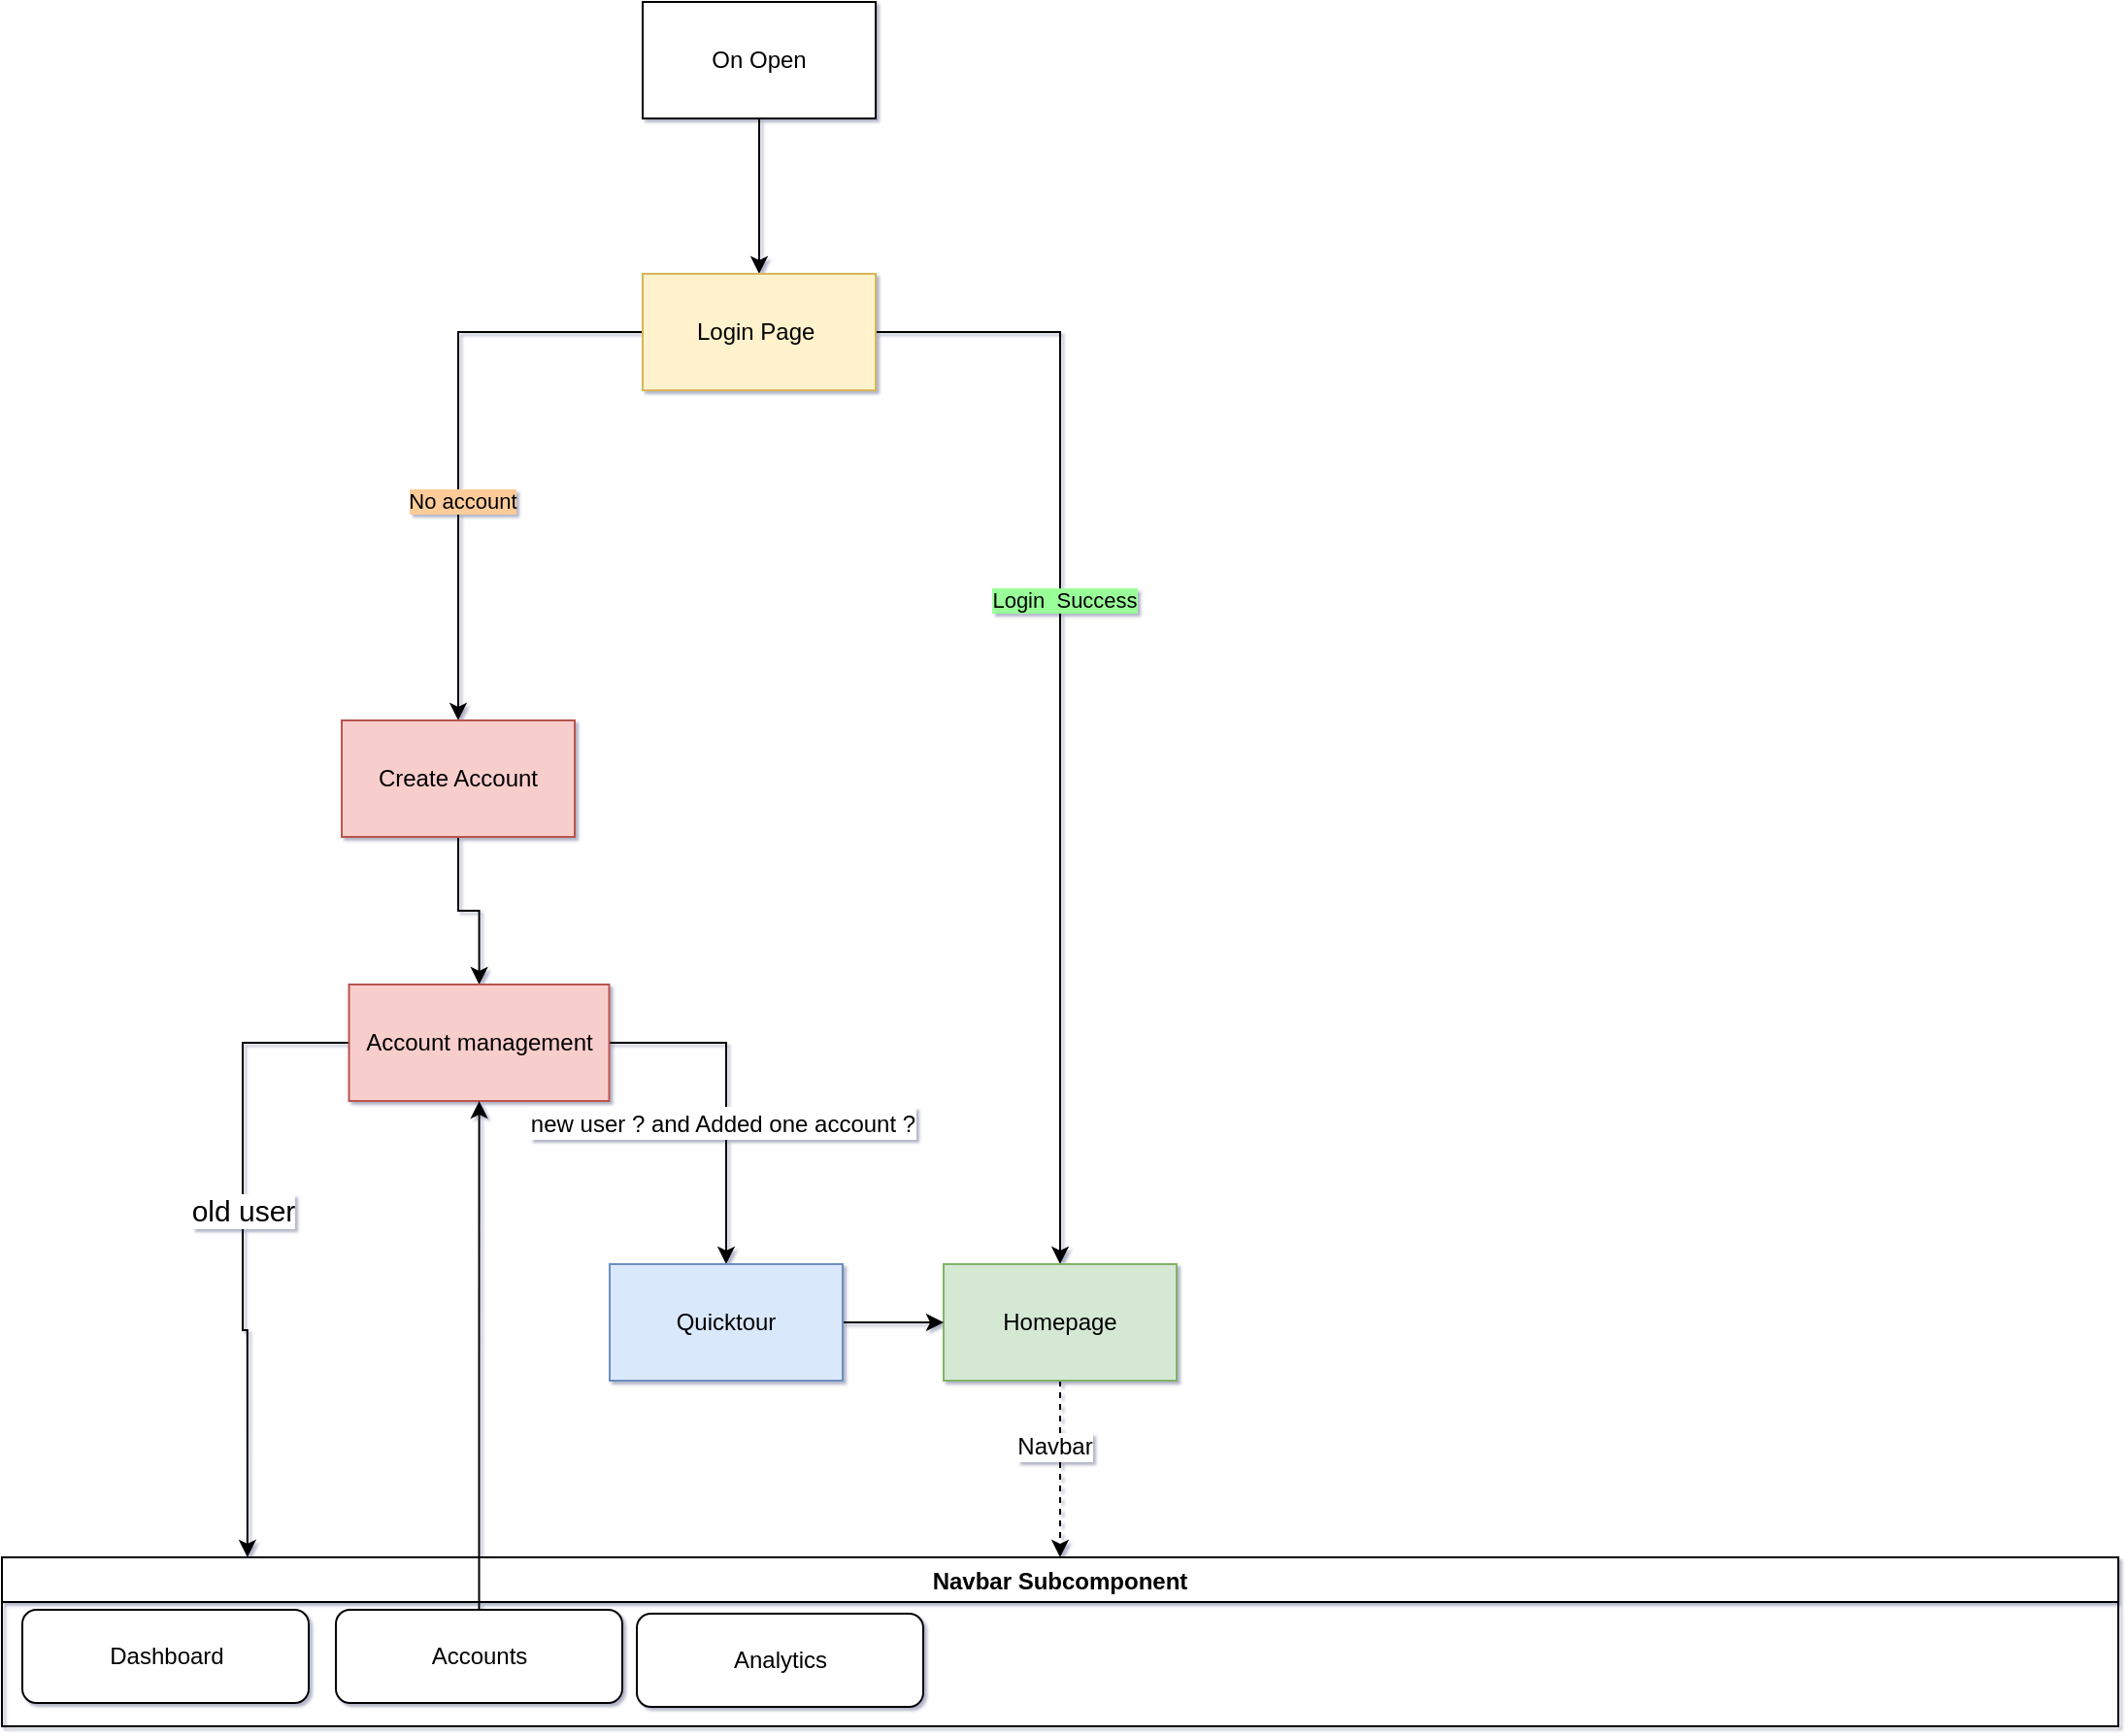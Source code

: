 <mxfile version="20.3.2" type="device" pages="5"><diagram id="BEMuvOSKTTO3LJDWfDS0" name="Main Flow"><mxGraphModel dx="1422" dy="915" grid="0" gridSize="10" guides="1" tooltips="1" connect="1" arrows="1" fold="1" page="0" pageScale="1" pageWidth="850" pageHeight="1100" math="0" shadow="1"><root><mxCell id="0"/><mxCell id="1" parent="0"/><mxCell id="jgVJXEgZVjbV3SadoV6c-3" value="" style="edgeStyle=orthogonalEdgeStyle;rounded=0;orthogonalLoop=1;jettySize=auto;html=1;" parent="1" source="jgVJXEgZVjbV3SadoV6c-1" target="jgVJXEgZVjbV3SadoV6c-2" edge="1"><mxGeometry relative="1" as="geometry"/></mxCell><mxCell id="jgVJXEgZVjbV3SadoV6c-1" value="On Open" style="rounded=0;whiteSpace=wrap;html=1;" parent="1" vertex="1"><mxGeometry x="365" y="230" width="120" height="60" as="geometry"/></mxCell><mxCell id="jgVJXEgZVjbV3SadoV6c-6" style="edgeStyle=orthogonalEdgeStyle;rounded=0;orthogonalLoop=1;jettySize=auto;html=1;" parent="1" source="jgVJXEgZVjbV3SadoV6c-2" target="jgVJXEgZVjbV3SadoV6c-5" edge="1"><mxGeometry relative="1" as="geometry"/></mxCell><mxCell id="jgVJXEgZVjbV3SadoV6c-7" value="Login&amp;nbsp; Success" style="edgeLabel;html=1;align=center;verticalAlign=middle;resizable=0;points=[];labelBackgroundColor=#99FF99;" parent="jgVJXEgZVjbV3SadoV6c-6" vertex="1" connectable="0"><mxGeometry x="-0.19" y="2" relative="1" as="geometry"><mxPoint as="offset"/></mxGeometry></mxCell><mxCell id="jgVJXEgZVjbV3SadoV6c-16" style="edgeStyle=orthogonalEdgeStyle;rounded=0;orthogonalLoop=1;jettySize=auto;html=1;" parent="1" source="jgVJXEgZVjbV3SadoV6c-2" target="jgVJXEgZVjbV3SadoV6c-9" edge="1"><mxGeometry relative="1" as="geometry"/></mxCell><mxCell id="jgVJXEgZVjbV3SadoV6c-18" value="No account" style="edgeLabel;html=1;align=center;verticalAlign=middle;resizable=0;points=[];labelBackgroundColor=#FFCC99;" parent="jgVJXEgZVjbV3SadoV6c-16" vertex="1" connectable="0"><mxGeometry x="0.231" y="2" relative="1" as="geometry"><mxPoint as="offset"/></mxGeometry></mxCell><UserObject label="Login Page&amp;nbsp;" link="data:page/id,1bct1NaoinIuBdE5rV6g" id="jgVJXEgZVjbV3SadoV6c-2"><mxCell style="rounded=0;whiteSpace=wrap;html=1;fillColor=#fff2cc;strokeColor=#d6b656;" parent="1" vertex="1"><mxGeometry x="365" y="370" width="120" height="60" as="geometry"/></mxCell></UserObject><mxCell id="kzR5dZRIoM951E1fQf-8-7" value="" style="edgeStyle=orthogonalEdgeStyle;rounded=0;orthogonalLoop=1;jettySize=auto;html=1;fontSize=12;fontColor=#000000;dashed=1;entryX=0.5;entryY=0;entryDx=0;entryDy=0;" parent="1" source="jgVJXEgZVjbV3SadoV6c-5" target="kzR5dZRIoM951E1fQf-8-9" edge="1"><mxGeometry relative="1" as="geometry"><mxPoint x="580" y="1021" as="targetPoint"/></mxGeometry></mxCell><mxCell id="kzR5dZRIoM951E1fQf-8-8" value="Navbar" style="edgeLabel;html=1;align=center;verticalAlign=middle;resizable=0;points=[];fontSize=12;fontColor=#000000;" parent="kzR5dZRIoM951E1fQf-8-7" vertex="1" connectable="0"><mxGeometry x="-0.259" y="-3" relative="1" as="geometry"><mxPoint as="offset"/></mxGeometry></mxCell><mxCell id="jgVJXEgZVjbV3SadoV6c-5" value="Homepage" style="rounded=0;whiteSpace=wrap;html=1;fillColor=#d5e8d4;strokeColor=#82b366;" parent="1" vertex="1"><mxGeometry x="520" y="880" width="120" height="60" as="geometry"/></mxCell><mxCell id="jgVJXEgZVjbV3SadoV6c-12" value="" style="edgeStyle=orthogonalEdgeStyle;rounded=0;orthogonalLoop=1;jettySize=auto;html=1;" parent="1" source="jgVJXEgZVjbV3SadoV6c-9" target="jgVJXEgZVjbV3SadoV6c-11" edge="1"><mxGeometry relative="1" as="geometry"/></mxCell><UserObject label="Create Account" link="data:page/id,U5VxVpOUU1L9stbgQIlg" id="jgVJXEgZVjbV3SadoV6c-9"><mxCell style="rounded=0;whiteSpace=wrap;html=1;fillColor=#f8cecc;strokeColor=#b85450;" parent="1" vertex="1"><mxGeometry x="210" y="600" width="120" height="60" as="geometry"/></mxCell></UserObject><mxCell id="jgVJXEgZVjbV3SadoV6c-14" value="" style="edgeStyle=orthogonalEdgeStyle;rounded=0;orthogonalLoop=1;jettySize=auto;html=1;" parent="1" source="jgVJXEgZVjbV3SadoV6c-11" target="jgVJXEgZVjbV3SadoV6c-13" edge="1"><mxGeometry relative="1" as="geometry"/></mxCell><mxCell id="kzR5dZRIoM951E1fQf-8-1" value="&lt;font style=&quot;font-size: 12px;&quot; color=&quot;#000000&quot;&gt;new user ? and Added one account ?&lt;/font&gt;" style="edgeLabel;html=1;align=center;verticalAlign=middle;resizable=0;points=[];fontSize=14;fontColor=#7EA6E0;" parent="jgVJXEgZVjbV3SadoV6c-14" vertex="1" connectable="0"><mxGeometry x="0.16" y="-2" relative="1" as="geometry"><mxPoint as="offset"/></mxGeometry></mxCell><mxCell id="5h2CBwgkdw-Qbp9pC9co-1" style="edgeStyle=orthogonalEdgeStyle;rounded=0;orthogonalLoop=1;jettySize=auto;html=1;entryX=0.116;entryY=0;entryDx=0;entryDy=0;entryPerimeter=0;fontFamily=Helvetica;fontSize=15;fontColor=#000000;startArrow=none;startFill=0;endArrow=classic;endFill=1;startSize=9;" parent="1" source="jgVJXEgZVjbV3SadoV6c-11" target="kzR5dZRIoM951E1fQf-8-9" edge="1"><mxGeometry relative="1" as="geometry"><Array as="points"><mxPoint x="159" y="766"/><mxPoint x="159" y="914"/><mxPoint x="161" y="914"/></Array></mxGeometry></mxCell><mxCell id="5h2CBwgkdw-Qbp9pC9co-2" value="old user" style="edgeLabel;html=1;align=center;verticalAlign=middle;resizable=0;points=[];fontSize=15;fontFamily=Helvetica;fontColor=#000000;" parent="5h2CBwgkdw-Qbp9pC9co-1" vertex="1" connectable="0"><mxGeometry x="-0.132" relative="1" as="geometry"><mxPoint as="offset"/></mxGeometry></mxCell><UserObject label="Account management" link="data:page/id,587QqtbxQtTjp5XGfe9a" id="jgVJXEgZVjbV3SadoV6c-11"><mxCell style="rounded=0;whiteSpace=wrap;html=1;fillColor=#f8cecc;strokeColor=#b85450;" parent="1" vertex="1"><mxGeometry x="213.75" y="736" width="134" height="60" as="geometry"/></mxCell></UserObject><mxCell id="jgVJXEgZVjbV3SadoV6c-19" style="edgeStyle=orthogonalEdgeStyle;rounded=0;orthogonalLoop=1;jettySize=auto;html=1;entryX=0;entryY=0.5;entryDx=0;entryDy=0;" parent="1" source="jgVJXEgZVjbV3SadoV6c-13" target="jgVJXEgZVjbV3SadoV6c-5" edge="1"><mxGeometry relative="1" as="geometry"/></mxCell><mxCell id="jgVJXEgZVjbV3SadoV6c-13" value="Quicktour" style="rounded=0;whiteSpace=wrap;html=1;fillColor=#dae8fc;strokeColor=#6c8ebf;" parent="1" vertex="1"><mxGeometry x="348" y="880" width="120" height="60" as="geometry"/></mxCell><mxCell id="kzR5dZRIoM951E1fQf-8-9" value="Navbar Subcomponent" style="swimlane;labelBackgroundColor=none;labelBorderColor=none;strokeColor=default;strokeWidth=1;fontSize=12;fontColor=#000000;" parent="1" vertex="1"><mxGeometry x="35" y="1031" width="1090" height="87" as="geometry"/></mxCell><UserObject label="Dashboard" link="data:page/id,_dAO1guRfj-PTPTUFaqC" id="kzR5dZRIoM951E1fQf-8-10"><mxCell style="rounded=1;whiteSpace=wrap;html=1;labelBackgroundColor=none;labelBorderColor=none;strokeColor=default;strokeWidth=1;fontSize=12;fontColor=#000000;" parent="kzR5dZRIoM951E1fQf-8-9" vertex="1"><mxGeometry x="10.5" y="27" width="147.5" height="48" as="geometry"/></mxCell></UserObject><UserObject label="Accounts" link="data:page/id,587QqtbxQtTjp5XGfe9a" id="kzR5dZRIoM951E1fQf-8-11"><mxCell style="rounded=1;whiteSpace=wrap;html=1;labelBackgroundColor=none;labelBorderColor=none;strokeColor=default;strokeWidth=1;fontSize=12;fontColor=#000000;" parent="kzR5dZRIoM951E1fQf-8-9" vertex="1"><mxGeometry x="172" y="27" width="147.5" height="48" as="geometry"/></mxCell></UserObject><UserObject label="Analytics" link="data:page/id,LaOIRhyvmuSo1Byx-tyu" id="kzR5dZRIoM951E1fQf-8-13"><mxCell style="rounded=1;whiteSpace=wrap;html=1;labelBackgroundColor=none;labelBorderColor=none;strokeColor=default;strokeWidth=1;fontSize=12;fontColor=#000000;" parent="kzR5dZRIoM951E1fQf-8-9" vertex="1"><mxGeometry x="327" y="29" width="147.5" height="48" as="geometry"/></mxCell></UserObject><mxCell id="kzR5dZRIoM951E1fQf-8-15" style="edgeStyle=orthogonalEdgeStyle;rounded=0;orthogonalLoop=1;jettySize=auto;html=1;fontSize=12;fontColor=#000000;" parent="1" source="kzR5dZRIoM951E1fQf-8-11" target="jgVJXEgZVjbV3SadoV6c-11" edge="1"><mxGeometry relative="1" as="geometry"/></mxCell></root></mxGraphModel></diagram><diagram id="1bct1NaoinIuBdE5rV6g" name="Login View"><mxGraphModel dx="2272" dy="915" grid="1" gridSize="10" guides="1" tooltips="1" connect="1" arrows="1" fold="1" page="1" pageScale="1" pageWidth="850" pageHeight="1100" math="0" shadow="0"><root><mxCell id="0"/><mxCell id="1" parent="0"/><mxCell id="prrsFP_kcuOQ39hD_vmd-1" value="Login View" style="swimlane;" parent="1" vertex="1"><mxGeometry x="50" y="100" width="760" height="450" as="geometry"/></mxCell><mxCell id="prrsFP_kcuOQ39hD_vmd-2" value="" style="rounded=0;whiteSpace=wrap;html=1;" parent="prrsFP_kcuOQ39hD_vmd-1" vertex="1"><mxGeometry x="260" y="80" width="270" height="290" as="geometry"/></mxCell><mxCell id="prrsFP_kcuOQ39hD_vmd-3" value="Emai" style="rounded=0;whiteSpace=wrap;html=1;" parent="prrsFP_kcuOQ39hD_vmd-1" vertex="1"><mxGeometry x="270" y="150" width="240" height="30" as="geometry"/></mxCell><mxCell id="prrsFP_kcuOQ39hD_vmd-7" value="Password" style="rounded=0;whiteSpace=wrap;html=1;" parent="prrsFP_kcuOQ39hD_vmd-1" vertex="1"><mxGeometry x="270" y="190" width="240" height="30" as="geometry"/></mxCell><UserObject label="Login" link="data:page/id,_dAO1guRfj-PTPTUFaqC" id="C9EHa75ku4ZL58A2GqPv-1"><mxCell style="rounded=0;whiteSpace=wrap;html=1;" parent="prrsFP_kcuOQ39hD_vmd-1" vertex="1"><mxGeometry x="410" y="240" width="100" height="30" as="geometry"/></mxCell></UserObject><mxCell id="C9EHa75ku4ZL58A2GqPv-2" value="Create Acc" style="rounded=0;whiteSpace=wrap;html=1;" parent="prrsFP_kcuOQ39hD_vmd-1" vertex="1"><mxGeometry x="270" y="240" width="110" height="30" as="geometry"/></mxCell><mxCell id="C9EHa75ku4ZL58A2GqPv-3" value="" style="rounded=0;whiteSpace=wrap;html=1;" parent="prrsFP_kcuOQ39hD_vmd-1" vertex="1"><mxGeometry x="270" y="280" width="240" height="10" as="geometry"/></mxCell><mxCell id="C9EHa75ku4ZL58A2GqPv-4" value="" style="shape=image;html=1;verticalAlign=top;verticalLabelPosition=bottom;labelBackgroundColor=#ffffff;imageAspect=0;aspect=fixed;image=https://cdn0.iconfinder.com/data/icons/global-top-brands/90/facebook-logo-128.png" parent="prrsFP_kcuOQ39hD_vmd-1" vertex="1"><mxGeometry x="370" y="300" width="30" height="30" as="geometry"/></mxCell><mxCell id="C9EHa75ku4ZL58A2GqPv-7" value="" style="dashed=0;outlineConnect=0;html=1;align=center;labelPosition=center;verticalLabelPosition=bottom;verticalAlign=top;shape=mxgraph.weblogos.google" parent="prrsFP_kcuOQ39hD_vmd-1" vertex="1"><mxGeometry x="410" y="299.6" width="30.2" height="30.4" as="geometry"/></mxCell><mxCell id="C9EHa75ku4ZL58A2GqPv-8" value="Login using" style="text;html=1;strokeColor=none;fillColor=none;align=center;verticalAlign=middle;whiteSpace=wrap;rounded=0;" parent="prrsFP_kcuOQ39hD_vmd-1" vertex="1"><mxGeometry x="290" y="299.6" width="80" height="30" as="geometry"/></mxCell><mxCell id="C9EHa75ku4ZL58A2GqPv-9" value="Expense Tracker Login" style="text;html=1;strokeColor=none;fillColor=none;align=center;verticalAlign=middle;whiteSpace=wrap;rounded=0;fontStyle=1;fontSize=17;" parent="1" vertex="1"><mxGeometry x="330" y="180" width="230" height="30" as="geometry"/></mxCell><mxCell id="Fdc9Ar7W4riZVPEc8ORW-26" style="edgeStyle=orthogonalEdgeStyle;rounded=0;orthogonalLoop=1;jettySize=auto;html=1;fontSize=17;" parent="1" source="Fdc9Ar7W4riZVPEc8ORW-27" target="Fdc9Ar7W4riZVPEc8ORW-38" edge="1"><mxGeometry relative="1" as="geometry"/></mxCell><mxCell id="Fdc9Ar7W4riZVPEc8ORW-27" value="Sign Up View" style="swimlane;" parent="1" vertex="1"><mxGeometry x="-820" y="90" width="760" height="450" as="geometry"/></mxCell><mxCell id="Fdc9Ar7W4riZVPEc8ORW-28" value="" style="rounded=0;whiteSpace=wrap;html=1;" parent="Fdc9Ar7W4riZVPEc8ORW-27" vertex="1"><mxGeometry x="260" y="80" width="270" height="290" as="geometry"/></mxCell><mxCell id="Fdc9Ar7W4riZVPEc8ORW-29" value="Name" style="rounded=0;whiteSpace=wrap;html=1;" parent="Fdc9Ar7W4riZVPEc8ORW-27" vertex="1"><mxGeometry x="268" y="132" width="240" height="30" as="geometry"/></mxCell><mxCell id="Fdc9Ar7W4riZVPEc8ORW-30" value="Email" style="rounded=0;whiteSpace=wrap;html=1;" parent="Fdc9Ar7W4riZVPEc8ORW-27" vertex="1"><mxGeometry x="270" y="167" width="240" height="30" as="geometry"/></mxCell><mxCell id="Fdc9Ar7W4riZVPEc8ORW-31" value="SIgn Up" style="rounded=0;whiteSpace=wrap;html=1;" parent="Fdc9Ar7W4riZVPEc8ORW-27" vertex="1"><mxGeometry x="402" y="242" width="110" height="30" as="geometry"/></mxCell><mxCell id="Fdc9Ar7W4riZVPEc8ORW-32" value="" style="rounded=0;whiteSpace=wrap;html=1;" parent="Fdc9Ar7W4riZVPEc8ORW-27" vertex="1"><mxGeometry x="270" y="280" width="240" height="10" as="geometry"/></mxCell><mxCell id="Fdc9Ar7W4riZVPEc8ORW-33" value="" style="shape=image;html=1;verticalAlign=top;verticalLabelPosition=bottom;labelBackgroundColor=#ffffff;imageAspect=0;aspect=fixed;image=https://cdn0.iconfinder.com/data/icons/global-top-brands/90/facebook-logo-128.png" parent="Fdc9Ar7W4riZVPEc8ORW-27" vertex="1"><mxGeometry x="370" y="300" width="30" height="30" as="geometry"/></mxCell><mxCell id="Fdc9Ar7W4riZVPEc8ORW-34" value="" style="dashed=0;outlineConnect=0;html=1;align=center;labelPosition=center;verticalLabelPosition=bottom;verticalAlign=top;shape=mxgraph.weblogos.google" parent="Fdc9Ar7W4riZVPEc8ORW-27" vertex="1"><mxGeometry x="410" y="299.6" width="30.2" height="30.4" as="geometry"/></mxCell><mxCell id="Fdc9Ar7W4riZVPEc8ORW-35" value="Login using" style="text;html=1;strokeColor=none;fillColor=none;align=center;verticalAlign=middle;whiteSpace=wrap;rounded=0;" parent="Fdc9Ar7W4riZVPEc8ORW-27" vertex="1"><mxGeometry x="290" y="299.6" width="80" height="30" as="geometry"/></mxCell><mxCell id="Fdc9Ar7W4riZVPEc8ORW-36" value="Password" style="rounded=0;whiteSpace=wrap;html=1;" parent="Fdc9Ar7W4riZVPEc8ORW-27" vertex="1"><mxGeometry x="270" y="204" width="240" height="30" as="geometry"/></mxCell><mxCell id="Fdc9Ar7W4riZVPEc8ORW-37" value="Expense Tracker Login" style="text;html=1;strokeColor=none;fillColor=none;align=center;verticalAlign=middle;whiteSpace=wrap;rounded=0;fontStyle=1;fontSize=17;" parent="1" vertex="1"><mxGeometry x="-540" y="170" width="230" height="30" as="geometry"/></mxCell><mxCell id="Fdc9Ar7W4riZVPEc8ORW-38" value="OTP Page" style="swimlane;" parent="1" vertex="1"><mxGeometry x="-820" y="712" width="760" height="450" as="geometry"/></mxCell><mxCell id="Fdc9Ar7W4riZVPEc8ORW-39" value="" style="rounded=0;whiteSpace=wrap;html=1;labelBackgroundColor=#99FF99;fontSize=17;fillColor=#dae8fc;strokeColor=#6c8ebf;" parent="Fdc9Ar7W4riZVPEc8ORW-38" vertex="1"><mxGeometry x="9" y="29" width="744" height="34" as="geometry"/></mxCell><mxCell id="Fdc9Ar7W4riZVPEc8ORW-40" value="Expense Tracker" style="text;html=1;strokeColor=#9673a6;fillColor=#e1d5e7;align=center;verticalAlign=middle;whiteSpace=wrap;rounded=0;fontStyle=1;fontSize=17;" parent="Fdc9Ar7W4riZVPEc8ORW-38" vertex="1"><mxGeometry x="7" y="29" width="245" height="34" as="geometry"/></mxCell><mxCell id="Fdc9Ar7W4riZVPEc8ORW-41" value="Enter OTP recieved in mail to proceed" style="text;html=1;align=center;verticalAlign=middle;whiteSpace=wrap;rounded=0;labelBackgroundColor=none;fontSize=17;strokeColor=none;fontStyle=4" parent="Fdc9Ar7W4riZVPEc8ORW-38" vertex="1"><mxGeometry x="-23" y="78" width="350" height="30" as="geometry"/></mxCell><mxCell id="Fdc9Ar7W4riZVPEc8ORW-42" value="" style="rounded=1;whiteSpace=wrap;html=1;labelBackgroundColor=none;strokeColor=default;fontSize=17;" parent="Fdc9Ar7W4riZVPEc8ORW-38" vertex="1"><mxGeometry x="12" y="116" width="49" height="42" as="geometry"/></mxCell><mxCell id="Fdc9Ar7W4riZVPEc8ORW-43" value="" style="rounded=1;whiteSpace=wrap;html=1;labelBackgroundColor=none;strokeColor=default;fontSize=17;" parent="Fdc9Ar7W4riZVPEc8ORW-38" vertex="1"><mxGeometry x="79" y="116" width="49" height="42" as="geometry"/></mxCell><mxCell id="Fdc9Ar7W4riZVPEc8ORW-44" value="" style="rounded=1;whiteSpace=wrap;html=1;labelBackgroundColor=none;strokeColor=default;fontSize=17;" parent="Fdc9Ar7W4riZVPEc8ORW-38" vertex="1"><mxGeometry x="147" y="116" width="49" height="42" as="geometry"/></mxCell><mxCell id="Fdc9Ar7W4riZVPEc8ORW-45" value="" style="rounded=1;whiteSpace=wrap;html=1;labelBackgroundColor=none;strokeColor=default;fontSize=17;" parent="Fdc9Ar7W4riZVPEc8ORW-38" vertex="1"><mxGeometry x="215" y="116" width="49" height="42" as="geometry"/></mxCell><mxCell id="Fdc9Ar7W4riZVPEc8ORW-46" value="Proceed &amp;gt;" style="rounded=1;whiteSpace=wrap;html=1;labelBackgroundColor=none;strokeColor=#82b366;fontSize=17;fillColor=#d5e8d4;" parent="Fdc9Ar7W4riZVPEc8ORW-38" vertex="1"><mxGeometry x="149" y="173" width="115" height="30" as="geometry"/></mxCell><mxCell id="Fdc9Ar7W4riZVPEc8ORW-47" value="&lt;font style=&quot;font-size: 14px;&quot;&gt;Resend OTP&lt;/font&gt;" style="text;html=1;strokeColor=none;fillColor=none;align=center;verticalAlign=middle;whiteSpace=wrap;rounded=0;labelBackgroundColor=none;fontSize=17;strokeWidth=6;fontColor=#7EA6E0;" parent="Fdc9Ar7W4riZVPEc8ORW-38" vertex="1"><mxGeometry x="7" y="156" width="94" height="30" as="geometry"/></mxCell><mxCell id="Fdc9Ar7W4riZVPEc8ORW-48" style="edgeStyle=orthogonalEdgeStyle;rounded=0;orthogonalLoop=1;jettySize=auto;html=1;entryX=0.5;entryY=1;entryDx=0;entryDy=0;fontFamily=Helvetica;fontSize=12;fontColor=#000000;startSize=9;startArrow=classic;startFill=1;endArrow=none;endFill=0;" parent="1" source="Fdc9Ar7W4riZVPEc8ORW-49" target="Fdc9Ar7W4riZVPEc8ORW-38" edge="1"><mxGeometry relative="1" as="geometry"/></mxCell><mxCell id="Fdc9Ar7W4riZVPEc8ORW-49" value="" style="rounded=0;whiteSpace=wrap;html=1;shadow=0;glass=0;labelBackgroundColor=none;labelBorderColor=none;sketch=0;strokeColor=default;strokeWidth=1;fontFamily=Helvetica;fontSize=12;fontColor=#000000;fillColor=default;" parent="1" vertex="1"><mxGeometry x="-536" y="1252" width="200" height="112" as="geometry"/></mxCell><mxCell id="Fdc9Ar7W4riZVPEc8ORW-50" value="" style="shape=image;html=1;verticalAlign=top;verticalLabelPosition=bottom;labelBackgroundColor=#ffffff;imageAspect=0;aspect=fixed;image=https://cdn0.iconfinder.com/data/icons/google-material-design-3-0/48/ic_check_circle_48px-128.png;rounded=0;shadow=0;glass=0;labelBorderColor=none;sketch=0;strokeColor=default;strokeWidth=1;fontFamily=Helvetica;fontSize=12;fontColor=#000000;fillColor=default;" parent="1" vertex="1"><mxGeometry x="-481.5" y="1270" width="91" height="91" as="geometry"/></mxCell><mxCell id="Fdc9Ar7W4riZVPEc8ORW-51" style="edgeStyle=orthogonalEdgeStyle;rounded=0;orthogonalLoop=1;jettySize=auto;html=1;entryX=1;entryY=0.5;entryDx=0;entryDy=0;fontFamily=Helvetica;fontSize=15;fontColor=#000000;startArrow=none;startFill=0;endArrow=classic;endFill=1;startSize=9;" parent="1" source="C9EHa75ku4ZL58A2GqPv-2" target="Fdc9Ar7W4riZVPEc8ORW-27" edge="1"><mxGeometry relative="1" as="geometry"/></mxCell></root></mxGraphModel></diagram><diagram id="_dAO1guRfj-PTPTUFaqC" name="Dashboard"><mxGraphModel dx="3122" dy="915" grid="1" gridSize="10" guides="1" tooltips="1" connect="1" arrows="1" fold="1" page="1" pageScale="1" pageWidth="850" pageHeight="1100" math="0" shadow="0"><root><mxCell id="0"/><mxCell id="1" parent="0"/><mxCell id="WBZtZBth297_2gAFDRCD-478" value="" style="rounded=0;whiteSpace=wrap;html=1;shadow=0;glass=0;labelBackgroundColor=none;labelBorderColor=none;sketch=0;strokeColor=default;strokeWidth=1;fontFamily=Helvetica;fontSize=12;fontColor=#000000;fillColor=default;movable=0;" parent="1" vertex="1"><mxGeometry x="1210" y="981" width="589" height="422" as="geometry"/></mxCell><mxCell id="_utbujOs_5S_Om9OZm5L-1" value="Dashboard" style="swimlane;rounded=1;" parent="1" vertex="1"><mxGeometry x="-180" y="817" width="836" height="652" as="geometry"/></mxCell><mxCell id="_utbujOs_5S_Om9OZm5L-2" value="" style="rounded=0;whiteSpace=wrap;html=1;labelBackgroundColor=#99FF99;fontSize=17;fillColor=#dae8fc;strokeColor=#6c8ebf;" parent="_utbujOs_5S_Om9OZm5L-1" vertex="1"><mxGeometry x="9" y="29" width="803" height="34" as="geometry"/></mxCell><mxCell id="_utbujOs_5S_Om9OZm5L-3" value="Expense Tracker" style="text;html=1;strokeColor=#9673a6;fillColor=#e1d5e7;align=center;verticalAlign=middle;whiteSpace=wrap;rounded=0;fontStyle=1;fontSize=17;" parent="_utbujOs_5S_Om9OZm5L-1" vertex="1"><mxGeometry x="7" y="29" width="245" height="34" as="geometry"/></mxCell><mxCell id="qbtuBCi-E0J3OD7mGObr-2" value="" style="rounded=0;whiteSpace=wrap;html=1;shadow=0;glass=0;labelBackgroundColor=none;labelBorderColor=none;sketch=0;strokeColor=default;strokeWidth=1;fontFamily=Helvetica;fontSize=12;fontColor=#000000;fillColor=default;" parent="_utbujOs_5S_Om9OZm5L-1" vertex="1"><mxGeometry x="18.5" y="157" width="201.5" height="416" as="geometry"/></mxCell><mxCell id="qbtuBCi-E0J3OD7mGObr-3" value="Categories" style="text;html=1;strokeColor=none;fillColor=none;align=center;verticalAlign=middle;whiteSpace=wrap;rounded=0;shadow=0;glass=0;labelBackgroundColor=none;labelBorderColor=none;sketch=0;strokeWidth=1;fontFamily=Helvetica;fontSize=15;fontColor=#000000;fontStyle=1" parent="_utbujOs_5S_Om9OZm5L-1" vertex="1"><mxGeometry x="42" y="180" width="92" height="30" as="geometry"/></mxCell><mxCell id="qbtuBCi-E0J3OD7mGObr-5" value=".. All .." style="rounded=1;whiteSpace=wrap;html=1;shadow=0;glass=0;labelBackgroundColor=none;labelBorderColor=none;sketch=0;strokeColor=#82b366;strokeWidth=1;fontFamily=Helvetica;fontSize=12;fillColor=#d5e8d4;" parent="_utbujOs_5S_Om9OZm5L-1" vertex="1"><mxGeometry x="49" y="214" width="151" height="21" as="geometry"/></mxCell><mxCell id="qbtuBCi-E0J3OD7mGObr-8" value="Studies" style="rounded=1;whiteSpace=wrap;html=1;shadow=0;glass=0;labelBackgroundColor=none;labelBorderColor=none;sketch=0;strokeColor=default;strokeWidth=1;fontFamily=Helvetica;fontSize=12;fontColor=#000000;fillColor=default;" parent="_utbujOs_5S_Om9OZm5L-1" vertex="1"><mxGeometry x="49" y="312" width="151" height="21" as="geometry"/></mxCell><mxCell id="qbtuBCi-E0J3OD7mGObr-7" value="Household" style="rounded=1;whiteSpace=wrap;html=1;shadow=0;glass=0;labelBackgroundColor=none;labelBorderColor=none;sketch=0;strokeColor=default;strokeWidth=1;fontFamily=Helvetica;fontSize=12;fontColor=#000000;fillColor=default;" parent="_utbujOs_5S_Om9OZm5L-1" vertex="1"><mxGeometry x="49" y="280" width="151" height="21" as="geometry"/></mxCell><mxCell id="qbtuBCi-E0J3OD7mGObr-6" value="Travel" style="rounded=1;whiteSpace=wrap;html=1;shadow=0;glass=0;labelBackgroundColor=none;labelBorderColor=none;sketch=0;strokeColor=default;strokeWidth=1;fontFamily=Helvetica;fontSize=12;fontColor=#000000;fillColor=default;" parent="_utbujOs_5S_Om9OZm5L-1" vertex="1"><mxGeometry x="49" y="245" width="151" height="21" as="geometry"/></mxCell><mxCell id="qbtuBCi-E0J3OD7mGObr-10" value="+ new cat" style="rounded=1;whiteSpace=wrap;html=1;shadow=0;glass=0;labelBackgroundColor=none;labelBorderColor=none;sketch=0;strokeColor=none;strokeWidth=1;fontFamily=Helvetica;fontSize=12;fontColor=#000000;fillColor=default;" parent="_utbujOs_5S_Om9OZm5L-1" vertex="1"><mxGeometry x="136" y="188" width="78.5" height="21" as="geometry"/></mxCell><mxCell id="qbtuBCi-E0J3OD7mGObr-11" value="" style="rounded=0;whiteSpace=wrap;html=1;shadow=0;glass=0;labelBackgroundColor=none;labelBorderColor=none;sketch=0;strokeColor=default;strokeWidth=1;fontFamily=Helvetica;fontSize=12;fontColor=#000000;fillColor=default;movable=0;container=1;" parent="_utbujOs_5S_Om9OZm5L-1" vertex="1"><mxGeometry x="228" y="157" width="589" height="422" as="geometry"><mxRectangle x="228" y="157" width="50" height="40" as="alternateBounds"/></mxGeometry></mxCell><mxCell id="qbtuBCi-E0J3OD7mGObr-12" value="Transactions" style="text;html=1;strokeColor=none;fillColor=none;align=center;verticalAlign=middle;whiteSpace=wrap;rounded=0;shadow=0;glass=0;labelBackgroundColor=none;labelBorderColor=none;sketch=0;strokeWidth=1;fontFamily=Helvetica;fontSize=15;fontColor=#000000;fontStyle=1" parent="qbtuBCi-E0J3OD7mGObr-11" vertex="1"><mxGeometry x="21" y="-1" width="92" height="30" as="geometry"/></mxCell><mxCell id="YpmTYCWS_yAVR0D9IjfS-205" value="Weekly" style="rounded=0;whiteSpace=wrap;html=1;shadow=0;glass=0;labelBackgroundColor=none;labelBorderColor=none;sketch=0;strokeColor=default;strokeWidth=1;fontFamily=Helvetica;fontSize=12;fontColor=#000000;fillColor=default;" parent="qbtuBCi-E0J3OD7mGObr-11" vertex="1"><mxGeometry x="135" y="9.5" width="73" height="29" as="geometry"/></mxCell><mxCell id="YpmTYCWS_yAVR0D9IjfS-206" value="" style="html=1;verticalLabelPosition=bottom;labelBackgroundColor=#ffffff;verticalAlign=top;shadow=0;dashed=0;strokeWidth=2;shape=mxgraph.ios7.misc.down;strokeColor=#0080f0;rounded=0;glass=0;labelBorderColor=none;sketch=0;fontFamily=Helvetica;fontSize=12;fontColor=#000000;fillColor=default;" parent="qbtuBCi-E0J3OD7mGObr-11" vertex="1"><mxGeometry x="193" y="21" width="12" height="6" as="geometry"/></mxCell><mxCell id="oKW0wcbtpui9C571Um6m-91" value="&lt;span style=&quot;font-size: 12px;&quot;&gt;&amp;nbsp;(9/10 - 12/12)&lt;/span&gt;" style="text;html=1;strokeColor=none;fillColor=none;align=center;verticalAlign=middle;whiteSpace=wrap;rounded=0;shadow=0;glass=0;labelBackgroundColor=none;labelBorderColor=none;sketch=0;strokeWidth=1;fontFamily=Helvetica;fontSize=15;fontColor=#000000;" parent="qbtuBCi-E0J3OD7mGObr-11" vertex="1"><mxGeometry x="208" y="9.5" width="86" height="27" as="geometry"/></mxCell><mxCell id="qbtuBCi-E0J3OD7mGObr-14" value="" style="rounded=0;whiteSpace=wrap;html=1;shadow=0;glass=0;labelBackgroundColor=none;labelBorderColor=none;sketch=0;strokeColor=default;strokeWidth=1;fontFamily=Helvetica;fontSize=12;fontColor=#000000;fillColor=default;" parent="_utbujOs_5S_Om9OZm5L-1" vertex="1"><mxGeometry x="235" y="213" width="558" height="29" as="geometry"/></mxCell><UserObject label="&lt;font style=&quot;font-size: 12px;&quot;&gt;Sort By&lt;/font&gt;" link="data:page/id,2_mIb5IOEcYMin89UWHC" id="qbtuBCi-E0J3OD7mGObr-15"><mxCell style="rounded=1;whiteSpace=wrap;html=1;shadow=0;glass=0;labelBackgroundColor=none;labelBorderColor=none;sketch=0;strokeColor=default;strokeWidth=1;fontFamily=Helvetica;fontSize=15;fontColor=#000000;fillColor=default;" parent="_utbujOs_5S_Om9OZm5L-1" vertex="1"><mxGeometry x="711.18" y="162" width="64" height="22" as="geometry"/></mxCell></UserObject><UserObject label="&lt;font style=&quot;font-size: 12px;&quot;&gt;Filter&lt;/font&gt;" link="data:page/id,2_mIb5IOEcYMin89UWHC" id="qbtuBCi-E0J3OD7mGObr-16"><mxCell style="rounded=1;whiteSpace=wrap;html=1;shadow=0;glass=0;labelBackgroundColor=none;labelBorderColor=none;sketch=0;strokeColor=default;strokeWidth=1;fontFamily=Helvetica;fontSize=15;fontColor=#000000;fillColor=default;" parent="_utbujOs_5S_Om9OZm5L-1" vertex="1"><mxGeometry x="637.18" y="162" width="64" height="22" as="geometry"/></mxCell></UserObject><mxCell id="qbtuBCi-E0J3OD7mGObr-17" value="" style="aspect=fixed;html=1;points=[];align=center;image;fontSize=12;image=img/lib/azure2/general/Search.svg;rounded=0;shadow=0;glass=0;labelBackgroundColor=none;labelBorderColor=none;sketch=0;strokeColor=default;strokeWidth=1;fontFamily=Helvetica;fontColor=#000000;fillColor=default;" parent="_utbujOs_5S_Om9OZm5L-1" vertex="1"><mxGeometry x="781.18" y="162" width="23.63" height="24" as="geometry"/></mxCell><mxCell id="qbtuBCi-E0J3OD7mGObr-18" value="House rent Payment" style="text;html=1;strokeColor=#6c8ebf;fillColor=#dae8fc;align=center;verticalAlign=middle;whiteSpace=wrap;rounded=0;shadow=0;glass=0;labelBackgroundColor=none;labelBorderColor=none;sketch=0;strokeWidth=1;fontFamily=Helvetica;fontSize=12;" parent="_utbujOs_5S_Om9OZm5L-1" vertex="1"><mxGeometry x="235" y="213" width="153" height="30" as="geometry"/></mxCell><mxCell id="qbtuBCi-E0J3OD7mGObr-19" value="IOB account" style="text;html=1;strokeColor=#9673a6;fillColor=#e1d5e7;align=center;verticalAlign=middle;whiteSpace=wrap;rounded=0;shadow=0;glass=0;labelBackgroundColor=none;labelBorderColor=none;sketch=0;strokeWidth=1;fontFamily=Helvetica;fontSize=12;fontStyle=1" parent="_utbujOs_5S_Om9OZm5L-1" vertex="1"><mxGeometry x="383" y="213" width="102" height="30" as="geometry"/></mxCell><mxCell id="qbtuBCi-E0J3OD7mGObr-20" value="House Hold" style="text;html=1;strokeColor=#82b366;fillColor=#d5e8d4;align=center;verticalAlign=middle;whiteSpace=wrap;rounded=0;shadow=0;glass=0;labelBackgroundColor=none;labelBorderColor=none;sketch=0;strokeWidth=1;fontFamily=Helvetica;fontSize=12;fontStyle=1" parent="_utbujOs_5S_Om9OZm5L-1" vertex="1"><mxGeometry x="485" y="213" width="102" height="30" as="geometry"/></mxCell><mxCell id="qbtuBCi-E0J3OD7mGObr-21" value="Aug 12, 3:47 AM" style="text;html=1;strokeColor=#d6b656;fillColor=#fff2cc;align=center;verticalAlign=middle;whiteSpace=wrap;rounded=0;shadow=0;glass=0;labelBackgroundColor=none;labelBorderColor=none;sketch=0;strokeWidth=1;fontFamily=Helvetica;fontSize=12;" parent="_utbujOs_5S_Om9OZm5L-1" vertex="1"><mxGeometry x="587" y="213" width="109" height="30" as="geometry"/></mxCell><mxCell id="qbtuBCi-E0J3OD7mGObr-22" value="$ -200" style="text;html=1;strokeColor=#b85450;fillColor=#f8cecc;align=center;verticalAlign=middle;whiteSpace=wrap;rounded=0;shadow=0;glass=0;labelBackgroundColor=none;labelBorderColor=none;sketch=0;strokeWidth=1;fontFamily=Helvetica;fontSize=12;" parent="_utbujOs_5S_Om9OZm5L-1" vertex="1"><mxGeometry x="696" y="214" width="60" height="29" as="geometry"/></mxCell><mxCell id="qbtuBCi-E0J3OD7mGObr-54" value="" style="rounded=0;whiteSpace=wrap;html=1;shadow=0;glass=0;labelBackgroundColor=none;labelBorderColor=none;sketch=0;strokeColor=default;strokeWidth=1;fontFamily=Helvetica;fontSize=12;fontColor=#000000;fillColor=default;" parent="_utbujOs_5S_Om9OZm5L-1" vertex="1"><mxGeometry x="235" y="254" width="558" height="29" as="geometry"/></mxCell><mxCell id="qbtuBCi-E0J3OD7mGObr-55" value="Hotel Payment" style="text;html=1;strokeColor=#6c8ebf;fillColor=#dae8fc;align=center;verticalAlign=middle;whiteSpace=wrap;rounded=0;shadow=0;glass=0;labelBackgroundColor=none;labelBorderColor=none;sketch=0;strokeWidth=1;fontFamily=Helvetica;fontSize=12;" parent="_utbujOs_5S_Om9OZm5L-1" vertex="1"><mxGeometry x="235" y="254" width="153" height="30" as="geometry"/></mxCell><mxCell id="qbtuBCi-E0J3OD7mGObr-56" value="DIrect Cash" style="text;html=1;strokeColor=#9673a6;fillColor=#e1d5e7;align=center;verticalAlign=middle;whiteSpace=wrap;rounded=0;shadow=0;glass=0;labelBackgroundColor=none;labelBorderColor=none;sketch=0;strokeWidth=1;fontFamily=Helvetica;fontSize=12;fontStyle=1" parent="_utbujOs_5S_Om9OZm5L-1" vertex="1"><mxGeometry x="383" y="254" width="102" height="30" as="geometry"/></mxCell><mxCell id="qbtuBCi-E0J3OD7mGObr-57" value="House Hold" style="text;html=1;strokeColor=#82b366;fillColor=#d5e8d4;align=center;verticalAlign=middle;whiteSpace=wrap;rounded=0;shadow=0;glass=0;labelBackgroundColor=none;labelBorderColor=none;sketch=0;strokeWidth=1;fontFamily=Helvetica;fontSize=12;fontStyle=1" parent="_utbujOs_5S_Om9OZm5L-1" vertex="1"><mxGeometry x="485" y="254" width="102" height="30" as="geometry"/></mxCell><mxCell id="qbtuBCi-E0J3OD7mGObr-58" value="Aug 12, 3:47 AM" style="text;html=1;strokeColor=#d6b656;fillColor=#fff2cc;align=center;verticalAlign=middle;whiteSpace=wrap;rounded=0;shadow=0;glass=0;labelBackgroundColor=none;labelBorderColor=none;sketch=0;strokeWidth=1;fontFamily=Helvetica;fontSize=12;" parent="_utbujOs_5S_Om9OZm5L-1" vertex="1"><mxGeometry x="587" y="254" width="109" height="30" as="geometry"/></mxCell><mxCell id="qbtuBCi-E0J3OD7mGObr-59" value="$ -200" style="text;html=1;strokeColor=#b85450;fillColor=#f8cecc;align=center;verticalAlign=middle;whiteSpace=wrap;rounded=0;shadow=0;glass=0;labelBackgroundColor=none;labelBorderColor=none;sketch=0;strokeWidth=1;fontFamily=Helvetica;fontSize=12;" parent="_utbujOs_5S_Om9OZm5L-1" vertex="1"><mxGeometry x="696" y="255" width="60" height="29" as="geometry"/></mxCell><mxCell id="qbtuBCi-E0J3OD7mGObr-72" value="" style="rounded=0;whiteSpace=wrap;html=1;shadow=0;glass=0;labelBackgroundColor=none;labelBorderColor=none;sketch=0;strokeColor=default;strokeWidth=1;fontFamily=Helvetica;fontSize=12;fontColor=#000000;fillColor=default;" parent="_utbujOs_5S_Om9OZm5L-1" vertex="1"><mxGeometry x="235" y="301" width="558" height="29" as="geometry"/></mxCell><mxCell id="qbtuBCi-E0J3OD7mGObr-73" value="Travel Payment" style="text;html=1;strokeColor=#6c8ebf;fillColor=#dae8fc;align=center;verticalAlign=middle;whiteSpace=wrap;rounded=0;shadow=0;glass=0;labelBackgroundColor=none;labelBorderColor=none;sketch=0;strokeWidth=1;fontFamily=Helvetica;fontSize=12;" parent="_utbujOs_5S_Om9OZm5L-1" vertex="1"><mxGeometry x="235" y="301" width="153" height="30" as="geometry"/></mxCell><mxCell id="qbtuBCi-E0J3OD7mGObr-75" value="House Hold" style="text;html=1;strokeColor=#82b366;fillColor=#d5e8d4;align=center;verticalAlign=middle;whiteSpace=wrap;rounded=0;shadow=0;glass=0;labelBackgroundColor=none;labelBorderColor=none;sketch=0;strokeWidth=1;fontFamily=Helvetica;fontSize=12;fontStyle=1" parent="_utbujOs_5S_Om9OZm5L-1" vertex="1"><mxGeometry x="485" y="301" width="102" height="30" as="geometry"/></mxCell><mxCell id="qbtuBCi-E0J3OD7mGObr-76" value="Aug 12, 3:47 AM" style="text;html=1;strokeColor=#d6b656;fillColor=#fff2cc;align=center;verticalAlign=middle;whiteSpace=wrap;rounded=0;shadow=0;glass=0;labelBackgroundColor=none;labelBorderColor=none;sketch=0;strokeWidth=1;fontFamily=Helvetica;fontSize=12;" parent="_utbujOs_5S_Om9OZm5L-1" vertex="1"><mxGeometry x="587" y="301" width="109" height="30" as="geometry"/></mxCell><mxCell id="qbtuBCi-E0J3OD7mGObr-77" value="$ -200" style="text;html=1;strokeColor=#b85450;fillColor=#f8cecc;align=center;verticalAlign=middle;whiteSpace=wrap;rounded=0;shadow=0;glass=0;labelBackgroundColor=none;labelBorderColor=none;sketch=0;strokeWidth=1;fontFamily=Helvetica;fontSize=12;" parent="_utbujOs_5S_Om9OZm5L-1" vertex="1"><mxGeometry x="696" y="302" width="60" height="29" as="geometry"/></mxCell><mxCell id="qbtuBCi-E0J3OD7mGObr-78" value="" style="rounded=0;whiteSpace=wrap;html=1;shadow=0;glass=0;labelBackgroundColor=none;labelBorderColor=none;sketch=0;strokeColor=default;strokeWidth=1;fontFamily=Helvetica;fontSize=12;fontColor=#000000;fillColor=default;" parent="_utbujOs_5S_Om9OZm5L-1" vertex="1"><mxGeometry x="232" y="347" width="558" height="29" as="geometry"/></mxCell><mxCell id="qbtuBCi-E0J3OD7mGObr-79" value="House rent Payment" style="text;html=1;strokeColor=#6c8ebf;fillColor=#dae8fc;align=center;verticalAlign=middle;whiteSpace=wrap;rounded=0;shadow=0;glass=0;labelBackgroundColor=none;labelBorderColor=none;sketch=0;strokeWidth=1;fontFamily=Helvetica;fontSize=12;" parent="_utbujOs_5S_Om9OZm5L-1" vertex="1"><mxGeometry x="232" y="347" width="153" height="30" as="geometry"/></mxCell><mxCell id="qbtuBCi-E0J3OD7mGObr-80" value="IOB" style="text;html=1;strokeColor=#9673a6;fillColor=#e1d5e7;align=center;verticalAlign=middle;whiteSpace=wrap;rounded=0;shadow=0;glass=0;labelBackgroundColor=none;labelBorderColor=none;sketch=0;strokeWidth=1;fontFamily=Helvetica;fontSize=12;fontStyle=1" parent="_utbujOs_5S_Om9OZm5L-1" vertex="1"><mxGeometry x="380" y="347" width="102" height="30" as="geometry"/></mxCell><mxCell id="qbtuBCi-E0J3OD7mGObr-81" value="House Hold" style="text;html=1;strokeColor=#82b366;fillColor=#d5e8d4;align=center;verticalAlign=middle;whiteSpace=wrap;rounded=0;shadow=0;glass=0;labelBackgroundColor=none;labelBorderColor=none;sketch=0;strokeWidth=1;fontFamily=Helvetica;fontSize=12;fontStyle=1" parent="_utbujOs_5S_Om9OZm5L-1" vertex="1"><mxGeometry x="482" y="347" width="102" height="30" as="geometry"/></mxCell><mxCell id="qbtuBCi-E0J3OD7mGObr-82" value="Aug 12, 3:47 AM" style="text;html=1;strokeColor=#d6b656;fillColor=#fff2cc;align=center;verticalAlign=middle;whiteSpace=wrap;rounded=0;shadow=0;glass=0;labelBackgroundColor=none;labelBorderColor=none;sketch=0;strokeWidth=1;fontFamily=Helvetica;fontSize=12;" parent="_utbujOs_5S_Om9OZm5L-1" vertex="1"><mxGeometry x="584" y="347" width="109" height="30" as="geometry"/></mxCell><mxCell id="qbtuBCi-E0J3OD7mGObr-83" value="$ -200" style="text;html=1;strokeColor=#b85450;fillColor=#f8cecc;align=center;verticalAlign=middle;whiteSpace=wrap;rounded=0;shadow=0;glass=0;labelBackgroundColor=none;labelBorderColor=none;sketch=0;strokeWidth=1;fontFamily=Helvetica;fontSize=12;" parent="_utbujOs_5S_Om9OZm5L-1" vertex="1"><mxGeometry x="693" y="348" width="60" height="29" as="geometry"/></mxCell><mxCell id="qbtuBCi-E0J3OD7mGObr-84" value="" style="rounded=0;whiteSpace=wrap;html=1;shadow=0;glass=0;labelBackgroundColor=none;labelBorderColor=none;sketch=0;strokeColor=default;strokeWidth=1;fontFamily=Helvetica;fontSize=12;fontColor=#000000;fillColor=default;" parent="_utbujOs_5S_Om9OZm5L-1" vertex="1"><mxGeometry x="235" y="396" width="558" height="29" as="geometry"/></mxCell><mxCell id="qbtuBCi-E0J3OD7mGObr-85" value="House rent Payment" style="text;html=1;strokeColor=#6c8ebf;fillColor=#dae8fc;align=center;verticalAlign=middle;whiteSpace=wrap;rounded=0;shadow=0;glass=0;labelBackgroundColor=none;labelBorderColor=none;sketch=0;strokeWidth=1;fontFamily=Helvetica;fontSize=12;" parent="_utbujOs_5S_Om9OZm5L-1" vertex="1"><mxGeometry x="235" y="396" width="153" height="30" as="geometry"/></mxCell><mxCell id="qbtuBCi-E0J3OD7mGObr-86" value="SBI" style="text;html=1;strokeColor=#9673a6;fillColor=#e1d5e7;align=center;verticalAlign=middle;whiteSpace=wrap;rounded=0;shadow=0;glass=0;labelBackgroundColor=none;labelBorderColor=none;sketch=0;strokeWidth=1;fontFamily=Helvetica;fontSize=12;fontStyle=1" parent="_utbujOs_5S_Om9OZm5L-1" vertex="1"><mxGeometry x="383" y="396" width="102" height="30" as="geometry"/></mxCell><mxCell id="qbtuBCi-E0J3OD7mGObr-87" value="House Hold" style="text;html=1;strokeColor=#82b366;fillColor=#d5e8d4;align=center;verticalAlign=middle;whiteSpace=wrap;rounded=0;shadow=0;glass=0;labelBackgroundColor=none;labelBorderColor=none;sketch=0;strokeWidth=1;fontFamily=Helvetica;fontSize=12;fontStyle=1" parent="_utbujOs_5S_Om9OZm5L-1" vertex="1"><mxGeometry x="485" y="396" width="102" height="30" as="geometry"/></mxCell><mxCell id="qbtuBCi-E0J3OD7mGObr-88" value="Aug 12, 3:47 AM" style="text;html=1;strokeColor=#d6b656;fillColor=#fff2cc;align=center;verticalAlign=middle;whiteSpace=wrap;rounded=0;shadow=0;glass=0;labelBackgroundColor=none;labelBorderColor=none;sketch=0;strokeWidth=1;fontFamily=Helvetica;fontSize=12;" parent="_utbujOs_5S_Om9OZm5L-1" vertex="1"><mxGeometry x="587" y="396" width="109" height="30" as="geometry"/></mxCell><mxCell id="qbtuBCi-E0J3OD7mGObr-89" value="$ -200" style="text;html=1;strokeColor=#b85450;fillColor=#f8cecc;align=center;verticalAlign=middle;whiteSpace=wrap;rounded=0;shadow=0;glass=0;labelBackgroundColor=none;labelBorderColor=none;sketch=0;strokeWidth=1;fontFamily=Helvetica;fontSize=12;" parent="_utbujOs_5S_Om9OZm5L-1" vertex="1"><mxGeometry x="696" y="397" width="60" height="29" as="geometry"/></mxCell><mxCell id="qbtuBCi-E0J3OD7mGObr-90" value="DIrect Cash" style="text;html=1;strokeColor=#9673a6;fillColor=#e1d5e7;align=center;verticalAlign=middle;whiteSpace=wrap;rounded=0;shadow=0;glass=0;labelBackgroundColor=none;labelBorderColor=none;sketch=0;strokeWidth=1;fontFamily=Helvetica;fontSize=12;fontStyle=1" parent="_utbujOs_5S_Om9OZm5L-1" vertex="1"><mxGeometry x="385" y="300.5" width="102" height="30" as="geometry"/></mxCell><UserObject label="" id="qbtuBCi-E0J3OD7mGObr-91"><mxCell style="html=1;verticalLabelPosition=bottom;labelBackgroundColor=#ffffff;verticalAlign=top;shadow=0;dashed=0;strokeWidth=2;shape=mxgraph.ios7.misc.right;strokeColor=#0080f0;rounded=0;glass=0;labelBorderColor=none;sketch=0;fontFamily=Helvetica;fontSize=12;fontColor=#000000;fillColor=default;" parent="_utbujOs_5S_Om9OZm5L-1" vertex="1"><mxGeometry x="769.18" y="223" width="6" height="12" as="geometry"/></mxCell></UserObject><mxCell id="qbtuBCi-E0J3OD7mGObr-92" value="" style="html=1;verticalLabelPosition=bottom;labelBackgroundColor=#ffffff;verticalAlign=top;shadow=0;dashed=0;strokeWidth=2;shape=mxgraph.ios7.misc.right;strokeColor=#0080f0;rounded=0;glass=0;labelBorderColor=none;sketch=0;fontFamily=Helvetica;fontSize=12;fontColor=#000000;fillColor=default;" parent="_utbujOs_5S_Om9OZm5L-1" vertex="1"><mxGeometry x="772.0" y="266" width="6" height="12" as="geometry"/></mxCell><mxCell id="qbtuBCi-E0J3OD7mGObr-93" value="" style="html=1;verticalLabelPosition=bottom;labelBackgroundColor=#ffffff;verticalAlign=top;shadow=0;dashed=0;strokeWidth=2;shape=mxgraph.ios7.misc.right;strokeColor=#0080f0;rounded=0;glass=0;labelBorderColor=none;sketch=0;fontFamily=Helvetica;fontSize=12;fontColor=#000000;fillColor=default;" parent="_utbujOs_5S_Om9OZm5L-1" vertex="1"><mxGeometry x="772.0" y="312" width="6" height="12" as="geometry"/></mxCell><mxCell id="qbtuBCi-E0J3OD7mGObr-94" value="" style="html=1;verticalLabelPosition=bottom;labelBackgroundColor=#ffffff;verticalAlign=top;shadow=0;dashed=0;strokeWidth=2;shape=mxgraph.ios7.misc.right;strokeColor=#0080f0;rounded=0;glass=0;labelBorderColor=none;sketch=0;fontFamily=Helvetica;fontSize=12;fontColor=#000000;fillColor=default;" parent="_utbujOs_5S_Om9OZm5L-1" vertex="1"><mxGeometry x="769.18" y="357" width="6" height="12" as="geometry"/></mxCell><mxCell id="qbtuBCi-E0J3OD7mGObr-95" value="" style="html=1;verticalLabelPosition=bottom;labelBackgroundColor=#ffffff;verticalAlign=top;shadow=0;dashed=0;strokeWidth=2;shape=mxgraph.ios7.misc.right;strokeColor=#0080f0;rounded=0;glass=0;labelBorderColor=none;sketch=0;fontFamily=Helvetica;fontSize=12;fontColor=#000000;fillColor=default;" parent="_utbujOs_5S_Om9OZm5L-1" vertex="1"><mxGeometry x="769.18" y="405.5" width="6" height="12" as="geometry"/></mxCell><mxCell id="kiy0RjbqCF5P0xpzNHkL-1" value="Per Page" style="text;html=1;strokeColor=none;fillColor=none;align=center;verticalAlign=middle;whiteSpace=wrap;rounded=0;shadow=0;glass=0;labelBackgroundColor=none;labelBorderColor=none;sketch=0;strokeWidth=1;fontFamily=Helvetica;fontSize=12;fontColor=#000000;" parent="_utbujOs_5S_Om9OZm5L-1" vertex="1"><mxGeometry x="565" y="530" width="60" height="30" as="geometry"/></mxCell><mxCell id="kiy0RjbqCF5P0xpzNHkL-2" value="10" style="rounded=0;whiteSpace=wrap;html=1;shadow=0;glass=0;labelBackgroundColor=none;labelBorderColor=none;sketch=0;strokeColor=default;strokeWidth=1;fontFamily=Helvetica;fontSize=12;fontColor=#000000;fillColor=default;" parent="_utbujOs_5S_Om9OZm5L-1" vertex="1"><mxGeometry x="625" y="537" width="47" height="16" as="geometry"/></mxCell><mxCell id="vvm5kmUnZURUZJBFYXww-1" value="" style="html=1;verticalLabelPosition=bottom;labelBackgroundColor=#ffffff;verticalAlign=top;shadow=0;dashed=0;strokeWidth=2;shape=mxgraph.ios7.misc.right;strokeColor=#0080f0;rounded=0;glass=0;labelBorderColor=none;sketch=0;fontFamily=Helvetica;fontSize=12;fontColor=#000000;fillColor=default;" parent="_utbujOs_5S_Om9OZm5L-1" vertex="1"><mxGeometry x="778.0" y="539" width="6" height="12" as="geometry"/></mxCell><mxCell id="vvm5kmUnZURUZJBFYXww-2" value="1" style="rounded=0;whiteSpace=wrap;html=1;shadow=0;glass=0;labelBackgroundColor=none;labelBorderColor=none;sketch=0;strokeColor=default;strokeWidth=1;fontFamily=Helvetica;fontSize=12;fontColor=#000000;fillColor=default;" parent="_utbujOs_5S_Om9OZm5L-1" vertex="1"><mxGeometry x="725" y="537" width="47" height="16" as="geometry"/></mxCell><mxCell id="vvm5kmUnZURUZJBFYXww-5" value="Page" style="text;html=1;strokeColor=none;fillColor=none;align=center;verticalAlign=middle;whiteSpace=wrap;rounded=0;shadow=0;glass=0;labelBackgroundColor=none;labelBorderColor=none;sketch=0;strokeWidth=1;fontFamily=Helvetica;fontSize=12;fontColor=#000000;" parent="_utbujOs_5S_Om9OZm5L-1" vertex="1"><mxGeometry x="718.5" y="522" width="60" height="15" as="geometry"/></mxCell><mxCell id="vvm5kmUnZURUZJBFYXww-7" value="" style="html=1;verticalLabelPosition=bottom;labelBackgroundColor=#ffffff;verticalAlign=top;shadow=0;dashed=0;strokeWidth=2;shape=mxgraph.ios7.misc.left;strokeColor=#0080f0;rounded=0;glass=0;labelBorderColor=none;sketch=0;fontFamily=Helvetica;fontSize=12;fontColor=#000000;fillColor=default;" parent="_utbujOs_5S_Om9OZm5L-1" vertex="1"><mxGeometry x="712" y="541" width="6" height="12" as="geometry"/></mxCell><mxCell id="YpmTYCWS_yAVR0D9IjfS-1" value="" style="html=1;verticalLabelPosition=bottom;labelBackgroundColor=#ffffff;verticalAlign=top;shadow=0;dashed=0;strokeWidth=2;shape=mxgraph.ios7.misc.down;strokeColor=#0080f0;rounded=0;glass=0;labelBorderColor=none;sketch=0;fontFamily=Helvetica;fontSize=12;fontColor=#000000;fillColor=default;" parent="_utbujOs_5S_Om9OZm5L-1" vertex="1"><mxGeometry x="32" y="193" width="12" height="6" as="geometry"/></mxCell><mxCell id="YpmTYCWS_yAVR0D9IjfS-2" value="Accounts" style="text;html=1;strokeColor=none;fillColor=none;align=center;verticalAlign=middle;whiteSpace=wrap;rounded=0;shadow=0;glass=0;labelBackgroundColor=none;labelBorderColor=none;sketch=0;strokeWidth=1;fontFamily=Helvetica;fontSize=15;fontColor=#000000;fontStyle=1" parent="_utbujOs_5S_Om9OZm5L-1" vertex="1"><mxGeometry x="53" y="379" width="74" height="30" as="geometry"/></mxCell><UserObject label="" id="YpmTYCWS_yAVR0D9IjfS-3"><mxCell style="html=1;verticalLabelPosition=bottom;labelBackgroundColor=#ffffff;verticalAlign=top;shadow=0;dashed=0;strokeWidth=2;shape=mxgraph.ios7.misc.right;strokeColor=#0080f0;rounded=0;glass=0;labelBorderColor=none;sketch=0;fontFamily=Helvetica;fontSize=12;fontColor=#000000;fillColor=default;" parent="_utbujOs_5S_Om9OZm5L-1" vertex="1"><mxGeometry x="42.0" y="390" width="6" height="12" as="geometry"/></mxCell></UserObject><mxCell id="WBZtZBth297_2gAFDRCD-13" value="Pending" style="text;html=1;strokeColor=none;fillColor=none;align=center;verticalAlign=middle;whiteSpace=wrap;rounded=0;shadow=0;glass=0;labelBackgroundColor=none;labelBorderColor=none;sketch=0;strokeWidth=1;fontFamily=Helvetica;fontSize=15;fontColor=#000000;fontStyle=1" parent="_utbujOs_5S_Om9OZm5L-1" vertex="1"><mxGeometry x="49" y="405.5" width="70" height="30" as="geometry"/></mxCell><UserObject label="" id="WBZtZBth297_2gAFDRCD-14"><mxCell style="html=1;verticalLabelPosition=bottom;labelBackgroundColor=#ffffff;verticalAlign=top;shadow=0;dashed=0;strokeWidth=2;shape=mxgraph.ios7.misc.right;strokeColor=#0080f0;rounded=0;glass=0;labelBorderColor=none;sketch=0;fontFamily=Helvetica;fontSize=12;fontColor=#000000;fillColor=default;" parent="_utbujOs_5S_Om9OZm5L-1" vertex="1"><mxGeometry x="42.0" y="414.5" width="6" height="12" as="geometry"/></mxCell></UserObject><mxCell id="WBZtZBth297_2gAFDRCD-97" value="" style="rounded=0;whiteSpace=wrap;html=1;shadow=0;glass=0;labelBackgroundColor=none;labelBorderColor=none;sketch=0;strokeColor=default;strokeWidth=1;fontFamily=Helvetica;fontSize=12;fontColor=#000000;fillColor=default;" parent="_utbujOs_5S_Om9OZm5L-1" vertex="1"><mxGeometry x="21" y="74" width="798" height="60" as="geometry"/></mxCell><UserObject label="Ac Balance&lt;br&gt;&amp;nbsp; $ 1000" id="WBZtZBth297_2gAFDRCD-98"><mxCell style="rounded=0;whiteSpace=wrap;html=1;shadow=0;glass=0;labelBackgroundColor=none;labelBorderColor=none;sketch=0;strokeColor=default;strokeWidth=1;fontFamily=Helvetica;fontSize=12;fontColor=#000000;fillColor=default;align=center;" parent="_utbujOs_5S_Om9OZm5L-1" vertex="1"><mxGeometry x="42" y="85" width="81" height="33" as="geometry"/></mxCell></UserObject><mxCell id="WBZtZBth297_2gAFDRCD-99" value="" style="rounded=1;whiteSpace=wrap;html=1;shadow=0;glass=0;labelBackgroundColor=none;labelBorderColor=none;sketch=0;strokeColor=#6c8ebf;strokeWidth=1;fontFamily=Helvetica;fontSize=12;fillColor=#dae8fc;" parent="_utbujOs_5S_Om9OZm5L-1" vertex="1"><mxGeometry x="128" y="81" width="228" height="45.5" as="geometry"/></mxCell><UserObject label="Pending In&amp;nbsp;&lt;br&gt;$ 1000" id="WBZtZBth297_2gAFDRCD-100"><mxCell style="rounded=0;whiteSpace=wrap;html=1;shadow=0;glass=0;labelBackgroundColor=none;labelBorderColor=none;sketch=0;strokeColor=default;strokeWidth=1;fontFamily=Helvetica;fontSize=12;fontColor=#000000;fillColor=default;align=center;" parent="_utbujOs_5S_Om9OZm5L-1" vertex="1"><mxGeometry x="146" y="85" width="81" height="33" as="geometry"/></mxCell></UserObject><UserObject label="Pending Out&lt;br&gt;$ 200" id="WBZtZBth297_2gAFDRCD-101"><mxCell style="rounded=0;whiteSpace=wrap;html=1;shadow=0;glass=0;labelBackgroundColor=none;labelBorderColor=none;sketch=0;strokeColor=default;strokeWidth=1;fontFamily=Helvetica;fontSize=12;fontColor=#000000;fillColor=default;align=center;" parent="_utbujOs_5S_Om9OZm5L-1" vertex="1"><mxGeometry x="245" y="85" width="81" height="33" as="geometry"/></mxCell></UserObject><UserObject label="" id="WBZtZBth297_2gAFDRCD-102"><mxCell style="sketch=0;html=1;aspect=fixed;strokeColor=none;shadow=0;align=center;verticalAlign=top;fillColor=#3B8DF1;shape=mxgraph.gcp2.gear;rounded=0;glass=0;labelBackgroundColor=none;labelBorderColor=none;strokeWidth=1;fontFamily=Helvetica;fontSize=12;fontColor=#000000;" parent="_utbujOs_5S_Om9OZm5L-1" vertex="1"><mxGeometry x="773.18" y="86" width="32" height="32" as="geometry"/></mxCell></UserObject><mxCell id="WBZtZBth297_2gAFDRCD-103" value="" style="rounded=1;whiteSpace=wrap;html=1;shadow=0;glass=0;labelBackgroundColor=none;labelBorderColor=none;sketch=0;strokeColor=#6c8ebf;strokeWidth=1;fontFamily=Helvetica;fontSize=12;fillColor=#dae8fc;" parent="_utbujOs_5S_Om9OZm5L-1" vertex="1"><mxGeometry x="363" y="81.25" width="228" height="45.5" as="geometry"/></mxCell><UserObject label="Today Spent&lt;br&gt;$ 100&amp;nbsp;" id="WBZtZBth297_2gAFDRCD-104"><mxCell style="rounded=0;whiteSpace=wrap;html=1;shadow=0;glass=0;labelBackgroundColor=none;labelBorderColor=none;sketch=0;strokeColor=default;strokeWidth=1;fontFamily=Helvetica;fontSize=12;fontColor=#000000;fillColor=default;align=center;" parent="_utbujOs_5S_Om9OZm5L-1" vertex="1"><mxGeometry x="374" y="87.5" width="81" height="33" as="geometry"/></mxCell></UserObject><UserObject label="This week&lt;br&gt;$ 1000" id="WBZtZBth297_2gAFDRCD-105"><mxCell style="rounded=0;whiteSpace=wrap;html=1;shadow=0;glass=0;labelBackgroundColor=none;labelBorderColor=none;sketch=0;strokeColor=default;strokeWidth=1;fontFamily=Helvetica;fontSize=12;fontColor=#000000;fillColor=default;align=center;" parent="_utbujOs_5S_Om9OZm5L-1" vertex="1"><mxGeometry x="471" y="87.5" width="81" height="33" as="geometry"/></mxCell></UserObject><mxCell id="WBZtZBth297_2gAFDRCD-106" value="" style="html=1;verticalLabelPosition=bottom;labelBackgroundColor=#ffffff;verticalAlign=top;shadow=0;dashed=0;strokeWidth=2;shape=mxgraph.ios7.misc.up;strokeColor=#0080f0;rounded=0;glass=0;labelBorderColor=none;sketch=0;fontFamily=Helvetica;fontSize=12;fontColor=#000000;fillColor=default;" parent="_utbujOs_5S_Om9OZm5L-1" vertex="1"><mxGeometry x="604" y="87.5" width="12" height="6" as="geometry"/></mxCell><mxCell id="WBZtZBth297_2gAFDRCD-107" value="" style="html=1;verticalLabelPosition=bottom;labelBackgroundColor=#ffffff;verticalAlign=top;shadow=0;dashed=0;strokeWidth=2;shape=mxgraph.ios7.misc.up;strokeColor=#0080f0;rounded=0;glass=0;labelBorderColor=none;sketch=0;fontFamily=Helvetica;fontSize=12;fontColor=#000000;fillColor=default;" parent="_utbujOs_5S_Om9OZm5L-1" vertex="1"><mxGeometry x="604" y="98.5" width="12" height="6" as="geometry"/></mxCell><mxCell id="WBZtZBth297_2gAFDRCD-108" value="" style="html=1;verticalLabelPosition=bottom;labelBackgroundColor=#ffffff;verticalAlign=top;shadow=0;dashed=0;strokeWidth=2;shape=mxgraph.ios7.misc.up;strokeColor=#0080f0;rounded=0;glass=0;labelBorderColor=none;sketch=0;fontFamily=Helvetica;fontSize=12;fontColor=#000000;fillColor=default;" parent="_utbujOs_5S_Om9OZm5L-1" vertex="1"><mxGeometry x="604" y="112" width="12" height="6" as="geometry"/></mxCell><UserObject label="60 % Faster than previous month" id="WBZtZBth297_2gAFDRCD-109"><mxCell style="rounded=0;whiteSpace=wrap;html=1;shadow=0;glass=0;labelBackgroundColor=none;labelBorderColor=none;sketch=0;strokeColor=none;strokeWidth=1;fontFamily=Helvetica;fontSize=12;fontColor=#000000;fillColor=default;align=center;" parent="_utbujOs_5S_Om9OZm5L-1" vertex="1"><mxGeometry x="629" y="87.5" width="81" height="33" as="geometry"/></mxCell></UserObject><mxCell id="BkxkAVTCTy-0RqVAQG9o-1" value="New +" style="text;html=1;strokeColor=#82b366;fillColor=#d5e8d4;align=center;verticalAlign=middle;whiteSpace=wrap;rounded=0;shadow=0;glass=0;labelBackgroundColor=none;labelBorderColor=none;sketch=0;strokeWidth=1;fontFamily=Helvetica;fontSize=12;fontStyle=1" parent="_utbujOs_5S_Om9OZm5L-1" vertex="1"><mxGeometry x="235" y="188" width="102" height="17.5" as="geometry"/></mxCell><UserObject label="New +" id="O2Zl_KLN_xX3qnwFOT0f-2"><mxCell style="text;html=1;strokeColor=#9673a6;fillColor=#e1d5e7;align=center;verticalAlign=middle;whiteSpace=wrap;rounded=0;shadow=0;glass=0;labelBackgroundColor=none;labelBorderColor=none;sketch=0;strokeWidth=1;fontFamily=Helvetica;fontSize=12;" vertex="1" parent="_utbujOs_5S_Om9OZm5L-1"><mxGeometry x="733" y="39" width="60" height="14" as="geometry"/></mxCell></UserObject><mxCell id="YpmTYCWS_yAVR0D9IjfS-4" value="-" style="swimlane;rounded=1;" parent="1" vertex="1"><mxGeometry x="-178" y="1566" width="836" height="652" as="geometry"/></mxCell><mxCell id="YpmTYCWS_yAVR0D9IjfS-5" value="" style="rounded=0;whiteSpace=wrap;html=1;labelBackgroundColor=#99FF99;fontSize=17;fillColor=#dae8fc;strokeColor=#6c8ebf;" parent="YpmTYCWS_yAVR0D9IjfS-4" vertex="1"><mxGeometry x="9" y="29" width="803" height="34" as="geometry"/></mxCell><mxCell id="YpmTYCWS_yAVR0D9IjfS-6" value="Expense Tracker" style="text;html=1;strokeColor=#9673a6;fillColor=#e1d5e7;align=center;verticalAlign=middle;whiteSpace=wrap;rounded=0;fontStyle=1;fontSize=17;" parent="YpmTYCWS_yAVR0D9IjfS-4" vertex="1"><mxGeometry x="7" y="29" width="245" height="34" as="geometry"/></mxCell><mxCell id="YpmTYCWS_yAVR0D9IjfS-7" value="" style="rounded=0;whiteSpace=wrap;html=1;shadow=0;glass=0;labelBackgroundColor=none;labelBorderColor=none;sketch=0;strokeColor=default;strokeWidth=1;fontFamily=Helvetica;fontSize=12;fontColor=#000000;fillColor=default;" parent="YpmTYCWS_yAVR0D9IjfS-4" vertex="1"><mxGeometry x="17" y="85" width="798" height="60" as="geometry"/></mxCell><UserObject label="Ac Balance&lt;br&gt;&amp;nbsp; $ 1000" id="YpmTYCWS_yAVR0D9IjfS-8"><mxCell style="rounded=0;whiteSpace=wrap;html=1;shadow=0;glass=0;labelBackgroundColor=none;labelBorderColor=none;sketch=0;strokeColor=default;strokeWidth=1;fontFamily=Helvetica;fontSize=12;fontColor=#000000;fillColor=default;align=center;" parent="YpmTYCWS_yAVR0D9IjfS-4" vertex="1"><mxGeometry x="38" y="96" width="81" height="33" as="geometry"/></mxCell></UserObject><mxCell id="WBZtZBth297_2gAFDRCD-18" value="" style="rounded=1;whiteSpace=wrap;html=1;shadow=0;glass=0;labelBackgroundColor=none;labelBorderColor=none;sketch=0;strokeColor=#6c8ebf;strokeWidth=1;fontFamily=Helvetica;fontSize=12;fillColor=#dae8fc;" parent="YpmTYCWS_yAVR0D9IjfS-4" vertex="1"><mxGeometry x="124" y="92" width="228" height="45.5" as="geometry"/></mxCell><UserObject label="Pending In&amp;nbsp;&lt;br&gt;$ 1000" id="YpmTYCWS_yAVR0D9IjfS-9"><mxCell style="rounded=0;whiteSpace=wrap;html=1;shadow=0;glass=0;labelBackgroundColor=none;labelBorderColor=none;sketch=0;strokeColor=default;strokeWidth=1;fontFamily=Helvetica;fontSize=12;fontColor=#000000;fillColor=default;align=center;" parent="YpmTYCWS_yAVR0D9IjfS-4" vertex="1"><mxGeometry x="142" y="96" width="81" height="33" as="geometry"/></mxCell></UserObject><UserObject label="Pending Out&lt;br&gt;$ 200" id="YpmTYCWS_yAVR0D9IjfS-10"><mxCell style="rounded=0;whiteSpace=wrap;html=1;shadow=0;glass=0;labelBackgroundColor=none;labelBorderColor=none;sketch=0;strokeColor=default;strokeWidth=1;fontFamily=Helvetica;fontSize=12;fontColor=#000000;fillColor=default;align=center;" parent="YpmTYCWS_yAVR0D9IjfS-4" vertex="1"><mxGeometry x="241" y="96" width="81" height="33" as="geometry"/></mxCell></UserObject><UserObject label="" id="YpmTYCWS_yAVR0D9IjfS-11"><mxCell style="sketch=0;html=1;aspect=fixed;strokeColor=none;shadow=0;align=center;verticalAlign=top;fillColor=#3B8DF1;shape=mxgraph.gcp2.gear;rounded=0;glass=0;labelBackgroundColor=none;labelBorderColor=none;strokeWidth=1;fontFamily=Helvetica;fontSize=12;fontColor=#000000;" parent="YpmTYCWS_yAVR0D9IjfS-4" vertex="1"><mxGeometry x="769.18" y="97" width="32" height="32" as="geometry"/></mxCell></UserObject><mxCell id="YpmTYCWS_yAVR0D9IjfS-12" value="" style="rounded=0;whiteSpace=wrap;html=1;shadow=0;glass=0;labelBackgroundColor=none;labelBorderColor=none;sketch=0;strokeColor=default;strokeWidth=1;fontFamily=Helvetica;fontSize=12;fontColor=#000000;fillColor=default;" parent="YpmTYCWS_yAVR0D9IjfS-4" vertex="1"><mxGeometry x="18.5" y="157" width="201.5" height="416" as="geometry"/></mxCell><mxCell id="YpmTYCWS_yAVR0D9IjfS-13" value="Categories" style="text;html=1;strokeColor=none;fillColor=none;align=center;verticalAlign=middle;whiteSpace=wrap;rounded=0;shadow=0;glass=0;labelBackgroundColor=none;labelBorderColor=none;sketch=0;strokeWidth=1;fontFamily=Helvetica;fontSize=15;fontColor=#000000;fontStyle=1" parent="YpmTYCWS_yAVR0D9IjfS-4" vertex="1"><mxGeometry x="42" y="180" width="92" height="30" as="geometry"/></mxCell><mxCell id="YpmTYCWS_yAVR0D9IjfS-14" value="&lt;font style=&quot;font-size: 12px;&quot;&gt;Sort By&lt;/font&gt;" style="rounded=1;whiteSpace=wrap;html=1;shadow=0;glass=0;labelBackgroundColor=none;labelBorderColor=none;sketch=0;strokeColor=default;strokeWidth=1;fontFamily=Helvetica;fontSize=15;fontColor=#000000;fillColor=default;" parent="YpmTYCWS_yAVR0D9IjfS-4" vertex="1"><mxGeometry x="134" y="163" width="64" height="22" as="geometry"/></mxCell><mxCell id="YpmTYCWS_yAVR0D9IjfS-20" value="" style="rounded=0;whiteSpace=wrap;html=1;shadow=0;glass=0;labelBackgroundColor=none;labelBorderColor=none;sketch=0;strokeColor=default;strokeWidth=1;fontFamily=Helvetica;fontSize=12;fontColor=#000000;fillColor=default;" parent="YpmTYCWS_yAVR0D9IjfS-4" vertex="1"><mxGeometry x="228" y="157" width="589" height="422" as="geometry"/></mxCell><mxCell id="YpmTYCWS_yAVR0D9IjfS-21" value="Transactions" style="text;html=1;strokeColor=none;fillColor=none;align=center;verticalAlign=middle;whiteSpace=wrap;rounded=0;shadow=0;glass=0;labelBackgroundColor=none;labelBorderColor=none;sketch=0;strokeWidth=1;fontFamily=Helvetica;fontSize=15;fontColor=#000000;fontStyle=1" parent="YpmTYCWS_yAVR0D9IjfS-4" vertex="1"><mxGeometry x="232" y="158" width="92" height="30" as="geometry"/></mxCell><mxCell id="YpmTYCWS_yAVR0D9IjfS-22" value="" style="rounded=0;whiteSpace=wrap;html=1;shadow=0;glass=0;labelBackgroundColor=none;labelBorderColor=none;sketch=0;strokeColor=default;strokeWidth=1;fontFamily=Helvetica;fontSize=12;fontColor=#000000;fillColor=default;" parent="YpmTYCWS_yAVR0D9IjfS-4" vertex="1"><mxGeometry x="235" y="213" width="558" height="29" as="geometry"/></mxCell><UserObject label="&lt;font style=&quot;font-size: 12px;&quot;&gt;Sort By&lt;/font&gt;" id="YpmTYCWS_yAVR0D9IjfS-23"><mxCell style="rounded=1;whiteSpace=wrap;html=1;shadow=0;glass=0;labelBackgroundColor=none;labelBorderColor=none;sketch=0;strokeColor=default;strokeWidth=1;fontFamily=Helvetica;fontSize=15;fontColor=#000000;fillColor=default;" parent="YpmTYCWS_yAVR0D9IjfS-4" vertex="1"><mxGeometry x="711.18" y="162" width="64" height="22" as="geometry"/></mxCell></UserObject><UserObject label="&lt;font style=&quot;font-size: 12px;&quot;&gt;Filter&lt;/font&gt;" id="YpmTYCWS_yAVR0D9IjfS-24"><mxCell style="rounded=1;whiteSpace=wrap;html=1;shadow=0;glass=0;labelBackgroundColor=none;labelBorderColor=none;sketch=0;strokeColor=default;strokeWidth=1;fontFamily=Helvetica;fontSize=15;fontColor=#000000;fillColor=default;" parent="YpmTYCWS_yAVR0D9IjfS-4" vertex="1"><mxGeometry x="637.18" y="162" width="64" height="22" as="geometry"/></mxCell></UserObject><mxCell id="YpmTYCWS_yAVR0D9IjfS-25" value="" style="aspect=fixed;html=1;points=[];align=center;image;fontSize=12;image=img/lib/azure2/general/Search.svg;rounded=0;shadow=0;glass=0;labelBackgroundColor=none;labelBorderColor=none;sketch=0;strokeColor=default;strokeWidth=1;fontFamily=Helvetica;fontColor=#000000;fillColor=default;" parent="YpmTYCWS_yAVR0D9IjfS-4" vertex="1"><mxGeometry x="781.18" y="162" width="23.63" height="24" as="geometry"/></mxCell><mxCell id="YpmTYCWS_yAVR0D9IjfS-26" value="Raj Debt" style="text;html=1;strokeColor=#6c8ebf;fillColor=#dae8fc;align=center;verticalAlign=middle;whiteSpace=wrap;rounded=0;shadow=0;glass=0;labelBackgroundColor=none;labelBorderColor=none;sketch=0;strokeWidth=1;fontFamily=Helvetica;fontSize=12;" parent="YpmTYCWS_yAVR0D9IjfS-4" vertex="1"><mxGeometry x="235" y="213" width="153" height="30" as="geometry"/></mxCell><mxCell id="YpmTYCWS_yAVR0D9IjfS-27" value="30 Aug&amp;nbsp;" style="text;html=1;strokeColor=#9673a6;fillColor=#e1d5e7;align=center;verticalAlign=middle;whiteSpace=wrap;rounded=0;shadow=0;glass=0;labelBackgroundColor=none;labelBorderColor=none;sketch=0;strokeWidth=1;fontFamily=Helvetica;fontSize=12;fontStyle=1" parent="YpmTYCWS_yAVR0D9IjfS-4" vertex="1"><mxGeometry x="383" y="213" width="102" height="30" as="geometry"/></mxCell><mxCell id="YpmTYCWS_yAVR0D9IjfS-28" value="Low" style="text;html=1;strokeColor=#82b366;fillColor=#d5e8d4;align=center;verticalAlign=middle;whiteSpace=wrap;rounded=0;shadow=0;glass=0;labelBackgroundColor=none;labelBorderColor=none;sketch=0;strokeWidth=1;fontFamily=Helvetica;fontSize=12;fontStyle=1" parent="YpmTYCWS_yAVR0D9IjfS-4" vertex="1"><mxGeometry x="485" y="213" width="102" height="30" as="geometry"/></mxCell><mxCell id="YpmTYCWS_yAVR0D9IjfS-29" value="Aug 12, 3:47 AM" style="text;html=1;strokeColor=#d6b656;fillColor=#fff2cc;align=center;verticalAlign=middle;whiteSpace=wrap;rounded=0;shadow=0;glass=0;labelBackgroundColor=none;labelBorderColor=none;sketch=0;strokeWidth=1;fontFamily=Helvetica;fontSize=12;" parent="YpmTYCWS_yAVR0D9IjfS-4" vertex="1"><mxGeometry x="587" y="213" width="109" height="30" as="geometry"/></mxCell><mxCell id="YpmTYCWS_yAVR0D9IjfS-30" value="$ -200" style="text;html=1;strokeColor=#b85450;fillColor=#f8cecc;align=center;verticalAlign=middle;whiteSpace=wrap;rounded=0;shadow=0;glass=0;labelBackgroundColor=none;labelBorderColor=none;sketch=0;strokeWidth=1;fontFamily=Helvetica;fontSize=12;" parent="YpmTYCWS_yAVR0D9IjfS-4" vertex="1"><mxGeometry x="696" y="214" width="60" height="29" as="geometry"/></mxCell><mxCell id="YpmTYCWS_yAVR0D9IjfS-31" value="" style="rounded=0;whiteSpace=wrap;html=1;shadow=0;glass=0;labelBackgroundColor=none;labelBorderColor=none;sketch=0;strokeColor=default;strokeWidth=1;fontFamily=Helvetica;fontSize=12;fontColor=#000000;fillColor=default;" parent="YpmTYCWS_yAVR0D9IjfS-4" vertex="1"><mxGeometry x="235" y="254" width="558" height="29" as="geometry"/></mxCell><mxCell id="YpmTYCWS_yAVR0D9IjfS-32" value="Salary Credit" style="text;html=1;strokeColor=#6c8ebf;fillColor=#dae8fc;align=center;verticalAlign=middle;whiteSpace=wrap;rounded=0;shadow=0;glass=0;labelBackgroundColor=none;labelBorderColor=none;sketch=0;strokeWidth=1;fontFamily=Helvetica;fontSize=12;" parent="YpmTYCWS_yAVR0D9IjfS-4" vertex="1"><mxGeometry x="235" y="254" width="153" height="30" as="geometry"/></mxCell><mxCell id="YpmTYCWS_yAVR0D9IjfS-33" value="2 Sep" style="text;html=1;strokeColor=#9673a6;fillColor=#e1d5e7;align=center;verticalAlign=middle;whiteSpace=wrap;rounded=0;shadow=0;glass=0;labelBackgroundColor=none;labelBorderColor=none;sketch=0;strokeWidth=1;fontFamily=Helvetica;fontSize=12;fontStyle=1" parent="YpmTYCWS_yAVR0D9IjfS-4" vertex="1"><mxGeometry x="383" y="254" width="102" height="30" as="geometry"/></mxCell><mxCell id="YpmTYCWS_yAVR0D9IjfS-34" value="Medium" style="text;html=1;strokeColor=#82b366;fillColor=#d5e8d4;align=center;verticalAlign=middle;whiteSpace=wrap;rounded=0;shadow=0;glass=0;labelBackgroundColor=none;labelBorderColor=none;sketch=0;strokeWidth=1;fontFamily=Helvetica;fontSize=12;fontStyle=1" parent="YpmTYCWS_yAVR0D9IjfS-4" vertex="1"><mxGeometry x="485" y="254" width="102" height="30" as="geometry"/></mxCell><mxCell id="YpmTYCWS_yAVR0D9IjfS-35" value="Aug 12, 3:47 AM" style="text;html=1;strokeColor=#d6b656;fillColor=#fff2cc;align=center;verticalAlign=middle;whiteSpace=wrap;rounded=0;shadow=0;glass=0;labelBackgroundColor=none;labelBorderColor=none;sketch=0;strokeWidth=1;fontFamily=Helvetica;fontSize=12;" parent="YpmTYCWS_yAVR0D9IjfS-4" vertex="1"><mxGeometry x="587" y="254" width="109" height="30" as="geometry"/></mxCell><mxCell id="YpmTYCWS_yAVR0D9IjfS-36" value="$ 200" style="text;html=1;strokeColor=#82b366;fillColor=#d5e8d4;align=center;verticalAlign=middle;whiteSpace=wrap;rounded=0;shadow=0;glass=0;labelBackgroundColor=none;labelBorderColor=none;sketch=0;strokeWidth=1;fontFamily=Helvetica;fontSize=12;" parent="YpmTYCWS_yAVR0D9IjfS-4" vertex="1"><mxGeometry x="696" y="255" width="60" height="29" as="geometry"/></mxCell><mxCell id="YpmTYCWS_yAVR0D9IjfS-37" value="" style="rounded=0;whiteSpace=wrap;html=1;shadow=0;glass=0;labelBackgroundColor=none;labelBorderColor=none;sketch=0;strokeColor=default;strokeWidth=1;fontFamily=Helvetica;fontSize=12;fontColor=#000000;fillColor=default;" parent="YpmTYCWS_yAVR0D9IjfS-4" vertex="1"><mxGeometry x="235" y="301" width="558" height="29" as="geometry"/></mxCell><mxCell id="YpmTYCWS_yAVR0D9IjfS-38" value="Travel Payment" style="text;html=1;strokeColor=#6c8ebf;fillColor=#dae8fc;align=center;verticalAlign=middle;whiteSpace=wrap;rounded=0;shadow=0;glass=0;labelBackgroundColor=none;labelBorderColor=none;sketch=0;strokeWidth=1;fontFamily=Helvetica;fontSize=12;" parent="YpmTYCWS_yAVR0D9IjfS-4" vertex="1"><mxGeometry x="235" y="301" width="153" height="30" as="geometry"/></mxCell><mxCell id="YpmTYCWS_yAVR0D9IjfS-39" value="Medium" style="text;html=1;strokeColor=#82b366;fillColor=#d5e8d4;align=center;verticalAlign=middle;whiteSpace=wrap;rounded=0;shadow=0;glass=0;labelBackgroundColor=none;labelBorderColor=none;sketch=0;strokeWidth=1;fontFamily=Helvetica;fontSize=12;fontStyle=1" parent="YpmTYCWS_yAVR0D9IjfS-4" vertex="1"><mxGeometry x="485" y="301" width="102" height="30" as="geometry"/></mxCell><mxCell id="YpmTYCWS_yAVR0D9IjfS-40" value="Aug 12, 3:47 AM" style="text;html=1;strokeColor=#d6b656;fillColor=#fff2cc;align=center;verticalAlign=middle;whiteSpace=wrap;rounded=0;shadow=0;glass=0;labelBackgroundColor=none;labelBorderColor=none;sketch=0;strokeWidth=1;fontFamily=Helvetica;fontSize=12;" parent="YpmTYCWS_yAVR0D9IjfS-4" vertex="1"><mxGeometry x="587" y="301" width="109" height="30" as="geometry"/></mxCell><mxCell id="YpmTYCWS_yAVR0D9IjfS-41" value="$ -200" style="text;html=1;strokeColor=#b85450;fillColor=#f8cecc;align=center;verticalAlign=middle;whiteSpace=wrap;rounded=0;shadow=0;glass=0;labelBackgroundColor=none;labelBorderColor=none;sketch=0;strokeWidth=1;fontFamily=Helvetica;fontSize=12;" parent="YpmTYCWS_yAVR0D9IjfS-4" vertex="1"><mxGeometry x="696" y="302" width="60" height="29" as="geometry"/></mxCell><mxCell id="YpmTYCWS_yAVR0D9IjfS-42" value="" style="rounded=0;whiteSpace=wrap;html=1;shadow=0;glass=0;labelBackgroundColor=none;labelBorderColor=none;sketch=0;strokeColor=default;strokeWidth=1;fontFamily=Helvetica;fontSize=12;fontColor=#000000;fillColor=default;" parent="YpmTYCWS_yAVR0D9IjfS-4" vertex="1"><mxGeometry x="232" y="347" width="558" height="29" as="geometry"/></mxCell><mxCell id="YpmTYCWS_yAVR0D9IjfS-43" value="House rent Payment" style="text;html=1;strokeColor=#6c8ebf;fillColor=#dae8fc;align=center;verticalAlign=middle;whiteSpace=wrap;rounded=0;shadow=0;glass=0;labelBackgroundColor=none;labelBorderColor=none;sketch=0;strokeWidth=1;fontFamily=Helvetica;fontSize=12;" parent="YpmTYCWS_yAVR0D9IjfS-4" vertex="1"><mxGeometry x="232" y="347" width="153" height="30" as="geometry"/></mxCell><mxCell id="YpmTYCWS_yAVR0D9IjfS-44" value="20 Sep" style="text;html=1;strokeColor=#9673a6;fillColor=#e1d5e7;align=center;verticalAlign=middle;whiteSpace=wrap;rounded=0;shadow=0;glass=0;labelBackgroundColor=none;labelBorderColor=none;sketch=0;strokeWidth=1;fontFamily=Helvetica;fontSize=12;fontStyle=1" parent="YpmTYCWS_yAVR0D9IjfS-4" vertex="1"><mxGeometry x="380" y="347" width="102" height="30" as="geometry"/></mxCell><mxCell id="YpmTYCWS_yAVR0D9IjfS-45" value="HIgh" style="text;html=1;strokeColor=#82b366;fillColor=#d5e8d4;align=center;verticalAlign=middle;whiteSpace=wrap;rounded=0;shadow=0;glass=0;labelBackgroundColor=none;labelBorderColor=none;sketch=0;strokeWidth=1;fontFamily=Helvetica;fontSize=12;fontStyle=1" parent="YpmTYCWS_yAVR0D9IjfS-4" vertex="1"><mxGeometry x="482" y="347" width="102" height="30" as="geometry"/></mxCell><mxCell id="YpmTYCWS_yAVR0D9IjfS-46" value="Aug 12, 3:47 AM" style="text;html=1;strokeColor=#d6b656;fillColor=#fff2cc;align=center;verticalAlign=middle;whiteSpace=wrap;rounded=0;shadow=0;glass=0;labelBackgroundColor=none;labelBorderColor=none;sketch=0;strokeWidth=1;fontFamily=Helvetica;fontSize=12;" parent="YpmTYCWS_yAVR0D9IjfS-4" vertex="1"><mxGeometry x="584" y="347" width="109" height="30" as="geometry"/></mxCell><mxCell id="YpmTYCWS_yAVR0D9IjfS-47" value="$ -200" style="text;html=1;strokeColor=#b85450;fillColor=#f8cecc;align=center;verticalAlign=middle;whiteSpace=wrap;rounded=0;shadow=0;glass=0;labelBackgroundColor=none;labelBorderColor=none;sketch=0;strokeWidth=1;fontFamily=Helvetica;fontSize=12;" parent="YpmTYCWS_yAVR0D9IjfS-4" vertex="1"><mxGeometry x="693" y="348" width="60" height="29" as="geometry"/></mxCell><mxCell id="YpmTYCWS_yAVR0D9IjfS-48" value="" style="rounded=0;whiteSpace=wrap;html=1;shadow=0;glass=0;labelBackgroundColor=none;labelBorderColor=none;sketch=0;strokeColor=default;strokeWidth=1;fontFamily=Helvetica;fontSize=12;fontColor=#000000;fillColor=default;" parent="YpmTYCWS_yAVR0D9IjfS-4" vertex="1"><mxGeometry x="235" y="396" width="558" height="29" as="geometry"/></mxCell><mxCell id="YpmTYCWS_yAVR0D9IjfS-49" value="House rent Payment" style="text;html=1;strokeColor=#6c8ebf;fillColor=#dae8fc;align=center;verticalAlign=middle;whiteSpace=wrap;rounded=0;shadow=0;glass=0;labelBackgroundColor=none;labelBorderColor=none;sketch=0;strokeWidth=1;fontFamily=Helvetica;fontSize=12;" parent="YpmTYCWS_yAVR0D9IjfS-4" vertex="1"><mxGeometry x="235" y="396" width="153" height="30" as="geometry"/></mxCell><mxCell id="YpmTYCWS_yAVR0D9IjfS-50" value="20 Dec" style="text;html=1;strokeColor=#9673a6;fillColor=#e1d5e7;align=center;verticalAlign=middle;whiteSpace=wrap;rounded=0;shadow=0;glass=0;labelBackgroundColor=none;labelBorderColor=none;sketch=0;strokeWidth=1;fontFamily=Helvetica;fontSize=12;fontStyle=1" parent="YpmTYCWS_yAVR0D9IjfS-4" vertex="1"><mxGeometry x="383" y="396" width="102" height="30" as="geometry"/></mxCell><mxCell id="YpmTYCWS_yAVR0D9IjfS-51" value="Low" style="text;html=1;strokeColor=#82b366;fillColor=#d5e8d4;align=center;verticalAlign=middle;whiteSpace=wrap;rounded=0;shadow=0;glass=0;labelBackgroundColor=none;labelBorderColor=none;sketch=0;strokeWidth=1;fontFamily=Helvetica;fontSize=12;fontStyle=1" parent="YpmTYCWS_yAVR0D9IjfS-4" vertex="1"><mxGeometry x="485" y="396" width="102" height="30" as="geometry"/></mxCell><mxCell id="YpmTYCWS_yAVR0D9IjfS-52" value="Aug 12, 3:47 AM" style="text;html=1;strokeColor=#d6b656;fillColor=#fff2cc;align=center;verticalAlign=middle;whiteSpace=wrap;rounded=0;shadow=0;glass=0;labelBackgroundColor=none;labelBorderColor=none;sketch=0;strokeWidth=1;fontFamily=Helvetica;fontSize=12;" parent="YpmTYCWS_yAVR0D9IjfS-4" vertex="1"><mxGeometry x="587" y="396" width="109" height="30" as="geometry"/></mxCell><mxCell id="YpmTYCWS_yAVR0D9IjfS-53" value="$ 200" style="text;html=1;strokeColor=#82b366;fillColor=#d5e8d4;align=center;verticalAlign=middle;whiteSpace=wrap;rounded=0;shadow=0;glass=0;labelBackgroundColor=none;labelBorderColor=none;sketch=0;strokeWidth=1;fontFamily=Helvetica;fontSize=12;" parent="YpmTYCWS_yAVR0D9IjfS-4" vertex="1"><mxGeometry x="696" y="397" width="60" height="29" as="geometry"/></mxCell><mxCell id="YpmTYCWS_yAVR0D9IjfS-54" value="10 Sep" style="text;html=1;strokeColor=#9673a6;fillColor=#e1d5e7;align=center;verticalAlign=middle;whiteSpace=wrap;rounded=0;shadow=0;glass=0;labelBackgroundColor=none;labelBorderColor=none;sketch=0;strokeWidth=1;fontFamily=Helvetica;fontSize=12;fontStyle=1" parent="YpmTYCWS_yAVR0D9IjfS-4" vertex="1"><mxGeometry x="385" y="300.5" width="102" height="30" as="geometry"/></mxCell><mxCell id="YpmTYCWS_yAVR0D9IjfS-60" value="Per Page" style="text;html=1;strokeColor=none;fillColor=none;align=center;verticalAlign=middle;whiteSpace=wrap;rounded=0;shadow=0;glass=0;labelBackgroundColor=none;labelBorderColor=none;sketch=0;strokeWidth=1;fontFamily=Helvetica;fontSize=12;fontColor=#000000;" parent="YpmTYCWS_yAVR0D9IjfS-4" vertex="1"><mxGeometry x="565" y="530" width="60" height="30" as="geometry"/></mxCell><mxCell id="YpmTYCWS_yAVR0D9IjfS-61" value="10" style="rounded=0;whiteSpace=wrap;html=1;shadow=0;glass=0;labelBackgroundColor=none;labelBorderColor=none;sketch=0;strokeColor=default;strokeWidth=1;fontFamily=Helvetica;fontSize=12;fontColor=#000000;fillColor=default;" parent="YpmTYCWS_yAVR0D9IjfS-4" vertex="1"><mxGeometry x="625" y="537" width="47" height="16" as="geometry"/></mxCell><UserObject label="export&amp;nbsp;" id="YpmTYCWS_yAVR0D9IjfS-62"><mxCell style="text;html=1;strokeColor=#9673a6;fillColor=#e1d5e7;align=center;verticalAlign=middle;whiteSpace=wrap;rounded=0;shadow=0;glass=0;labelBackgroundColor=none;labelBorderColor=none;sketch=0;strokeWidth=1;fontFamily=Helvetica;fontSize=12;" parent="YpmTYCWS_yAVR0D9IjfS-4" vertex="1"><mxGeometry x="742.18" y="193" width="60" height="14" as="geometry"/></mxCell></UserObject><mxCell id="YpmTYCWS_yAVR0D9IjfS-63" value="" style="html=1;verticalLabelPosition=bottom;labelBackgroundColor=#ffffff;verticalAlign=top;shadow=0;dashed=0;strokeWidth=2;shape=mxgraph.ios7.misc.right;strokeColor=#0080f0;rounded=0;glass=0;labelBorderColor=none;sketch=0;fontFamily=Helvetica;fontSize=12;fontColor=#000000;fillColor=default;" parent="YpmTYCWS_yAVR0D9IjfS-4" vertex="1"><mxGeometry x="778.0" y="539" width="6" height="12" as="geometry"/></mxCell><mxCell id="YpmTYCWS_yAVR0D9IjfS-64" value="1" style="rounded=0;whiteSpace=wrap;html=1;shadow=0;glass=0;labelBackgroundColor=none;labelBorderColor=none;sketch=0;strokeColor=default;strokeWidth=1;fontFamily=Helvetica;fontSize=12;fontColor=#000000;fillColor=default;" parent="YpmTYCWS_yAVR0D9IjfS-4" vertex="1"><mxGeometry x="725" y="537" width="47" height="16" as="geometry"/></mxCell><mxCell id="YpmTYCWS_yAVR0D9IjfS-65" value="Page" style="text;html=1;strokeColor=none;fillColor=none;align=center;verticalAlign=middle;whiteSpace=wrap;rounded=0;shadow=0;glass=0;labelBackgroundColor=none;labelBorderColor=none;sketch=0;strokeWidth=1;fontFamily=Helvetica;fontSize=12;fontColor=#000000;" parent="YpmTYCWS_yAVR0D9IjfS-4" vertex="1"><mxGeometry x="718.5" y="522" width="60" height="15" as="geometry"/></mxCell><mxCell id="YpmTYCWS_yAVR0D9IjfS-66" value="" style="html=1;verticalLabelPosition=bottom;labelBackgroundColor=#ffffff;verticalAlign=top;shadow=0;dashed=0;strokeWidth=2;shape=mxgraph.ios7.misc.left;strokeColor=#0080f0;rounded=0;glass=0;labelBorderColor=none;sketch=0;fontFamily=Helvetica;fontSize=12;fontColor=#000000;fillColor=default;" parent="YpmTYCWS_yAVR0D9IjfS-4" vertex="1"><mxGeometry x="712" y="541" width="6" height="12" as="geometry"/></mxCell><mxCell id="YpmTYCWS_yAVR0D9IjfS-68" value="Accounts" style="text;html=1;strokeColor=none;fillColor=none;align=center;verticalAlign=middle;whiteSpace=wrap;rounded=0;shadow=0;glass=0;labelBackgroundColor=none;labelBorderColor=none;sketch=0;strokeWidth=1;fontFamily=Helvetica;fontSize=15;fontColor=#000000;fontStyle=1" parent="YpmTYCWS_yAVR0D9IjfS-4" vertex="1"><mxGeometry x="47" y="212" width="74" height="30" as="geometry"/></mxCell><UserObject label="" id="YpmTYCWS_yAVR0D9IjfS-69"><mxCell style="html=1;verticalLabelPosition=bottom;labelBackgroundColor=#ffffff;verticalAlign=top;shadow=0;dashed=0;strokeWidth=2;shape=mxgraph.ios7.misc.right;strokeColor=#0080f0;rounded=0;glass=0;labelBorderColor=none;sketch=0;fontFamily=Helvetica;fontSize=12;fontColor=#000000;fillColor=default;" parent="YpmTYCWS_yAVR0D9IjfS-4" vertex="1"><mxGeometry x="38.0" y="189" width="6" height="12" as="geometry"/></mxCell></UserObject><mxCell id="YpmTYCWS_yAVR0D9IjfS-67" value="" style="html=1;verticalLabelPosition=bottom;labelBackgroundColor=#ffffff;verticalAlign=top;shadow=0;dashed=0;strokeWidth=2;shape=mxgraph.ios7.misc.down;strokeColor=#0080f0;rounded=0;glass=0;labelBorderColor=none;sketch=0;fontFamily=Helvetica;fontSize=12;fontColor=#000000;fillColor=default;" parent="YpmTYCWS_yAVR0D9IjfS-4" vertex="1"><mxGeometry x="32" y="260" width="12" height="6" as="geometry"/></mxCell><mxCell id="WBZtZBth297_2gAFDRCD-4" value="" style="html=1;verticalLabelPosition=bottom;labelBackgroundColor=#ffffff;verticalAlign=top;shadow=0;dashed=0;strokeWidth=2;shape=mxgraph.ios7.misc.left;strokeColor=#0080f0;rounded=0;glass=0;labelBorderColor=none;sketch=0;fontFamily=Helvetica;fontSize=12;fontColor=#000000;fillColor=default;" parent="YpmTYCWS_yAVR0D9IjfS-4" vertex="1"><mxGeometry x="211" y="168" width="5" height="12" as="geometry"/></mxCell><mxCell id="WBZtZBth297_2gAFDRCD-8" value="Pending" style="text;html=1;strokeColor=none;fillColor=none;align=center;verticalAlign=middle;whiteSpace=wrap;rounded=0;shadow=0;glass=0;labelBackgroundColor=none;labelBorderColor=none;sketch=0;strokeWidth=1;fontFamily=Helvetica;fontSize=15;fontColor=#000000;fontStyle=1" parent="YpmTYCWS_yAVR0D9IjfS-4" vertex="1"><mxGeometry x="44" y="246" width="92" height="30" as="geometry"/></mxCell><UserObject label="" id="WBZtZBth297_2gAFDRCD-9"><mxCell style="html=1;verticalLabelPosition=bottom;labelBackgroundColor=#ffffff;verticalAlign=top;shadow=0;dashed=0;strokeWidth=2;shape=mxgraph.ios7.misc.right;strokeColor=#0080f0;rounded=0;glass=0;labelBorderColor=none;sketch=0;fontFamily=Helvetica;fontSize=12;fontColor=#000000;fillColor=default;" parent="YpmTYCWS_yAVR0D9IjfS-4" vertex="1"><mxGeometry x="38.0" y="223" width="6" height="12" as="geometry"/></mxCell></UserObject><mxCell id="WBZtZBth297_2gAFDRCD-10" value="Both" style="rounded=1;whiteSpace=wrap;html=1;shadow=0;glass=0;labelBackgroundColor=none;labelBorderColor=none;sketch=0;strokeColor=#82b366;strokeWidth=1;fontFamily=Helvetica;fontSize=12;fillColor=#d5e8d4;" parent="YpmTYCWS_yAVR0D9IjfS-4" vertex="1"><mxGeometry x="51" y="280" width="151" height="21" as="geometry"/></mxCell><mxCell id="WBZtZBth297_2gAFDRCD-11" value="Pending In" style="rounded=1;whiteSpace=wrap;html=1;shadow=0;glass=0;labelBackgroundColor=none;labelBorderColor=none;sketch=0;strokeColor=default;strokeWidth=1;fontFamily=Helvetica;fontSize=12;fontColor=#000000;fillColor=default;" parent="YpmTYCWS_yAVR0D9IjfS-4" vertex="1"><mxGeometry x="51" y="311" width="151" height="21" as="geometry"/></mxCell><mxCell id="WBZtZBth297_2gAFDRCD-12" value="Pending Out" style="rounded=1;whiteSpace=wrap;html=1;shadow=0;glass=0;labelBackgroundColor=none;labelBorderColor=none;sketch=0;strokeColor=default;strokeWidth=1;fontFamily=Helvetica;fontSize=12;fontColor=#000000;fillColor=default;" parent="YpmTYCWS_yAVR0D9IjfS-4" vertex="1"><mxGeometry x="51" y="346" width="151" height="21" as="geometry"/></mxCell><mxCell id="WBZtZBth297_2gAFDRCD-19" value="" style="rounded=1;whiteSpace=wrap;html=1;shadow=0;glass=0;labelBackgroundColor=none;labelBorderColor=none;sketch=0;strokeColor=#6c8ebf;strokeWidth=1;fontFamily=Helvetica;fontSize=12;fillColor=#dae8fc;" parent="YpmTYCWS_yAVR0D9IjfS-4" vertex="1"><mxGeometry x="359" y="92.25" width="228" height="45.5" as="geometry"/></mxCell><UserObject label="Today Spent&lt;br&gt;$ 100&amp;nbsp;" id="WBZtZBth297_2gAFDRCD-20"><mxCell style="rounded=0;whiteSpace=wrap;html=1;shadow=0;glass=0;labelBackgroundColor=none;labelBorderColor=none;sketch=0;strokeColor=default;strokeWidth=1;fontFamily=Helvetica;fontSize=12;fontColor=#000000;fillColor=default;align=center;" parent="YpmTYCWS_yAVR0D9IjfS-4" vertex="1"><mxGeometry x="370" y="98.5" width="81" height="33" as="geometry"/></mxCell></UserObject><UserObject label="This week&lt;br&gt;$ 1000" id="WBZtZBth297_2gAFDRCD-92"><mxCell style="rounded=0;whiteSpace=wrap;html=1;shadow=0;glass=0;labelBackgroundColor=none;labelBorderColor=none;sketch=0;strokeColor=default;strokeWidth=1;fontFamily=Helvetica;fontSize=12;fontColor=#000000;fillColor=default;align=center;" parent="YpmTYCWS_yAVR0D9IjfS-4" vertex="1"><mxGeometry x="467" y="98.5" width="81" height="33" as="geometry"/></mxCell></UserObject><mxCell id="WBZtZBth297_2gAFDRCD-93" value="" style="html=1;verticalLabelPosition=bottom;labelBackgroundColor=#ffffff;verticalAlign=top;shadow=0;dashed=0;strokeWidth=2;shape=mxgraph.ios7.misc.up;strokeColor=#0080f0;rounded=0;glass=0;labelBorderColor=none;sketch=0;fontFamily=Helvetica;fontSize=12;fontColor=#000000;fillColor=default;" parent="YpmTYCWS_yAVR0D9IjfS-4" vertex="1"><mxGeometry x="600" y="98.5" width="12" height="6" as="geometry"/></mxCell><mxCell id="WBZtZBth297_2gAFDRCD-94" value="" style="html=1;verticalLabelPosition=bottom;labelBackgroundColor=#ffffff;verticalAlign=top;shadow=0;dashed=0;strokeWidth=2;shape=mxgraph.ios7.misc.up;strokeColor=#0080f0;rounded=0;glass=0;labelBorderColor=none;sketch=0;fontFamily=Helvetica;fontSize=12;fontColor=#000000;fillColor=default;" parent="YpmTYCWS_yAVR0D9IjfS-4" vertex="1"><mxGeometry x="600" y="109.5" width="12" height="6" as="geometry"/></mxCell><mxCell id="WBZtZBth297_2gAFDRCD-95" value="" style="html=1;verticalLabelPosition=bottom;labelBackgroundColor=#ffffff;verticalAlign=top;shadow=0;dashed=0;strokeWidth=2;shape=mxgraph.ios7.misc.up;strokeColor=#0080f0;rounded=0;glass=0;labelBorderColor=none;sketch=0;fontFamily=Helvetica;fontSize=12;fontColor=#000000;fillColor=default;" parent="YpmTYCWS_yAVR0D9IjfS-4" vertex="1"><mxGeometry x="600" y="123" width="12" height="6" as="geometry"/></mxCell><UserObject label="60 % Faster than previous month" id="WBZtZBth297_2gAFDRCD-96"><mxCell style="rounded=0;whiteSpace=wrap;html=1;shadow=0;glass=0;labelBackgroundColor=none;labelBorderColor=none;sketch=0;strokeColor=none;strokeWidth=1;fontFamily=Helvetica;fontSize=12;fontColor=#000000;fillColor=default;align=center;" parent="YpmTYCWS_yAVR0D9IjfS-4" vertex="1"><mxGeometry x="625" y="98.5" width="81" height="33" as="geometry"/></mxCell></UserObject><mxCell id="WBZtZBth297_2gAFDRCD-394" value="" style="shape=image;html=1;verticalAlign=top;verticalLabelPosition=bottom;labelBackgroundColor=#ffffff;imageAspect=0;aspect=fixed;image=https://cdn2.iconfinder.com/data/icons/vivid/48/pencil-128.png;rounded=0;shadow=0;glass=0;labelBorderColor=none;sketch=0;strokeColor=default;strokeWidth=1;fontFamily=Helvetica;fontSize=12;fontColor=#000000;fillColor=default;" parent="YpmTYCWS_yAVR0D9IjfS-4" vertex="1"><mxGeometry x="759.18" y="215" width="26" height="26" as="geometry"/></mxCell><mxCell id="WBZtZBth297_2gAFDRCD-395" value="" style="shape=image;html=1;verticalAlign=top;verticalLabelPosition=bottom;labelBackgroundColor=#ffffff;imageAspect=0;aspect=fixed;image=https://cdn2.iconfinder.com/data/icons/vivid/48/pencil-128.png;rounded=0;shadow=0;glass=0;labelBorderColor=none;sketch=0;strokeColor=default;strokeWidth=1;fontFamily=Helvetica;fontSize=12;fontColor=#000000;fillColor=default;" parent="YpmTYCWS_yAVR0D9IjfS-4" vertex="1"><mxGeometry x="758" y="255" width="26" height="26" as="geometry"/></mxCell><mxCell id="WBZtZBth297_2gAFDRCD-396" value="" style="shape=image;html=1;verticalAlign=top;verticalLabelPosition=bottom;labelBackgroundColor=#ffffff;imageAspect=0;aspect=fixed;image=https://cdn2.iconfinder.com/data/icons/vivid/48/pencil-128.png;rounded=0;shadow=0;glass=0;labelBorderColor=none;sketch=0;strokeColor=default;strokeWidth=1;fontFamily=Helvetica;fontSize=12;fontColor=#000000;fillColor=default;" parent="YpmTYCWS_yAVR0D9IjfS-4" vertex="1"><mxGeometry x="759.18" y="304" width="26" height="26" as="geometry"/></mxCell><mxCell id="WBZtZBth297_2gAFDRCD-393" value="" style="shape=image;html=1;verticalAlign=top;verticalLabelPosition=bottom;labelBackgroundColor=#ffffff;imageAspect=0;aspect=fixed;image=https://cdn2.iconfinder.com/data/icons/vivid/48/pencil-128.png;rounded=0;shadow=0;glass=0;labelBorderColor=none;sketch=0;strokeColor=default;strokeWidth=1;fontFamily=Helvetica;fontSize=12;fontColor=#000000;fillColor=default;" parent="YpmTYCWS_yAVR0D9IjfS-4" vertex="1"><mxGeometry x="759.18" y="350" width="26" height="26" as="geometry"/></mxCell><mxCell id="WBZtZBth297_2gAFDRCD-397" value="" style="shape=image;html=1;verticalAlign=top;verticalLabelPosition=bottom;labelBackgroundColor=#ffffff;imageAspect=0;aspect=fixed;image=https://cdn2.iconfinder.com/data/icons/vivid/48/pencil-128.png;rounded=0;shadow=0;glass=0;labelBorderColor=none;sketch=0;strokeColor=default;strokeWidth=1;fontFamily=Helvetica;fontSize=12;fontColor=#000000;fillColor=default;" parent="YpmTYCWS_yAVR0D9IjfS-4" vertex="1"><mxGeometry x="764" y="399" width="26" height="26" as="geometry"/></mxCell><UserObject label="New +" id="O2Zl_KLN_xX3qnwFOT0f-1"><mxCell style="text;html=1;strokeColor=#9673a6;fillColor=#e1d5e7;align=center;verticalAlign=middle;whiteSpace=wrap;rounded=0;shadow=0;glass=0;labelBackgroundColor=none;labelBorderColor=none;sketch=0;strokeWidth=1;fontFamily=Helvetica;fontSize=12;" vertex="1" parent="YpmTYCWS_yAVR0D9IjfS-4"><mxGeometry x="733" y="39" width="60" height="14" as="geometry"/></mxCell></UserObject><mxCell id="WBZtZBth297_2gAFDRCD-110" value="Dashboard" style="swimlane;rounded=1;" parent="1" vertex="1"><mxGeometry x="-183" y="2257" width="836" height="652" as="geometry"/></mxCell><mxCell id="WBZtZBth297_2gAFDRCD-111" value="" style="rounded=0;whiteSpace=wrap;html=1;labelBackgroundColor=#99FF99;fontSize=17;fillColor=#dae8fc;strokeColor=#6c8ebf;" parent="WBZtZBth297_2gAFDRCD-110" vertex="1"><mxGeometry x="9" y="29" width="803" height="34" as="geometry"/></mxCell><mxCell id="WBZtZBth297_2gAFDRCD-112" value="Expense Tracker" style="text;html=1;strokeColor=#9673a6;fillColor=#e1d5e7;align=center;verticalAlign=middle;whiteSpace=wrap;rounded=0;fontStyle=1;fontSize=17;" parent="WBZtZBth297_2gAFDRCD-110" vertex="1"><mxGeometry x="7" y="29" width="245" height="34" as="geometry"/></mxCell><mxCell id="WBZtZBth297_2gAFDRCD-113" value="" style="rounded=0;whiteSpace=wrap;html=1;shadow=0;glass=0;labelBackgroundColor=none;labelBorderColor=none;sketch=0;strokeColor=default;strokeWidth=1;fontFamily=Helvetica;fontSize=12;fontColor=#000000;fillColor=default;" parent="WBZtZBth297_2gAFDRCD-110" vertex="1"><mxGeometry x="18.5" y="157" width="201.5" height="416" as="geometry"/></mxCell><mxCell id="WBZtZBth297_2gAFDRCD-114" value="Categories" style="text;html=1;strokeColor=none;fillColor=none;align=center;verticalAlign=middle;whiteSpace=wrap;rounded=0;shadow=0;glass=0;labelBackgroundColor=none;labelBorderColor=none;sketch=0;strokeWidth=1;fontFamily=Helvetica;fontSize=15;fontColor=#000000;fontStyle=1" parent="WBZtZBth297_2gAFDRCD-110" vertex="1"><mxGeometry x="42" y="180" width="92" height="30" as="geometry"/></mxCell><mxCell id="WBZtZBth297_2gAFDRCD-121" value="" style="rounded=0;whiteSpace=wrap;html=1;shadow=0;glass=0;labelBackgroundColor=none;labelBorderColor=none;sketch=0;strokeColor=default;strokeWidth=1;fontFamily=Helvetica;fontSize=12;fontColor=#000000;fillColor=default;movable=0;" parent="WBZtZBth297_2gAFDRCD-110" vertex="1"><mxGeometry x="228" y="157" width="589" height="422" as="geometry"/></mxCell><mxCell id="WBZtZBth297_2gAFDRCD-122" value="Transactions" style="text;html=1;strokeColor=none;fillColor=none;align=center;verticalAlign=middle;whiteSpace=wrap;rounded=0;shadow=0;glass=0;labelBackgroundColor=none;labelBorderColor=none;sketch=0;strokeWidth=1;fontFamily=Helvetica;fontSize=15;fontColor=#000000;fontStyle=1" parent="WBZtZBth297_2gAFDRCD-110" vertex="1"><mxGeometry x="232" y="158" width="92" height="30" as="geometry"/></mxCell><mxCell id="WBZtZBth297_2gAFDRCD-123" value="" style="rounded=0;whiteSpace=wrap;html=1;shadow=0;glass=0;labelBackgroundColor=none;labelBorderColor=none;sketch=0;strokeColor=default;strokeWidth=1;fontFamily=Helvetica;fontSize=12;fontColor=#000000;fillColor=default;" parent="WBZtZBth297_2gAFDRCD-110" vertex="1"><mxGeometry x="235" y="213" width="558" height="29" as="geometry"/></mxCell><UserObject label="&lt;font style=&quot;font-size: 12px;&quot;&gt;Sort By&lt;/font&gt;" id="WBZtZBth297_2gAFDRCD-124"><mxCell style="rounded=1;whiteSpace=wrap;html=1;shadow=0;glass=0;labelBackgroundColor=none;labelBorderColor=none;sketch=0;strokeColor=default;strokeWidth=1;fontFamily=Helvetica;fontSize=15;fontColor=#000000;fillColor=default;" parent="WBZtZBth297_2gAFDRCD-110" vertex="1"><mxGeometry x="711.18" y="162" width="64" height="22" as="geometry"/></mxCell></UserObject><UserObject label="&lt;font style=&quot;font-size: 12px;&quot;&gt;Filter&lt;/font&gt;" id="WBZtZBth297_2gAFDRCD-125"><mxCell style="rounded=1;whiteSpace=wrap;html=1;shadow=0;glass=0;labelBackgroundColor=none;labelBorderColor=none;sketch=0;strokeColor=default;strokeWidth=1;fontFamily=Helvetica;fontSize=15;fontColor=#000000;fillColor=default;" parent="WBZtZBth297_2gAFDRCD-110" vertex="1"><mxGeometry x="637.18" y="162" width="64" height="22" as="geometry"/></mxCell></UserObject><mxCell id="WBZtZBth297_2gAFDRCD-126" value="" style="aspect=fixed;html=1;points=[];align=center;image;fontSize=12;image=img/lib/azure2/general/Search.svg;rounded=0;shadow=0;glass=0;labelBackgroundColor=none;labelBorderColor=none;sketch=0;strokeColor=default;strokeWidth=1;fontFamily=Helvetica;fontColor=#000000;fillColor=default;" parent="WBZtZBth297_2gAFDRCD-110" vertex="1"><mxGeometry x="781.18" y="162" width="23.63" height="24" as="geometry"/></mxCell><mxCell id="WBZtZBth297_2gAFDRCD-127" value="House rent Payment" style="text;html=1;strokeColor=#6c8ebf;fillColor=#dae8fc;align=center;verticalAlign=middle;whiteSpace=wrap;rounded=0;shadow=0;glass=0;labelBackgroundColor=none;labelBorderColor=none;sketch=0;strokeWidth=1;fontFamily=Helvetica;fontSize=12;" parent="WBZtZBth297_2gAFDRCD-110" vertex="1"><mxGeometry x="235" y="213" width="153" height="30" as="geometry"/></mxCell><mxCell id="WBZtZBth297_2gAFDRCD-128" value="IOB account" style="text;html=1;strokeColor=#9673a6;fillColor=#e1d5e7;align=center;verticalAlign=middle;whiteSpace=wrap;rounded=0;shadow=0;glass=0;labelBackgroundColor=none;labelBorderColor=none;sketch=0;strokeWidth=1;fontFamily=Helvetica;fontSize=12;fontStyle=1" parent="WBZtZBth297_2gAFDRCD-110" vertex="1"><mxGeometry x="383" y="213" width="102" height="30" as="geometry"/></mxCell><mxCell id="WBZtZBth297_2gAFDRCD-129" value="House Hold" style="text;html=1;strokeColor=#82b366;fillColor=#d5e8d4;align=center;verticalAlign=middle;whiteSpace=wrap;rounded=0;shadow=0;glass=0;labelBackgroundColor=none;labelBorderColor=none;sketch=0;strokeWidth=1;fontFamily=Helvetica;fontSize=12;fontStyle=1" parent="WBZtZBth297_2gAFDRCD-110" vertex="1"><mxGeometry x="485" y="213" width="102" height="30" as="geometry"/></mxCell><mxCell id="WBZtZBth297_2gAFDRCD-130" value="Aug 12, 3:47 AM" style="text;html=1;strokeColor=#d6b656;fillColor=#fff2cc;align=center;verticalAlign=middle;whiteSpace=wrap;rounded=0;shadow=0;glass=0;labelBackgroundColor=none;labelBorderColor=none;sketch=0;strokeWidth=1;fontFamily=Helvetica;fontSize=12;" parent="WBZtZBth297_2gAFDRCD-110" vertex="1"><mxGeometry x="587" y="213" width="109" height="30" as="geometry"/></mxCell><mxCell id="WBZtZBth297_2gAFDRCD-131" value="$ -200" style="text;html=1;strokeColor=#b85450;fillColor=#f8cecc;align=center;verticalAlign=middle;whiteSpace=wrap;rounded=0;shadow=0;glass=0;labelBackgroundColor=none;labelBorderColor=none;sketch=0;strokeWidth=1;fontFamily=Helvetica;fontSize=12;" parent="WBZtZBth297_2gAFDRCD-110" vertex="1"><mxGeometry x="696" y="214" width="60" height="29" as="geometry"/></mxCell><mxCell id="WBZtZBth297_2gAFDRCD-132" value="" style="rounded=0;whiteSpace=wrap;html=1;shadow=0;glass=0;labelBackgroundColor=none;labelBorderColor=none;sketch=0;strokeColor=default;strokeWidth=1;fontFamily=Helvetica;fontSize=12;fontColor=#000000;fillColor=default;" parent="WBZtZBth297_2gAFDRCD-110" vertex="1"><mxGeometry x="235" y="254" width="558" height="29" as="geometry"/></mxCell><mxCell id="WBZtZBth297_2gAFDRCD-133" value="Hotel Payment" style="text;html=1;strokeColor=#6c8ebf;fillColor=#dae8fc;align=center;verticalAlign=middle;whiteSpace=wrap;rounded=0;shadow=0;glass=0;labelBackgroundColor=none;labelBorderColor=none;sketch=0;strokeWidth=1;fontFamily=Helvetica;fontSize=12;" parent="WBZtZBth297_2gAFDRCD-110" vertex="1"><mxGeometry x="235" y="254" width="153" height="30" as="geometry"/></mxCell><mxCell id="WBZtZBth297_2gAFDRCD-134" value="DIrect Cash" style="text;html=1;strokeColor=#9673a6;fillColor=#e1d5e7;align=center;verticalAlign=middle;whiteSpace=wrap;rounded=0;shadow=0;glass=0;labelBackgroundColor=none;labelBorderColor=none;sketch=0;strokeWidth=1;fontFamily=Helvetica;fontSize=12;fontStyle=1" parent="WBZtZBth297_2gAFDRCD-110" vertex="1"><mxGeometry x="383" y="254" width="102" height="30" as="geometry"/></mxCell><mxCell id="WBZtZBth297_2gAFDRCD-135" value="House Hold" style="text;html=1;strokeColor=#82b366;fillColor=#d5e8d4;align=center;verticalAlign=middle;whiteSpace=wrap;rounded=0;shadow=0;glass=0;labelBackgroundColor=none;labelBorderColor=none;sketch=0;strokeWidth=1;fontFamily=Helvetica;fontSize=12;fontStyle=1" parent="WBZtZBth297_2gAFDRCD-110" vertex="1"><mxGeometry x="485" y="254" width="102" height="30" as="geometry"/></mxCell><mxCell id="WBZtZBth297_2gAFDRCD-136" value="Aug 12, 3:47 AM" style="text;html=1;strokeColor=#d6b656;fillColor=#fff2cc;align=center;verticalAlign=middle;whiteSpace=wrap;rounded=0;shadow=0;glass=0;labelBackgroundColor=none;labelBorderColor=none;sketch=0;strokeWidth=1;fontFamily=Helvetica;fontSize=12;" parent="WBZtZBth297_2gAFDRCD-110" vertex="1"><mxGeometry x="587" y="254" width="109" height="30" as="geometry"/></mxCell><mxCell id="WBZtZBth297_2gAFDRCD-137" value="$ -200" style="text;html=1;strokeColor=#b85450;fillColor=#f8cecc;align=center;verticalAlign=middle;whiteSpace=wrap;rounded=0;shadow=0;glass=0;labelBackgroundColor=none;labelBorderColor=none;sketch=0;strokeWidth=1;fontFamily=Helvetica;fontSize=12;" parent="WBZtZBth297_2gAFDRCD-110" vertex="1"><mxGeometry x="696" y="255" width="60" height="29" as="geometry"/></mxCell><mxCell id="WBZtZBth297_2gAFDRCD-138" value="" style="rounded=0;whiteSpace=wrap;html=1;shadow=0;glass=0;labelBackgroundColor=none;labelBorderColor=none;sketch=0;strokeColor=default;strokeWidth=1;fontFamily=Helvetica;fontSize=12;fontColor=#000000;fillColor=default;" parent="WBZtZBth297_2gAFDRCD-110" vertex="1"><mxGeometry x="235" y="301" width="558" height="29" as="geometry"/></mxCell><mxCell id="WBZtZBth297_2gAFDRCD-139" value="Travel Payment" style="text;html=1;strokeColor=#6c8ebf;fillColor=#dae8fc;align=center;verticalAlign=middle;whiteSpace=wrap;rounded=0;shadow=0;glass=0;labelBackgroundColor=none;labelBorderColor=none;sketch=0;strokeWidth=1;fontFamily=Helvetica;fontSize=12;" parent="WBZtZBth297_2gAFDRCD-110" vertex="1"><mxGeometry x="235" y="301" width="153" height="30" as="geometry"/></mxCell><mxCell id="WBZtZBth297_2gAFDRCD-140" value="House Hold" style="text;html=1;strokeColor=#82b366;fillColor=#d5e8d4;align=center;verticalAlign=middle;whiteSpace=wrap;rounded=0;shadow=0;glass=0;labelBackgroundColor=none;labelBorderColor=none;sketch=0;strokeWidth=1;fontFamily=Helvetica;fontSize=12;fontStyle=1" parent="WBZtZBth297_2gAFDRCD-110" vertex="1"><mxGeometry x="485" y="301" width="102" height="30" as="geometry"/></mxCell><mxCell id="WBZtZBth297_2gAFDRCD-141" value="Aug 12, 3:47 AM" style="text;html=1;strokeColor=#d6b656;fillColor=#fff2cc;align=center;verticalAlign=middle;whiteSpace=wrap;rounded=0;shadow=0;glass=0;labelBackgroundColor=none;labelBorderColor=none;sketch=0;strokeWidth=1;fontFamily=Helvetica;fontSize=12;" parent="WBZtZBth297_2gAFDRCD-110" vertex="1"><mxGeometry x="587" y="301" width="109" height="30" as="geometry"/></mxCell><mxCell id="WBZtZBth297_2gAFDRCD-142" value="$ -200" style="text;html=1;strokeColor=#b85450;fillColor=#f8cecc;align=center;verticalAlign=middle;whiteSpace=wrap;rounded=0;shadow=0;glass=0;labelBackgroundColor=none;labelBorderColor=none;sketch=0;strokeWidth=1;fontFamily=Helvetica;fontSize=12;" parent="WBZtZBth297_2gAFDRCD-110" vertex="1"><mxGeometry x="696" y="302" width="60" height="29" as="geometry"/></mxCell><mxCell id="WBZtZBth297_2gAFDRCD-143" value="" style="rounded=0;whiteSpace=wrap;html=1;shadow=0;glass=0;labelBackgroundColor=none;labelBorderColor=none;sketch=0;strokeColor=default;strokeWidth=1;fontFamily=Helvetica;fontSize=12;fontColor=#000000;fillColor=default;" parent="WBZtZBth297_2gAFDRCD-110" vertex="1"><mxGeometry x="232" y="347" width="558" height="29" as="geometry"/></mxCell><mxCell id="WBZtZBth297_2gAFDRCD-144" value="House rent Payment" style="text;html=1;strokeColor=#6c8ebf;fillColor=#dae8fc;align=center;verticalAlign=middle;whiteSpace=wrap;rounded=0;shadow=0;glass=0;labelBackgroundColor=none;labelBorderColor=none;sketch=0;strokeWidth=1;fontFamily=Helvetica;fontSize=12;" parent="WBZtZBth297_2gAFDRCD-110" vertex="1"><mxGeometry x="232" y="347" width="153" height="30" as="geometry"/></mxCell><mxCell id="WBZtZBth297_2gAFDRCD-145" value="IOB" style="text;html=1;strokeColor=#9673a6;fillColor=#e1d5e7;align=center;verticalAlign=middle;whiteSpace=wrap;rounded=0;shadow=0;glass=0;labelBackgroundColor=none;labelBorderColor=none;sketch=0;strokeWidth=1;fontFamily=Helvetica;fontSize=12;fontStyle=1" parent="WBZtZBth297_2gAFDRCD-110" vertex="1"><mxGeometry x="380" y="347" width="102" height="30" as="geometry"/></mxCell><mxCell id="WBZtZBth297_2gAFDRCD-146" value="House Hold" style="text;html=1;strokeColor=#82b366;fillColor=#d5e8d4;align=center;verticalAlign=middle;whiteSpace=wrap;rounded=0;shadow=0;glass=0;labelBackgroundColor=none;labelBorderColor=none;sketch=0;strokeWidth=1;fontFamily=Helvetica;fontSize=12;fontStyle=1" parent="WBZtZBth297_2gAFDRCD-110" vertex="1"><mxGeometry x="482" y="347" width="102" height="30" as="geometry"/></mxCell><mxCell id="WBZtZBth297_2gAFDRCD-147" value="Aug 12, 3:47 AM" style="text;html=1;strokeColor=#d6b656;fillColor=#fff2cc;align=center;verticalAlign=middle;whiteSpace=wrap;rounded=0;shadow=0;glass=0;labelBackgroundColor=none;labelBorderColor=none;sketch=0;strokeWidth=1;fontFamily=Helvetica;fontSize=12;" parent="WBZtZBth297_2gAFDRCD-110" vertex="1"><mxGeometry x="584" y="347" width="109" height="30" as="geometry"/></mxCell><mxCell id="WBZtZBth297_2gAFDRCD-148" value="$ -200" style="text;html=1;strokeColor=#b85450;fillColor=#f8cecc;align=center;verticalAlign=middle;whiteSpace=wrap;rounded=0;shadow=0;glass=0;labelBackgroundColor=none;labelBorderColor=none;sketch=0;strokeWidth=1;fontFamily=Helvetica;fontSize=12;" parent="WBZtZBth297_2gAFDRCD-110" vertex="1"><mxGeometry x="693" y="348" width="60" height="29" as="geometry"/></mxCell><mxCell id="WBZtZBth297_2gAFDRCD-149" value="" style="rounded=0;whiteSpace=wrap;html=1;shadow=0;glass=0;labelBackgroundColor=none;labelBorderColor=none;sketch=0;strokeColor=default;strokeWidth=1;fontFamily=Helvetica;fontSize=12;fontColor=#000000;fillColor=default;" parent="WBZtZBth297_2gAFDRCD-110" vertex="1"><mxGeometry x="235" y="396" width="558" height="29" as="geometry"/></mxCell><mxCell id="WBZtZBth297_2gAFDRCD-150" value="House rent Payment" style="text;html=1;strokeColor=#6c8ebf;fillColor=#dae8fc;align=center;verticalAlign=middle;whiteSpace=wrap;rounded=0;shadow=0;glass=0;labelBackgroundColor=none;labelBorderColor=none;sketch=0;strokeWidth=1;fontFamily=Helvetica;fontSize=12;" parent="WBZtZBth297_2gAFDRCD-110" vertex="1"><mxGeometry x="235" y="396" width="153" height="30" as="geometry"/></mxCell><mxCell id="WBZtZBth297_2gAFDRCD-151" value="SBI" style="text;html=1;strokeColor=#9673a6;fillColor=#e1d5e7;align=center;verticalAlign=middle;whiteSpace=wrap;rounded=0;shadow=0;glass=0;labelBackgroundColor=none;labelBorderColor=none;sketch=0;strokeWidth=1;fontFamily=Helvetica;fontSize=12;fontStyle=1" parent="WBZtZBth297_2gAFDRCD-110" vertex="1"><mxGeometry x="383" y="396" width="102" height="30" as="geometry"/></mxCell><mxCell id="WBZtZBth297_2gAFDRCD-152" value="House Hold" style="text;html=1;strokeColor=#82b366;fillColor=#d5e8d4;align=center;verticalAlign=middle;whiteSpace=wrap;rounded=0;shadow=0;glass=0;labelBackgroundColor=none;labelBorderColor=none;sketch=0;strokeWidth=1;fontFamily=Helvetica;fontSize=12;fontStyle=1" parent="WBZtZBth297_2gAFDRCD-110" vertex="1"><mxGeometry x="485" y="396" width="102" height="30" as="geometry"/></mxCell><mxCell id="WBZtZBth297_2gAFDRCD-153" value="Aug 12, 3:47 AM" style="text;html=1;strokeColor=#d6b656;fillColor=#fff2cc;align=center;verticalAlign=middle;whiteSpace=wrap;rounded=0;shadow=0;glass=0;labelBackgroundColor=none;labelBorderColor=none;sketch=0;strokeWidth=1;fontFamily=Helvetica;fontSize=12;" parent="WBZtZBth297_2gAFDRCD-110" vertex="1"><mxGeometry x="587" y="396" width="109" height="30" as="geometry"/></mxCell><mxCell id="WBZtZBth297_2gAFDRCD-154" value="$ -200" style="text;html=1;strokeColor=#b85450;fillColor=#f8cecc;align=center;verticalAlign=middle;whiteSpace=wrap;rounded=0;shadow=0;glass=0;labelBackgroundColor=none;labelBorderColor=none;sketch=0;strokeWidth=1;fontFamily=Helvetica;fontSize=12;" parent="WBZtZBth297_2gAFDRCD-110" vertex="1"><mxGeometry x="696" y="397" width="60" height="29" as="geometry"/></mxCell><mxCell id="WBZtZBth297_2gAFDRCD-155" value="DIrect Cash" style="text;html=1;strokeColor=#9673a6;fillColor=#e1d5e7;align=center;verticalAlign=middle;whiteSpace=wrap;rounded=0;shadow=0;glass=0;labelBackgroundColor=none;labelBorderColor=none;sketch=0;strokeWidth=1;fontFamily=Helvetica;fontSize=12;fontStyle=1" parent="WBZtZBth297_2gAFDRCD-110" vertex="1"><mxGeometry x="385" y="300.5" width="102" height="30" as="geometry"/></mxCell><UserObject label="" id="WBZtZBth297_2gAFDRCD-156"><mxCell style="html=1;verticalLabelPosition=bottom;labelBackgroundColor=#ffffff;verticalAlign=top;shadow=0;dashed=0;strokeWidth=2;shape=mxgraph.ios7.misc.right;strokeColor=#0080f0;rounded=0;glass=0;labelBorderColor=none;sketch=0;fontFamily=Helvetica;fontSize=12;fontColor=#000000;fillColor=default;" parent="WBZtZBth297_2gAFDRCD-110" vertex="1"><mxGeometry x="769.18" y="223" width="6" height="12" as="geometry"/></mxCell></UserObject><mxCell id="WBZtZBth297_2gAFDRCD-157" value="" style="html=1;verticalLabelPosition=bottom;labelBackgroundColor=#ffffff;verticalAlign=top;shadow=0;dashed=0;strokeWidth=2;shape=mxgraph.ios7.misc.right;strokeColor=#0080f0;rounded=0;glass=0;labelBorderColor=none;sketch=0;fontFamily=Helvetica;fontSize=12;fontColor=#000000;fillColor=default;" parent="WBZtZBth297_2gAFDRCD-110" vertex="1"><mxGeometry x="772.0" y="266" width="6" height="12" as="geometry"/></mxCell><mxCell id="WBZtZBth297_2gAFDRCD-158" value="" style="html=1;verticalLabelPosition=bottom;labelBackgroundColor=#ffffff;verticalAlign=top;shadow=0;dashed=0;strokeWidth=2;shape=mxgraph.ios7.misc.right;strokeColor=#0080f0;rounded=0;glass=0;labelBorderColor=none;sketch=0;fontFamily=Helvetica;fontSize=12;fontColor=#000000;fillColor=default;" parent="WBZtZBth297_2gAFDRCD-110" vertex="1"><mxGeometry x="772.0" y="312" width="6" height="12" as="geometry"/></mxCell><mxCell id="WBZtZBth297_2gAFDRCD-159" value="" style="html=1;verticalLabelPosition=bottom;labelBackgroundColor=#ffffff;verticalAlign=top;shadow=0;dashed=0;strokeWidth=2;shape=mxgraph.ios7.misc.right;strokeColor=#0080f0;rounded=0;glass=0;labelBorderColor=none;sketch=0;fontFamily=Helvetica;fontSize=12;fontColor=#000000;fillColor=default;" parent="WBZtZBth297_2gAFDRCD-110" vertex="1"><mxGeometry x="769.18" y="357" width="6" height="12" as="geometry"/></mxCell><mxCell id="WBZtZBth297_2gAFDRCD-160" value="" style="html=1;verticalLabelPosition=bottom;labelBackgroundColor=#ffffff;verticalAlign=top;shadow=0;dashed=0;strokeWidth=2;shape=mxgraph.ios7.misc.right;strokeColor=#0080f0;rounded=0;glass=0;labelBorderColor=none;sketch=0;fontFamily=Helvetica;fontSize=12;fontColor=#000000;fillColor=default;" parent="WBZtZBth297_2gAFDRCD-110" vertex="1"><mxGeometry x="769.18" y="405.5" width="6" height="12" as="geometry"/></mxCell><mxCell id="WBZtZBth297_2gAFDRCD-161" value="Per Page" style="text;html=1;strokeColor=none;fillColor=none;align=center;verticalAlign=middle;whiteSpace=wrap;rounded=0;shadow=0;glass=0;labelBackgroundColor=none;labelBorderColor=none;sketch=0;strokeWidth=1;fontFamily=Helvetica;fontSize=12;fontColor=#000000;" parent="WBZtZBth297_2gAFDRCD-110" vertex="1"><mxGeometry x="565" y="530" width="60" height="30" as="geometry"/></mxCell><mxCell id="WBZtZBth297_2gAFDRCD-162" value="10" style="rounded=0;whiteSpace=wrap;html=1;shadow=0;glass=0;labelBackgroundColor=none;labelBorderColor=none;sketch=0;strokeColor=default;strokeWidth=1;fontFamily=Helvetica;fontSize=12;fontColor=#000000;fillColor=default;" parent="WBZtZBth297_2gAFDRCD-110" vertex="1"><mxGeometry x="625" y="537" width="47" height="16" as="geometry"/></mxCell><UserObject label="export&amp;nbsp;" id="WBZtZBth297_2gAFDRCD-163"><mxCell style="text;html=1;strokeColor=#9673a6;fillColor=#e1d5e7;align=center;verticalAlign=middle;whiteSpace=wrap;rounded=0;shadow=0;glass=0;labelBackgroundColor=none;labelBorderColor=none;sketch=0;strokeWidth=1;fontFamily=Helvetica;fontSize=12;" parent="WBZtZBth297_2gAFDRCD-110" vertex="1"><mxGeometry x="742.18" y="193" width="60" height="14" as="geometry"/></mxCell></UserObject><mxCell id="WBZtZBth297_2gAFDRCD-164" value="" style="html=1;verticalLabelPosition=bottom;labelBackgroundColor=#ffffff;verticalAlign=top;shadow=0;dashed=0;strokeWidth=2;shape=mxgraph.ios7.misc.right;strokeColor=#0080f0;rounded=0;glass=0;labelBorderColor=none;sketch=0;fontFamily=Helvetica;fontSize=12;fontColor=#000000;fillColor=default;" parent="WBZtZBth297_2gAFDRCD-110" vertex="1"><mxGeometry x="778.0" y="539" width="6" height="12" as="geometry"/></mxCell><mxCell id="WBZtZBth297_2gAFDRCD-165" value="1" style="rounded=0;whiteSpace=wrap;html=1;shadow=0;glass=0;labelBackgroundColor=none;labelBorderColor=none;sketch=0;strokeColor=default;strokeWidth=1;fontFamily=Helvetica;fontSize=12;fontColor=#000000;fillColor=default;" parent="WBZtZBth297_2gAFDRCD-110" vertex="1"><mxGeometry x="725" y="537" width="47" height="16" as="geometry"/></mxCell><mxCell id="WBZtZBth297_2gAFDRCD-166" value="Page" style="text;html=1;strokeColor=none;fillColor=none;align=center;verticalAlign=middle;whiteSpace=wrap;rounded=0;shadow=0;glass=0;labelBackgroundColor=none;labelBorderColor=none;sketch=0;strokeWidth=1;fontFamily=Helvetica;fontSize=12;fontColor=#000000;" parent="WBZtZBth297_2gAFDRCD-110" vertex="1"><mxGeometry x="718.5" y="522" width="60" height="15" as="geometry"/></mxCell><mxCell id="WBZtZBth297_2gAFDRCD-167" value="" style="html=1;verticalLabelPosition=bottom;labelBackgroundColor=#ffffff;verticalAlign=top;shadow=0;dashed=0;strokeWidth=2;shape=mxgraph.ios7.misc.left;strokeColor=#0080f0;rounded=0;glass=0;labelBorderColor=none;sketch=0;fontFamily=Helvetica;fontSize=12;fontColor=#000000;fillColor=default;" parent="WBZtZBth297_2gAFDRCD-110" vertex="1"><mxGeometry x="712" y="541" width="6" height="12" as="geometry"/></mxCell><mxCell id="WBZtZBth297_2gAFDRCD-169" value="Accounts" style="text;html=1;strokeColor=none;fillColor=none;align=center;verticalAlign=middle;whiteSpace=wrap;rounded=0;shadow=0;glass=0;labelBackgroundColor=none;labelBorderColor=none;sketch=0;strokeWidth=1;fontFamily=Helvetica;fontSize=15;fontColor=#000000;fontStyle=1" parent="WBZtZBth297_2gAFDRCD-110" vertex="1"><mxGeometry x="48" y="205" width="74" height="30" as="geometry"/></mxCell><UserObject label="" id="WBZtZBth297_2gAFDRCD-170"><mxCell style="html=1;verticalLabelPosition=bottom;labelBackgroundColor=#ffffff;verticalAlign=top;shadow=0;dashed=0;strokeWidth=2;shape=mxgraph.ios7.misc.right;strokeColor=#0080f0;rounded=0;glass=0;labelBorderColor=none;sketch=0;fontFamily=Helvetica;fontSize=12;fontColor=#000000;fillColor=default;" parent="WBZtZBth297_2gAFDRCD-110" vertex="1"><mxGeometry x="36.0" y="189" width="6" height="12" as="geometry"/></mxCell></UserObject><mxCell id="WBZtZBth297_2gAFDRCD-171" value="This week" style="rounded=0;whiteSpace=wrap;html=1;shadow=0;glass=0;labelBackgroundColor=none;labelBorderColor=none;sketch=0;strokeColor=default;strokeWidth=1;fontFamily=Helvetica;fontSize=12;fontColor=#000000;fillColor=default;" parent="WBZtZBth297_2gAFDRCD-110" vertex="1"><mxGeometry x="397" y="164" width="172" height="16" as="geometry"/></mxCell><mxCell id="WBZtZBth297_2gAFDRCD-172" value="" style="html=1;verticalLabelPosition=bottom;labelBackgroundColor=#ffffff;verticalAlign=top;shadow=0;dashed=0;strokeWidth=2;shape=mxgraph.ios7.misc.down;strokeColor=#0080f0;rounded=0;glass=0;labelBorderColor=none;sketch=0;fontFamily=Helvetica;fontSize=12;fontColor=#000000;fillColor=default;" parent="WBZtZBth297_2gAFDRCD-110" vertex="1"><mxGeometry x="544" y="169.5" width="12" height="6" as="geometry"/></mxCell><UserObject label="" id="WBZtZBth297_2gAFDRCD-174"><mxCell style="html=1;verticalLabelPosition=bottom;labelBackgroundColor=#ffffff;verticalAlign=top;shadow=0;dashed=0;strokeWidth=2;shape=mxgraph.ios7.misc.right;strokeColor=#0080f0;rounded=0;glass=0;labelBorderColor=none;sketch=0;fontFamily=Helvetica;fontSize=12;fontColor=#000000;fillColor=default;" parent="WBZtZBth297_2gAFDRCD-110" vertex="1"><mxGeometry x="36.0" y="326" width="6" height="12" as="geometry"/></mxCell></UserObject><mxCell id="WBZtZBth297_2gAFDRCD-175" value=".. All .." style="rounded=1;whiteSpace=wrap;html=1;shadow=0;glass=0;labelBackgroundColor=none;labelBorderColor=none;sketch=0;strokeColor=#82b366;strokeWidth=1;fontFamily=Helvetica;fontSize=12;fillColor=#d5e8d4;" parent="WBZtZBth297_2gAFDRCD-110" vertex="1"><mxGeometry x="48" y="233" width="151" height="21" as="geometry"/></mxCell><mxCell id="WBZtZBth297_2gAFDRCD-176" value="Credit Card" style="rounded=1;whiteSpace=wrap;html=1;shadow=0;glass=0;labelBackgroundColor=none;labelBorderColor=none;sketch=0;strokeColor=default;strokeWidth=1;fontFamily=Helvetica;fontSize=12;fontColor=#000000;fillColor=default;" parent="WBZtZBth297_2gAFDRCD-110" vertex="1"><mxGeometry x="48" y="264" width="151" height="21" as="geometry"/></mxCell><mxCell id="WBZtZBth297_2gAFDRCD-177" value="SBI account" style="rounded=1;whiteSpace=wrap;html=1;shadow=0;glass=0;labelBackgroundColor=none;labelBorderColor=none;sketch=0;strokeColor=default;strokeWidth=1;fontFamily=Helvetica;fontSize=12;fontColor=#000000;fillColor=default;" parent="WBZtZBth297_2gAFDRCD-110" vertex="1"><mxGeometry x="48" y="299" width="151" height="21" as="geometry"/></mxCell><mxCell id="WBZtZBth297_2gAFDRCD-178" value="" style="rounded=0;whiteSpace=wrap;html=1;shadow=0;glass=0;labelBackgroundColor=none;labelBorderColor=none;sketch=0;strokeColor=default;strokeWidth=1;fontFamily=Helvetica;fontSize=12;fontColor=#000000;fillColor=default;" parent="WBZtZBth297_2gAFDRCD-110" vertex="1"><mxGeometry x="21" y="74" width="798" height="60" as="geometry"/></mxCell><UserObject label="Ac Balance&lt;br&gt;&amp;nbsp; $ 1000" id="WBZtZBth297_2gAFDRCD-179"><mxCell style="rounded=0;whiteSpace=wrap;html=1;shadow=0;glass=0;labelBackgroundColor=none;labelBorderColor=none;sketch=0;strokeColor=default;strokeWidth=1;fontFamily=Helvetica;fontSize=12;fontColor=#000000;fillColor=default;align=center;" parent="WBZtZBth297_2gAFDRCD-110" vertex="1"><mxGeometry x="42" y="85" width="81" height="33" as="geometry"/></mxCell></UserObject><mxCell id="WBZtZBth297_2gAFDRCD-180" value="" style="rounded=1;whiteSpace=wrap;html=1;shadow=0;glass=0;labelBackgroundColor=none;labelBorderColor=none;sketch=0;strokeColor=#6c8ebf;strokeWidth=1;fontFamily=Helvetica;fontSize=12;fillColor=#dae8fc;" parent="WBZtZBth297_2gAFDRCD-110" vertex="1"><mxGeometry x="128" y="81" width="228" height="45.5" as="geometry"/></mxCell><UserObject label="Pending In&amp;nbsp;&lt;br&gt;$ 1000" id="WBZtZBth297_2gAFDRCD-181"><mxCell style="rounded=0;whiteSpace=wrap;html=1;shadow=0;glass=0;labelBackgroundColor=none;labelBorderColor=none;sketch=0;strokeColor=default;strokeWidth=1;fontFamily=Helvetica;fontSize=12;fontColor=#000000;fillColor=default;align=center;" parent="WBZtZBth297_2gAFDRCD-110" vertex="1"><mxGeometry x="146" y="85" width="81" height="33" as="geometry"/></mxCell></UserObject><UserObject label="Pending Out&lt;br&gt;$ 200" id="WBZtZBth297_2gAFDRCD-182"><mxCell style="rounded=0;whiteSpace=wrap;html=1;shadow=0;glass=0;labelBackgroundColor=none;labelBorderColor=none;sketch=0;strokeColor=default;strokeWidth=1;fontFamily=Helvetica;fontSize=12;fontColor=#000000;fillColor=default;align=center;" parent="WBZtZBth297_2gAFDRCD-110" vertex="1"><mxGeometry x="245" y="85" width="81" height="33" as="geometry"/></mxCell></UserObject><UserObject label="" id="WBZtZBth297_2gAFDRCD-183"><mxCell style="sketch=0;html=1;aspect=fixed;strokeColor=none;shadow=0;align=center;verticalAlign=top;fillColor=#3B8DF1;shape=mxgraph.gcp2.gear;rounded=0;glass=0;labelBackgroundColor=none;labelBorderColor=none;strokeWidth=1;fontFamily=Helvetica;fontSize=12;fontColor=#000000;" parent="WBZtZBth297_2gAFDRCD-110" vertex="1"><mxGeometry x="773.18" y="86" width="32" height="32" as="geometry"/></mxCell></UserObject><mxCell id="WBZtZBth297_2gAFDRCD-184" value="" style="rounded=1;whiteSpace=wrap;html=1;shadow=0;glass=0;labelBackgroundColor=none;labelBorderColor=none;sketch=0;strokeColor=#6c8ebf;strokeWidth=1;fontFamily=Helvetica;fontSize=12;fillColor=#dae8fc;" parent="WBZtZBth297_2gAFDRCD-110" vertex="1"><mxGeometry x="363" y="81.25" width="228" height="45.5" as="geometry"/></mxCell><UserObject label="Today Spent&lt;br&gt;$ 100&amp;nbsp;" id="WBZtZBth297_2gAFDRCD-185"><mxCell style="rounded=0;whiteSpace=wrap;html=1;shadow=0;glass=0;labelBackgroundColor=none;labelBorderColor=none;sketch=0;strokeColor=default;strokeWidth=1;fontFamily=Helvetica;fontSize=12;fontColor=#000000;fillColor=default;align=center;" parent="WBZtZBth297_2gAFDRCD-110" vertex="1"><mxGeometry x="374" y="87.5" width="81" height="33" as="geometry"/></mxCell></UserObject><UserObject label="Today week&lt;br&gt;$ 1000" id="WBZtZBth297_2gAFDRCD-186"><mxCell style="rounded=0;whiteSpace=wrap;html=1;shadow=0;glass=0;labelBackgroundColor=none;labelBorderColor=none;sketch=0;strokeColor=default;strokeWidth=1;fontFamily=Helvetica;fontSize=12;fontColor=#000000;fillColor=default;align=center;" parent="WBZtZBth297_2gAFDRCD-110" vertex="1"><mxGeometry x="471" y="87.5" width="81" height="33" as="geometry"/></mxCell></UserObject><mxCell id="WBZtZBth297_2gAFDRCD-187" value="" style="html=1;verticalLabelPosition=bottom;labelBackgroundColor=#ffffff;verticalAlign=top;shadow=0;dashed=0;strokeWidth=2;shape=mxgraph.ios7.misc.up;strokeColor=#0080f0;rounded=0;glass=0;labelBorderColor=none;sketch=0;fontFamily=Helvetica;fontSize=12;fontColor=#000000;fillColor=default;" parent="WBZtZBth297_2gAFDRCD-110" vertex="1"><mxGeometry x="604" y="87.5" width="12" height="6" as="geometry"/></mxCell><mxCell id="WBZtZBth297_2gAFDRCD-188" value="" style="html=1;verticalLabelPosition=bottom;labelBackgroundColor=#ffffff;verticalAlign=top;shadow=0;dashed=0;strokeWidth=2;shape=mxgraph.ios7.misc.up;strokeColor=#0080f0;rounded=0;glass=0;labelBorderColor=none;sketch=0;fontFamily=Helvetica;fontSize=12;fontColor=#000000;fillColor=default;" parent="WBZtZBth297_2gAFDRCD-110" vertex="1"><mxGeometry x="604" y="98.5" width="12" height="6" as="geometry"/></mxCell><mxCell id="WBZtZBth297_2gAFDRCD-189" value="" style="html=1;verticalLabelPosition=bottom;labelBackgroundColor=#ffffff;verticalAlign=top;shadow=0;dashed=0;strokeWidth=2;shape=mxgraph.ios7.misc.up;strokeColor=#0080f0;rounded=0;glass=0;labelBorderColor=none;sketch=0;fontFamily=Helvetica;fontSize=12;fontColor=#000000;fillColor=default;" parent="WBZtZBth297_2gAFDRCD-110" vertex="1"><mxGeometry x="604" y="112" width="12" height="6" as="geometry"/></mxCell><UserObject label="60 % Faster than previous month" id="WBZtZBth297_2gAFDRCD-190"><mxCell style="rounded=0;whiteSpace=wrap;html=1;shadow=0;glass=0;labelBackgroundColor=none;labelBorderColor=none;sketch=0;strokeColor=none;strokeWidth=1;fontFamily=Helvetica;fontSize=12;fontColor=#000000;fillColor=default;align=center;" parent="WBZtZBth297_2gAFDRCD-110" vertex="1"><mxGeometry x="629" y="87.5" width="81" height="33" as="geometry"/></mxCell></UserObject><mxCell id="WBZtZBth297_2gAFDRCD-168" value="" style="html=1;verticalLabelPosition=bottom;labelBackgroundColor=#ffffff;verticalAlign=top;shadow=0;dashed=0;strokeWidth=2;shape=mxgraph.ios7.misc.down;strokeColor=#0080f0;rounded=0;glass=0;labelBorderColor=none;sketch=0;fontFamily=Helvetica;fontSize=12;fontColor=#000000;fillColor=default;" parent="WBZtZBth297_2gAFDRCD-110" vertex="1"><mxGeometry x="34" y="219" width="12" height="6" as="geometry"/></mxCell><mxCell id="WBZtZBth297_2gAFDRCD-193" value="Both" style="text;html=1;strokeColor=#82b366;fillColor=#d5e8d4;align=center;verticalAlign=middle;whiteSpace=wrap;rounded=0;shadow=0;glass=0;labelBackgroundColor=none;labelBorderColor=none;sketch=0;strokeWidth=1;fontFamily=Helvetica;fontSize=12;fontStyle=1" parent="WBZtZBth297_2gAFDRCD-110" vertex="1"><mxGeometry x="395" y="186" width="72" height="20" as="geometry"/></mxCell><mxCell id="WBZtZBth297_2gAFDRCD-194" value="Credit" style="text;html=1;align=center;verticalAlign=middle;whiteSpace=wrap;rounded=0;shadow=0;glass=0;labelBackgroundColor=none;labelBorderColor=none;sketch=0;strokeWidth=1;fontFamily=Helvetica;fontSize=12;fontStyle=1;strokeColor=default;" parent="WBZtZBth297_2gAFDRCD-110" vertex="1"><mxGeometry x="467" y="186" width="72" height="20" as="geometry"/></mxCell><mxCell id="WBZtZBth297_2gAFDRCD-195" value="Debit" style="text;html=1;strokeColor=#A6B3A7;fillColor=default;align=center;verticalAlign=middle;whiteSpace=wrap;rounded=0;shadow=0;glass=0;labelBackgroundColor=none;labelBorderColor=none;sketch=0;strokeWidth=1;fontFamily=Helvetica;fontSize=12;fontStyle=1" parent="WBZtZBth297_2gAFDRCD-110" vertex="1"><mxGeometry x="539" y="186" width="72" height="20" as="geometry"/></mxCell><mxCell id="WBZtZBth297_2gAFDRCD-173" value="Pending" style="text;html=1;strokeColor=none;fillColor=none;align=center;verticalAlign=middle;whiteSpace=wrap;rounded=0;shadow=0;glass=0;labelBackgroundColor=none;labelBorderColor=none;sketch=0;strokeWidth=1;fontFamily=Helvetica;fontSize=15;fontColor=#000000;fontStyle=1" parent="1" vertex="1"><mxGeometry x="-139" y="2574" width="74" height="30" as="geometry"/></mxCell><mxCell id="WBZtZBth297_2gAFDRCD-201" value="-" style="swimlane;rounded=1;" parent="1" vertex="1"><mxGeometry x="982" y="1566" width="836" height="652" as="geometry"/></mxCell><mxCell id="WBZtZBth297_2gAFDRCD-202" value="" style="rounded=0;whiteSpace=wrap;html=1;labelBackgroundColor=#99FF99;fontSize=17;fillColor=#dae8fc;strokeColor=#6c8ebf;" parent="WBZtZBth297_2gAFDRCD-201" vertex="1"><mxGeometry x="9" y="29" width="803" height="34" as="geometry"/></mxCell><mxCell id="WBZtZBth297_2gAFDRCD-203" value="Expense Tracker" style="text;html=1;strokeColor=#9673a6;fillColor=#e1d5e7;align=center;verticalAlign=middle;whiteSpace=wrap;rounded=0;fontStyle=1;fontSize=17;" parent="WBZtZBth297_2gAFDRCD-201" vertex="1"><mxGeometry x="7" y="29" width="245" height="34" as="geometry"/></mxCell><mxCell id="WBZtZBth297_2gAFDRCD-204" value="" style="rounded=0;whiteSpace=wrap;html=1;shadow=0;glass=0;labelBackgroundColor=none;labelBorderColor=none;sketch=0;strokeColor=default;strokeWidth=1;fontFamily=Helvetica;fontSize=12;fontColor=#000000;fillColor=default;" parent="WBZtZBth297_2gAFDRCD-201" vertex="1"><mxGeometry x="17" y="85" width="798" height="60" as="geometry"/></mxCell><UserObject label="Ac Balance&lt;br&gt;&amp;nbsp; $ 1000" id="WBZtZBth297_2gAFDRCD-205"><mxCell style="rounded=0;whiteSpace=wrap;html=1;shadow=0;glass=0;labelBackgroundColor=none;labelBorderColor=none;sketch=0;strokeColor=default;strokeWidth=1;fontFamily=Helvetica;fontSize=12;fontColor=#000000;fillColor=default;align=center;" parent="WBZtZBth297_2gAFDRCD-201" vertex="1"><mxGeometry x="38" y="96" width="81" height="33" as="geometry"/></mxCell></UserObject><mxCell id="WBZtZBth297_2gAFDRCD-206" value="" style="rounded=1;whiteSpace=wrap;html=1;shadow=0;glass=0;labelBackgroundColor=none;labelBorderColor=none;sketch=0;strokeColor=#6c8ebf;strokeWidth=1;fontFamily=Helvetica;fontSize=12;fillColor=#dae8fc;" parent="WBZtZBth297_2gAFDRCD-201" vertex="1"><mxGeometry x="124" y="92" width="228" height="45.5" as="geometry"/></mxCell><UserObject label="Pending In&amp;nbsp;&lt;br&gt;$ 1000" id="WBZtZBth297_2gAFDRCD-207"><mxCell style="rounded=0;whiteSpace=wrap;html=1;shadow=0;glass=0;labelBackgroundColor=none;labelBorderColor=none;sketch=0;strokeColor=default;strokeWidth=1;fontFamily=Helvetica;fontSize=12;fontColor=#000000;fillColor=default;align=center;" parent="WBZtZBth297_2gAFDRCD-201" vertex="1"><mxGeometry x="142" y="96" width="81" height="33" as="geometry"/></mxCell></UserObject><UserObject label="Pending Out&lt;br&gt;$ 200" id="WBZtZBth297_2gAFDRCD-208"><mxCell style="rounded=0;whiteSpace=wrap;html=1;shadow=0;glass=0;labelBackgroundColor=none;labelBorderColor=none;sketch=0;strokeColor=default;strokeWidth=1;fontFamily=Helvetica;fontSize=12;fontColor=#000000;fillColor=default;align=center;" parent="WBZtZBth297_2gAFDRCD-201" vertex="1"><mxGeometry x="241" y="96" width="81" height="33" as="geometry"/></mxCell></UserObject><UserObject label="" id="WBZtZBth297_2gAFDRCD-209"><mxCell style="sketch=0;html=1;aspect=fixed;strokeColor=none;shadow=0;align=center;verticalAlign=top;fillColor=#3B8DF1;shape=mxgraph.gcp2.gear;rounded=0;glass=0;labelBackgroundColor=none;labelBorderColor=none;strokeWidth=1;fontFamily=Helvetica;fontSize=12;fontColor=#000000;" parent="WBZtZBth297_2gAFDRCD-201" vertex="1"><mxGeometry x="769.18" y="97" width="32" height="32" as="geometry"/></mxCell></UserObject><mxCell id="WBZtZBth297_2gAFDRCD-210" value="" style="rounded=0;whiteSpace=wrap;html=1;shadow=0;glass=0;labelBackgroundColor=none;labelBorderColor=none;sketch=0;strokeColor=default;strokeWidth=1;fontFamily=Helvetica;fontSize=12;fontColor=#000000;fillColor=default;" parent="WBZtZBth297_2gAFDRCD-201" vertex="1"><mxGeometry x="18.5" y="157" width="201.5" height="416" as="geometry"/></mxCell><mxCell id="WBZtZBth297_2gAFDRCD-211" value="Categories" style="text;html=1;strokeColor=none;fillColor=none;align=center;verticalAlign=middle;whiteSpace=wrap;rounded=0;shadow=0;glass=0;labelBackgroundColor=none;labelBorderColor=none;sketch=0;strokeWidth=1;fontFamily=Helvetica;fontSize=15;fontColor=#000000;fontStyle=1" parent="WBZtZBth297_2gAFDRCD-201" vertex="1"><mxGeometry x="42" y="180" width="92" height="30" as="geometry"/></mxCell><mxCell id="WBZtZBth297_2gAFDRCD-212" value="&lt;font style=&quot;font-size: 12px;&quot;&gt;Sort By&lt;/font&gt;" style="rounded=1;whiteSpace=wrap;html=1;shadow=0;glass=0;labelBackgroundColor=none;labelBorderColor=none;sketch=0;strokeColor=default;strokeWidth=1;fontFamily=Helvetica;fontSize=15;fontColor=#000000;fillColor=default;" parent="WBZtZBth297_2gAFDRCD-201" vertex="1"><mxGeometry x="134" y="163" width="64" height="22" as="geometry"/></mxCell><mxCell id="WBZtZBth297_2gAFDRCD-213" value="" style="rounded=0;whiteSpace=wrap;html=1;shadow=0;glass=0;labelBackgroundColor=none;labelBorderColor=none;sketch=0;strokeColor=default;strokeWidth=1;fontFamily=Helvetica;fontSize=12;fontColor=#000000;fillColor=default;" parent="WBZtZBth297_2gAFDRCD-201" vertex="1"><mxGeometry x="228" y="157" width="589" height="422" as="geometry"/></mxCell><mxCell id="WBZtZBth297_2gAFDRCD-214" value="Transactions" style="text;html=1;strokeColor=none;fillColor=none;align=center;verticalAlign=middle;whiteSpace=wrap;rounded=0;shadow=0;glass=0;labelBackgroundColor=none;labelBorderColor=none;sketch=0;strokeWidth=1;fontFamily=Helvetica;fontSize=15;fontColor=#000000;fontStyle=1" parent="WBZtZBth297_2gAFDRCD-201" vertex="1"><mxGeometry x="232" y="158" width="92" height="30" as="geometry"/></mxCell><mxCell id="WBZtZBth297_2gAFDRCD-215" value="" style="rounded=0;whiteSpace=wrap;html=1;shadow=0;glass=0;labelBackgroundColor=none;labelBorderColor=none;sketch=0;strokeColor=default;strokeWidth=1;fontFamily=Helvetica;fontSize=12;fontColor=#000000;fillColor=default;" parent="WBZtZBth297_2gAFDRCD-201" vertex="1"><mxGeometry x="235" y="213" width="558" height="29" as="geometry"/></mxCell><UserObject label="&lt;font style=&quot;font-size: 12px;&quot;&gt;Sort By&lt;/font&gt;" id="WBZtZBth297_2gAFDRCD-216"><mxCell style="rounded=1;whiteSpace=wrap;html=1;shadow=0;glass=0;labelBackgroundColor=none;labelBorderColor=none;sketch=0;strokeColor=default;strokeWidth=1;fontFamily=Helvetica;fontSize=15;fontColor=#000000;fillColor=default;" parent="WBZtZBth297_2gAFDRCD-201" vertex="1"><mxGeometry x="711.18" y="162" width="64" height="22" as="geometry"/></mxCell></UserObject><UserObject label="&lt;font style=&quot;font-size: 12px;&quot;&gt;Filter&lt;/font&gt;" id="WBZtZBth297_2gAFDRCD-217"><mxCell style="rounded=1;whiteSpace=wrap;html=1;shadow=0;glass=0;labelBackgroundColor=none;labelBorderColor=none;sketch=0;strokeColor=default;strokeWidth=1;fontFamily=Helvetica;fontSize=15;fontColor=#000000;fillColor=default;" parent="WBZtZBth297_2gAFDRCD-201" vertex="1"><mxGeometry x="637.18" y="162" width="64" height="22" as="geometry"/></mxCell></UserObject><mxCell id="WBZtZBth297_2gAFDRCD-218" value="" style="aspect=fixed;html=1;points=[];align=center;image;fontSize=12;image=img/lib/azure2/general/Search.svg;rounded=0;shadow=0;glass=0;labelBackgroundColor=none;labelBorderColor=none;sketch=0;strokeColor=default;strokeWidth=1;fontFamily=Helvetica;fontColor=#000000;fillColor=default;" parent="WBZtZBth297_2gAFDRCD-201" vertex="1"><mxGeometry x="781.18" y="162" width="23.63" height="24" as="geometry"/></mxCell><mxCell id="WBZtZBth297_2gAFDRCD-219" value="Raj Debt" style="text;html=1;strokeColor=#6c8ebf;fillColor=#dae8fc;align=center;verticalAlign=middle;whiteSpace=wrap;rounded=0;shadow=0;glass=0;labelBackgroundColor=none;labelBorderColor=none;sketch=0;strokeWidth=1;fontFamily=Helvetica;fontSize=12;" parent="WBZtZBth297_2gAFDRCD-201" vertex="1"><mxGeometry x="235" y="213" width="153" height="30" as="geometry"/></mxCell><mxCell id="WBZtZBth297_2gAFDRCD-220" value="IOB account" style="text;html=1;strokeColor=#9673a6;fillColor=#e1d5e7;align=center;verticalAlign=middle;whiteSpace=wrap;rounded=0;shadow=0;glass=0;labelBackgroundColor=none;labelBorderColor=none;sketch=0;strokeWidth=1;fontFamily=Helvetica;fontSize=12;fontStyle=1" parent="WBZtZBth297_2gAFDRCD-201" vertex="1"><mxGeometry x="383" y="213" width="102" height="30" as="geometry"/></mxCell><mxCell id="WBZtZBth297_2gAFDRCD-221" value="-" style="text;html=1;strokeColor=#82b366;fillColor=#d5e8d4;align=center;verticalAlign=middle;whiteSpace=wrap;rounded=0;shadow=0;glass=0;labelBackgroundColor=none;labelBorderColor=none;sketch=0;strokeWidth=1;fontFamily=Helvetica;fontSize=12;fontStyle=1" parent="WBZtZBth297_2gAFDRCD-201" vertex="1"><mxGeometry x="485" y="213" width="102" height="30" as="geometry"/></mxCell><mxCell id="WBZtZBth297_2gAFDRCD-222" value="Aug 12, 3:47 AM" style="text;html=1;strokeColor=#d6b656;fillColor=#fff2cc;align=center;verticalAlign=middle;whiteSpace=wrap;rounded=0;shadow=0;glass=0;labelBackgroundColor=none;labelBorderColor=none;sketch=0;strokeWidth=1;fontFamily=Helvetica;fontSize=12;" parent="WBZtZBth297_2gAFDRCD-201" vertex="1"><mxGeometry x="587" y="213" width="109" height="30" as="geometry"/></mxCell><mxCell id="WBZtZBth297_2gAFDRCD-223" value="$ -200" style="text;html=1;strokeColor=#b85450;fillColor=#f8cecc;align=center;verticalAlign=middle;whiteSpace=wrap;rounded=0;shadow=0;glass=0;labelBackgroundColor=none;labelBorderColor=none;sketch=0;strokeWidth=1;fontFamily=Helvetica;fontSize=12;" parent="WBZtZBth297_2gAFDRCD-201" vertex="1"><mxGeometry x="696" y="214" width="60" height="29" as="geometry"/></mxCell><mxCell id="WBZtZBth297_2gAFDRCD-224" value="" style="rounded=0;whiteSpace=wrap;html=1;shadow=0;glass=0;labelBackgroundColor=none;labelBorderColor=none;sketch=0;strokeColor=default;strokeWidth=1;fontFamily=Helvetica;fontSize=12;fontColor=#000000;fillColor=default;" parent="WBZtZBth297_2gAFDRCD-201" vertex="1"><mxGeometry x="235" y="254" width="558" height="29" as="geometry"/></mxCell><mxCell id="WBZtZBth297_2gAFDRCD-225" value="Salary Credit" style="text;html=1;strokeColor=#6c8ebf;fillColor=#dae8fc;align=center;verticalAlign=middle;whiteSpace=wrap;rounded=0;shadow=0;glass=0;labelBackgroundColor=none;labelBorderColor=none;sketch=0;strokeWidth=1;fontFamily=Helvetica;fontSize=12;" parent="WBZtZBth297_2gAFDRCD-201" vertex="1"><mxGeometry x="235" y="254" width="153" height="30" as="geometry"/></mxCell><mxCell id="WBZtZBth297_2gAFDRCD-226" value="DIrect Cash" style="text;html=1;strokeColor=#9673a6;fillColor=#e1d5e7;align=center;verticalAlign=middle;whiteSpace=wrap;rounded=0;shadow=0;glass=0;labelBackgroundColor=none;labelBorderColor=none;sketch=0;strokeWidth=1;fontFamily=Helvetica;fontSize=12;fontStyle=1" parent="WBZtZBth297_2gAFDRCD-201" vertex="1"><mxGeometry x="383" y="254" width="102" height="30" as="geometry"/></mxCell><mxCell id="WBZtZBth297_2gAFDRCD-227" value="-" style="text;html=1;strokeColor=#82b366;fillColor=#d5e8d4;align=center;verticalAlign=middle;whiteSpace=wrap;rounded=0;shadow=0;glass=0;labelBackgroundColor=none;labelBorderColor=none;sketch=0;strokeWidth=1;fontFamily=Helvetica;fontSize=12;fontStyle=1" parent="WBZtZBth297_2gAFDRCD-201" vertex="1"><mxGeometry x="485" y="254" width="102" height="30" as="geometry"/></mxCell><mxCell id="WBZtZBth297_2gAFDRCD-228" value="Aug 12, 3:47 AM" style="text;html=1;strokeColor=#d6b656;fillColor=#fff2cc;align=center;verticalAlign=middle;whiteSpace=wrap;rounded=0;shadow=0;glass=0;labelBackgroundColor=none;labelBorderColor=none;sketch=0;strokeWidth=1;fontFamily=Helvetica;fontSize=12;" parent="WBZtZBth297_2gAFDRCD-201" vertex="1"><mxGeometry x="587" y="254" width="109" height="30" as="geometry"/></mxCell><mxCell id="WBZtZBth297_2gAFDRCD-229" value="$ 200" style="text;html=1;strokeColor=#82b366;fillColor=#d5e8d4;align=center;verticalAlign=middle;whiteSpace=wrap;rounded=0;shadow=0;glass=0;labelBackgroundColor=none;labelBorderColor=none;sketch=0;strokeWidth=1;fontFamily=Helvetica;fontSize=12;" parent="WBZtZBth297_2gAFDRCD-201" vertex="1"><mxGeometry x="696" y="255" width="60" height="29" as="geometry"/></mxCell><mxCell id="WBZtZBth297_2gAFDRCD-230" value="" style="rounded=0;whiteSpace=wrap;html=1;shadow=0;glass=0;labelBackgroundColor=none;labelBorderColor=none;sketch=0;strokeColor=default;strokeWidth=1;fontFamily=Helvetica;fontSize=12;fontColor=#000000;fillColor=default;" parent="WBZtZBth297_2gAFDRCD-201" vertex="1"><mxGeometry x="235" y="301" width="558" height="29" as="geometry"/></mxCell><mxCell id="WBZtZBth297_2gAFDRCD-231" value="Travel Payment" style="text;html=1;strokeColor=#6c8ebf;fillColor=#dae8fc;align=center;verticalAlign=middle;whiteSpace=wrap;rounded=0;shadow=0;glass=0;labelBackgroundColor=none;labelBorderColor=none;sketch=0;strokeWidth=1;fontFamily=Helvetica;fontSize=12;" parent="WBZtZBth297_2gAFDRCD-201" vertex="1"><mxGeometry x="235" y="301" width="153" height="30" as="geometry"/></mxCell><mxCell id="WBZtZBth297_2gAFDRCD-232" value="-" style="text;html=1;strokeColor=#82b366;fillColor=#d5e8d4;align=center;verticalAlign=middle;whiteSpace=wrap;rounded=0;shadow=0;glass=0;labelBackgroundColor=none;labelBorderColor=none;sketch=0;strokeWidth=1;fontFamily=Helvetica;fontSize=12;fontStyle=1" parent="WBZtZBth297_2gAFDRCD-201" vertex="1"><mxGeometry x="485" y="301" width="102" height="30" as="geometry"/></mxCell><mxCell id="WBZtZBth297_2gAFDRCD-233" value="Aug 12, 3:47 AM" style="text;html=1;strokeColor=#d6b656;fillColor=#fff2cc;align=center;verticalAlign=middle;whiteSpace=wrap;rounded=0;shadow=0;glass=0;labelBackgroundColor=none;labelBorderColor=none;sketch=0;strokeWidth=1;fontFamily=Helvetica;fontSize=12;" parent="WBZtZBth297_2gAFDRCD-201" vertex="1"><mxGeometry x="587" y="301" width="109" height="30" as="geometry"/></mxCell><mxCell id="WBZtZBth297_2gAFDRCD-234" value="$ -200" style="text;html=1;strokeColor=#b85450;fillColor=#f8cecc;align=center;verticalAlign=middle;whiteSpace=wrap;rounded=0;shadow=0;glass=0;labelBackgroundColor=none;labelBorderColor=none;sketch=0;strokeWidth=1;fontFamily=Helvetica;fontSize=12;" parent="WBZtZBth297_2gAFDRCD-201" vertex="1"><mxGeometry x="696" y="302" width="60" height="29" as="geometry"/></mxCell><mxCell id="WBZtZBth297_2gAFDRCD-235" value="" style="rounded=0;whiteSpace=wrap;html=1;shadow=0;glass=0;labelBackgroundColor=none;labelBorderColor=none;sketch=0;strokeColor=default;strokeWidth=1;fontFamily=Helvetica;fontSize=12;fontColor=#000000;fillColor=default;" parent="WBZtZBth297_2gAFDRCD-201" vertex="1"><mxGeometry x="232" y="347" width="558" height="29" as="geometry"/></mxCell><mxCell id="WBZtZBth297_2gAFDRCD-236" value="House rent Payment" style="text;html=1;strokeColor=#6c8ebf;fillColor=#dae8fc;align=center;verticalAlign=middle;whiteSpace=wrap;rounded=0;shadow=0;glass=0;labelBackgroundColor=none;labelBorderColor=none;sketch=0;strokeWidth=1;fontFamily=Helvetica;fontSize=12;" parent="WBZtZBth297_2gAFDRCD-201" vertex="1"><mxGeometry x="232" y="347" width="153" height="30" as="geometry"/></mxCell><mxCell id="WBZtZBth297_2gAFDRCD-237" value="IOB" style="text;html=1;strokeColor=#9673a6;fillColor=#e1d5e7;align=center;verticalAlign=middle;whiteSpace=wrap;rounded=0;shadow=0;glass=0;labelBackgroundColor=none;labelBorderColor=none;sketch=0;strokeWidth=1;fontFamily=Helvetica;fontSize=12;fontStyle=1" parent="WBZtZBth297_2gAFDRCD-201" vertex="1"><mxGeometry x="380" y="347" width="102" height="30" as="geometry"/></mxCell><mxCell id="WBZtZBth297_2gAFDRCD-238" value="-" style="text;html=1;strokeColor=#82b366;fillColor=#d5e8d4;align=center;verticalAlign=middle;whiteSpace=wrap;rounded=0;shadow=0;glass=0;labelBackgroundColor=none;labelBorderColor=none;sketch=0;strokeWidth=1;fontFamily=Helvetica;fontSize=12;fontStyle=1" parent="WBZtZBth297_2gAFDRCD-201" vertex="1"><mxGeometry x="482" y="347" width="102" height="30" as="geometry"/></mxCell><mxCell id="WBZtZBth297_2gAFDRCD-239" value="Aug 12, 3:47 AM" style="text;html=1;strokeColor=#d6b656;fillColor=#fff2cc;align=center;verticalAlign=middle;whiteSpace=wrap;rounded=0;shadow=0;glass=0;labelBackgroundColor=none;labelBorderColor=none;sketch=0;strokeWidth=1;fontFamily=Helvetica;fontSize=12;" parent="WBZtZBth297_2gAFDRCD-201" vertex="1"><mxGeometry x="584" y="347" width="109" height="30" as="geometry"/></mxCell><mxCell id="WBZtZBth297_2gAFDRCD-240" value="$ -200" style="text;html=1;strokeColor=#b85450;fillColor=#f8cecc;align=center;verticalAlign=middle;whiteSpace=wrap;rounded=0;shadow=0;glass=0;labelBackgroundColor=none;labelBorderColor=none;sketch=0;strokeWidth=1;fontFamily=Helvetica;fontSize=12;" parent="WBZtZBth297_2gAFDRCD-201" vertex="1"><mxGeometry x="693" y="348" width="60" height="29" as="geometry"/></mxCell><mxCell id="WBZtZBth297_2gAFDRCD-241" value="" style="rounded=0;whiteSpace=wrap;html=1;shadow=0;glass=0;labelBackgroundColor=none;labelBorderColor=none;sketch=0;strokeColor=default;strokeWidth=1;fontFamily=Helvetica;fontSize=12;fontColor=#000000;fillColor=default;" parent="WBZtZBth297_2gAFDRCD-201" vertex="1"><mxGeometry x="235" y="396" width="558" height="29" as="geometry"/></mxCell><mxCell id="WBZtZBth297_2gAFDRCD-242" value="House rent Payment" style="text;html=1;strokeColor=#6c8ebf;fillColor=#dae8fc;align=center;verticalAlign=middle;whiteSpace=wrap;rounded=0;shadow=0;glass=0;labelBackgroundColor=none;labelBorderColor=none;sketch=0;strokeWidth=1;fontFamily=Helvetica;fontSize=12;" parent="WBZtZBth297_2gAFDRCD-201" vertex="1"><mxGeometry x="235" y="396" width="153" height="30" as="geometry"/></mxCell><mxCell id="WBZtZBth297_2gAFDRCD-243" value="SBI" style="text;html=1;strokeColor=#9673a6;fillColor=#e1d5e7;align=center;verticalAlign=middle;whiteSpace=wrap;rounded=0;shadow=0;glass=0;labelBackgroundColor=none;labelBorderColor=none;sketch=0;strokeWidth=1;fontFamily=Helvetica;fontSize=12;fontStyle=1" parent="WBZtZBth297_2gAFDRCD-201" vertex="1"><mxGeometry x="383" y="396" width="102" height="30" as="geometry"/></mxCell><mxCell id="WBZtZBth297_2gAFDRCD-244" value="-" style="text;html=1;strokeColor=#82b366;fillColor=#d5e8d4;align=center;verticalAlign=middle;whiteSpace=wrap;rounded=0;shadow=0;glass=0;labelBackgroundColor=none;labelBorderColor=none;sketch=0;strokeWidth=1;fontFamily=Helvetica;fontSize=12;fontStyle=1" parent="WBZtZBth297_2gAFDRCD-201" vertex="1"><mxGeometry x="485" y="396" width="102" height="30" as="geometry"/></mxCell><mxCell id="WBZtZBth297_2gAFDRCD-245" value="Aug 12, 3:47 AM" style="text;html=1;strokeColor=#d6b656;fillColor=#fff2cc;align=center;verticalAlign=middle;whiteSpace=wrap;rounded=0;shadow=0;glass=0;labelBackgroundColor=none;labelBorderColor=none;sketch=0;strokeWidth=1;fontFamily=Helvetica;fontSize=12;" parent="WBZtZBth297_2gAFDRCD-201" vertex="1"><mxGeometry x="587" y="396" width="109" height="30" as="geometry"/></mxCell><mxCell id="WBZtZBth297_2gAFDRCD-246" value="$ 200" style="text;html=1;strokeColor=#82b366;fillColor=#d5e8d4;align=center;verticalAlign=middle;whiteSpace=wrap;rounded=0;shadow=0;glass=0;labelBackgroundColor=none;labelBorderColor=none;sketch=0;strokeWidth=1;fontFamily=Helvetica;fontSize=12;" parent="WBZtZBth297_2gAFDRCD-201" vertex="1"><mxGeometry x="696" y="397" width="60" height="29" as="geometry"/></mxCell><mxCell id="WBZtZBth297_2gAFDRCD-247" value="DIrect Cash" style="text;html=1;strokeColor=#9673a6;fillColor=#e1d5e7;align=center;verticalAlign=middle;whiteSpace=wrap;rounded=0;shadow=0;glass=0;labelBackgroundColor=none;labelBorderColor=none;sketch=0;strokeWidth=1;fontFamily=Helvetica;fontSize=12;fontStyle=1" parent="WBZtZBth297_2gAFDRCD-201" vertex="1"><mxGeometry x="385" y="300.5" width="102" height="30" as="geometry"/></mxCell><mxCell id="WBZtZBth297_2gAFDRCD-248" value="Per Page" style="text;html=1;strokeColor=none;fillColor=none;align=center;verticalAlign=middle;whiteSpace=wrap;rounded=0;shadow=0;glass=0;labelBackgroundColor=none;labelBorderColor=none;sketch=0;strokeWidth=1;fontFamily=Helvetica;fontSize=12;fontColor=#000000;" parent="WBZtZBth297_2gAFDRCD-201" vertex="1"><mxGeometry x="565" y="530" width="60" height="30" as="geometry"/></mxCell><mxCell id="WBZtZBth297_2gAFDRCD-249" value="10" style="rounded=0;whiteSpace=wrap;html=1;shadow=0;glass=0;labelBackgroundColor=none;labelBorderColor=none;sketch=0;strokeColor=default;strokeWidth=1;fontFamily=Helvetica;fontSize=12;fontColor=#000000;fillColor=default;" parent="WBZtZBth297_2gAFDRCD-201" vertex="1"><mxGeometry x="625" y="537" width="47" height="16" as="geometry"/></mxCell><UserObject label="export&amp;nbsp;" id="WBZtZBth297_2gAFDRCD-250"><mxCell style="text;html=1;strokeColor=#9673a6;fillColor=#e1d5e7;align=center;verticalAlign=middle;whiteSpace=wrap;rounded=0;shadow=0;glass=0;labelBackgroundColor=none;labelBorderColor=none;sketch=0;strokeWidth=1;fontFamily=Helvetica;fontSize=12;" parent="WBZtZBth297_2gAFDRCD-201" vertex="1"><mxGeometry x="742.18" y="193" width="60" height="14" as="geometry"/></mxCell></UserObject><mxCell id="WBZtZBth297_2gAFDRCD-251" value="" style="html=1;verticalLabelPosition=bottom;labelBackgroundColor=#ffffff;verticalAlign=top;shadow=0;dashed=0;strokeWidth=2;shape=mxgraph.ios7.misc.right;strokeColor=#0080f0;rounded=0;glass=0;labelBorderColor=none;sketch=0;fontFamily=Helvetica;fontSize=12;fontColor=#000000;fillColor=default;" parent="WBZtZBth297_2gAFDRCD-201" vertex="1"><mxGeometry x="778.0" y="539" width="6" height="12" as="geometry"/></mxCell><mxCell id="WBZtZBth297_2gAFDRCD-252" value="1" style="rounded=0;whiteSpace=wrap;html=1;shadow=0;glass=0;labelBackgroundColor=none;labelBorderColor=none;sketch=0;strokeColor=default;strokeWidth=1;fontFamily=Helvetica;fontSize=12;fontColor=#000000;fillColor=default;" parent="WBZtZBth297_2gAFDRCD-201" vertex="1"><mxGeometry x="725" y="537" width="47" height="16" as="geometry"/></mxCell><mxCell id="WBZtZBth297_2gAFDRCD-253" value="Page" style="text;html=1;strokeColor=none;fillColor=none;align=center;verticalAlign=middle;whiteSpace=wrap;rounded=0;shadow=0;glass=0;labelBackgroundColor=none;labelBorderColor=none;sketch=0;strokeWidth=1;fontFamily=Helvetica;fontSize=12;fontColor=#000000;" parent="WBZtZBth297_2gAFDRCD-201" vertex="1"><mxGeometry x="718.5" y="522" width="60" height="15" as="geometry"/></mxCell><mxCell id="WBZtZBth297_2gAFDRCD-254" value="" style="html=1;verticalLabelPosition=bottom;labelBackgroundColor=#ffffff;verticalAlign=top;shadow=0;dashed=0;strokeWidth=2;shape=mxgraph.ios7.misc.left;strokeColor=#0080f0;rounded=0;glass=0;labelBorderColor=none;sketch=0;fontFamily=Helvetica;fontSize=12;fontColor=#000000;fillColor=default;" parent="WBZtZBth297_2gAFDRCD-201" vertex="1"><mxGeometry x="712" y="541" width="6" height="12" as="geometry"/></mxCell><mxCell id="WBZtZBth297_2gAFDRCD-255" value="Accounts" style="text;html=1;strokeColor=none;fillColor=none;align=center;verticalAlign=middle;whiteSpace=wrap;rounded=0;shadow=0;glass=0;labelBackgroundColor=none;labelBorderColor=none;sketch=0;strokeWidth=1;fontFamily=Helvetica;fontSize=15;fontColor=#000000;fontStyle=1" parent="WBZtZBth297_2gAFDRCD-201" vertex="1"><mxGeometry x="47" y="212" width="74" height="30" as="geometry"/></mxCell><UserObject label="" id="WBZtZBth297_2gAFDRCD-256"><mxCell style="html=1;verticalLabelPosition=bottom;labelBackgroundColor=#ffffff;verticalAlign=top;shadow=0;dashed=0;strokeWidth=2;shape=mxgraph.ios7.misc.right;strokeColor=#0080f0;rounded=0;glass=0;labelBorderColor=none;sketch=0;fontFamily=Helvetica;fontSize=12;fontColor=#000000;fillColor=default;" parent="WBZtZBth297_2gAFDRCD-201" vertex="1"><mxGeometry x="38.0" y="189" width="6" height="12" as="geometry"/></mxCell></UserObject><mxCell id="WBZtZBth297_2gAFDRCD-257" value="" style="html=1;verticalLabelPosition=bottom;labelBackgroundColor=#ffffff;verticalAlign=top;shadow=0;dashed=0;strokeWidth=2;shape=mxgraph.ios7.misc.down;strokeColor=#0080f0;rounded=0;glass=0;labelBorderColor=none;sketch=0;fontFamily=Helvetica;fontSize=12;fontColor=#000000;fillColor=default;" parent="WBZtZBth297_2gAFDRCD-201" vertex="1"><mxGeometry x="32" y="260" width="12" height="6" as="geometry"/></mxCell><mxCell id="WBZtZBth297_2gAFDRCD-258" value="" style="html=1;verticalLabelPosition=bottom;labelBackgroundColor=#ffffff;verticalAlign=top;shadow=0;dashed=0;strokeWidth=2;shape=mxgraph.ios7.misc.left;strokeColor=#0080f0;rounded=0;glass=0;labelBorderColor=none;sketch=0;fontFamily=Helvetica;fontSize=12;fontColor=#000000;fillColor=default;" parent="WBZtZBth297_2gAFDRCD-201" vertex="1"><mxGeometry x="211" y="168" width="5" height="12" as="geometry"/></mxCell><mxCell id="WBZtZBth297_2gAFDRCD-259" value="Pending" style="text;html=1;strokeColor=none;fillColor=none;align=center;verticalAlign=middle;whiteSpace=wrap;rounded=0;shadow=0;glass=0;labelBackgroundColor=none;labelBorderColor=none;sketch=0;strokeWidth=1;fontFamily=Helvetica;fontSize=15;fontColor=#000000;fontStyle=1" parent="WBZtZBth297_2gAFDRCD-201" vertex="1"><mxGeometry x="44" y="246" width="92" height="30" as="geometry"/></mxCell><UserObject label="" id="WBZtZBth297_2gAFDRCD-260"><mxCell style="html=1;verticalLabelPosition=bottom;labelBackgroundColor=#ffffff;verticalAlign=top;shadow=0;dashed=0;strokeWidth=2;shape=mxgraph.ios7.misc.right;strokeColor=#0080f0;rounded=0;glass=0;labelBorderColor=none;sketch=0;fontFamily=Helvetica;fontSize=12;fontColor=#000000;fillColor=default;" parent="WBZtZBth297_2gAFDRCD-201" vertex="1"><mxGeometry x="38.0" y="223" width="6" height="12" as="geometry"/></mxCell></UserObject><mxCell id="WBZtZBth297_2gAFDRCD-261" value="Both" style="rounded=1;whiteSpace=wrap;html=1;shadow=0;glass=0;labelBackgroundColor=none;labelBorderColor=none;sketch=0;strokeColor=#82b366;strokeWidth=1;fontFamily=Helvetica;fontSize=12;fillColor=#d5e8d4;" parent="WBZtZBth297_2gAFDRCD-201" vertex="1"><mxGeometry x="51" y="280" width="151" height="21" as="geometry"/></mxCell><mxCell id="WBZtZBth297_2gAFDRCD-262" value="Pending In" style="rounded=1;whiteSpace=wrap;html=1;shadow=0;glass=0;labelBackgroundColor=none;labelBorderColor=none;sketch=0;strokeColor=default;strokeWidth=1;fontFamily=Helvetica;fontSize=12;fontColor=#000000;fillColor=default;" parent="WBZtZBth297_2gAFDRCD-201" vertex="1"><mxGeometry x="51" y="311" width="151" height="21" as="geometry"/></mxCell><mxCell id="WBZtZBth297_2gAFDRCD-263" value="Pending Out" style="rounded=1;whiteSpace=wrap;html=1;shadow=0;glass=0;labelBackgroundColor=none;labelBorderColor=none;sketch=0;strokeColor=default;strokeWidth=1;fontFamily=Helvetica;fontSize=12;fontColor=#000000;fillColor=default;" parent="WBZtZBth297_2gAFDRCD-201" vertex="1"><mxGeometry x="51" y="346" width="151" height="21" as="geometry"/></mxCell><mxCell id="WBZtZBth297_2gAFDRCD-264" value="" style="rounded=1;whiteSpace=wrap;html=1;shadow=0;glass=0;labelBackgroundColor=none;labelBorderColor=none;sketch=0;strokeColor=#6c8ebf;strokeWidth=1;fontFamily=Helvetica;fontSize=12;fillColor=#dae8fc;" parent="WBZtZBth297_2gAFDRCD-201" vertex="1"><mxGeometry x="359" y="92.25" width="228" height="45.5" as="geometry"/></mxCell><UserObject label="Today Spent&lt;br&gt;$ 100&amp;nbsp;" id="WBZtZBth297_2gAFDRCD-265"><mxCell style="rounded=0;whiteSpace=wrap;html=1;shadow=0;glass=0;labelBackgroundColor=none;labelBorderColor=none;sketch=0;strokeColor=default;strokeWidth=1;fontFamily=Helvetica;fontSize=12;fontColor=#000000;fillColor=default;align=center;" parent="WBZtZBth297_2gAFDRCD-201" vertex="1"><mxGeometry x="370" y="98.5" width="81" height="33" as="geometry"/></mxCell></UserObject><UserObject label="Today week&lt;br&gt;$ 1000" id="WBZtZBth297_2gAFDRCD-266"><mxCell style="rounded=0;whiteSpace=wrap;html=1;shadow=0;glass=0;labelBackgroundColor=none;labelBorderColor=none;sketch=0;strokeColor=default;strokeWidth=1;fontFamily=Helvetica;fontSize=12;fontColor=#000000;fillColor=default;align=center;" parent="WBZtZBth297_2gAFDRCD-201" vertex="1"><mxGeometry x="467" y="98.5" width="81" height="33" as="geometry"/></mxCell></UserObject><mxCell id="WBZtZBth297_2gAFDRCD-267" value="" style="html=1;verticalLabelPosition=bottom;labelBackgroundColor=#ffffff;verticalAlign=top;shadow=0;dashed=0;strokeWidth=2;shape=mxgraph.ios7.misc.up;strokeColor=#0080f0;rounded=0;glass=0;labelBorderColor=none;sketch=0;fontFamily=Helvetica;fontSize=12;fontColor=#000000;fillColor=default;" parent="WBZtZBth297_2gAFDRCD-201" vertex="1"><mxGeometry x="600" y="98.5" width="12" height="6" as="geometry"/></mxCell><mxCell id="WBZtZBth297_2gAFDRCD-268" value="" style="html=1;verticalLabelPosition=bottom;labelBackgroundColor=#ffffff;verticalAlign=top;shadow=0;dashed=0;strokeWidth=2;shape=mxgraph.ios7.misc.up;strokeColor=#0080f0;rounded=0;glass=0;labelBorderColor=none;sketch=0;fontFamily=Helvetica;fontSize=12;fontColor=#000000;fillColor=default;" parent="WBZtZBth297_2gAFDRCD-201" vertex="1"><mxGeometry x="600" y="109.5" width="12" height="6" as="geometry"/></mxCell><mxCell id="WBZtZBth297_2gAFDRCD-269" value="" style="html=1;verticalLabelPosition=bottom;labelBackgroundColor=#ffffff;verticalAlign=top;shadow=0;dashed=0;strokeWidth=2;shape=mxgraph.ios7.misc.up;strokeColor=#0080f0;rounded=0;glass=0;labelBorderColor=none;sketch=0;fontFamily=Helvetica;fontSize=12;fontColor=#000000;fillColor=default;" parent="WBZtZBth297_2gAFDRCD-201" vertex="1"><mxGeometry x="600" y="123" width="12" height="6" as="geometry"/></mxCell><UserObject label="60 % Faster than previous month" id="WBZtZBth297_2gAFDRCD-270"><mxCell style="rounded=0;whiteSpace=wrap;html=1;shadow=0;glass=0;labelBackgroundColor=none;labelBorderColor=none;sketch=0;strokeColor=none;strokeWidth=1;fontFamily=Helvetica;fontSize=12;fontColor=#000000;fillColor=default;align=center;" parent="WBZtZBth297_2gAFDRCD-201" vertex="1"><mxGeometry x="625" y="98.5" width="81" height="33" as="geometry"/></mxCell></UserObject><mxCell id="WBZtZBth297_2gAFDRCD-278" value="" style="rounded=0;whiteSpace=wrap;html=1;shadow=1;glass=0;labelBackgroundColor=none;labelBorderColor=none;sketch=1;strokeColor=default;strokeWidth=1;fontFamily=Helvetica;fontSize=12;fontColor=#000000;fillColor=default;" parent="WBZtZBth297_2gAFDRCD-201" vertex="1"><mxGeometry x="228" y="97" width="451" height="461" as="geometry"/></mxCell><mxCell id="WBZtZBth297_2gAFDRCD-279" value="Move Pending to Succeed" style="text;html=1;strokeColor=none;fillColor=none;align=center;verticalAlign=middle;whiteSpace=wrap;rounded=0;shadow=0;glass=0;labelBackgroundColor=none;labelBorderColor=none;sketch=0;strokeWidth=1;fontFamily=Helvetica;fontSize=15;fontColor=#000000;fontStyle=1" parent="WBZtZBth297_2gAFDRCD-201" vertex="1"><mxGeometry x="235.5" y="99" width="217.5" height="30" as="geometry"/></mxCell><mxCell id="WBZtZBth297_2gAFDRCD-280" value="Raj Debt" style="text;html=1;strokeColor=#6c8ebf;fillColor=#dae8fc;align=center;verticalAlign=middle;whiteSpace=wrap;rounded=0;shadow=0;glass=0;labelBackgroundColor=none;labelBorderColor=none;sketch=0;strokeWidth=1;fontFamily=Helvetica;fontSize=12;" parent="WBZtZBth297_2gAFDRCD-201" vertex="1"><mxGeometry x="235.5" y="165" width="215.5" height="30" as="geometry"/></mxCell><mxCell id="WBZtZBth297_2gAFDRCD-281" value="20 Aug" style="text;html=1;strokeColor=#9673a6;fillColor=#e1d5e7;align=center;verticalAlign=middle;whiteSpace=wrap;rounded=0;shadow=0;glass=0;labelBackgroundColor=none;labelBorderColor=none;sketch=0;strokeWidth=1;fontFamily=Helvetica;fontSize=12;fontStyle=1" parent="WBZtZBth297_2gAFDRCD-201" vertex="1"><mxGeometry x="235.5" y="220" width="214.5" height="30" as="geometry"/></mxCell><mxCell id="WBZtZBth297_2gAFDRCD-282" value="SBI Account" style="text;html=1;strokeColor=#9673a6;fillColor=#e1d5e7;align=center;verticalAlign=middle;whiteSpace=wrap;rounded=0;shadow=0;glass=0;labelBackgroundColor=none;labelBorderColor=none;sketch=0;strokeWidth=1;fontFamily=Helvetica;fontSize=12;fontStyle=1" parent="WBZtZBth297_2gAFDRCD-201" vertex="1"><mxGeometry x="244" y="331" width="421" height="30" as="geometry"/></mxCell><mxCell id="WBZtZBth297_2gAFDRCD-283" value="Reduce Cash from" style="text;html=1;strokeColor=none;fillColor=none;align=center;verticalAlign=middle;whiteSpace=wrap;rounded=0;shadow=0;glass=0;labelBackgroundColor=none;labelBorderColor=none;sketch=0;strokeWidth=1;fontFamily=Helvetica;fontSize=12;fontColor=#000000;" parent="WBZtZBth297_2gAFDRCD-201" vertex="1"><mxGeometry x="232" y="300.5" width="132" height="30" as="geometry"/></mxCell><mxCell id="WBZtZBth297_2gAFDRCD-284" value="" style="html=1;verticalLabelPosition=bottom;labelBackgroundColor=#ffffff;verticalAlign=top;shadow=0;dashed=0;strokeWidth=2;shape=mxgraph.ios7.misc.down;strokeColor=#0080f0;rounded=0;glass=0;labelBorderColor=none;sketch=0;fontFamily=Helvetica;fontSize=12;fontColor=#000000;fillColor=default;" parent="WBZtZBth297_2gAFDRCD-201" vertex="1"><mxGeometry x="635.5" y="343" width="12" height="6" as="geometry"/></mxCell><mxCell id="WBZtZBth297_2gAFDRCD-285" value="Note" style="text;html=1;strokeColor=none;fillColor=none;align=center;verticalAlign=middle;whiteSpace=wrap;rounded=0;shadow=0;glass=0;labelBackgroundColor=none;labelBorderColor=none;sketch=0;strokeWidth=1;fontFamily=Helvetica;fontSize=12;fontColor=#000000;" parent="WBZtZBth297_2gAFDRCD-201" vertex="1"><mxGeometry x="235" y="372" width="60" height="30" as="geometry"/></mxCell><mxCell id="WBZtZBth297_2gAFDRCD-286" value="" style="rounded=0;whiteSpace=wrap;html=1;shadow=0;glass=0;labelBackgroundColor=none;labelBorderColor=none;sketch=0;strokeColor=default;strokeWidth=1;fontFamily=Helvetica;fontSize=12;fontColor=#000000;fillColor=default;" parent="WBZtZBth297_2gAFDRCD-201" vertex="1"><mxGeometry x="244" y="400" width="408" height="60" as="geometry"/></mxCell><mxCell id="WBZtZBth297_2gAFDRCD-287" value="Mark as compelted" style="rounded=0;whiteSpace=wrap;html=1;shadow=0;glass=0;labelBackgroundColor=none;labelBorderColor=none;sketch=0;strokeColor=#82b366;strokeWidth=1;fontFamily=Helvetica;fontSize=12;fillColor=#d5e8d4;" parent="WBZtZBth297_2gAFDRCD-201" vertex="1"><mxGeometry x="239" y="472" width="120" height="60" as="geometry"/></mxCell><mxCell id="WBZtZBth297_2gAFDRCD-288" value="Created on&amp;nbsp;" style="text;html=1;strokeColor=#6c8ebf;fillColor=#dae8fc;align=center;verticalAlign=middle;whiteSpace=wrap;rounded=0;shadow=0;glass=0;labelBackgroundColor=none;labelBorderColor=none;sketch=0;strokeWidth=1;fontFamily=Helvetica;fontSize=12;" parent="WBZtZBth297_2gAFDRCD-201" vertex="1"><mxGeometry x="495" y="152" width="65" height="30" as="geometry"/></mxCell><mxCell id="WBZtZBth297_2gAFDRCD-376" value="12 Aug 20" style="text;html=1;strokeColor=none;fillColor=none;align=center;verticalAlign=middle;whiteSpace=wrap;rounded=0;shadow=0;glass=0;labelBackgroundColor=none;labelBorderColor=none;sketch=0;strokeWidth=1;fontFamily=Helvetica;fontSize=12;fontColor=#000000;" parent="WBZtZBth297_2gAFDRCD-201" vertex="1"><mxGeometry x="560" y="152" width="65" height="30" as="geometry"/></mxCell><mxCell id="WBZtZBth297_2gAFDRCD-377" value="Priority" style="text;html=1;strokeColor=#6c8ebf;fillColor=#dae8fc;align=center;verticalAlign=middle;whiteSpace=wrap;rounded=0;shadow=0;glass=0;labelBackgroundColor=none;labelBorderColor=none;sketch=0;strokeWidth=1;fontFamily=Helvetica;fontSize=12;" parent="WBZtZBth297_2gAFDRCD-201" vertex="1"><mxGeometry x="497" y="190" width="65" height="30" as="geometry"/></mxCell><mxCell id="WBZtZBth297_2gAFDRCD-378" value="Low" style="text;html=1;strokeColor=none;fillColor=none;align=center;verticalAlign=middle;whiteSpace=wrap;rounded=0;shadow=0;glass=0;labelBackgroundColor=none;labelBorderColor=none;sketch=0;strokeWidth=1;fontFamily=Helvetica;fontSize=12;fontColor=#000000;" parent="WBZtZBth297_2gAFDRCD-201" vertex="1"><mxGeometry x="555" y="189" width="60" height="30" as="geometry"/></mxCell><mxCell id="WBZtZBth297_2gAFDRCD-379" value="" style="html=1;verticalLabelPosition=bottom;align=center;labelBackgroundColor=#ffffff;verticalAlign=top;strokeWidth=2;strokeColor=#0080F0;shadow=0;dashed=0;shape=mxgraph.ios7.icons.compose;rounded=0;glass=0;labelBorderColor=none;sketch=0;fontFamily=Helvetica;fontSize=12;fontColor=#000000;fillColor=default;" parent="WBZtZBth297_2gAFDRCD-201" vertex="1"><mxGeometry x="595.9" y="115.5" width="29.1" height="29.1" as="geometry"/></mxCell><mxCell id="WBZtZBth297_2gAFDRCD-382" value="" style="verticalLabelPosition=bottom;verticalAlign=top;html=1;shadow=0;dashed=0;strokeWidth=1;shape=mxgraph.ios.iDeleteIcon;fillColor=#e8878E;fillColor2=#BD1421;strokeColor=#ffffff;sketch=0;rounded=0;glass=0;labelBackgroundColor=none;labelBorderColor=none;fontFamily=Helvetica;fontSize=12;fontColor=#000000;" parent="WBZtZBth297_2gAFDRCD-201" vertex="1"><mxGeometry x="628" y="118.5" width="32" height="25.5" as="geometry"/></mxCell><mxCell id="WBZtZBth297_2gAFDRCD-383" value="" style="shape=image;html=1;verticalAlign=top;verticalLabelPosition=bottom;labelBackgroundColor=#ffffff;imageAspect=0;aspect=fixed;image=https://cdn2.iconfinder.com/data/icons/vivid/48/pencil-128.png;rounded=0;shadow=0;glass=0;labelBorderColor=none;sketch=0;strokeColor=default;strokeWidth=1;fontFamily=Helvetica;fontSize=12;fontColor=#000000;fillColor=default;" parent="WBZtZBth297_2gAFDRCD-201" vertex="1"><mxGeometry x="764" y="214" width="26" height="26" as="geometry"/></mxCell><mxCell id="WBZtZBth297_2gAFDRCD-384" value="" style="shape=image;html=1;verticalAlign=top;verticalLabelPosition=bottom;labelBackgroundColor=#ffffff;imageAspect=0;aspect=fixed;image=https://cdn2.iconfinder.com/data/icons/vivid/48/pencil-128.png;rounded=0;shadow=0;glass=0;labelBorderColor=none;sketch=0;strokeColor=default;strokeWidth=1;fontFamily=Helvetica;fontSize=12;fontColor=#000000;fillColor=default;" parent="WBZtZBth297_2gAFDRCD-201" vertex="1"><mxGeometry x="764" y="254" width="26" height="26" as="geometry"/></mxCell><mxCell id="WBZtZBth297_2gAFDRCD-385" value="" style="shape=image;html=1;verticalAlign=top;verticalLabelPosition=bottom;labelBackgroundColor=#ffffff;imageAspect=0;aspect=fixed;image=https://cdn2.iconfinder.com/data/icons/vivid/48/pencil-128.png;rounded=0;shadow=0;glass=0;labelBorderColor=none;sketch=0;strokeColor=default;strokeWidth=1;fontFamily=Helvetica;fontSize=12;fontColor=#000000;fillColor=default;" parent="WBZtZBth297_2gAFDRCD-201" vertex="1"><mxGeometry x="767" y="303" width="26" height="26" as="geometry"/></mxCell><mxCell id="WBZtZBth297_2gAFDRCD-386" value="" style="shape=image;html=1;verticalAlign=top;verticalLabelPosition=bottom;labelBackgroundColor=#ffffff;imageAspect=0;aspect=fixed;image=https://cdn2.iconfinder.com/data/icons/vivid/48/pencil-128.png;rounded=0;shadow=0;glass=0;labelBorderColor=none;sketch=0;strokeColor=default;strokeWidth=1;fontFamily=Helvetica;fontSize=12;fontColor=#000000;fillColor=default;" parent="WBZtZBth297_2gAFDRCD-201" vertex="1"><mxGeometry x="764" y="347" width="26" height="26" as="geometry"/></mxCell><mxCell id="WBZtZBth297_2gAFDRCD-387" value="" style="shape=image;html=1;verticalAlign=top;verticalLabelPosition=bottom;labelBackgroundColor=#ffffff;imageAspect=0;aspect=fixed;image=https://cdn2.iconfinder.com/data/icons/vivid/48/pencil-128.png;rounded=0;shadow=0;glass=0;labelBorderColor=none;sketch=0;strokeColor=default;strokeWidth=1;fontFamily=Helvetica;fontSize=12;fontColor=#000000;fillColor=default;" parent="WBZtZBth297_2gAFDRCD-201" vertex="1"><mxGeometry x="764" y="400" width="26" height="26" as="geometry"/></mxCell><mxCell id="WBZtZBth297_2gAFDRCD-389" value="Photos" style="text;html=1;strokeColor=none;fillColor=none;align=center;verticalAlign=middle;whiteSpace=wrap;rounded=0;shadow=0;glass=0;labelBackgroundColor=none;labelBorderColor=none;sketch=0;strokeWidth=1;fontFamily=Helvetica;fontSize=12;fontColor=#000000;" parent="WBZtZBth297_2gAFDRCD-201" vertex="1"><mxGeometry x="235.5" y="242" width="47" height="30" as="geometry"/></mxCell><mxCell id="WBZtZBth297_2gAFDRCD-390" value="Photo" style="html=1;strokeColor=none;fillColor=#0079D6;labelPosition=center;verticalLabelPosition=middle;verticalAlign=top;align=center;fontSize=12;outlineConnect=0;spacingTop=-6;fontColor=#FFFFFF;sketch=0;shape=mxgraph.sitemap.photo;rounded=0;shadow=0;glass=0;labelBackgroundColor=none;labelBorderColor=none;strokeWidth=1;fontFamily=Helvetica;" parent="WBZtZBth297_2gAFDRCD-201" vertex="1"><mxGeometry x="247" y="268" width="51" height="34" as="geometry"/></mxCell><mxCell id="WBZtZBth297_2gAFDRCD-391" value="Photo" style="html=1;strokeColor=none;fillColor=#0079D6;labelPosition=center;verticalLabelPosition=middle;verticalAlign=top;align=center;fontSize=12;outlineConnect=0;spacingTop=-6;fontColor=#FFFFFF;sketch=0;shape=mxgraph.sitemap.photo;rounded=0;shadow=0;glass=0;labelBackgroundColor=none;labelBorderColor=none;strokeWidth=1;fontFamily=Helvetica;" parent="WBZtZBth297_2gAFDRCD-201" vertex="1"><mxGeometry x="307" y="267" width="49" height="35" as="geometry"/></mxCell><mxCell id="WBZtZBth297_2gAFDRCD-392" value="&lt;font style=&quot;font-size: 25px;&quot;&gt;+&lt;/font&gt;" style="rounded=0;whiteSpace=wrap;html=1;shadow=0;glass=0;labelBackgroundColor=none;labelBorderColor=none;sketch=0;strokeColor=default;strokeWidth=1;fontFamily=Helvetica;fontSize=12;fontColor=#000000;fillColor=default;" parent="WBZtZBth297_2gAFDRCD-201" vertex="1"><mxGeometry x="370" y="268" width="44" height="34" as="geometry"/></mxCell><mxCell id="8r2YC9M70vemd_Ib7cKb-6" value="" style="shape=image;html=1;verticalAlign=top;verticalLabelPosition=bottom;labelBackgroundColor=#ffffff;imageAspect=0;aspect=fixed;image=https://cdn0.iconfinder.com/data/icons/evericons-16px/16/x-128.png;fillColor=none;" vertex="1" parent="WBZtZBth297_2gAFDRCD-201"><mxGeometry x="655.5" y="103" width="20" height="20" as="geometry"/></mxCell><mxCell id="WBZtZBth297_2gAFDRCD-398" style="edgeStyle=orthogonalEdgeStyle;rounded=0;orthogonalLoop=1;jettySize=auto;html=1;entryX=0;entryY=0.5;entryDx=0;entryDy=0;fontFamily=Helvetica;fontSize=25;fontColor=#000000;startArrow=none;startFill=0;endArrow=classic;endFill=1;startSize=9;" parent="1" source="WBZtZBth297_2gAFDRCD-394" target="WBZtZBth297_2gAFDRCD-201" edge="1"><mxGeometry relative="1" as="geometry"/></mxCell><mxCell id="WBZtZBth297_2gAFDRCD-399" value="Dashboard" style="swimlane;rounded=1;" parent="1" vertex="1"><mxGeometry x="982" y="824" width="836" height="652" as="geometry"/></mxCell><mxCell id="WBZtZBth297_2gAFDRCD-400" value="" style="rounded=0;whiteSpace=wrap;html=1;labelBackgroundColor=#99FF99;fontSize=17;fillColor=#dae8fc;strokeColor=#6c8ebf;" parent="WBZtZBth297_2gAFDRCD-399" vertex="1"><mxGeometry x="9" y="29" width="803" height="34" as="geometry"/></mxCell><mxCell id="WBZtZBth297_2gAFDRCD-401" value="Expense Tracker" style="text;html=1;strokeColor=#9673a6;fillColor=#e1d5e7;align=center;verticalAlign=middle;whiteSpace=wrap;rounded=0;fontStyle=1;fontSize=17;" parent="WBZtZBth297_2gAFDRCD-399" vertex="1"><mxGeometry x="7" y="29" width="245" height="34" as="geometry"/></mxCell><mxCell id="WBZtZBth297_2gAFDRCD-402" value="" style="rounded=0;whiteSpace=wrap;html=1;shadow=0;glass=0;labelBackgroundColor=none;labelBorderColor=none;sketch=0;strokeColor=default;strokeWidth=1;fontFamily=Helvetica;fontSize=12;fontColor=#000000;fillColor=default;" parent="WBZtZBth297_2gAFDRCD-399" vertex="1"><mxGeometry x="18.5" y="157" width="201.5" height="416" as="geometry"/></mxCell><mxCell id="WBZtZBth297_2gAFDRCD-403" value="Categories" style="text;html=1;strokeColor=none;fillColor=none;align=center;verticalAlign=middle;whiteSpace=wrap;rounded=0;shadow=0;glass=0;labelBackgroundColor=none;labelBorderColor=none;sketch=0;strokeWidth=1;fontFamily=Helvetica;fontSize=15;fontColor=#000000;fontStyle=1" parent="WBZtZBth297_2gAFDRCD-399" vertex="1"><mxGeometry x="42" y="180" width="92" height="30" as="geometry"/></mxCell><mxCell id="WBZtZBth297_2gAFDRCD-405" value=".. All .." style="rounded=1;whiteSpace=wrap;html=1;shadow=0;glass=0;labelBackgroundColor=none;labelBorderColor=none;sketch=0;strokeColor=#82b366;strokeWidth=1;fontFamily=Helvetica;fontSize=12;fillColor=#d5e8d4;" parent="WBZtZBth297_2gAFDRCD-399" vertex="1"><mxGeometry x="49" y="214" width="151" height="21" as="geometry"/></mxCell><mxCell id="WBZtZBth297_2gAFDRCD-406" value="Studies" style="rounded=1;whiteSpace=wrap;html=1;shadow=0;glass=0;labelBackgroundColor=none;labelBorderColor=none;sketch=0;strokeColor=default;strokeWidth=1;fontFamily=Helvetica;fontSize=12;fontColor=#000000;fillColor=default;" parent="WBZtZBth297_2gAFDRCD-399" vertex="1"><mxGeometry x="49" y="312" width="151" height="21" as="geometry"/></mxCell><mxCell id="WBZtZBth297_2gAFDRCD-407" value="Household" style="rounded=1;whiteSpace=wrap;html=1;shadow=0;glass=0;labelBackgroundColor=none;labelBorderColor=none;sketch=0;strokeColor=default;strokeWidth=1;fontFamily=Helvetica;fontSize=12;fontColor=#000000;fillColor=default;" parent="WBZtZBth297_2gAFDRCD-399" vertex="1"><mxGeometry x="49" y="280" width="151" height="21" as="geometry"/></mxCell><mxCell id="WBZtZBth297_2gAFDRCD-408" value="Travel" style="rounded=1;whiteSpace=wrap;html=1;shadow=0;glass=0;labelBackgroundColor=none;labelBorderColor=none;sketch=0;strokeColor=default;strokeWidth=1;fontFamily=Helvetica;fontSize=12;fontColor=#000000;fillColor=default;" parent="WBZtZBth297_2gAFDRCD-399" vertex="1"><mxGeometry x="49" y="245" width="151" height="21" as="geometry"/></mxCell><mxCell id="WBZtZBth297_2gAFDRCD-409" value="Food" style="rounded=1;whiteSpace=wrap;html=1;shadow=0;glass=0;labelBackgroundColor=none;labelBorderColor=none;sketch=0;strokeColor=default;strokeWidth=1;fontFamily=Helvetica;fontSize=12;fontColor=#000000;fillColor=default;" parent="WBZtZBth297_2gAFDRCD-399" vertex="1"><mxGeometry x="49" y="344" width="151" height="21" as="geometry"/></mxCell><mxCell id="WBZtZBth297_2gAFDRCD-411" value="Transactions" style="text;html=1;strokeColor=none;fillColor=none;align=center;verticalAlign=middle;whiteSpace=wrap;rounded=0;shadow=0;glass=0;labelBackgroundColor=none;labelBorderColor=none;sketch=0;strokeWidth=1;fontFamily=Helvetica;fontSize=15;fontColor=#000000;fontStyle=1" parent="WBZtZBth297_2gAFDRCD-399" vertex="1"><mxGeometry x="232" y="158" width="92" height="30" as="geometry"/></mxCell><mxCell id="WBZtZBth297_2gAFDRCD-412" value="" style="rounded=0;whiteSpace=wrap;html=1;shadow=0;glass=0;labelBackgroundColor=none;labelBorderColor=none;sketch=0;strokeColor=default;strokeWidth=1;fontFamily=Helvetica;fontSize=12;fontColor=#000000;fillColor=default;" parent="WBZtZBth297_2gAFDRCD-399" vertex="1"><mxGeometry x="235" y="213" width="558" height="177" as="geometry"/></mxCell><UserObject label="&lt;font style=&quot;font-size: 12px;&quot;&gt;Sort By&lt;/font&gt;" id="WBZtZBth297_2gAFDRCD-413"><mxCell style="rounded=1;whiteSpace=wrap;html=1;shadow=0;glass=0;labelBackgroundColor=none;labelBorderColor=none;sketch=0;strokeColor=default;strokeWidth=1;fontFamily=Helvetica;fontSize=15;fontColor=#000000;fillColor=default;" parent="WBZtZBth297_2gAFDRCD-399" vertex="1"><mxGeometry x="711.18" y="162" width="64" height="22" as="geometry"/></mxCell></UserObject><UserObject label="&lt;font style=&quot;font-size: 12px;&quot;&gt;Filter&lt;/font&gt;" id="WBZtZBth297_2gAFDRCD-414"><mxCell style="rounded=1;whiteSpace=wrap;html=1;shadow=0;glass=0;labelBackgroundColor=none;labelBorderColor=none;sketch=0;strokeColor=default;strokeWidth=1;fontFamily=Helvetica;fontSize=15;fontColor=#000000;fillColor=default;" parent="WBZtZBth297_2gAFDRCD-399" vertex="1"><mxGeometry x="637.18" y="162" width="64" height="22" as="geometry"/></mxCell></UserObject><mxCell id="WBZtZBth297_2gAFDRCD-415" value="" style="aspect=fixed;html=1;points=[];align=center;image;fontSize=12;image=img/lib/azure2/general/Search.svg;rounded=0;shadow=0;glass=0;labelBackgroundColor=none;labelBorderColor=none;sketch=0;strokeColor=default;strokeWidth=1;fontFamily=Helvetica;fontColor=#000000;fillColor=default;" parent="WBZtZBth297_2gAFDRCD-399" vertex="1"><mxGeometry x="781.18" y="162" width="23.63" height="24" as="geometry"/></mxCell><mxCell id="WBZtZBth297_2gAFDRCD-416" value="House rent Payment" style="text;html=1;strokeColor=#6c8ebf;fillColor=#dae8fc;align=center;verticalAlign=middle;whiteSpace=wrap;rounded=0;shadow=0;glass=0;labelBackgroundColor=none;labelBorderColor=none;sketch=0;strokeWidth=1;fontFamily=Helvetica;fontSize=12;" parent="WBZtZBth297_2gAFDRCD-399" vertex="1"><mxGeometry x="235" y="213" width="153" height="30" as="geometry"/></mxCell><mxCell id="WBZtZBth297_2gAFDRCD-417" value="IOB account" style="text;html=1;strokeColor=#9673a6;fillColor=#e1d5e7;align=center;verticalAlign=middle;whiteSpace=wrap;rounded=0;shadow=0;glass=0;labelBackgroundColor=none;labelBorderColor=none;sketch=0;strokeWidth=1;fontFamily=Helvetica;fontSize=12;fontStyle=1" parent="WBZtZBth297_2gAFDRCD-399" vertex="1"><mxGeometry x="383" y="213" width="102" height="30" as="geometry"/></mxCell><mxCell id="WBZtZBth297_2gAFDRCD-418" value="House Hold" style="text;html=1;strokeColor=#82b366;fillColor=#d5e8d4;align=center;verticalAlign=middle;whiteSpace=wrap;rounded=0;shadow=0;glass=0;labelBackgroundColor=none;labelBorderColor=none;sketch=0;strokeWidth=1;fontFamily=Helvetica;fontSize=12;fontStyle=1" parent="WBZtZBth297_2gAFDRCD-399" vertex="1"><mxGeometry x="485" y="213" width="102" height="30" as="geometry"/></mxCell><mxCell id="WBZtZBth297_2gAFDRCD-419" value="Aug 12, 3:47 AM" style="text;html=1;strokeColor=#d6b656;fillColor=#fff2cc;align=center;verticalAlign=middle;whiteSpace=wrap;rounded=0;shadow=0;glass=0;labelBackgroundColor=none;labelBorderColor=none;sketch=0;strokeWidth=1;fontFamily=Helvetica;fontSize=12;" parent="WBZtZBth297_2gAFDRCD-399" vertex="1"><mxGeometry x="587" y="213" width="109" height="30" as="geometry"/></mxCell><mxCell id="WBZtZBth297_2gAFDRCD-420" value="$ -200" style="text;html=1;strokeColor=#b85450;fillColor=#f8cecc;align=center;verticalAlign=middle;whiteSpace=wrap;rounded=0;shadow=0;glass=0;labelBackgroundColor=none;labelBorderColor=none;sketch=0;strokeWidth=1;fontFamily=Helvetica;fontSize=12;" parent="WBZtZBth297_2gAFDRCD-399" vertex="1"><mxGeometry x="696" y="214" width="60" height="29" as="geometry"/></mxCell><mxCell id="WBZtZBth297_2gAFDRCD-421" value="" style="rounded=0;whiteSpace=wrap;html=1;shadow=0;glass=0;labelBackgroundColor=none;labelBorderColor=none;sketch=0;strokeColor=default;strokeWidth=1;fontFamily=Helvetica;fontSize=12;fontColor=#000000;fillColor=default;" parent="WBZtZBth297_2gAFDRCD-399" vertex="1"><mxGeometry x="248" y="395" width="558" height="29" as="geometry"/></mxCell><mxCell id="WBZtZBth297_2gAFDRCD-422" value="Hotel Payment" style="text;html=1;strokeColor=#6c8ebf;fillColor=#dae8fc;align=center;verticalAlign=middle;whiteSpace=wrap;rounded=0;shadow=0;glass=0;labelBackgroundColor=none;labelBorderColor=none;sketch=0;strokeWidth=1;fontFamily=Helvetica;fontSize=12;" parent="WBZtZBth297_2gAFDRCD-399" vertex="1"><mxGeometry x="248" y="395" width="153" height="30" as="geometry"/></mxCell><mxCell id="WBZtZBth297_2gAFDRCD-423" value="DIrect Cash" style="text;html=1;strokeColor=#9673a6;fillColor=#e1d5e7;align=center;verticalAlign=middle;whiteSpace=wrap;rounded=0;shadow=0;glass=0;labelBackgroundColor=none;labelBorderColor=none;sketch=0;strokeWidth=1;fontFamily=Helvetica;fontSize=12;fontStyle=1" parent="WBZtZBth297_2gAFDRCD-399" vertex="1"><mxGeometry x="396" y="395" width="102" height="30" as="geometry"/></mxCell><mxCell id="WBZtZBth297_2gAFDRCD-424" value="House Hold" style="text;html=1;strokeColor=#82b366;fillColor=#d5e8d4;align=center;verticalAlign=middle;whiteSpace=wrap;rounded=0;shadow=0;glass=0;labelBackgroundColor=none;labelBorderColor=none;sketch=0;strokeWidth=1;fontFamily=Helvetica;fontSize=12;fontStyle=1" parent="WBZtZBth297_2gAFDRCD-399" vertex="1"><mxGeometry x="498" y="395" width="102" height="30" as="geometry"/></mxCell><mxCell id="WBZtZBth297_2gAFDRCD-425" value="Aug 12, 3:47 AM" style="text;html=1;strokeColor=#d6b656;fillColor=#fff2cc;align=center;verticalAlign=middle;whiteSpace=wrap;rounded=0;shadow=0;glass=0;labelBackgroundColor=none;labelBorderColor=none;sketch=0;strokeWidth=1;fontFamily=Helvetica;fontSize=12;" parent="WBZtZBth297_2gAFDRCD-399" vertex="1"><mxGeometry x="600" y="395" width="109" height="30" as="geometry"/></mxCell><mxCell id="WBZtZBth297_2gAFDRCD-426" value="$ -200" style="text;html=1;strokeColor=#b85450;fillColor=#f8cecc;align=center;verticalAlign=middle;whiteSpace=wrap;rounded=0;shadow=0;glass=0;labelBackgroundColor=none;labelBorderColor=none;sketch=0;strokeWidth=1;fontFamily=Helvetica;fontSize=12;" parent="WBZtZBth297_2gAFDRCD-399" vertex="1"><mxGeometry x="709" y="396" width="60" height="29" as="geometry"/></mxCell><mxCell id="WBZtZBth297_2gAFDRCD-427" value="" style="rounded=0;whiteSpace=wrap;html=1;shadow=0;glass=0;labelBackgroundColor=none;labelBorderColor=none;sketch=0;strokeColor=default;strokeWidth=1;fontFamily=Helvetica;fontSize=12;fontColor=#000000;fillColor=default;" parent="WBZtZBth297_2gAFDRCD-399" vertex="1"><mxGeometry x="248" y="442" width="558" height="29" as="geometry"/></mxCell><mxCell id="WBZtZBth297_2gAFDRCD-428" value="Travel Payment" style="text;html=1;strokeColor=#6c8ebf;fillColor=#dae8fc;align=center;verticalAlign=middle;whiteSpace=wrap;rounded=0;shadow=0;glass=0;labelBackgroundColor=none;labelBorderColor=none;sketch=0;strokeWidth=1;fontFamily=Helvetica;fontSize=12;" parent="WBZtZBth297_2gAFDRCD-399" vertex="1"><mxGeometry x="248" y="442" width="153" height="30" as="geometry"/></mxCell><mxCell id="WBZtZBth297_2gAFDRCD-429" value="House Hold" style="text;html=1;strokeColor=#82b366;fillColor=#d5e8d4;align=center;verticalAlign=middle;whiteSpace=wrap;rounded=0;shadow=0;glass=0;labelBackgroundColor=none;labelBorderColor=none;sketch=0;strokeWidth=1;fontFamily=Helvetica;fontSize=12;fontStyle=1" parent="WBZtZBth297_2gAFDRCD-399" vertex="1"><mxGeometry x="498" y="442" width="102" height="30" as="geometry"/></mxCell><mxCell id="WBZtZBth297_2gAFDRCD-430" value="Aug 12, 3:47 AM" style="text;html=1;strokeColor=#d6b656;fillColor=#fff2cc;align=center;verticalAlign=middle;whiteSpace=wrap;rounded=0;shadow=0;glass=0;labelBackgroundColor=none;labelBorderColor=none;sketch=0;strokeWidth=1;fontFamily=Helvetica;fontSize=12;" parent="WBZtZBth297_2gAFDRCD-399" vertex="1"><mxGeometry x="600" y="442" width="109" height="30" as="geometry"/></mxCell><mxCell id="WBZtZBth297_2gAFDRCD-431" value="$ -200" style="text;html=1;strokeColor=#b85450;fillColor=#f8cecc;align=center;verticalAlign=middle;whiteSpace=wrap;rounded=0;shadow=0;glass=0;labelBackgroundColor=none;labelBorderColor=none;sketch=0;strokeWidth=1;fontFamily=Helvetica;fontSize=12;" parent="WBZtZBth297_2gAFDRCD-399" vertex="1"><mxGeometry x="709" y="443" width="60" height="29" as="geometry"/></mxCell><mxCell id="WBZtZBth297_2gAFDRCD-432" value="" style="rounded=0;whiteSpace=wrap;html=1;shadow=0;glass=0;labelBackgroundColor=none;labelBorderColor=none;sketch=0;strokeColor=default;strokeWidth=1;fontFamily=Helvetica;fontSize=12;fontColor=#000000;fillColor=default;" parent="WBZtZBth297_2gAFDRCD-399" vertex="1"><mxGeometry x="245" y="488" width="558" height="29" as="geometry"/></mxCell><mxCell id="WBZtZBth297_2gAFDRCD-433" value="House rent Payment" style="text;html=1;strokeColor=#6c8ebf;fillColor=#dae8fc;align=center;verticalAlign=middle;whiteSpace=wrap;rounded=0;shadow=0;glass=0;labelBackgroundColor=none;labelBorderColor=none;sketch=0;strokeWidth=1;fontFamily=Helvetica;fontSize=12;" parent="WBZtZBth297_2gAFDRCD-399" vertex="1"><mxGeometry x="245" y="488" width="153" height="30" as="geometry"/></mxCell><mxCell id="WBZtZBth297_2gAFDRCD-434" value="IOB" style="text;html=1;strokeColor=#9673a6;fillColor=#e1d5e7;align=center;verticalAlign=middle;whiteSpace=wrap;rounded=0;shadow=0;glass=0;labelBackgroundColor=none;labelBorderColor=none;sketch=0;strokeWidth=1;fontFamily=Helvetica;fontSize=12;fontStyle=1" parent="WBZtZBth297_2gAFDRCD-399" vertex="1"><mxGeometry x="393" y="488" width="102" height="30" as="geometry"/></mxCell><mxCell id="WBZtZBth297_2gAFDRCD-435" value="House Hold" style="text;html=1;strokeColor=#82b366;fillColor=#d5e8d4;align=center;verticalAlign=middle;whiteSpace=wrap;rounded=0;shadow=0;glass=0;labelBackgroundColor=none;labelBorderColor=none;sketch=0;strokeWidth=1;fontFamily=Helvetica;fontSize=12;fontStyle=1" parent="WBZtZBth297_2gAFDRCD-399" vertex="1"><mxGeometry x="495" y="488" width="102" height="30" as="geometry"/></mxCell><mxCell id="WBZtZBth297_2gAFDRCD-436" value="Aug 12, 3:47 AM" style="text;html=1;strokeColor=#d6b656;fillColor=#fff2cc;align=center;verticalAlign=middle;whiteSpace=wrap;rounded=0;shadow=0;glass=0;labelBackgroundColor=none;labelBorderColor=none;sketch=0;strokeWidth=1;fontFamily=Helvetica;fontSize=12;" parent="WBZtZBth297_2gAFDRCD-399" vertex="1"><mxGeometry x="597" y="488" width="109" height="30" as="geometry"/></mxCell><mxCell id="WBZtZBth297_2gAFDRCD-437" value="$ -200" style="text;html=1;strokeColor=#b85450;fillColor=#f8cecc;align=center;verticalAlign=middle;whiteSpace=wrap;rounded=0;shadow=0;glass=0;labelBackgroundColor=none;labelBorderColor=none;sketch=0;strokeWidth=1;fontFamily=Helvetica;fontSize=12;" parent="WBZtZBth297_2gAFDRCD-399" vertex="1"><mxGeometry x="706" y="489" width="60" height="29" as="geometry"/></mxCell><mxCell id="WBZtZBth297_2gAFDRCD-444" value="DIrect Cash" style="text;html=1;strokeColor=#9673a6;fillColor=#e1d5e7;align=center;verticalAlign=middle;whiteSpace=wrap;rounded=0;shadow=0;glass=0;labelBackgroundColor=none;labelBorderColor=none;sketch=0;strokeWidth=1;fontFamily=Helvetica;fontSize=12;fontStyle=1" parent="WBZtZBth297_2gAFDRCD-399" vertex="1"><mxGeometry x="398" y="441.5" width="102" height="30" as="geometry"/></mxCell><mxCell id="WBZtZBth297_2gAFDRCD-446" value="" style="html=1;verticalLabelPosition=bottom;labelBackgroundColor=#ffffff;verticalAlign=top;shadow=0;dashed=0;strokeWidth=2;shape=mxgraph.ios7.misc.right;strokeColor=#0080f0;rounded=0;glass=0;labelBorderColor=none;sketch=0;fontFamily=Helvetica;fontSize=12;fontColor=#000000;fillColor=default;" parent="WBZtZBth297_2gAFDRCD-399" vertex="1"><mxGeometry x="785.0" y="407" width="6" height="12" as="geometry"/></mxCell><mxCell id="WBZtZBth297_2gAFDRCD-447" value="" style="html=1;verticalLabelPosition=bottom;labelBackgroundColor=#ffffff;verticalAlign=top;shadow=0;dashed=0;strokeWidth=2;shape=mxgraph.ios7.misc.right;strokeColor=#0080f0;rounded=0;glass=0;labelBorderColor=none;sketch=0;fontFamily=Helvetica;fontSize=12;fontColor=#000000;fillColor=default;" parent="WBZtZBth297_2gAFDRCD-399" vertex="1"><mxGeometry x="785.0" y="453" width="6" height="12" as="geometry"/></mxCell><mxCell id="WBZtZBth297_2gAFDRCD-448" value="" style="html=1;verticalLabelPosition=bottom;labelBackgroundColor=#ffffff;verticalAlign=top;shadow=0;dashed=0;strokeWidth=2;shape=mxgraph.ios7.misc.right;strokeColor=#0080f0;rounded=0;glass=0;labelBorderColor=none;sketch=0;fontFamily=Helvetica;fontSize=12;fontColor=#000000;fillColor=default;" parent="WBZtZBth297_2gAFDRCD-399" vertex="1"><mxGeometry x="782.18" y="498" width="6" height="12" as="geometry"/></mxCell><mxCell id="WBZtZBth297_2gAFDRCD-450" value="Per Page" style="text;html=1;strokeColor=none;fillColor=none;align=center;verticalAlign=middle;whiteSpace=wrap;rounded=0;shadow=0;glass=0;labelBackgroundColor=none;labelBorderColor=none;sketch=0;strokeWidth=1;fontFamily=Helvetica;fontSize=12;fontColor=#000000;" parent="WBZtZBth297_2gAFDRCD-399" vertex="1"><mxGeometry x="565" y="530" width="60" height="30" as="geometry"/></mxCell><mxCell id="WBZtZBth297_2gAFDRCD-451" value="10" style="rounded=0;whiteSpace=wrap;html=1;shadow=0;glass=0;labelBackgroundColor=none;labelBorderColor=none;sketch=0;strokeColor=default;strokeWidth=1;fontFamily=Helvetica;fontSize=12;fontColor=#000000;fillColor=default;" parent="WBZtZBth297_2gAFDRCD-399" vertex="1"><mxGeometry x="625" y="537" width="47" height="16" as="geometry"/></mxCell><UserObject label="export&amp;nbsp;" id="WBZtZBth297_2gAFDRCD-452"><mxCell style="text;html=1;strokeColor=#9673a6;fillColor=#e1d5e7;align=center;verticalAlign=middle;whiteSpace=wrap;rounded=0;shadow=0;glass=0;labelBackgroundColor=none;labelBorderColor=none;sketch=0;strokeWidth=1;fontFamily=Helvetica;fontSize=12;" parent="WBZtZBth297_2gAFDRCD-399" vertex="1"><mxGeometry x="742.18" y="193" width="60" height="14" as="geometry"/></mxCell></UserObject><mxCell id="WBZtZBth297_2gAFDRCD-453" value="" style="html=1;verticalLabelPosition=bottom;labelBackgroundColor=#ffffff;verticalAlign=top;shadow=0;dashed=0;strokeWidth=2;shape=mxgraph.ios7.misc.right;strokeColor=#0080f0;rounded=0;glass=0;labelBorderColor=none;sketch=0;fontFamily=Helvetica;fontSize=12;fontColor=#000000;fillColor=default;" parent="WBZtZBth297_2gAFDRCD-399" vertex="1"><mxGeometry x="778.0" y="539" width="6" height="12" as="geometry"/></mxCell><mxCell id="WBZtZBth297_2gAFDRCD-454" value="1" style="rounded=0;whiteSpace=wrap;html=1;shadow=0;glass=0;labelBackgroundColor=none;labelBorderColor=none;sketch=0;strokeColor=default;strokeWidth=1;fontFamily=Helvetica;fontSize=12;fontColor=#000000;fillColor=default;" parent="WBZtZBth297_2gAFDRCD-399" vertex="1"><mxGeometry x="725" y="537" width="47" height="16" as="geometry"/></mxCell><mxCell id="WBZtZBth297_2gAFDRCD-455" value="Page" style="text;html=1;strokeColor=none;fillColor=none;align=center;verticalAlign=middle;whiteSpace=wrap;rounded=0;shadow=0;glass=0;labelBackgroundColor=none;labelBorderColor=none;sketch=0;strokeWidth=1;fontFamily=Helvetica;fontSize=12;fontColor=#000000;" parent="WBZtZBth297_2gAFDRCD-399" vertex="1"><mxGeometry x="718.5" y="522" width="60" height="15" as="geometry"/></mxCell><mxCell id="WBZtZBth297_2gAFDRCD-456" value="" style="html=1;verticalLabelPosition=bottom;labelBackgroundColor=#ffffff;verticalAlign=top;shadow=0;dashed=0;strokeWidth=2;shape=mxgraph.ios7.misc.left;strokeColor=#0080f0;rounded=0;glass=0;labelBorderColor=none;sketch=0;fontFamily=Helvetica;fontSize=12;fontColor=#000000;fillColor=default;" parent="WBZtZBth297_2gAFDRCD-399" vertex="1"><mxGeometry x="712" y="541" width="6" height="12" as="geometry"/></mxCell><mxCell id="WBZtZBth297_2gAFDRCD-457" value="" style="html=1;verticalLabelPosition=bottom;labelBackgroundColor=#ffffff;verticalAlign=top;shadow=0;dashed=0;strokeWidth=2;shape=mxgraph.ios7.misc.down;strokeColor=#0080f0;rounded=0;glass=0;labelBorderColor=none;sketch=0;fontFamily=Helvetica;fontSize=12;fontColor=#000000;fillColor=default;" parent="WBZtZBth297_2gAFDRCD-399" vertex="1"><mxGeometry x="32" y="193" width="12" height="6" as="geometry"/></mxCell><mxCell id="WBZtZBth297_2gAFDRCD-458" value="Accounts" style="text;html=1;strokeColor=none;fillColor=none;align=center;verticalAlign=middle;whiteSpace=wrap;rounded=0;shadow=0;glass=0;labelBackgroundColor=none;labelBorderColor=none;sketch=0;strokeWidth=1;fontFamily=Helvetica;fontSize=15;fontColor=#000000;fontStyle=1" parent="WBZtZBth297_2gAFDRCD-399" vertex="1"><mxGeometry x="53" y="379" width="74" height="30" as="geometry"/></mxCell><UserObject label="" id="WBZtZBth297_2gAFDRCD-459"><mxCell style="html=1;verticalLabelPosition=bottom;labelBackgroundColor=#ffffff;verticalAlign=top;shadow=0;dashed=0;strokeWidth=2;shape=mxgraph.ios7.misc.right;strokeColor=#0080f0;rounded=0;glass=0;labelBorderColor=none;sketch=0;fontFamily=Helvetica;fontSize=12;fontColor=#000000;fillColor=default;" parent="WBZtZBth297_2gAFDRCD-399" vertex="1"><mxGeometry x="42.0" y="390" width="6" height="12" as="geometry"/></mxCell></UserObject><mxCell id="WBZtZBth297_2gAFDRCD-460" value="This week" style="rounded=0;whiteSpace=wrap;html=1;shadow=0;glass=0;labelBackgroundColor=none;labelBorderColor=none;sketch=0;strokeColor=default;strokeWidth=1;fontFamily=Helvetica;fontSize=12;fontColor=#000000;fillColor=default;" parent="WBZtZBth297_2gAFDRCD-399" vertex="1"><mxGeometry x="397" y="164" width="172" height="29" as="geometry"/></mxCell><mxCell id="WBZtZBth297_2gAFDRCD-461" value="" style="html=1;verticalLabelPosition=bottom;labelBackgroundColor=#ffffff;verticalAlign=top;shadow=0;dashed=0;strokeWidth=2;shape=mxgraph.ios7.misc.down;strokeColor=#0080f0;rounded=0;glass=0;labelBorderColor=none;sketch=0;fontFamily=Helvetica;fontSize=12;fontColor=#000000;fillColor=default;" parent="WBZtZBth297_2gAFDRCD-399" vertex="1"><mxGeometry x="544" y="175.5" width="12" height="6" as="geometry"/></mxCell><mxCell id="WBZtZBth297_2gAFDRCD-462" value="Pending" style="text;html=1;strokeColor=none;fillColor=none;align=center;verticalAlign=middle;whiteSpace=wrap;rounded=0;shadow=0;glass=0;labelBackgroundColor=none;labelBorderColor=none;sketch=0;strokeWidth=1;fontFamily=Helvetica;fontSize=15;fontColor=#000000;fontStyle=1" parent="WBZtZBth297_2gAFDRCD-399" vertex="1"><mxGeometry x="49" y="405.5" width="70" height="30" as="geometry"/></mxCell><UserObject label="" id="WBZtZBth297_2gAFDRCD-463"><mxCell style="html=1;verticalLabelPosition=bottom;labelBackgroundColor=#ffffff;verticalAlign=top;shadow=0;dashed=0;strokeWidth=2;shape=mxgraph.ios7.misc.right;strokeColor=#0080f0;rounded=0;glass=0;labelBorderColor=none;sketch=0;fontFamily=Helvetica;fontSize=12;fontColor=#000000;fillColor=default;" parent="WBZtZBth297_2gAFDRCD-399" vertex="1"><mxGeometry x="42.0" y="414.5" width="6" height="12" as="geometry"/></mxCell></UserObject><mxCell id="WBZtZBth297_2gAFDRCD-464" value="" style="rounded=0;whiteSpace=wrap;html=1;shadow=0;glass=0;labelBackgroundColor=none;labelBorderColor=none;sketch=0;strokeColor=default;strokeWidth=1;fontFamily=Helvetica;fontSize=12;fontColor=#000000;fillColor=default;" parent="WBZtZBth297_2gAFDRCD-399" vertex="1"><mxGeometry x="21" y="74" width="798" height="60" as="geometry"/></mxCell><UserObject label="Ac Balance&lt;br&gt;&amp;nbsp; $ 1000" id="WBZtZBth297_2gAFDRCD-465"><mxCell style="rounded=0;whiteSpace=wrap;html=1;shadow=0;glass=0;labelBackgroundColor=none;labelBorderColor=none;sketch=0;strokeColor=default;strokeWidth=1;fontFamily=Helvetica;fontSize=12;fontColor=#000000;fillColor=default;align=center;" parent="WBZtZBth297_2gAFDRCD-399" vertex="1"><mxGeometry x="42" y="85" width="81" height="33" as="geometry"/></mxCell></UserObject><mxCell id="WBZtZBth297_2gAFDRCD-466" value="" style="rounded=1;whiteSpace=wrap;html=1;shadow=0;glass=0;labelBackgroundColor=none;labelBorderColor=none;sketch=0;strokeColor=#6c8ebf;strokeWidth=1;fontFamily=Helvetica;fontSize=12;fillColor=#dae8fc;" parent="WBZtZBth297_2gAFDRCD-399" vertex="1"><mxGeometry x="128" y="81" width="228" height="45.5" as="geometry"/></mxCell><UserObject label="Pending In&amp;nbsp;&lt;br&gt;$ 1000" id="WBZtZBth297_2gAFDRCD-467"><mxCell style="rounded=0;whiteSpace=wrap;html=1;shadow=0;glass=0;labelBackgroundColor=none;labelBorderColor=none;sketch=0;strokeColor=default;strokeWidth=1;fontFamily=Helvetica;fontSize=12;fontColor=#000000;fillColor=default;align=center;" parent="WBZtZBth297_2gAFDRCD-399" vertex="1"><mxGeometry x="146" y="85" width="81" height="33" as="geometry"/></mxCell></UserObject><UserObject label="Pending Out&lt;br&gt;$ 200" id="WBZtZBth297_2gAFDRCD-468"><mxCell style="rounded=0;whiteSpace=wrap;html=1;shadow=0;glass=0;labelBackgroundColor=none;labelBorderColor=none;sketch=0;strokeColor=default;strokeWidth=1;fontFamily=Helvetica;fontSize=12;fontColor=#000000;fillColor=default;align=center;" parent="WBZtZBth297_2gAFDRCD-399" vertex="1"><mxGeometry x="245" y="85" width="81" height="33" as="geometry"/></mxCell></UserObject><UserObject label="" id="WBZtZBth297_2gAFDRCD-469"><mxCell style="sketch=0;html=1;aspect=fixed;strokeColor=none;shadow=0;align=center;verticalAlign=top;fillColor=#3B8DF1;shape=mxgraph.gcp2.gear;rounded=0;glass=0;labelBackgroundColor=none;labelBorderColor=none;strokeWidth=1;fontFamily=Helvetica;fontSize=12;fontColor=#000000;" parent="WBZtZBth297_2gAFDRCD-399" vertex="1"><mxGeometry x="773.18" y="86" width="32" height="32" as="geometry"/></mxCell></UserObject><mxCell id="WBZtZBth297_2gAFDRCD-470" value="" style="rounded=1;whiteSpace=wrap;html=1;shadow=0;glass=0;labelBackgroundColor=none;labelBorderColor=none;sketch=0;strokeColor=#6c8ebf;strokeWidth=1;fontFamily=Helvetica;fontSize=12;fillColor=#dae8fc;" parent="WBZtZBth297_2gAFDRCD-399" vertex="1"><mxGeometry x="363" y="81.25" width="228" height="45.5" as="geometry"/></mxCell><UserObject label="Today Spent&lt;br&gt;$ 100&amp;nbsp;" id="WBZtZBth297_2gAFDRCD-471"><mxCell style="rounded=0;whiteSpace=wrap;html=1;shadow=0;glass=0;labelBackgroundColor=none;labelBorderColor=none;sketch=0;strokeColor=default;strokeWidth=1;fontFamily=Helvetica;fontSize=12;fontColor=#000000;fillColor=default;align=center;" parent="WBZtZBth297_2gAFDRCD-399" vertex="1"><mxGeometry x="374" y="87.5" width="81" height="33" as="geometry"/></mxCell></UserObject><UserObject label="Today week&lt;br&gt;$ 1000" id="WBZtZBth297_2gAFDRCD-472"><mxCell style="rounded=0;whiteSpace=wrap;html=1;shadow=0;glass=0;labelBackgroundColor=none;labelBorderColor=none;sketch=0;strokeColor=default;strokeWidth=1;fontFamily=Helvetica;fontSize=12;fontColor=#000000;fillColor=default;align=center;" parent="WBZtZBth297_2gAFDRCD-399" vertex="1"><mxGeometry x="471" y="87.5" width="81" height="33" as="geometry"/></mxCell></UserObject><mxCell id="WBZtZBth297_2gAFDRCD-473" value="" style="html=1;verticalLabelPosition=bottom;labelBackgroundColor=#ffffff;verticalAlign=top;shadow=0;dashed=0;strokeWidth=2;shape=mxgraph.ios7.misc.up;strokeColor=#0080f0;rounded=0;glass=0;labelBorderColor=none;sketch=0;fontFamily=Helvetica;fontSize=12;fontColor=#000000;fillColor=default;" parent="WBZtZBth297_2gAFDRCD-399" vertex="1"><mxGeometry x="604" y="87.5" width="12" height="6" as="geometry"/></mxCell><mxCell id="WBZtZBth297_2gAFDRCD-474" value="" style="html=1;verticalLabelPosition=bottom;labelBackgroundColor=#ffffff;verticalAlign=top;shadow=0;dashed=0;strokeWidth=2;shape=mxgraph.ios7.misc.up;strokeColor=#0080f0;rounded=0;glass=0;labelBorderColor=none;sketch=0;fontFamily=Helvetica;fontSize=12;fontColor=#000000;fillColor=default;" parent="WBZtZBth297_2gAFDRCD-399" vertex="1"><mxGeometry x="604" y="98.5" width="12" height="6" as="geometry"/></mxCell><mxCell id="WBZtZBth297_2gAFDRCD-475" value="" style="html=1;verticalLabelPosition=bottom;labelBackgroundColor=#ffffff;verticalAlign=top;shadow=0;dashed=0;strokeWidth=2;shape=mxgraph.ios7.misc.up;strokeColor=#0080f0;rounded=0;glass=0;labelBorderColor=none;sketch=0;fontFamily=Helvetica;fontSize=12;fontColor=#000000;fillColor=default;" parent="WBZtZBth297_2gAFDRCD-399" vertex="1"><mxGeometry x="604" y="112" width="12" height="6" as="geometry"/></mxCell><UserObject label="60 % Faster than previous month" id="WBZtZBth297_2gAFDRCD-476"><mxCell style="rounded=0;whiteSpace=wrap;html=1;shadow=0;glass=0;labelBackgroundColor=none;labelBorderColor=none;sketch=0;strokeColor=none;strokeWidth=1;fontFamily=Helvetica;fontSize=12;fontColor=#000000;fillColor=default;align=center;" parent="WBZtZBth297_2gAFDRCD-399" vertex="1"><mxGeometry x="629" y="87.5" width="81" height="33" as="geometry"/></mxCell></UserObject><mxCell id="WBZtZBth297_2gAFDRCD-479" value="" style="html=1;verticalLabelPosition=bottom;labelBackgroundColor=#ffffff;verticalAlign=top;shadow=0;dashed=0;strokeWidth=2;shape=mxgraph.ios7.misc.down;strokeColor=#0080f0;rounded=0;glass=0;labelBorderColor=none;sketch=0;fontFamily=Helvetica;fontSize=12;fontColor=#000000;fillColor=default;" parent="WBZtZBth297_2gAFDRCD-399" vertex="1"><mxGeometry x="766.5" y="225" width="12" height="6" as="geometry"/></mxCell><mxCell id="WBZtZBth297_2gAFDRCD-480" value="&lt;font style=&quot;font-size: 11px;&quot;&gt;Created on: 08 Jan 2022&lt;/font&gt;" style="text;html=1;strokeColor=none;fillColor=none;align=center;verticalAlign=middle;whiteSpace=wrap;rounded=0;shadow=0;glass=0;labelBackgroundColor=none;labelBorderColor=none;sketch=0;strokeWidth=1;fontFamily=Helvetica;fontSize=25;fontColor=#000000;" parent="WBZtZBth297_2gAFDRCD-399" vertex="1"><mxGeometry x="235" y="249.5" width="144" height="12" as="geometry"/></mxCell><mxCell id="WBZtZBth297_2gAFDRCD-481" value="&lt;font style=&quot;font-size: 11px;&quot;&gt;Note&lt;/font&gt;" style="text;html=1;strokeColor=none;fillColor=none;align=left;verticalAlign=middle;whiteSpace=wrap;rounded=0;shadow=0;glass=0;labelBackgroundColor=none;labelBorderColor=none;sketch=0;strokeWidth=1;fontFamily=Helvetica;fontSize=25;fontColor=#000000;" parent="WBZtZBth297_2gAFDRCD-399" vertex="1"><mxGeometry x="244" y="273" width="38" height="12" as="geometry"/></mxCell><mxCell id="WBZtZBth297_2gAFDRCD-482" value="" style="rounded=0;whiteSpace=wrap;html=1;shadow=0;glass=0;labelBackgroundColor=none;labelBorderColor=none;sketch=0;strokeColor=default;strokeWidth=1;fontFamily=Helvetica;fontSize=11;fontColor=#000000;fillColor=default;" parent="WBZtZBth297_2gAFDRCD-399" vertex="1"><mxGeometry x="245" y="296" width="174" height="60" as="geometry"/></mxCell><mxCell id="WBZtZBth297_2gAFDRCD-483" value="&lt;font style=&quot;font-size: 11px;&quot;&gt;Photos&lt;/font&gt;" style="text;html=1;strokeColor=none;fillColor=none;align=left;verticalAlign=middle;whiteSpace=wrap;rounded=0;shadow=0;glass=0;labelBackgroundColor=none;labelBorderColor=none;sketch=0;strokeWidth=1;fontFamily=Helvetica;fontSize=25;fontColor=#000000;" parent="WBZtZBth297_2gAFDRCD-399" vertex="1"><mxGeometry x="445" y="249.5" width="38" height="12" as="geometry"/></mxCell><mxCell id="WBZtZBth297_2gAFDRCD-485" value="Photo" style="html=1;strokeColor=none;fillColor=#0079D6;labelPosition=center;verticalLabelPosition=middle;verticalAlign=top;align=center;fontSize=12;outlineConnect=0;spacingTop=-6;fontColor=#FFFFFF;sketch=0;shape=mxgraph.sitemap.photo;rounded=0;shadow=0;glass=0;labelBackgroundColor=none;labelBorderColor=none;strokeWidth=1;fontFamily=Helvetica;" parent="WBZtZBth297_2gAFDRCD-399" vertex="1"><mxGeometry x="442" y="271" width="52" height="28" as="geometry"/></mxCell><mxCell id="WBZtZBth297_2gAFDRCD-484" value="Photo" style="html=1;strokeColor=none;fillColor=#0079D6;labelPosition=center;verticalLabelPosition=middle;verticalAlign=top;align=center;fontSize=12;outlineConnect=0;spacingTop=-6;fontColor=#FFFFFF;sketch=0;shape=mxgraph.sitemap.photo;rounded=0;shadow=0;glass=0;labelBackgroundColor=none;labelBorderColor=none;strokeWidth=1;fontFamily=Helvetica;" parent="WBZtZBth297_2gAFDRCD-399" vertex="1"><mxGeometry x="501" y="271" width="52" height="28" as="geometry"/></mxCell><mxCell id="WBZtZBth297_2gAFDRCD-486" value="Account Used: SBI" style="text;html=1;strokeColor=none;fillColor=none;align=center;verticalAlign=middle;whiteSpace=wrap;rounded=0;shadow=0;glass=0;labelBackgroundColor=none;labelBorderColor=none;sketch=0;strokeWidth=1;fontFamily=Helvetica;fontSize=11;fontColor=#000000;" parent="WBZtZBth297_2gAFDRCD-399" vertex="1"><mxGeometry x="238" y="356" width="109" height="30" as="geometry"/></mxCell><mxCell id="WBZtZBth297_2gAFDRCD-487" value="Location : Chennai" style="text;html=1;strokeColor=none;fillColor=none;align=center;verticalAlign=middle;whiteSpace=wrap;rounded=0;shadow=0;glass=0;labelBackgroundColor=none;labelBorderColor=none;sketch=0;strokeWidth=1;fontFamily=Helvetica;fontSize=11;fontColor=#000000;" parent="WBZtZBth297_2gAFDRCD-399" vertex="1"><mxGeometry x="442" y="299" width="109" height="30" as="geometry"/></mxCell><mxCell id="WBZtZBth297_2gAFDRCD-489" value="" style="verticalLabelPosition=bottom;verticalAlign=top;html=1;shadow=0;dashed=0;strokeWidth=1;shape=mxgraph.ios.iDeleteIcon;fillColor=#e8878E;fillColor2=#BD1421;strokeColor=#ffffff;sketch=0;rounded=0;glass=0;labelBackgroundColor=none;labelBorderColor=none;fontFamily=Helvetica;fontSize=12;fontColor=#000000;" parent="WBZtZBth297_2gAFDRCD-399" vertex="1"><mxGeometry x="705.55" y="247" width="18.9" height="17" as="geometry"/></mxCell><mxCell id="WBZtZBth297_2gAFDRCD-490" value="Tags:" style="text;html=1;strokeColor=none;fillColor=none;align=center;verticalAlign=middle;whiteSpace=wrap;rounded=0;shadow=0;glass=0;labelBackgroundColor=none;labelBorderColor=none;sketch=0;strokeWidth=1;fontFamily=Helvetica;fontSize=11;fontColor=#000000;" parent="WBZtZBth297_2gAFDRCD-399" vertex="1"><mxGeometry x="445" y="333" width="27" height="30" as="geometry"/></mxCell><mxCell id="WBZtZBth297_2gAFDRCD-491" value="UPI" style="text;html=1;strokeColor=#b85450;fillColor=#f8cecc;align=center;verticalAlign=middle;whiteSpace=wrap;rounded=0;shadow=0;glass=0;labelBackgroundColor=none;labelBorderColor=none;sketch=0;strokeWidth=1;fontFamily=Helvetica;fontSize=12;" parent="WBZtZBth297_2gAFDRCD-399" vertex="1"><mxGeometry x="477.25" y="341" width="41" height="18" as="geometry"/></mxCell><mxCell id="WBZtZBth297_2gAFDRCD-492" value="Morning" style="text;html=1;strokeColor=#b85450;fillColor=#f8cecc;align=center;verticalAlign=middle;whiteSpace=wrap;rounded=0;shadow=0;glass=0;labelBackgroundColor=none;labelBorderColor=none;sketch=0;strokeWidth=1;fontFamily=Helvetica;fontSize=12;" parent="WBZtZBth297_2gAFDRCD-399" vertex="1"><mxGeometry x="523.75" y="341" width="53" height="18" as="geometry"/></mxCell><mxCell id="WBZtZBth297_2gAFDRCD-493" value="Paid to:" style="text;html=1;strokeColor=none;fillColor=none;align=center;verticalAlign=middle;whiteSpace=wrap;rounded=0;shadow=0;glass=0;labelBackgroundColor=none;labelBorderColor=none;sketch=0;strokeWidth=1;fontFamily=Helvetica;fontSize=11;fontColor=#000000;" parent="WBZtZBth297_2gAFDRCD-399" vertex="1"><mxGeometry x="438" y="360" width="60" height="30" as="geometry"/></mxCell><mxCell id="BkxkAVTCTy-0RqVAQG9o-84" value="Move to other Cat" style="text;html=1;strokeColor=#36393d;fillColor=#ffff88;align=center;verticalAlign=middle;whiteSpace=wrap;rounded=0;shadow=0;glass=0;labelBackgroundColor=none;labelBorderColor=none;sketch=0;strokeWidth=1;fontFamily=Helvetica;fontSize=12;" parent="WBZtZBth297_2gAFDRCD-399" vertex="1"><mxGeometry x="589.5" y="285" width="170.5" height="18" as="geometry"/></mxCell><mxCell id="WBZtZBth297_2gAFDRCD-488" value="" style="html=1;verticalLabelPosition=bottom;align=center;labelBackgroundColor=#ffffff;verticalAlign=top;strokeWidth=2;strokeColor=#0080F0;shadow=0;dashed=0;shape=mxgraph.ios7.icons.compose;rounded=0;glass=0;labelBorderColor=none;sketch=0;fontFamily=Helvetica;fontSize=12;fontColor=#000000;fillColor=default;" parent="WBZtZBth297_2gAFDRCD-399" vertex="1"><mxGeometry x="735.18" y="249.5" width="16" height="17" as="geometry"/></mxCell><mxCell id="WBZtZBth297_2gAFDRCD-477" style="edgeStyle=orthogonalEdgeStyle;rounded=0;orthogonalLoop=1;jettySize=auto;html=1;entryX=0;entryY=0.5;entryDx=0;entryDy=0;fontFamily=Helvetica;fontSize=25;fontColor=#000000;startArrow=none;startFill=0;endArrow=classic;endFill=1;startSize=9;" parent="1" source="qbtuBCi-E0J3OD7mGObr-91" target="WBZtZBth297_2gAFDRCD-399" edge="1"><mxGeometry relative="1" as="geometry"/></mxCell><mxCell id="NFS4zySV73g_KzniGdck-1" value="Dashboard" style="swimlane;rounded=1;" parent="1" vertex="1"><mxGeometry x="982" y="2257" width="836" height="652" as="geometry"/></mxCell><mxCell id="NFS4zySV73g_KzniGdck-2" value="" style="rounded=0;whiteSpace=wrap;html=1;labelBackgroundColor=#99FF99;fontSize=17;fillColor=#dae8fc;strokeColor=#6c8ebf;" parent="NFS4zySV73g_KzniGdck-1" vertex="1"><mxGeometry x="9" y="29" width="803" height="34" as="geometry"/></mxCell><mxCell id="NFS4zySV73g_KzniGdck-3" value="Expense Tracker" style="text;html=1;strokeColor=#9673a6;fillColor=#e1d5e7;align=center;verticalAlign=middle;whiteSpace=wrap;rounded=0;fontStyle=1;fontSize=17;" parent="NFS4zySV73g_KzniGdck-1" vertex="1"><mxGeometry x="7" y="29" width="245" height="34" as="geometry"/></mxCell><mxCell id="NFS4zySV73g_KzniGdck-4" value="" style="rounded=0;whiteSpace=wrap;html=1;shadow=0;glass=0;labelBackgroundColor=none;labelBorderColor=none;sketch=0;strokeColor=default;strokeWidth=1;fontFamily=Helvetica;fontSize=12;fontColor=#000000;fillColor=default;" parent="NFS4zySV73g_KzniGdck-1" vertex="1"><mxGeometry x="18.5" y="157" width="201.5" height="416" as="geometry"/></mxCell><mxCell id="NFS4zySV73g_KzniGdck-5" value="Categories" style="text;html=1;strokeColor=none;fillColor=none;align=center;verticalAlign=middle;whiteSpace=wrap;rounded=0;shadow=0;glass=0;labelBackgroundColor=none;labelBorderColor=none;sketch=0;strokeWidth=1;fontFamily=Helvetica;fontSize=15;fontColor=#000000;fontStyle=1" parent="NFS4zySV73g_KzniGdck-1" vertex="1"><mxGeometry x="42" y="180" width="92" height="30" as="geometry"/></mxCell><mxCell id="NFS4zySV73g_KzniGdck-7" value="" style="rounded=0;whiteSpace=wrap;html=1;shadow=0;glass=0;labelBackgroundColor=none;labelBorderColor=none;sketch=0;strokeColor=default;strokeWidth=1;fontFamily=Helvetica;fontSize=12;fontColor=#000000;fillColor=default;movable=0;" parent="NFS4zySV73g_KzniGdck-1" vertex="1"><mxGeometry x="228" y="157" width="589" height="422" as="geometry"/></mxCell><mxCell id="NFS4zySV73g_KzniGdck-8" value="Transactions" style="text;html=1;strokeColor=none;fillColor=none;align=center;verticalAlign=middle;whiteSpace=wrap;rounded=0;shadow=0;glass=0;labelBackgroundColor=none;labelBorderColor=none;sketch=0;strokeWidth=1;fontFamily=Helvetica;fontSize=15;fontColor=#000000;fontStyle=1" parent="NFS4zySV73g_KzniGdck-1" vertex="1"><mxGeometry x="232" y="158" width="92" height="30" as="geometry"/></mxCell><mxCell id="NFS4zySV73g_KzniGdck-9" value="" style="rounded=0;whiteSpace=wrap;html=1;shadow=0;glass=0;labelBackgroundColor=none;labelBorderColor=none;sketch=0;strokeColor=default;strokeWidth=1;fontFamily=Helvetica;fontSize=12;fontColor=#000000;fillColor=default;" parent="NFS4zySV73g_KzniGdck-1" vertex="1"><mxGeometry x="235" y="213" width="558" height="29" as="geometry"/></mxCell><UserObject label="&lt;font style=&quot;font-size: 12px;&quot;&gt;Sort By&lt;/font&gt;" id="NFS4zySV73g_KzniGdck-10"><mxCell style="rounded=1;whiteSpace=wrap;html=1;shadow=0;glass=0;labelBackgroundColor=none;labelBorderColor=none;sketch=0;strokeColor=default;strokeWidth=1;fontFamily=Helvetica;fontSize=15;fontColor=#000000;fillColor=default;" parent="NFS4zySV73g_KzniGdck-1" vertex="1"><mxGeometry x="711.18" y="162" width="64" height="22" as="geometry"/></mxCell></UserObject><UserObject label="&lt;font style=&quot;font-size: 12px;&quot;&gt;Filter&lt;/font&gt;" id="NFS4zySV73g_KzniGdck-11"><mxCell style="rounded=1;whiteSpace=wrap;html=1;shadow=0;glass=0;labelBackgroundColor=none;labelBorderColor=none;sketch=0;strokeColor=default;strokeWidth=1;fontFamily=Helvetica;fontSize=15;fontColor=#000000;fillColor=default;" parent="NFS4zySV73g_KzniGdck-1" vertex="1"><mxGeometry x="637.18" y="162" width="64" height="22" as="geometry"/></mxCell></UserObject><mxCell id="NFS4zySV73g_KzniGdck-12" value="" style="aspect=fixed;html=1;points=[];align=center;image;fontSize=12;image=img/lib/azure2/general/Search.svg;rounded=0;shadow=0;glass=0;labelBackgroundColor=none;labelBorderColor=none;sketch=0;strokeColor=default;strokeWidth=1;fontFamily=Helvetica;fontColor=#000000;fillColor=default;" parent="NFS4zySV73g_KzniGdck-1" vertex="1"><mxGeometry x="781.18" y="162" width="23.63" height="24" as="geometry"/></mxCell><mxCell id="NFS4zySV73g_KzniGdck-13" value="House rent Payment" style="text;html=1;strokeColor=#6c8ebf;fillColor=#dae8fc;align=center;verticalAlign=middle;whiteSpace=wrap;rounded=0;shadow=0;glass=0;labelBackgroundColor=none;labelBorderColor=none;sketch=0;strokeWidth=1;fontFamily=Helvetica;fontSize=12;" parent="NFS4zySV73g_KzniGdck-1" vertex="1"><mxGeometry x="235" y="213" width="153" height="30" as="geometry"/></mxCell><mxCell id="NFS4zySV73g_KzniGdck-14" value="IOB account" style="text;html=1;strokeColor=#9673a6;fillColor=#e1d5e7;align=center;verticalAlign=middle;whiteSpace=wrap;rounded=0;shadow=0;glass=0;labelBackgroundColor=none;labelBorderColor=none;sketch=0;strokeWidth=1;fontFamily=Helvetica;fontSize=12;fontStyle=1" parent="NFS4zySV73g_KzniGdck-1" vertex="1"><mxGeometry x="383" y="213" width="102" height="30" as="geometry"/></mxCell><mxCell id="NFS4zySV73g_KzniGdck-15" value="House Hold" style="text;html=1;strokeColor=#82b366;fillColor=#d5e8d4;align=center;verticalAlign=middle;whiteSpace=wrap;rounded=0;shadow=0;glass=0;labelBackgroundColor=none;labelBorderColor=none;sketch=0;strokeWidth=1;fontFamily=Helvetica;fontSize=12;fontStyle=1" parent="NFS4zySV73g_KzniGdck-1" vertex="1"><mxGeometry x="485" y="213" width="102" height="30" as="geometry"/></mxCell><mxCell id="NFS4zySV73g_KzniGdck-16" value="Aug 12, 3:47 AM" style="text;html=1;strokeColor=#d6b656;fillColor=#fff2cc;align=center;verticalAlign=middle;whiteSpace=wrap;rounded=0;shadow=0;glass=0;labelBackgroundColor=none;labelBorderColor=none;sketch=0;strokeWidth=1;fontFamily=Helvetica;fontSize=12;" parent="NFS4zySV73g_KzniGdck-1" vertex="1"><mxGeometry x="587" y="213" width="109" height="30" as="geometry"/></mxCell><mxCell id="NFS4zySV73g_KzniGdck-17" value="$ -200" style="text;html=1;strokeColor=#b85450;fillColor=#f8cecc;align=center;verticalAlign=middle;whiteSpace=wrap;rounded=0;shadow=0;glass=0;labelBackgroundColor=none;labelBorderColor=none;sketch=0;strokeWidth=1;fontFamily=Helvetica;fontSize=12;" parent="NFS4zySV73g_KzniGdck-1" vertex="1"><mxGeometry x="696" y="214" width="60" height="29" as="geometry"/></mxCell><mxCell id="NFS4zySV73g_KzniGdck-18" value="" style="rounded=0;whiteSpace=wrap;html=1;shadow=0;glass=0;labelBackgroundColor=none;labelBorderColor=none;sketch=0;strokeColor=default;strokeWidth=1;fontFamily=Helvetica;fontSize=12;fontColor=#000000;fillColor=default;" parent="NFS4zySV73g_KzniGdck-1" vertex="1"><mxGeometry x="235" y="254" width="558" height="29" as="geometry"/></mxCell><mxCell id="NFS4zySV73g_KzniGdck-19" value="Hotel Payment" style="text;html=1;strokeColor=#6c8ebf;fillColor=#dae8fc;align=center;verticalAlign=middle;whiteSpace=wrap;rounded=0;shadow=0;glass=0;labelBackgroundColor=none;labelBorderColor=none;sketch=0;strokeWidth=1;fontFamily=Helvetica;fontSize=12;" parent="NFS4zySV73g_KzniGdck-1" vertex="1"><mxGeometry x="235" y="254" width="153" height="30" as="geometry"/></mxCell><mxCell id="NFS4zySV73g_KzniGdck-20" value="DIrect Cash" style="text;html=1;strokeColor=#9673a6;fillColor=#e1d5e7;align=center;verticalAlign=middle;whiteSpace=wrap;rounded=0;shadow=0;glass=0;labelBackgroundColor=none;labelBorderColor=none;sketch=0;strokeWidth=1;fontFamily=Helvetica;fontSize=12;fontStyle=1" parent="NFS4zySV73g_KzniGdck-1" vertex="1"><mxGeometry x="383" y="254" width="102" height="30" as="geometry"/></mxCell><mxCell id="NFS4zySV73g_KzniGdck-21" value="House Hold" style="text;html=1;strokeColor=#82b366;fillColor=#d5e8d4;align=center;verticalAlign=middle;whiteSpace=wrap;rounded=0;shadow=0;glass=0;labelBackgroundColor=none;labelBorderColor=none;sketch=0;strokeWidth=1;fontFamily=Helvetica;fontSize=12;fontStyle=1" parent="NFS4zySV73g_KzniGdck-1" vertex="1"><mxGeometry x="485" y="254" width="102" height="30" as="geometry"/></mxCell><mxCell id="NFS4zySV73g_KzniGdck-22" value="Aug 12, 3:47 AM" style="text;html=1;strokeColor=#d6b656;fillColor=#fff2cc;align=center;verticalAlign=middle;whiteSpace=wrap;rounded=0;shadow=0;glass=0;labelBackgroundColor=none;labelBorderColor=none;sketch=0;strokeWidth=1;fontFamily=Helvetica;fontSize=12;" parent="NFS4zySV73g_KzniGdck-1" vertex="1"><mxGeometry x="587" y="254" width="109" height="30" as="geometry"/></mxCell><mxCell id="NFS4zySV73g_KzniGdck-23" value="$ -200" style="text;html=1;strokeColor=#b85450;fillColor=#f8cecc;align=center;verticalAlign=middle;whiteSpace=wrap;rounded=0;shadow=0;glass=0;labelBackgroundColor=none;labelBorderColor=none;sketch=0;strokeWidth=1;fontFamily=Helvetica;fontSize=12;" parent="NFS4zySV73g_KzniGdck-1" vertex="1"><mxGeometry x="696" y="255" width="60" height="29" as="geometry"/></mxCell><mxCell id="NFS4zySV73g_KzniGdck-24" value="" style="rounded=0;whiteSpace=wrap;html=1;shadow=0;glass=0;labelBackgroundColor=none;labelBorderColor=none;sketch=0;strokeColor=default;strokeWidth=1;fontFamily=Helvetica;fontSize=12;fontColor=#000000;fillColor=default;" parent="NFS4zySV73g_KzniGdck-1" vertex="1"><mxGeometry x="235" y="301" width="558" height="29" as="geometry"/></mxCell><mxCell id="NFS4zySV73g_KzniGdck-25" value="Travel Payment" style="text;html=1;strokeColor=#6c8ebf;fillColor=#dae8fc;align=center;verticalAlign=middle;whiteSpace=wrap;rounded=0;shadow=0;glass=0;labelBackgroundColor=none;labelBorderColor=none;sketch=0;strokeWidth=1;fontFamily=Helvetica;fontSize=12;" parent="NFS4zySV73g_KzniGdck-1" vertex="1"><mxGeometry x="235" y="301" width="153" height="30" as="geometry"/></mxCell><mxCell id="NFS4zySV73g_KzniGdck-26" value="House Hold" style="text;html=1;strokeColor=#82b366;fillColor=#d5e8d4;align=center;verticalAlign=middle;whiteSpace=wrap;rounded=0;shadow=0;glass=0;labelBackgroundColor=none;labelBorderColor=none;sketch=0;strokeWidth=1;fontFamily=Helvetica;fontSize=12;fontStyle=1" parent="NFS4zySV73g_KzniGdck-1" vertex="1"><mxGeometry x="485" y="301" width="102" height="30" as="geometry"/></mxCell><mxCell id="NFS4zySV73g_KzniGdck-27" value="Aug 12, 3:47 AM" style="text;html=1;strokeColor=#d6b656;fillColor=#fff2cc;align=center;verticalAlign=middle;whiteSpace=wrap;rounded=0;shadow=0;glass=0;labelBackgroundColor=none;labelBorderColor=none;sketch=0;strokeWidth=1;fontFamily=Helvetica;fontSize=12;" parent="NFS4zySV73g_KzniGdck-1" vertex="1"><mxGeometry x="587" y="301" width="109" height="30" as="geometry"/></mxCell><mxCell id="NFS4zySV73g_KzniGdck-28" value="$ -200" style="text;html=1;strokeColor=#b85450;fillColor=#f8cecc;align=center;verticalAlign=middle;whiteSpace=wrap;rounded=0;shadow=0;glass=0;labelBackgroundColor=none;labelBorderColor=none;sketch=0;strokeWidth=1;fontFamily=Helvetica;fontSize=12;" parent="NFS4zySV73g_KzniGdck-1" vertex="1"><mxGeometry x="696" y="302" width="60" height="29" as="geometry"/></mxCell><mxCell id="NFS4zySV73g_KzniGdck-29" value="" style="rounded=0;whiteSpace=wrap;html=1;shadow=0;glass=0;labelBackgroundColor=none;labelBorderColor=none;sketch=0;strokeColor=default;strokeWidth=1;fontFamily=Helvetica;fontSize=12;fontColor=#000000;fillColor=default;" parent="NFS4zySV73g_KzniGdck-1" vertex="1"><mxGeometry x="232" y="347" width="558" height="29" as="geometry"/></mxCell><mxCell id="NFS4zySV73g_KzniGdck-30" value="House rent Payment" style="text;html=1;strokeColor=#6c8ebf;fillColor=#dae8fc;align=center;verticalAlign=middle;whiteSpace=wrap;rounded=0;shadow=0;glass=0;labelBackgroundColor=none;labelBorderColor=none;sketch=0;strokeWidth=1;fontFamily=Helvetica;fontSize=12;" parent="NFS4zySV73g_KzniGdck-1" vertex="1"><mxGeometry x="232" y="347" width="153" height="30" as="geometry"/></mxCell><mxCell id="NFS4zySV73g_KzniGdck-31" value="IOB" style="text;html=1;strokeColor=#9673a6;fillColor=#e1d5e7;align=center;verticalAlign=middle;whiteSpace=wrap;rounded=0;shadow=0;glass=0;labelBackgroundColor=none;labelBorderColor=none;sketch=0;strokeWidth=1;fontFamily=Helvetica;fontSize=12;fontStyle=1" parent="NFS4zySV73g_KzniGdck-1" vertex="1"><mxGeometry x="380" y="347" width="102" height="30" as="geometry"/></mxCell><mxCell id="NFS4zySV73g_KzniGdck-32" value="House Hold" style="text;html=1;strokeColor=#82b366;fillColor=#d5e8d4;align=center;verticalAlign=middle;whiteSpace=wrap;rounded=0;shadow=0;glass=0;labelBackgroundColor=none;labelBorderColor=none;sketch=0;strokeWidth=1;fontFamily=Helvetica;fontSize=12;fontStyle=1" parent="NFS4zySV73g_KzniGdck-1" vertex="1"><mxGeometry x="482" y="347" width="102" height="30" as="geometry"/></mxCell><mxCell id="NFS4zySV73g_KzniGdck-33" value="Aug 12, 3:47 AM" style="text;html=1;strokeColor=#d6b656;fillColor=#fff2cc;align=center;verticalAlign=middle;whiteSpace=wrap;rounded=0;shadow=0;glass=0;labelBackgroundColor=none;labelBorderColor=none;sketch=0;strokeWidth=1;fontFamily=Helvetica;fontSize=12;" parent="NFS4zySV73g_KzniGdck-1" vertex="1"><mxGeometry x="584" y="347" width="109" height="30" as="geometry"/></mxCell><mxCell id="NFS4zySV73g_KzniGdck-34" value="$ -200" style="text;html=1;strokeColor=#b85450;fillColor=#f8cecc;align=center;verticalAlign=middle;whiteSpace=wrap;rounded=0;shadow=0;glass=0;labelBackgroundColor=none;labelBorderColor=none;sketch=0;strokeWidth=1;fontFamily=Helvetica;fontSize=12;" parent="NFS4zySV73g_KzniGdck-1" vertex="1"><mxGeometry x="693" y="348" width="60" height="29" as="geometry"/></mxCell><mxCell id="NFS4zySV73g_KzniGdck-35" value="" style="rounded=0;whiteSpace=wrap;html=1;shadow=0;glass=0;labelBackgroundColor=none;labelBorderColor=none;sketch=0;strokeColor=default;strokeWidth=1;fontFamily=Helvetica;fontSize=12;fontColor=#000000;fillColor=default;" parent="NFS4zySV73g_KzniGdck-1" vertex="1"><mxGeometry x="235" y="396" width="558" height="29" as="geometry"/></mxCell><mxCell id="NFS4zySV73g_KzniGdck-36" value="House rent Payment" style="text;html=1;strokeColor=#6c8ebf;fillColor=#dae8fc;align=center;verticalAlign=middle;whiteSpace=wrap;rounded=0;shadow=0;glass=0;labelBackgroundColor=none;labelBorderColor=none;sketch=0;strokeWidth=1;fontFamily=Helvetica;fontSize=12;" parent="NFS4zySV73g_KzniGdck-1" vertex="1"><mxGeometry x="235" y="396" width="153" height="30" as="geometry"/></mxCell><mxCell id="NFS4zySV73g_KzniGdck-37" value="SBI" style="text;html=1;strokeColor=#9673a6;fillColor=#e1d5e7;align=center;verticalAlign=middle;whiteSpace=wrap;rounded=0;shadow=0;glass=0;labelBackgroundColor=none;labelBorderColor=none;sketch=0;strokeWidth=1;fontFamily=Helvetica;fontSize=12;fontStyle=1" parent="NFS4zySV73g_KzniGdck-1" vertex="1"><mxGeometry x="383" y="396" width="102" height="30" as="geometry"/></mxCell><mxCell id="NFS4zySV73g_KzniGdck-38" value="House Hold" style="text;html=1;strokeColor=#82b366;fillColor=#d5e8d4;align=center;verticalAlign=middle;whiteSpace=wrap;rounded=0;shadow=0;glass=0;labelBackgroundColor=none;labelBorderColor=none;sketch=0;strokeWidth=1;fontFamily=Helvetica;fontSize=12;fontStyle=1" parent="NFS4zySV73g_KzniGdck-1" vertex="1"><mxGeometry x="485" y="396" width="102" height="30" as="geometry"/></mxCell><mxCell id="NFS4zySV73g_KzniGdck-39" value="Aug 12, 3:47 AM" style="text;html=1;strokeColor=#d6b656;fillColor=#fff2cc;align=center;verticalAlign=middle;whiteSpace=wrap;rounded=0;shadow=0;glass=0;labelBackgroundColor=none;labelBorderColor=none;sketch=0;strokeWidth=1;fontFamily=Helvetica;fontSize=12;" parent="NFS4zySV73g_KzniGdck-1" vertex="1"><mxGeometry x="587" y="396" width="109" height="30" as="geometry"/></mxCell><mxCell id="NFS4zySV73g_KzniGdck-40" value="$ -200" style="text;html=1;strokeColor=#b85450;fillColor=#f8cecc;align=center;verticalAlign=middle;whiteSpace=wrap;rounded=0;shadow=0;glass=0;labelBackgroundColor=none;labelBorderColor=none;sketch=0;strokeWidth=1;fontFamily=Helvetica;fontSize=12;" parent="NFS4zySV73g_KzniGdck-1" vertex="1"><mxGeometry x="696" y="397" width="60" height="29" as="geometry"/></mxCell><mxCell id="NFS4zySV73g_KzniGdck-41" value="DIrect Cash" style="text;html=1;strokeColor=#9673a6;fillColor=#e1d5e7;align=center;verticalAlign=middle;whiteSpace=wrap;rounded=0;shadow=0;glass=0;labelBackgroundColor=none;labelBorderColor=none;sketch=0;strokeWidth=1;fontFamily=Helvetica;fontSize=12;fontStyle=1" parent="NFS4zySV73g_KzniGdck-1" vertex="1"><mxGeometry x="385" y="300.5" width="102" height="30" as="geometry"/></mxCell><UserObject label="" id="NFS4zySV73g_KzniGdck-42"><mxCell style="html=1;verticalLabelPosition=bottom;labelBackgroundColor=#ffffff;verticalAlign=top;shadow=0;dashed=0;strokeWidth=2;shape=mxgraph.ios7.misc.right;strokeColor=#0080f0;rounded=0;glass=0;labelBorderColor=none;sketch=0;fontFamily=Helvetica;fontSize=12;fontColor=#000000;fillColor=default;" parent="NFS4zySV73g_KzniGdck-1" vertex="1"><mxGeometry x="769.18" y="223" width="6" height="12" as="geometry"/></mxCell></UserObject><mxCell id="NFS4zySV73g_KzniGdck-43" value="" style="html=1;verticalLabelPosition=bottom;labelBackgroundColor=#ffffff;verticalAlign=top;shadow=0;dashed=0;strokeWidth=2;shape=mxgraph.ios7.misc.right;strokeColor=#0080f0;rounded=0;glass=0;labelBorderColor=none;sketch=0;fontFamily=Helvetica;fontSize=12;fontColor=#000000;fillColor=default;" parent="NFS4zySV73g_KzniGdck-1" vertex="1"><mxGeometry x="772.0" y="266" width="6" height="12" as="geometry"/></mxCell><mxCell id="NFS4zySV73g_KzniGdck-44" value="" style="html=1;verticalLabelPosition=bottom;labelBackgroundColor=#ffffff;verticalAlign=top;shadow=0;dashed=0;strokeWidth=2;shape=mxgraph.ios7.misc.right;strokeColor=#0080f0;rounded=0;glass=0;labelBorderColor=none;sketch=0;fontFamily=Helvetica;fontSize=12;fontColor=#000000;fillColor=default;" parent="NFS4zySV73g_KzniGdck-1" vertex="1"><mxGeometry x="772.0" y="312" width="6" height="12" as="geometry"/></mxCell><mxCell id="NFS4zySV73g_KzniGdck-45" value="" style="html=1;verticalLabelPosition=bottom;labelBackgroundColor=#ffffff;verticalAlign=top;shadow=0;dashed=0;strokeWidth=2;shape=mxgraph.ios7.misc.right;strokeColor=#0080f0;rounded=0;glass=0;labelBorderColor=none;sketch=0;fontFamily=Helvetica;fontSize=12;fontColor=#000000;fillColor=default;" parent="NFS4zySV73g_KzniGdck-1" vertex="1"><mxGeometry x="769.18" y="357" width="6" height="12" as="geometry"/></mxCell><mxCell id="NFS4zySV73g_KzniGdck-46" value="" style="html=1;verticalLabelPosition=bottom;labelBackgroundColor=#ffffff;verticalAlign=top;shadow=0;dashed=0;strokeWidth=2;shape=mxgraph.ios7.misc.right;strokeColor=#0080f0;rounded=0;glass=0;labelBorderColor=none;sketch=0;fontFamily=Helvetica;fontSize=12;fontColor=#000000;fillColor=default;" parent="NFS4zySV73g_KzniGdck-1" vertex="1"><mxGeometry x="769.18" y="405.5" width="6" height="12" as="geometry"/></mxCell><mxCell id="NFS4zySV73g_KzniGdck-47" value="Per Page" style="text;html=1;strokeColor=none;fillColor=none;align=center;verticalAlign=middle;whiteSpace=wrap;rounded=0;shadow=0;glass=0;labelBackgroundColor=none;labelBorderColor=none;sketch=0;strokeWidth=1;fontFamily=Helvetica;fontSize=12;fontColor=#000000;" parent="NFS4zySV73g_KzniGdck-1" vertex="1"><mxGeometry x="565" y="530" width="60" height="30" as="geometry"/></mxCell><mxCell id="NFS4zySV73g_KzniGdck-48" value="10" style="rounded=0;whiteSpace=wrap;html=1;shadow=0;glass=0;labelBackgroundColor=none;labelBorderColor=none;sketch=0;strokeColor=default;strokeWidth=1;fontFamily=Helvetica;fontSize=12;fontColor=#000000;fillColor=default;" parent="NFS4zySV73g_KzniGdck-1" vertex="1"><mxGeometry x="625" y="537" width="47" height="16" as="geometry"/></mxCell><UserObject label="export&amp;nbsp;" id="NFS4zySV73g_KzniGdck-49"><mxCell style="text;html=1;strokeColor=#9673a6;fillColor=#e1d5e7;align=center;verticalAlign=middle;whiteSpace=wrap;rounded=0;shadow=0;glass=0;labelBackgroundColor=none;labelBorderColor=none;sketch=0;strokeWidth=1;fontFamily=Helvetica;fontSize=12;" parent="NFS4zySV73g_KzniGdck-1" vertex="1"><mxGeometry x="742.18" y="193" width="60" height="14" as="geometry"/></mxCell></UserObject><mxCell id="NFS4zySV73g_KzniGdck-50" value="" style="html=1;verticalLabelPosition=bottom;labelBackgroundColor=#ffffff;verticalAlign=top;shadow=0;dashed=0;strokeWidth=2;shape=mxgraph.ios7.misc.right;strokeColor=#0080f0;rounded=0;glass=0;labelBorderColor=none;sketch=0;fontFamily=Helvetica;fontSize=12;fontColor=#000000;fillColor=default;" parent="NFS4zySV73g_KzniGdck-1" vertex="1"><mxGeometry x="778.0" y="539" width="6" height="12" as="geometry"/></mxCell><mxCell id="NFS4zySV73g_KzniGdck-51" value="1" style="rounded=0;whiteSpace=wrap;html=1;shadow=0;glass=0;labelBackgroundColor=none;labelBorderColor=none;sketch=0;strokeColor=default;strokeWidth=1;fontFamily=Helvetica;fontSize=12;fontColor=#000000;fillColor=default;" parent="NFS4zySV73g_KzniGdck-1" vertex="1"><mxGeometry x="725" y="537" width="47" height="16" as="geometry"/></mxCell><mxCell id="NFS4zySV73g_KzniGdck-52" value="Page" style="text;html=1;strokeColor=none;fillColor=none;align=center;verticalAlign=middle;whiteSpace=wrap;rounded=0;shadow=0;glass=0;labelBackgroundColor=none;labelBorderColor=none;sketch=0;strokeWidth=1;fontFamily=Helvetica;fontSize=12;fontColor=#000000;" parent="NFS4zySV73g_KzniGdck-1" vertex="1"><mxGeometry x="718.5" y="522" width="60" height="15" as="geometry"/></mxCell><mxCell id="NFS4zySV73g_KzniGdck-53" value="" style="html=1;verticalLabelPosition=bottom;labelBackgroundColor=#ffffff;verticalAlign=top;shadow=0;dashed=0;strokeWidth=2;shape=mxgraph.ios7.misc.left;strokeColor=#0080f0;rounded=0;glass=0;labelBorderColor=none;sketch=0;fontFamily=Helvetica;fontSize=12;fontColor=#000000;fillColor=default;" parent="NFS4zySV73g_KzniGdck-1" vertex="1"><mxGeometry x="712" y="541" width="6" height="12" as="geometry"/></mxCell><mxCell id="NFS4zySV73g_KzniGdck-54" value="Accounts" style="text;html=1;strokeColor=none;fillColor=none;align=center;verticalAlign=middle;whiteSpace=wrap;rounded=0;shadow=0;glass=0;labelBackgroundColor=none;labelBorderColor=none;sketch=0;strokeWidth=1;fontFamily=Helvetica;fontSize=15;fontColor=#000000;fontStyle=1" parent="NFS4zySV73g_KzniGdck-1" vertex="1"><mxGeometry x="48" y="205" width="74" height="30" as="geometry"/></mxCell><UserObject label="" id="NFS4zySV73g_KzniGdck-55"><mxCell style="html=1;verticalLabelPosition=bottom;labelBackgroundColor=#ffffff;verticalAlign=top;shadow=0;dashed=0;strokeWidth=2;shape=mxgraph.ios7.misc.right;strokeColor=#0080f0;rounded=0;glass=0;labelBorderColor=none;sketch=0;fontFamily=Helvetica;fontSize=12;fontColor=#000000;fillColor=default;" parent="NFS4zySV73g_KzniGdck-1" vertex="1"><mxGeometry x="36.0" y="189" width="6" height="12" as="geometry"/></mxCell></UserObject><mxCell id="NFS4zySV73g_KzniGdck-56" value="This week" style="rounded=0;whiteSpace=wrap;html=1;shadow=0;glass=0;labelBackgroundColor=none;labelBorderColor=none;sketch=0;strokeColor=default;strokeWidth=1;fontFamily=Helvetica;fontSize=12;fontColor=#000000;fillColor=default;" parent="NFS4zySV73g_KzniGdck-1" vertex="1"><mxGeometry x="397" y="164" width="172" height="16" as="geometry"/></mxCell><mxCell id="NFS4zySV73g_KzniGdck-57" value="" style="html=1;verticalLabelPosition=bottom;labelBackgroundColor=#ffffff;verticalAlign=top;shadow=0;dashed=0;strokeWidth=2;shape=mxgraph.ios7.misc.down;strokeColor=#0080f0;rounded=0;glass=0;labelBorderColor=none;sketch=0;fontFamily=Helvetica;fontSize=12;fontColor=#000000;fillColor=default;" parent="NFS4zySV73g_KzniGdck-1" vertex="1"><mxGeometry x="544" y="169.5" width="12" height="6" as="geometry"/></mxCell><UserObject label="" id="NFS4zySV73g_KzniGdck-58"><mxCell style="html=1;verticalLabelPosition=bottom;labelBackgroundColor=#ffffff;verticalAlign=top;shadow=0;dashed=0;strokeWidth=2;shape=mxgraph.ios7.misc.right;strokeColor=#0080f0;rounded=0;glass=0;labelBorderColor=none;sketch=0;fontFamily=Helvetica;fontSize=12;fontColor=#000000;fillColor=default;" parent="NFS4zySV73g_KzniGdck-1" vertex="1"><mxGeometry x="36.0" y="326" width="6" height="12" as="geometry"/></mxCell></UserObject><mxCell id="NFS4zySV73g_KzniGdck-59" value=".. All .." style="rounded=1;whiteSpace=wrap;html=1;shadow=0;glass=0;labelBackgroundColor=none;labelBorderColor=none;sketch=0;strokeColor=#82b366;strokeWidth=1;fontFamily=Helvetica;fontSize=12;fillColor=#d5e8d4;" parent="NFS4zySV73g_KzniGdck-1" vertex="1"><mxGeometry x="48" y="233" width="151" height="21" as="geometry"/></mxCell><mxCell id="NFS4zySV73g_KzniGdck-60" value="Credit Card" style="rounded=1;whiteSpace=wrap;html=1;shadow=0;glass=0;labelBackgroundColor=none;labelBorderColor=none;sketch=0;strokeColor=default;strokeWidth=1;fontFamily=Helvetica;fontSize=12;fontColor=#000000;fillColor=default;" parent="NFS4zySV73g_KzniGdck-1" vertex="1"><mxGeometry x="48" y="264" width="151" height="21" as="geometry"/></mxCell><mxCell id="NFS4zySV73g_KzniGdck-61" value="SBI account" style="rounded=1;whiteSpace=wrap;html=1;shadow=0;glass=0;labelBackgroundColor=none;labelBorderColor=none;sketch=0;strokeColor=default;strokeWidth=1;fontFamily=Helvetica;fontSize=12;fontColor=#000000;fillColor=default;" parent="NFS4zySV73g_KzniGdck-1" vertex="1"><mxGeometry x="48" y="299" width="151" height="21" as="geometry"/></mxCell><mxCell id="NFS4zySV73g_KzniGdck-62" value="" style="rounded=0;whiteSpace=wrap;html=1;shadow=0;glass=0;labelBackgroundColor=none;labelBorderColor=none;sketch=0;strokeColor=default;strokeWidth=1;fontFamily=Helvetica;fontSize=12;fontColor=#000000;fillColor=default;" parent="NFS4zySV73g_KzniGdck-1" vertex="1"><mxGeometry x="21" y="74" width="798" height="60" as="geometry"/></mxCell><UserObject label="Ac Balance&lt;br&gt;&amp;nbsp; $ 1000" id="NFS4zySV73g_KzniGdck-63"><mxCell style="rounded=0;whiteSpace=wrap;html=1;shadow=0;glass=0;labelBackgroundColor=none;labelBorderColor=none;sketch=0;strokeColor=default;strokeWidth=1;fontFamily=Helvetica;fontSize=12;fontColor=#000000;fillColor=default;align=center;" parent="NFS4zySV73g_KzniGdck-1" vertex="1"><mxGeometry x="42" y="85" width="81" height="33" as="geometry"/></mxCell></UserObject><mxCell id="NFS4zySV73g_KzniGdck-64" value="" style="rounded=1;whiteSpace=wrap;html=1;shadow=0;glass=0;labelBackgroundColor=none;labelBorderColor=none;sketch=0;strokeColor=#6c8ebf;strokeWidth=1;fontFamily=Helvetica;fontSize=12;fillColor=#dae8fc;" parent="NFS4zySV73g_KzniGdck-1" vertex="1"><mxGeometry x="128" y="81" width="228" height="45.5" as="geometry"/></mxCell><UserObject label="Pending In&amp;nbsp;&lt;br&gt;$ 1000" id="NFS4zySV73g_KzniGdck-65"><mxCell style="rounded=0;whiteSpace=wrap;html=1;shadow=0;glass=0;labelBackgroundColor=none;labelBorderColor=none;sketch=0;strokeColor=default;strokeWidth=1;fontFamily=Helvetica;fontSize=12;fontColor=#000000;fillColor=default;align=center;" parent="NFS4zySV73g_KzniGdck-1" vertex="1"><mxGeometry x="146" y="85" width="81" height="33" as="geometry"/></mxCell></UserObject><UserObject label="Pending Out&lt;br&gt;$ 200" id="NFS4zySV73g_KzniGdck-66"><mxCell style="rounded=0;whiteSpace=wrap;html=1;shadow=0;glass=0;labelBackgroundColor=none;labelBorderColor=none;sketch=0;strokeColor=default;strokeWidth=1;fontFamily=Helvetica;fontSize=12;fontColor=#000000;fillColor=default;align=center;" parent="NFS4zySV73g_KzniGdck-1" vertex="1"><mxGeometry x="245" y="85" width="81" height="33" as="geometry"/></mxCell></UserObject><UserObject label="" id="NFS4zySV73g_KzniGdck-67"><mxCell style="sketch=0;html=1;aspect=fixed;strokeColor=none;shadow=0;align=center;verticalAlign=top;fillColor=#3B8DF1;shape=mxgraph.gcp2.gear;rounded=0;glass=0;labelBackgroundColor=none;labelBorderColor=none;strokeWidth=1;fontFamily=Helvetica;fontSize=12;fontColor=#000000;" parent="NFS4zySV73g_KzniGdck-1" vertex="1"><mxGeometry x="773.18" y="86" width="32" height="32" as="geometry"/></mxCell></UserObject><mxCell id="NFS4zySV73g_KzniGdck-68" value="" style="rounded=1;whiteSpace=wrap;html=1;shadow=0;glass=0;labelBackgroundColor=none;labelBorderColor=none;sketch=0;strokeColor=#6c8ebf;strokeWidth=1;fontFamily=Helvetica;fontSize=12;fillColor=#dae8fc;" parent="NFS4zySV73g_KzniGdck-1" vertex="1"><mxGeometry x="363" y="81.25" width="367" height="45.5" as="geometry"/></mxCell><UserObject label="Today Spent&lt;br&gt;$ 100&amp;nbsp;" id="NFS4zySV73g_KzniGdck-69"><mxCell style="rounded=0;whiteSpace=wrap;html=1;shadow=0;glass=0;labelBackgroundColor=none;labelBorderColor=none;sketch=0;strokeColor=default;strokeWidth=1;fontFamily=Helvetica;fontSize=12;fontColor=#000000;fillColor=default;align=center;" parent="NFS4zySV73g_KzniGdck-1" vertex="1"><mxGeometry x="374" y="87.5" width="81" height="33" as="geometry"/></mxCell></UserObject><UserObject label="Today week&lt;br&gt;$ 1000" id="NFS4zySV73g_KzniGdck-70"><mxCell style="rounded=0;whiteSpace=wrap;html=1;shadow=0;glass=0;labelBackgroundColor=none;labelBorderColor=none;sketch=0;strokeColor=default;strokeWidth=1;fontFamily=Helvetica;fontSize=12;fontColor=#000000;fillColor=default;align=center;" parent="NFS4zySV73g_KzniGdck-1" vertex="1"><mxGeometry x="471" y="87.5" width="81" height="33" as="geometry"/></mxCell></UserObject><mxCell id="NFS4zySV73g_KzniGdck-71" value="" style="html=1;verticalLabelPosition=bottom;labelBackgroundColor=#ffffff;verticalAlign=top;shadow=0;dashed=0;strokeWidth=2;shape=mxgraph.ios7.misc.up;strokeColor=#0080f0;rounded=0;glass=0;labelBorderColor=none;sketch=0;fontFamily=Helvetica;fontSize=12;fontColor=#000000;fillColor=default;" parent="NFS4zySV73g_KzniGdck-1" vertex="1"><mxGeometry x="604" y="87.5" width="12" height="6" as="geometry"/></mxCell><mxCell id="NFS4zySV73g_KzniGdck-72" value="" style="html=1;verticalLabelPosition=bottom;labelBackgroundColor=#ffffff;verticalAlign=top;shadow=0;dashed=0;strokeWidth=2;shape=mxgraph.ios7.misc.up;strokeColor=#0080f0;rounded=0;glass=0;labelBorderColor=none;sketch=0;fontFamily=Helvetica;fontSize=12;fontColor=#000000;fillColor=default;" parent="NFS4zySV73g_KzniGdck-1" vertex="1"><mxGeometry x="604" y="98.5" width="12" height="6" as="geometry"/></mxCell><mxCell id="NFS4zySV73g_KzniGdck-73" value="" style="html=1;verticalLabelPosition=bottom;labelBackgroundColor=#ffffff;verticalAlign=top;shadow=0;dashed=0;strokeWidth=2;shape=mxgraph.ios7.misc.up;strokeColor=#0080f0;rounded=0;glass=0;labelBorderColor=none;sketch=0;fontFamily=Helvetica;fontSize=12;fontColor=#000000;fillColor=default;" parent="NFS4zySV73g_KzniGdck-1" vertex="1"><mxGeometry x="604" y="112" width="12" height="6" as="geometry"/></mxCell><UserObject label="60 % Faster than previous month" id="NFS4zySV73g_KzniGdck-74"><mxCell style="rounded=0;whiteSpace=wrap;html=1;shadow=0;glass=0;labelBackgroundColor=none;labelBorderColor=none;sketch=0;strokeColor=none;strokeWidth=1;fontFamily=Helvetica;fontSize=12;fontColor=#000000;fillColor=none;align=center;" parent="NFS4zySV73g_KzniGdck-1" vertex="1"><mxGeometry x="629" y="87.5" width="81" height="33" as="geometry"/></mxCell></UserObject><mxCell id="NFS4zySV73g_KzniGdck-75" value="" style="html=1;verticalLabelPosition=bottom;labelBackgroundColor=#ffffff;verticalAlign=top;shadow=0;dashed=0;strokeWidth=2;shape=mxgraph.ios7.misc.down;strokeColor=#0080f0;rounded=0;glass=0;labelBorderColor=none;sketch=0;fontFamily=Helvetica;fontSize=12;fontColor=#000000;fillColor=default;" parent="NFS4zySV73g_KzniGdck-1" vertex="1"><mxGeometry x="34" y="219" width="12" height="6" as="geometry"/></mxCell><mxCell id="NFS4zySV73g_KzniGdck-76" value="Both" style="text;html=1;strokeColor=#82b366;fillColor=#d5e8d4;align=center;verticalAlign=middle;whiteSpace=wrap;rounded=0;shadow=0;glass=0;labelBackgroundColor=none;labelBorderColor=none;sketch=0;strokeWidth=1;fontFamily=Helvetica;fontSize=12;fontStyle=1" parent="NFS4zySV73g_KzniGdck-1" vertex="1"><mxGeometry x="395" y="186" width="72" height="20" as="geometry"/></mxCell><mxCell id="NFS4zySV73g_KzniGdck-77" value="Credit" style="text;html=1;align=center;verticalAlign=middle;whiteSpace=wrap;rounded=0;shadow=0;glass=0;labelBackgroundColor=none;labelBorderColor=none;sketch=0;strokeWidth=1;fontFamily=Helvetica;fontSize=12;fontStyle=1;strokeColor=default;" parent="NFS4zySV73g_KzniGdck-1" vertex="1"><mxGeometry x="467" y="186" width="72" height="20" as="geometry"/></mxCell><mxCell id="NFS4zySV73g_KzniGdck-78" value="Debit" style="text;html=1;strokeColor=#A6B3A7;fillColor=default;align=center;verticalAlign=middle;whiteSpace=wrap;rounded=0;shadow=0;glass=0;labelBackgroundColor=none;labelBorderColor=none;sketch=0;strokeWidth=1;fontFamily=Helvetica;fontSize=12;fontStyle=1" parent="NFS4zySV73g_KzniGdck-1" vertex="1"><mxGeometry x="539" y="186" width="72" height="20" as="geometry"/></mxCell><mxCell id="NFS4zySV73g_KzniGdck-80" value="" style="rounded=0;whiteSpace=wrap;html=1;shadow=1;glass=0;labelBackgroundColor=none;labelBorderColor=none;sketch=1;strokeColor=default;strokeWidth=1;fontFamily=Helvetica;fontSize=11;fontColor=#000000;fillColor=default;" parent="NFS4zySV73g_KzniGdck-1" vertex="1"><mxGeometry x="243" y="225" width="442" height="215" as="geometry"/></mxCell><mxCell id="NFS4zySV73g_KzniGdck-81" value="&lt;font style=&quot;font-size: 16px;&quot;&gt;&lt;b&gt;Export&amp;nbsp;&lt;/b&gt;&lt;/font&gt;" style="text;html=1;strokeColor=none;fillColor=none;align=center;verticalAlign=middle;whiteSpace=wrap;rounded=0;shadow=0;glass=0;labelBackgroundColor=none;labelBorderColor=none;sketch=0;strokeWidth=1;fontFamily=Helvetica;fontSize=11;fontColor=#000000;" parent="NFS4zySV73g_KzniGdck-1" vertex="1"><mxGeometry x="246" y="228.5" width="60" height="30" as="geometry"/></mxCell><mxCell id="NFS4zySV73g_KzniGdck-82" value="" style="shape=message;html=1;whiteSpace=wrap;html=1;outlineConnect=0;rounded=0;shadow=0;glass=0;labelBackgroundColor=none;labelBorderColor=none;sketch=0;strokeColor=default;strokeWidth=1;fontFamily=Helvetica;fontSize=16;fontColor=#000000;fillColor=default;" parent="NFS4zySV73g_KzniGdck-1" vertex="1"><mxGeometry x="261" y="270" width="60" height="40" as="geometry"/></mxCell><mxCell id="NFS4zySV73g_KzniGdck-83" value="" style="shape=image;html=1;verticalAlign=top;verticalLabelPosition=bottom;labelBackgroundColor=#ffffff;imageAspect=0;aspect=fixed;image=https://cdn1.iconfinder.com/data/icons/bootstrap-vol-3/16/filetype-pdf-128.png;rounded=0;shadow=0;glass=0;labelBorderColor=none;sketch=0;strokeColor=default;strokeWidth=1;fontFamily=Helvetica;fontSize=16;fontColor=#000000;fillColor=default;" parent="NFS4zySV73g_KzniGdck-1" vertex="1"><mxGeometry x="338" y="266" width="44" height="44" as="geometry"/></mxCell><mxCell id="NFS4zySV73g_KzniGdck-84" value="" style="shape=image;html=1;verticalAlign=top;verticalLabelPosition=bottom;labelBackgroundColor=#ffffff;imageAspect=0;aspect=fixed;image=https://cdn1.iconfinder.com/data/icons/bootstrap-vol-3/16/filetype-png-128.png;rounded=0;shadow=0;glass=0;labelBorderColor=none;sketch=0;strokeColor=default;strokeWidth=1;fontFamily=Helvetica;fontSize=16;fontColor=#000000;fillColor=default;" parent="NFS4zySV73g_KzniGdck-1" vertex="1"><mxGeometry x="392" y="266" width="41" height="41" as="geometry"/></mxCell><mxCell id="8r2YC9M70vemd_Ib7cKb-4" value="" style="shape=image;html=1;verticalAlign=top;verticalLabelPosition=bottom;labelBackgroundColor=#ffffff;imageAspect=0;aspect=fixed;image=https://cdn0.iconfinder.com/data/icons/evericons-16px/16/x-128.png;fillColor=none;" vertex="1" parent="NFS4zySV73g_KzniGdck-1"><mxGeometry x="652" y="228.5" width="20" height="20" as="geometry"/></mxCell><mxCell id="NFS4zySV73g_KzniGdck-79" style="edgeStyle=orthogonalEdgeStyle;rounded=0;orthogonalLoop=1;jettySize=auto;html=1;entryX=0;entryY=0.5;entryDx=0;entryDy=0;fontFamily=Helvetica;fontSize=11;fontColor=#000000;startArrow=none;startFill=0;endArrow=classic;endFill=1;startSize=9;" parent="1" source="WBZtZBth297_2gAFDRCD-163" target="NFS4zySV73g_KzniGdck-1" edge="1"><mxGeometry relative="1" as="geometry"/></mxCell><mxCell id="BkxkAVTCTy-0RqVAQG9o-3" value="Dashboard" style="swimlane;rounded=1;arcSize=15;" parent="1" vertex="1"><mxGeometry x="-1184" y="801" width="836" height="652" as="geometry"/></mxCell><mxCell id="BkxkAVTCTy-0RqVAQG9o-4" value="" style="rounded=0;whiteSpace=wrap;html=1;labelBackgroundColor=#99FF99;fontSize=17;fillColor=#dae8fc;strokeColor=#6c8ebf;" parent="BkxkAVTCTy-0RqVAQG9o-3" vertex="1"><mxGeometry x="9" y="29" width="803" height="34" as="geometry"/></mxCell><mxCell id="BkxkAVTCTy-0RqVAQG9o-5" value="Expense Tracker" style="text;html=1;strokeColor=#9673a6;fillColor=#e1d5e7;align=center;verticalAlign=middle;whiteSpace=wrap;rounded=0;fontStyle=1;fontSize=17;" parent="BkxkAVTCTy-0RqVAQG9o-3" vertex="1"><mxGeometry x="7" y="29" width="245" height="34" as="geometry"/></mxCell><mxCell id="BkxkAVTCTy-0RqVAQG9o-6" value="" style="rounded=0;whiteSpace=wrap;html=1;shadow=0;glass=0;labelBackgroundColor=none;labelBorderColor=none;sketch=0;strokeColor=default;strokeWidth=1;fontFamily=Helvetica;fontSize=12;fontColor=#000000;fillColor=default;" parent="BkxkAVTCTy-0RqVAQG9o-3" vertex="1"><mxGeometry x="18.5" y="157" width="201.5" height="416" as="geometry"/></mxCell><mxCell id="BkxkAVTCTy-0RqVAQG9o-7" value="Categories" style="text;html=1;strokeColor=none;fillColor=none;align=center;verticalAlign=middle;whiteSpace=wrap;rounded=0;shadow=0;glass=0;labelBackgroundColor=none;labelBorderColor=none;sketch=0;strokeWidth=1;fontFamily=Helvetica;fontSize=15;fontColor=#000000;fontStyle=1" parent="BkxkAVTCTy-0RqVAQG9o-3" vertex="1"><mxGeometry x="42" y="180" width="92" height="30" as="geometry"/></mxCell><mxCell id="BkxkAVTCTy-0RqVAQG9o-9" value=".. All .." style="rounded=1;whiteSpace=wrap;html=1;shadow=0;glass=0;labelBackgroundColor=none;labelBorderColor=none;sketch=0;strokeColor=#82b366;strokeWidth=1;fontFamily=Helvetica;fontSize=12;fillColor=#d5e8d4;" parent="BkxkAVTCTy-0RqVAQG9o-3" vertex="1"><mxGeometry x="49" y="214" width="151" height="21" as="geometry"/></mxCell><mxCell id="BkxkAVTCTy-0RqVAQG9o-10" value="Studies" style="rounded=1;whiteSpace=wrap;html=1;shadow=0;glass=0;labelBackgroundColor=none;labelBorderColor=none;sketch=0;strokeColor=default;strokeWidth=1;fontFamily=Helvetica;fontSize=12;fontColor=#000000;fillColor=default;" parent="BkxkAVTCTy-0RqVAQG9o-3" vertex="1"><mxGeometry x="49" y="312" width="151" height="21" as="geometry"/></mxCell><mxCell id="BkxkAVTCTy-0RqVAQG9o-11" value="Household" style="rounded=1;whiteSpace=wrap;html=1;shadow=0;glass=0;labelBackgroundColor=none;labelBorderColor=none;sketch=0;strokeColor=default;strokeWidth=1;fontFamily=Helvetica;fontSize=12;fontColor=#000000;fillColor=default;" parent="BkxkAVTCTy-0RqVAQG9o-3" vertex="1"><mxGeometry x="49" y="280" width="151" height="21" as="geometry"/></mxCell><mxCell id="BkxkAVTCTy-0RqVAQG9o-12" value="Travel" style="rounded=1;whiteSpace=wrap;html=1;shadow=0;glass=0;labelBackgroundColor=none;labelBorderColor=none;sketch=0;strokeColor=default;strokeWidth=1;fontFamily=Helvetica;fontSize=12;fontColor=#000000;fillColor=default;" parent="BkxkAVTCTy-0RqVAQG9o-3" vertex="1"><mxGeometry x="49" y="245" width="151" height="21" as="geometry"/></mxCell><mxCell id="BkxkAVTCTy-0RqVAQG9o-13" value="Food" style="rounded=1;whiteSpace=wrap;html=1;shadow=0;glass=0;labelBackgroundColor=none;labelBorderColor=none;sketch=0;strokeColor=default;strokeWidth=1;fontFamily=Helvetica;fontSize=12;fontColor=#000000;fillColor=default;" parent="BkxkAVTCTy-0RqVAQG9o-3" vertex="1"><mxGeometry x="49" y="344" width="151" height="21" as="geometry"/></mxCell><mxCell id="BkxkAVTCTy-0RqVAQG9o-14" value="" style="rounded=0;whiteSpace=wrap;html=1;shadow=0;glass=0;labelBackgroundColor=none;labelBorderColor=none;sketch=0;strokeColor=default;strokeWidth=1;fontFamily=Helvetica;fontSize=12;fontColor=#000000;fillColor=default;movable=0;" parent="BkxkAVTCTy-0RqVAQG9o-3" vertex="1"><mxGeometry x="228" y="157" width="589" height="422" as="geometry"/></mxCell><mxCell id="BkxkAVTCTy-0RqVAQG9o-15" value="Transactions" style="text;html=1;strokeColor=none;fillColor=none;align=center;verticalAlign=middle;whiteSpace=wrap;rounded=0;shadow=0;glass=0;labelBackgroundColor=none;labelBorderColor=none;sketch=0;strokeWidth=1;fontFamily=Helvetica;fontSize=15;fontColor=#000000;fontStyle=1" parent="BkxkAVTCTy-0RqVAQG9o-3" vertex="1"><mxGeometry x="232" y="158" width="92" height="30" as="geometry"/></mxCell><mxCell id="BkxkAVTCTy-0RqVAQG9o-16" value="" style="rounded=0;whiteSpace=wrap;html=1;shadow=0;glass=0;labelBackgroundColor=none;labelBorderColor=none;sketch=0;strokeColor=default;strokeWidth=1;fontFamily=Helvetica;fontSize=12;fontColor=#000000;fillColor=default;" parent="BkxkAVTCTy-0RqVAQG9o-3" vertex="1"><mxGeometry x="235" y="213" width="558" height="29" as="geometry"/></mxCell><UserObject label="&lt;font style=&quot;font-size: 12px;&quot;&gt;Sort By&lt;/font&gt;" id="BkxkAVTCTy-0RqVAQG9o-17"><mxCell style="rounded=1;whiteSpace=wrap;html=1;shadow=0;glass=0;labelBackgroundColor=none;labelBorderColor=none;sketch=0;strokeColor=default;strokeWidth=1;fontFamily=Helvetica;fontSize=15;fontColor=#000000;fillColor=default;" parent="BkxkAVTCTy-0RqVAQG9o-3" vertex="1"><mxGeometry x="711.18" y="162" width="64" height="22" as="geometry"/></mxCell></UserObject><UserObject label="&lt;font style=&quot;font-size: 12px;&quot;&gt;Filter&lt;/font&gt;" id="BkxkAVTCTy-0RqVAQG9o-18"><mxCell style="rounded=1;whiteSpace=wrap;html=1;shadow=0;glass=0;labelBackgroundColor=none;labelBorderColor=none;sketch=0;strokeColor=default;strokeWidth=1;fontFamily=Helvetica;fontSize=15;fontColor=#000000;fillColor=default;" parent="BkxkAVTCTy-0RqVAQG9o-3" vertex="1"><mxGeometry x="637.18" y="162" width="64" height="22" as="geometry"/></mxCell></UserObject><mxCell id="BkxkAVTCTy-0RqVAQG9o-19" value="" style="aspect=fixed;html=1;points=[];align=center;image;fontSize=12;image=img/lib/azure2/general/Search.svg;rounded=0;shadow=0;glass=0;labelBackgroundColor=none;labelBorderColor=none;sketch=0;strokeColor=default;strokeWidth=1;fontFamily=Helvetica;fontColor=#000000;fillColor=default;" parent="BkxkAVTCTy-0RqVAQG9o-3" vertex="1"><mxGeometry x="781.18" y="162" width="23.63" height="24" as="geometry"/></mxCell><mxCell id="BkxkAVTCTy-0RqVAQG9o-20" value="House rent Payment" style="text;html=1;strokeColor=#6c8ebf;fillColor=#dae8fc;align=center;verticalAlign=middle;whiteSpace=wrap;rounded=0;shadow=0;glass=0;labelBackgroundColor=none;labelBorderColor=none;sketch=0;strokeWidth=1;fontFamily=Helvetica;fontSize=12;" parent="BkxkAVTCTy-0RqVAQG9o-3" vertex="1"><mxGeometry x="235" y="213" width="153" height="30" as="geometry"/></mxCell><mxCell id="BkxkAVTCTy-0RqVAQG9o-21" value="IOB account" style="text;html=1;strokeColor=#9673a6;fillColor=#e1d5e7;align=center;verticalAlign=middle;whiteSpace=wrap;rounded=0;shadow=0;glass=0;labelBackgroundColor=none;labelBorderColor=none;sketch=0;strokeWidth=1;fontFamily=Helvetica;fontSize=12;fontStyle=1" parent="BkxkAVTCTy-0RqVAQG9o-3" vertex="1"><mxGeometry x="383" y="213" width="102" height="30" as="geometry"/></mxCell><mxCell id="BkxkAVTCTy-0RqVAQG9o-22" value="House Hold" style="text;html=1;strokeColor=#82b366;fillColor=#d5e8d4;align=center;verticalAlign=middle;whiteSpace=wrap;rounded=0;shadow=0;glass=0;labelBackgroundColor=none;labelBorderColor=none;sketch=0;strokeWidth=1;fontFamily=Helvetica;fontSize=12;fontStyle=1" parent="BkxkAVTCTy-0RqVAQG9o-3" vertex="1"><mxGeometry x="485" y="213" width="102" height="30" as="geometry"/></mxCell><mxCell id="BkxkAVTCTy-0RqVAQG9o-23" value="Aug 12, 3:47 AM" style="text;html=1;strokeColor=#d6b656;fillColor=#fff2cc;align=center;verticalAlign=middle;whiteSpace=wrap;rounded=0;shadow=0;glass=0;labelBackgroundColor=none;labelBorderColor=none;sketch=0;strokeWidth=1;fontFamily=Helvetica;fontSize=12;" parent="BkxkAVTCTy-0RqVAQG9o-3" vertex="1"><mxGeometry x="587" y="213" width="109" height="30" as="geometry"/></mxCell><mxCell id="BkxkAVTCTy-0RqVAQG9o-24" value="$ -200" style="text;html=1;strokeColor=#b85450;fillColor=#f8cecc;align=center;verticalAlign=middle;whiteSpace=wrap;rounded=0;shadow=0;glass=0;labelBackgroundColor=none;labelBorderColor=none;sketch=0;strokeWidth=1;fontFamily=Helvetica;fontSize=12;" parent="BkxkAVTCTy-0RqVAQG9o-3" vertex="1"><mxGeometry x="696" y="214" width="60" height="29" as="geometry"/></mxCell><mxCell id="BkxkAVTCTy-0RqVAQG9o-25" value="" style="rounded=0;whiteSpace=wrap;html=1;shadow=0;glass=0;labelBackgroundColor=none;labelBorderColor=none;sketch=0;strokeColor=default;strokeWidth=1;fontFamily=Helvetica;fontSize=12;fontColor=#000000;fillColor=default;" parent="BkxkAVTCTy-0RqVAQG9o-3" vertex="1"><mxGeometry x="235" y="254" width="558" height="29" as="geometry"/></mxCell><mxCell id="BkxkAVTCTy-0RqVAQG9o-26" value="Hotel Payment" style="text;html=1;strokeColor=#6c8ebf;fillColor=#dae8fc;align=center;verticalAlign=middle;whiteSpace=wrap;rounded=0;shadow=0;glass=0;labelBackgroundColor=none;labelBorderColor=none;sketch=0;strokeWidth=1;fontFamily=Helvetica;fontSize=12;" parent="BkxkAVTCTy-0RqVAQG9o-3" vertex="1"><mxGeometry x="235" y="254" width="153" height="30" as="geometry"/></mxCell><mxCell id="BkxkAVTCTy-0RqVAQG9o-27" value="DIrect Cash" style="text;html=1;strokeColor=#9673a6;fillColor=#e1d5e7;align=center;verticalAlign=middle;whiteSpace=wrap;rounded=0;shadow=0;glass=0;labelBackgroundColor=none;labelBorderColor=none;sketch=0;strokeWidth=1;fontFamily=Helvetica;fontSize=12;fontStyle=1" parent="BkxkAVTCTy-0RqVAQG9o-3" vertex="1"><mxGeometry x="383" y="254" width="102" height="30" as="geometry"/></mxCell><mxCell id="BkxkAVTCTy-0RqVAQG9o-28" value="House Hold" style="text;html=1;strokeColor=#82b366;fillColor=#d5e8d4;align=center;verticalAlign=middle;whiteSpace=wrap;rounded=0;shadow=0;glass=0;labelBackgroundColor=none;labelBorderColor=none;sketch=0;strokeWidth=1;fontFamily=Helvetica;fontSize=12;fontStyle=1" parent="BkxkAVTCTy-0RqVAQG9o-3" vertex="1"><mxGeometry x="485" y="254" width="102" height="30" as="geometry"/></mxCell><mxCell id="BkxkAVTCTy-0RqVAQG9o-29" value="Aug 12, 3:47 AM" style="text;html=1;strokeColor=#d6b656;fillColor=#fff2cc;align=center;verticalAlign=middle;whiteSpace=wrap;rounded=0;shadow=0;glass=0;labelBackgroundColor=none;labelBorderColor=none;sketch=0;strokeWidth=1;fontFamily=Helvetica;fontSize=12;" parent="BkxkAVTCTy-0RqVAQG9o-3" vertex="1"><mxGeometry x="587" y="254" width="109" height="30" as="geometry"/></mxCell><mxCell id="BkxkAVTCTy-0RqVAQG9o-30" value="$ -200" style="text;html=1;strokeColor=#b85450;fillColor=#f8cecc;align=center;verticalAlign=middle;whiteSpace=wrap;rounded=0;shadow=0;glass=0;labelBackgroundColor=none;labelBorderColor=none;sketch=0;strokeWidth=1;fontFamily=Helvetica;fontSize=12;" parent="BkxkAVTCTy-0RqVAQG9o-3" vertex="1"><mxGeometry x="696" y="255" width="60" height="29" as="geometry"/></mxCell><mxCell id="BkxkAVTCTy-0RqVAQG9o-31" value="" style="rounded=0;whiteSpace=wrap;html=1;shadow=0;glass=0;labelBackgroundColor=none;labelBorderColor=none;sketch=0;strokeColor=default;strokeWidth=1;fontFamily=Helvetica;fontSize=12;fontColor=#000000;fillColor=default;" parent="BkxkAVTCTy-0RqVAQG9o-3" vertex="1"><mxGeometry x="235" y="301" width="558" height="29" as="geometry"/></mxCell><mxCell id="BkxkAVTCTy-0RqVAQG9o-32" value="Travel Payment" style="text;html=1;strokeColor=#6c8ebf;fillColor=#dae8fc;align=center;verticalAlign=middle;whiteSpace=wrap;rounded=0;shadow=0;glass=0;labelBackgroundColor=none;labelBorderColor=none;sketch=0;strokeWidth=1;fontFamily=Helvetica;fontSize=12;" parent="BkxkAVTCTy-0RqVAQG9o-3" vertex="1"><mxGeometry x="235" y="301" width="153" height="30" as="geometry"/></mxCell><mxCell id="BkxkAVTCTy-0RqVAQG9o-33" value="House Hold" style="text;html=1;strokeColor=#82b366;fillColor=#d5e8d4;align=center;verticalAlign=middle;whiteSpace=wrap;rounded=0;shadow=0;glass=0;labelBackgroundColor=none;labelBorderColor=none;sketch=0;strokeWidth=1;fontFamily=Helvetica;fontSize=12;fontStyle=1" parent="BkxkAVTCTy-0RqVAQG9o-3" vertex="1"><mxGeometry x="485" y="301" width="102" height="30" as="geometry"/></mxCell><mxCell id="BkxkAVTCTy-0RqVAQG9o-34" value="Aug 12, 3:47 AM" style="text;html=1;strokeColor=#d6b656;fillColor=#fff2cc;align=center;verticalAlign=middle;whiteSpace=wrap;rounded=0;shadow=0;glass=0;labelBackgroundColor=none;labelBorderColor=none;sketch=0;strokeWidth=1;fontFamily=Helvetica;fontSize=12;" parent="BkxkAVTCTy-0RqVAQG9o-3" vertex="1"><mxGeometry x="587" y="301" width="109" height="30" as="geometry"/></mxCell><mxCell id="BkxkAVTCTy-0RqVAQG9o-35" value="$ -200" style="text;html=1;strokeColor=#b85450;fillColor=#f8cecc;align=center;verticalAlign=middle;whiteSpace=wrap;rounded=0;shadow=0;glass=0;labelBackgroundColor=none;labelBorderColor=none;sketch=0;strokeWidth=1;fontFamily=Helvetica;fontSize=12;" parent="BkxkAVTCTy-0RqVAQG9o-3" vertex="1"><mxGeometry x="696" y="302" width="60" height="29" as="geometry"/></mxCell><mxCell id="BkxkAVTCTy-0RqVAQG9o-36" value="" style="rounded=0;whiteSpace=wrap;html=1;shadow=0;glass=0;labelBackgroundColor=none;labelBorderColor=none;sketch=0;strokeColor=default;strokeWidth=1;fontFamily=Helvetica;fontSize=12;fontColor=#000000;fillColor=default;" parent="BkxkAVTCTy-0RqVAQG9o-3" vertex="1"><mxGeometry x="232" y="347" width="558" height="29" as="geometry"/></mxCell><mxCell id="BkxkAVTCTy-0RqVAQG9o-37" value="House rent Payment" style="text;html=1;strokeColor=#6c8ebf;fillColor=#dae8fc;align=center;verticalAlign=middle;whiteSpace=wrap;rounded=0;shadow=0;glass=0;labelBackgroundColor=none;labelBorderColor=none;sketch=0;strokeWidth=1;fontFamily=Helvetica;fontSize=12;" parent="BkxkAVTCTy-0RqVAQG9o-3" vertex="1"><mxGeometry x="232" y="347" width="153" height="30" as="geometry"/></mxCell><mxCell id="BkxkAVTCTy-0RqVAQG9o-38" value="IOB" style="text;html=1;strokeColor=#9673a6;fillColor=#e1d5e7;align=center;verticalAlign=middle;whiteSpace=wrap;rounded=0;shadow=0;glass=0;labelBackgroundColor=none;labelBorderColor=none;sketch=0;strokeWidth=1;fontFamily=Helvetica;fontSize=12;fontStyle=1" parent="BkxkAVTCTy-0RqVAQG9o-3" vertex="1"><mxGeometry x="380" y="347" width="102" height="30" as="geometry"/></mxCell><mxCell id="BkxkAVTCTy-0RqVAQG9o-39" value="House Hold" style="text;html=1;strokeColor=#82b366;fillColor=#d5e8d4;align=center;verticalAlign=middle;whiteSpace=wrap;rounded=0;shadow=0;glass=0;labelBackgroundColor=none;labelBorderColor=none;sketch=0;strokeWidth=1;fontFamily=Helvetica;fontSize=12;fontStyle=1" parent="BkxkAVTCTy-0RqVAQG9o-3" vertex="1"><mxGeometry x="482" y="347" width="102" height="30" as="geometry"/></mxCell><mxCell id="BkxkAVTCTy-0RqVAQG9o-40" value="Aug 12, 3:47 AM" style="text;html=1;strokeColor=#d6b656;fillColor=#fff2cc;align=center;verticalAlign=middle;whiteSpace=wrap;rounded=0;shadow=0;glass=0;labelBackgroundColor=none;labelBorderColor=none;sketch=0;strokeWidth=1;fontFamily=Helvetica;fontSize=12;" parent="BkxkAVTCTy-0RqVAQG9o-3" vertex="1"><mxGeometry x="584" y="347" width="109" height="30" as="geometry"/></mxCell><mxCell id="BkxkAVTCTy-0RqVAQG9o-41" value="$ -200" style="text;html=1;strokeColor=#b85450;fillColor=#f8cecc;align=center;verticalAlign=middle;whiteSpace=wrap;rounded=0;shadow=0;glass=0;labelBackgroundColor=none;labelBorderColor=none;sketch=0;strokeWidth=1;fontFamily=Helvetica;fontSize=12;" parent="BkxkAVTCTy-0RqVAQG9o-3" vertex="1"><mxGeometry x="693" y="348" width="60" height="29" as="geometry"/></mxCell><mxCell id="BkxkAVTCTy-0RqVAQG9o-42" value="" style="rounded=0;whiteSpace=wrap;html=1;shadow=0;glass=0;labelBackgroundColor=none;labelBorderColor=none;sketch=0;strokeColor=default;strokeWidth=1;fontFamily=Helvetica;fontSize=12;fontColor=#000000;fillColor=default;" parent="BkxkAVTCTy-0RqVAQG9o-3" vertex="1"><mxGeometry x="235" y="396" width="558" height="29" as="geometry"/></mxCell><mxCell id="BkxkAVTCTy-0RqVAQG9o-43" value="House rent Payment" style="text;html=1;strokeColor=#6c8ebf;fillColor=#dae8fc;align=center;verticalAlign=middle;whiteSpace=wrap;rounded=0;shadow=0;glass=0;labelBackgroundColor=none;labelBorderColor=none;sketch=0;strokeWidth=1;fontFamily=Helvetica;fontSize=12;" parent="BkxkAVTCTy-0RqVAQG9o-3" vertex="1"><mxGeometry x="235" y="396" width="153" height="30" as="geometry"/></mxCell><mxCell id="BkxkAVTCTy-0RqVAQG9o-44" value="SBI" style="text;html=1;strokeColor=#9673a6;fillColor=#e1d5e7;align=center;verticalAlign=middle;whiteSpace=wrap;rounded=0;shadow=0;glass=0;labelBackgroundColor=none;labelBorderColor=none;sketch=0;strokeWidth=1;fontFamily=Helvetica;fontSize=12;fontStyle=1" parent="BkxkAVTCTy-0RqVAQG9o-3" vertex="1"><mxGeometry x="383" y="396" width="102" height="30" as="geometry"/></mxCell><mxCell id="BkxkAVTCTy-0RqVAQG9o-45" value="House Hold" style="text;html=1;strokeColor=#82b366;fillColor=#d5e8d4;align=center;verticalAlign=middle;whiteSpace=wrap;rounded=0;shadow=0;glass=0;labelBackgroundColor=none;labelBorderColor=none;sketch=0;strokeWidth=1;fontFamily=Helvetica;fontSize=12;fontStyle=1" parent="BkxkAVTCTy-0RqVAQG9o-3" vertex="1"><mxGeometry x="485" y="396" width="102" height="30" as="geometry"/></mxCell><mxCell id="BkxkAVTCTy-0RqVAQG9o-46" value="Aug 12, 3:47 AM" style="text;html=1;strokeColor=#d6b656;fillColor=#fff2cc;align=center;verticalAlign=middle;whiteSpace=wrap;rounded=0;shadow=0;glass=0;labelBackgroundColor=none;labelBorderColor=none;sketch=0;strokeWidth=1;fontFamily=Helvetica;fontSize=12;" parent="BkxkAVTCTy-0RqVAQG9o-3" vertex="1"><mxGeometry x="587" y="396" width="109" height="30" as="geometry"/></mxCell><mxCell id="BkxkAVTCTy-0RqVAQG9o-47" value="$ -200" style="text;html=1;strokeColor=#b85450;fillColor=#f8cecc;align=center;verticalAlign=middle;whiteSpace=wrap;rounded=0;shadow=0;glass=0;labelBackgroundColor=none;labelBorderColor=none;sketch=0;strokeWidth=1;fontFamily=Helvetica;fontSize=12;" parent="BkxkAVTCTy-0RqVAQG9o-3" vertex="1"><mxGeometry x="696" y="397" width="60" height="29" as="geometry"/></mxCell><mxCell id="BkxkAVTCTy-0RqVAQG9o-48" value="DIrect Cash" style="text;html=1;strokeColor=#9673a6;fillColor=#e1d5e7;align=center;verticalAlign=middle;whiteSpace=wrap;rounded=0;shadow=0;glass=0;labelBackgroundColor=none;labelBorderColor=none;sketch=0;strokeWidth=1;fontFamily=Helvetica;fontSize=12;fontStyle=1" parent="BkxkAVTCTy-0RqVAQG9o-3" vertex="1"><mxGeometry x="385" y="300.5" width="102" height="30" as="geometry"/></mxCell><UserObject label="" id="BkxkAVTCTy-0RqVAQG9o-49"><mxCell style="html=1;verticalLabelPosition=bottom;labelBackgroundColor=#ffffff;verticalAlign=top;shadow=0;dashed=0;strokeWidth=2;shape=mxgraph.ios7.misc.right;strokeColor=#0080f0;rounded=0;glass=0;labelBorderColor=none;sketch=0;fontFamily=Helvetica;fontSize=12;fontColor=#000000;fillColor=default;" parent="BkxkAVTCTy-0RqVAQG9o-3" vertex="1"><mxGeometry x="769.18" y="223" width="6" height="12" as="geometry"/></mxCell></UserObject><mxCell id="BkxkAVTCTy-0RqVAQG9o-50" value="" style="html=1;verticalLabelPosition=bottom;labelBackgroundColor=#ffffff;verticalAlign=top;shadow=0;dashed=0;strokeWidth=2;shape=mxgraph.ios7.misc.right;strokeColor=#0080f0;rounded=0;glass=0;labelBorderColor=none;sketch=0;fontFamily=Helvetica;fontSize=12;fontColor=#000000;fillColor=default;" parent="BkxkAVTCTy-0RqVAQG9o-3" vertex="1"><mxGeometry x="772.0" y="266" width="6" height="12" as="geometry"/></mxCell><mxCell id="BkxkAVTCTy-0RqVAQG9o-51" value="" style="html=1;verticalLabelPosition=bottom;labelBackgroundColor=#ffffff;verticalAlign=top;shadow=0;dashed=0;strokeWidth=2;shape=mxgraph.ios7.misc.right;strokeColor=#0080f0;rounded=0;glass=0;labelBorderColor=none;sketch=0;fontFamily=Helvetica;fontSize=12;fontColor=#000000;fillColor=default;" parent="BkxkAVTCTy-0RqVAQG9o-3" vertex="1"><mxGeometry x="772.0" y="312" width="6" height="12" as="geometry"/></mxCell><mxCell id="BkxkAVTCTy-0RqVAQG9o-52" value="" style="html=1;verticalLabelPosition=bottom;labelBackgroundColor=#ffffff;verticalAlign=top;shadow=0;dashed=0;strokeWidth=2;shape=mxgraph.ios7.misc.right;strokeColor=#0080f0;rounded=0;glass=0;labelBorderColor=none;sketch=0;fontFamily=Helvetica;fontSize=12;fontColor=#000000;fillColor=default;" parent="BkxkAVTCTy-0RqVAQG9o-3" vertex="1"><mxGeometry x="769.18" y="357" width="6" height="12" as="geometry"/></mxCell><mxCell id="BkxkAVTCTy-0RqVAQG9o-53" value="" style="html=1;verticalLabelPosition=bottom;labelBackgroundColor=#ffffff;verticalAlign=top;shadow=0;dashed=0;strokeWidth=2;shape=mxgraph.ios7.misc.right;strokeColor=#0080f0;rounded=0;glass=0;labelBorderColor=none;sketch=0;fontFamily=Helvetica;fontSize=12;fontColor=#000000;fillColor=default;" parent="BkxkAVTCTy-0RqVAQG9o-3" vertex="1"><mxGeometry x="769.18" y="405.5" width="6" height="12" as="geometry"/></mxCell><mxCell id="BkxkAVTCTy-0RqVAQG9o-54" value="Per Page" style="text;html=1;strokeColor=none;fillColor=none;align=center;verticalAlign=middle;whiteSpace=wrap;rounded=0;shadow=0;glass=0;labelBackgroundColor=none;labelBorderColor=none;sketch=0;strokeWidth=1;fontFamily=Helvetica;fontSize=12;fontColor=#000000;" parent="BkxkAVTCTy-0RqVAQG9o-3" vertex="1"><mxGeometry x="565" y="530" width="60" height="30" as="geometry"/></mxCell><mxCell id="BkxkAVTCTy-0RqVAQG9o-55" value="10" style="rounded=0;whiteSpace=wrap;html=1;shadow=0;glass=0;labelBackgroundColor=none;labelBorderColor=none;sketch=0;strokeColor=default;strokeWidth=1;fontFamily=Helvetica;fontSize=12;fontColor=#000000;fillColor=default;" parent="BkxkAVTCTy-0RqVAQG9o-3" vertex="1"><mxGeometry x="625" y="537" width="47" height="16" as="geometry"/></mxCell><UserObject label="export&amp;nbsp;" id="BkxkAVTCTy-0RqVAQG9o-56"><mxCell style="text;html=1;strokeColor=#9673a6;fillColor=#e1d5e7;align=center;verticalAlign=middle;whiteSpace=wrap;rounded=0;shadow=0;glass=0;labelBackgroundColor=none;labelBorderColor=none;sketch=0;strokeWidth=1;fontFamily=Helvetica;fontSize=12;" parent="BkxkAVTCTy-0RqVAQG9o-3" vertex="1"><mxGeometry x="742.18" y="193" width="60" height="14" as="geometry"/></mxCell></UserObject><mxCell id="BkxkAVTCTy-0RqVAQG9o-57" value="" style="html=1;verticalLabelPosition=bottom;labelBackgroundColor=#ffffff;verticalAlign=top;shadow=0;dashed=0;strokeWidth=2;shape=mxgraph.ios7.misc.right;strokeColor=#0080f0;rounded=0;glass=0;labelBorderColor=none;sketch=0;fontFamily=Helvetica;fontSize=12;fontColor=#000000;fillColor=default;" parent="BkxkAVTCTy-0RqVAQG9o-3" vertex="1"><mxGeometry x="778.0" y="539" width="6" height="12" as="geometry"/></mxCell><mxCell id="BkxkAVTCTy-0RqVAQG9o-58" value="1" style="rounded=0;whiteSpace=wrap;html=1;shadow=0;glass=0;labelBackgroundColor=none;labelBorderColor=none;sketch=0;strokeColor=default;strokeWidth=1;fontFamily=Helvetica;fontSize=12;fontColor=#000000;fillColor=default;" parent="BkxkAVTCTy-0RqVAQG9o-3" vertex="1"><mxGeometry x="725" y="537" width="47" height="16" as="geometry"/></mxCell><mxCell id="BkxkAVTCTy-0RqVAQG9o-59" value="Page" style="text;html=1;strokeColor=none;fillColor=none;align=center;verticalAlign=middle;whiteSpace=wrap;rounded=0;shadow=0;glass=0;labelBackgroundColor=none;labelBorderColor=none;sketch=0;strokeWidth=1;fontFamily=Helvetica;fontSize=12;fontColor=#000000;" parent="BkxkAVTCTy-0RqVAQG9o-3" vertex="1"><mxGeometry x="718.5" y="522" width="60" height="15" as="geometry"/></mxCell><mxCell id="BkxkAVTCTy-0RqVAQG9o-60" value="" style="html=1;verticalLabelPosition=bottom;labelBackgroundColor=#ffffff;verticalAlign=top;shadow=0;dashed=0;strokeWidth=2;shape=mxgraph.ios7.misc.left;strokeColor=#0080f0;rounded=0;glass=0;labelBorderColor=none;sketch=0;fontFamily=Helvetica;fontSize=12;fontColor=#000000;fillColor=default;" parent="BkxkAVTCTy-0RqVAQG9o-3" vertex="1"><mxGeometry x="712" y="541" width="6" height="12" as="geometry"/></mxCell><mxCell id="BkxkAVTCTy-0RqVAQG9o-61" value="" style="html=1;verticalLabelPosition=bottom;labelBackgroundColor=#ffffff;verticalAlign=top;shadow=0;dashed=0;strokeWidth=2;shape=mxgraph.ios7.misc.down;strokeColor=#0080f0;rounded=0;glass=0;labelBorderColor=none;sketch=0;fontFamily=Helvetica;fontSize=12;fontColor=#000000;fillColor=default;" parent="BkxkAVTCTy-0RqVAQG9o-3" vertex="1"><mxGeometry x="32" y="193" width="12" height="6" as="geometry"/></mxCell><mxCell id="BkxkAVTCTy-0RqVAQG9o-62" value="Accounts" style="text;html=1;strokeColor=none;fillColor=none;align=center;verticalAlign=middle;whiteSpace=wrap;rounded=0;shadow=0;glass=0;labelBackgroundColor=none;labelBorderColor=none;sketch=0;strokeWidth=1;fontFamily=Helvetica;fontSize=15;fontColor=#000000;fontStyle=1" parent="BkxkAVTCTy-0RqVAQG9o-3" vertex="1"><mxGeometry x="53" y="379" width="74" height="30" as="geometry"/></mxCell><UserObject label="" id="BkxkAVTCTy-0RqVAQG9o-63"><mxCell style="html=1;verticalLabelPosition=bottom;labelBackgroundColor=#ffffff;verticalAlign=top;shadow=0;dashed=0;strokeWidth=2;shape=mxgraph.ios7.misc.right;strokeColor=#0080f0;rounded=0;glass=0;labelBorderColor=none;sketch=0;fontFamily=Helvetica;fontSize=12;fontColor=#000000;fillColor=default;" parent="BkxkAVTCTy-0RqVAQG9o-3" vertex="1"><mxGeometry x="42.0" y="390" width="6" height="12" as="geometry"/></mxCell></UserObject><mxCell id="BkxkAVTCTy-0RqVAQG9o-64" value="This week" style="rounded=0;whiteSpace=wrap;html=1;shadow=0;glass=0;labelBackgroundColor=none;labelBorderColor=none;sketch=0;strokeColor=default;strokeWidth=1;fontFamily=Helvetica;fontSize=12;fontColor=#000000;fillColor=default;" parent="BkxkAVTCTy-0RqVAQG9o-3" vertex="1"><mxGeometry x="397" y="164" width="172" height="29" as="geometry"/></mxCell><mxCell id="BkxkAVTCTy-0RqVAQG9o-65" value="" style="html=1;verticalLabelPosition=bottom;labelBackgroundColor=#ffffff;verticalAlign=top;shadow=0;dashed=0;strokeWidth=2;shape=mxgraph.ios7.misc.down;strokeColor=#0080f0;rounded=0;glass=0;labelBorderColor=none;sketch=0;fontFamily=Helvetica;fontSize=12;fontColor=#000000;fillColor=default;" parent="BkxkAVTCTy-0RqVAQG9o-3" vertex="1"><mxGeometry x="544" y="175.5" width="12" height="6" as="geometry"/></mxCell><mxCell id="BkxkAVTCTy-0RqVAQG9o-66" value="Pending" style="text;html=1;strokeColor=none;fillColor=none;align=center;verticalAlign=middle;whiteSpace=wrap;rounded=0;shadow=0;glass=0;labelBackgroundColor=none;labelBorderColor=none;sketch=0;strokeWidth=1;fontFamily=Helvetica;fontSize=15;fontColor=#000000;fontStyle=1" parent="BkxkAVTCTy-0RqVAQG9o-3" vertex="1"><mxGeometry x="49" y="405.5" width="70" height="30" as="geometry"/></mxCell><UserObject label="" id="BkxkAVTCTy-0RqVAQG9o-67"><mxCell style="html=1;verticalLabelPosition=bottom;labelBackgroundColor=#ffffff;verticalAlign=top;shadow=0;dashed=0;strokeWidth=2;shape=mxgraph.ios7.misc.right;strokeColor=#0080f0;rounded=0;glass=0;labelBorderColor=none;sketch=0;fontFamily=Helvetica;fontSize=12;fontColor=#000000;fillColor=default;" parent="BkxkAVTCTy-0RqVAQG9o-3" vertex="1"><mxGeometry x="42.0" y="414.5" width="6" height="12" as="geometry"/></mxCell></UserObject><mxCell id="BkxkAVTCTy-0RqVAQG9o-68" value="" style="rounded=0;whiteSpace=wrap;html=1;shadow=0;glass=0;labelBackgroundColor=none;labelBorderColor=none;sketch=0;strokeColor=default;strokeWidth=1;fontFamily=Helvetica;fontSize=12;fontColor=#000000;fillColor=default;" parent="BkxkAVTCTy-0RqVAQG9o-3" vertex="1"><mxGeometry x="21" y="74" width="798" height="60" as="geometry"/></mxCell><UserObject label="Ac Balance&lt;br&gt;&amp;nbsp; $ 1000" id="BkxkAVTCTy-0RqVAQG9o-69"><mxCell style="rounded=0;whiteSpace=wrap;html=1;shadow=0;glass=0;labelBackgroundColor=none;labelBorderColor=none;sketch=0;strokeColor=default;strokeWidth=1;fontFamily=Helvetica;fontSize=12;fontColor=#000000;fillColor=default;align=center;" parent="BkxkAVTCTy-0RqVAQG9o-3" vertex="1"><mxGeometry x="42" y="85" width="81" height="33" as="geometry"/></mxCell></UserObject><mxCell id="BkxkAVTCTy-0RqVAQG9o-70" value="" style="rounded=1;whiteSpace=wrap;html=1;shadow=0;glass=0;labelBackgroundColor=none;labelBorderColor=none;sketch=0;strokeColor=#6c8ebf;strokeWidth=1;fontFamily=Helvetica;fontSize=12;fillColor=#dae8fc;" parent="BkxkAVTCTy-0RqVAQG9o-3" vertex="1"><mxGeometry x="128" y="81" width="228" height="45.5" as="geometry"/></mxCell><UserObject label="Pending In&amp;nbsp;&lt;br&gt;$ 1000" id="BkxkAVTCTy-0RqVAQG9o-71"><mxCell style="rounded=0;whiteSpace=wrap;html=1;shadow=0;glass=0;labelBackgroundColor=none;labelBorderColor=none;sketch=0;strokeColor=default;strokeWidth=1;fontFamily=Helvetica;fontSize=12;fontColor=#000000;fillColor=default;align=center;" parent="BkxkAVTCTy-0RqVAQG9o-3" vertex="1"><mxGeometry x="146" y="85" width="81" height="33" as="geometry"/></mxCell></UserObject><UserObject label="Pending Out&lt;br&gt;$ 200" id="BkxkAVTCTy-0RqVAQG9o-72"><mxCell style="rounded=0;whiteSpace=wrap;html=1;shadow=0;glass=0;labelBackgroundColor=none;labelBorderColor=none;sketch=0;strokeColor=default;strokeWidth=1;fontFamily=Helvetica;fontSize=12;fontColor=#000000;fillColor=default;align=center;" parent="BkxkAVTCTy-0RqVAQG9o-3" vertex="1"><mxGeometry x="245" y="85" width="81" height="33" as="geometry"/></mxCell></UserObject><UserObject label="" id="BkxkAVTCTy-0RqVAQG9o-73"><mxCell style="sketch=0;html=1;aspect=fixed;strokeColor=none;shadow=0;align=center;verticalAlign=top;fillColor=#3B8DF1;shape=mxgraph.gcp2.gear;rounded=0;glass=0;labelBackgroundColor=none;labelBorderColor=none;strokeWidth=1;fontFamily=Helvetica;fontSize=12;fontColor=#000000;" parent="BkxkAVTCTy-0RqVAQG9o-3" vertex="1"><mxGeometry x="773.18" y="86" width="32" height="32" as="geometry"/></mxCell></UserObject><mxCell id="BkxkAVTCTy-0RqVAQG9o-74" value="" style="rounded=1;whiteSpace=wrap;html=1;shadow=0;glass=0;labelBackgroundColor=none;labelBorderColor=none;sketch=0;strokeColor=#6c8ebf;strokeWidth=1;fontFamily=Helvetica;fontSize=12;fillColor=#dae8fc;" parent="BkxkAVTCTy-0RqVAQG9o-3" vertex="1"><mxGeometry x="363" y="81.25" width="228" height="45.5" as="geometry"/></mxCell><UserObject label="Today Spent&lt;br&gt;$ 100&amp;nbsp;" id="BkxkAVTCTy-0RqVAQG9o-75"><mxCell style="rounded=0;whiteSpace=wrap;html=1;shadow=0;glass=0;labelBackgroundColor=none;labelBorderColor=none;sketch=0;strokeColor=default;strokeWidth=1;fontFamily=Helvetica;fontSize=12;fontColor=#000000;fillColor=default;align=center;" parent="BkxkAVTCTy-0RqVAQG9o-3" vertex="1"><mxGeometry x="374" y="87.5" width="81" height="33" as="geometry"/></mxCell></UserObject><UserObject label="Today week&lt;br&gt;$ 1000" id="BkxkAVTCTy-0RqVAQG9o-76"><mxCell style="rounded=0;whiteSpace=wrap;html=1;shadow=0;glass=0;labelBackgroundColor=none;labelBorderColor=none;sketch=0;strokeColor=default;strokeWidth=1;fontFamily=Helvetica;fontSize=12;fontColor=#000000;fillColor=default;align=center;" parent="BkxkAVTCTy-0RqVAQG9o-3" vertex="1"><mxGeometry x="471" y="87.5" width="81" height="33" as="geometry"/></mxCell></UserObject><mxCell id="BkxkAVTCTy-0RqVAQG9o-77" value="" style="html=1;verticalLabelPosition=bottom;labelBackgroundColor=#ffffff;verticalAlign=top;shadow=0;dashed=0;strokeWidth=2;shape=mxgraph.ios7.misc.up;strokeColor=#0080f0;rounded=0;glass=0;labelBorderColor=none;sketch=0;fontFamily=Helvetica;fontSize=12;fontColor=#000000;fillColor=default;" parent="BkxkAVTCTy-0RqVAQG9o-3" vertex="1"><mxGeometry x="604" y="87.5" width="12" height="6" as="geometry"/></mxCell><mxCell id="BkxkAVTCTy-0RqVAQG9o-78" value="" style="html=1;verticalLabelPosition=bottom;labelBackgroundColor=#ffffff;verticalAlign=top;shadow=0;dashed=0;strokeWidth=2;shape=mxgraph.ios7.misc.up;strokeColor=#0080f0;rounded=0;glass=0;labelBorderColor=none;sketch=0;fontFamily=Helvetica;fontSize=12;fontColor=#000000;fillColor=default;" parent="BkxkAVTCTy-0RqVAQG9o-3" vertex="1"><mxGeometry x="604" y="98.5" width="12" height="6" as="geometry"/></mxCell><mxCell id="BkxkAVTCTy-0RqVAQG9o-79" value="" style="html=1;verticalLabelPosition=bottom;labelBackgroundColor=#ffffff;verticalAlign=top;shadow=0;dashed=0;strokeWidth=2;shape=mxgraph.ios7.misc.up;strokeColor=#0080f0;rounded=0;glass=0;labelBorderColor=none;sketch=0;fontFamily=Helvetica;fontSize=12;fontColor=#000000;fillColor=default;" parent="BkxkAVTCTy-0RqVAQG9o-3" vertex="1"><mxGeometry x="604" y="112" width="12" height="6" as="geometry"/></mxCell><UserObject label="60 % Faster than previous month" id="BkxkAVTCTy-0RqVAQG9o-80"><mxCell style="rounded=0;whiteSpace=wrap;html=1;shadow=0;glass=0;labelBackgroundColor=none;labelBorderColor=none;sketch=0;strokeColor=none;strokeWidth=1;fontFamily=Helvetica;fontSize=12;fontColor=#000000;fillColor=default;align=center;" parent="BkxkAVTCTy-0RqVAQG9o-3" vertex="1"><mxGeometry x="629" y="87.5" width="81" height="33" as="geometry"/></mxCell></UserObject><mxCell id="BkxkAVTCTy-0RqVAQG9o-81" value="New +" style="text;html=1;strokeColor=#82b366;fillColor=#d5e8d4;align=center;verticalAlign=middle;whiteSpace=wrap;rounded=0;shadow=0;glass=0;labelBackgroundColor=none;labelBorderColor=none;sketch=0;strokeWidth=1;fontFamily=Helvetica;fontSize=12;fontStyle=1" parent="BkxkAVTCTy-0RqVAQG9o-3" vertex="1"><mxGeometry x="235" y="188" width="102" height="17.5" as="geometry"/></mxCell><mxCell id="BkxkAVTCTy-0RqVAQG9o-86" value="" style="rounded=0;whiteSpace=wrap;html=1;shadow=1;glass=0;labelBackgroundColor=none;labelBorderColor=none;sketch=1;strokeColor=default;strokeWidth=1;fontFamily=Helvetica;fontSize=12;fontColor=#000000;fillColor=default;" parent="BkxkAVTCTy-0RqVAQG9o-3" vertex="1"><mxGeometry x="214.5" y="86" width="451" height="461" as="geometry"/></mxCell><mxCell id="BkxkAVTCTy-0RqVAQG9o-87" value="&lt;b&gt;&lt;font style=&quot;font-size: 18px;&quot;&gt;New Transaction&lt;/font&gt;&lt;/b&gt;" style="text;html=1;strokeColor=none;fillColor=none;align=center;verticalAlign=middle;whiteSpace=wrap;rounded=0;shadow=0;glass=0;labelBackgroundColor=none;labelBorderColor=none;sketch=0;strokeWidth=1;fontFamily=Helvetica;fontSize=16;fontColor=#000000;" parent="BkxkAVTCTy-0RqVAQG9o-3" vertex="1"><mxGeometry x="212" y="90.5" width="188" height="30" as="geometry"/></mxCell><mxCell id="BkxkAVTCTy-0RqVAQG9o-88" value="&lt;font style=&quot;font-size: 15px;&quot;&gt;Category&lt;/font&gt;" style="rounded=0;whiteSpace=wrap;html=1;shadow=0;glass=0;labelBackgroundColor=none;labelBorderColor=none;sketch=0;strokeColor=#6c8ebf;strokeWidth=1;fontFamily=Helvetica;fontSize=18;fillColor=#dae8fc;align=left;" parent="BkxkAVTCTy-0RqVAQG9o-3" vertex="1"><mxGeometry x="229" y="152" width="200" height="28" as="geometry"/></mxCell><mxCell id="BkxkAVTCTy-0RqVAQG9o-89" value="&lt;font style=&quot;font-size: 15px;&quot;&gt;Account type&lt;/font&gt;" style="rounded=0;whiteSpace=wrap;html=1;shadow=0;glass=0;labelBackgroundColor=none;labelBorderColor=none;sketch=0;strokeColor=#6c8ebf;strokeWidth=1;fontFamily=Helvetica;fontSize=18;fillColor=#dae8fc;align=left;" parent="BkxkAVTCTy-0RqVAQG9o-3" vertex="1"><mxGeometry x="232" y="190" width="200" height="23" as="geometry"/></mxCell><mxCell id="BkxkAVTCTy-0RqVAQG9o-90" value="&lt;font style=&quot;font-size: 15px;&quot;&gt;Payment Mode&lt;/font&gt;" style="rounded=0;whiteSpace=wrap;html=1;shadow=0;glass=0;labelBackgroundColor=none;labelBorderColor=none;sketch=0;strokeColor=#6c8ebf;strokeWidth=1;fontFamily=Helvetica;fontSize=18;fillColor=#dae8fc;align=left;" parent="BkxkAVTCTy-0RqVAQG9o-3" vertex="1"><mxGeometry x="232" y="223" width="200" height="34" as="geometry"/></mxCell><mxCell id="BkxkAVTCTy-0RqVAQG9o-91" value="&lt;font style=&quot;font-size: 15px;&quot;&gt;Amount&lt;/font&gt;" style="rounded=0;whiteSpace=wrap;html=1;shadow=0;glass=0;labelBackgroundColor=none;labelBorderColor=none;sketch=0;strokeColor=#6c8ebf;strokeWidth=1;fontFamily=Helvetica;fontSize=18;fillColor=#dae8fc;align=left;" parent="BkxkAVTCTy-0RqVAQG9o-3" vertex="1"><mxGeometry x="232" y="267" width="200" height="34" as="geometry"/></mxCell><mxCell id="BkxkAVTCTy-0RqVAQG9o-92" value="&lt;font style=&quot;font-size: 15px;&quot;&gt;Labels&lt;/font&gt;" style="rounded=0;whiteSpace=wrap;html=1;shadow=0;glass=0;labelBackgroundColor=none;labelBorderColor=none;sketch=0;strokeColor=#6c8ebf;strokeWidth=1;fontFamily=Helvetica;fontSize=18;fillColor=#dae8fc;align=left;" parent="BkxkAVTCTy-0RqVAQG9o-3" vertex="1"><mxGeometry x="232" y="312" width="200" height="34" as="geometry"/></mxCell><mxCell id="BkxkAVTCTy-0RqVAQG9o-94" value="&lt;font style=&quot;font-size: 15px;&quot;&gt;Date&lt;/font&gt;" style="rounded=0;whiteSpace=wrap;html=1;shadow=0;glass=0;labelBackgroundColor=none;labelBorderColor=none;sketch=0;strokeColor=#6c8ebf;strokeWidth=1;fontFamily=Helvetica;fontSize=18;fillColor=#dae8fc;align=left;" parent="BkxkAVTCTy-0RqVAQG9o-3" vertex="1"><mxGeometry x="232" y="365" width="53" height="34" as="geometry"/></mxCell><mxCell id="BkxkAVTCTy-0RqVAQG9o-182" value="&lt;font style=&quot;font-size: 15px;&quot;&gt;Time&lt;/font&gt;" style="rounded=0;whiteSpace=wrap;html=1;shadow=0;glass=0;labelBackgroundColor=none;labelBorderColor=none;sketch=0;strokeColor=#6c8ebf;strokeWidth=1;fontFamily=Helvetica;fontSize=18;fillColor=#dae8fc;align=left;" parent="BkxkAVTCTy-0RqVAQG9o-3" vertex="1"><mxGeometry x="299" y="357" width="53" height="34" as="geometry"/></mxCell><mxCell id="BkxkAVTCTy-0RqVAQG9o-183" value="&lt;font style=&quot;font-size: 15px;&quot;&gt;Note&lt;/font&gt;" style="rounded=0;whiteSpace=wrap;html=1;shadow=0;glass=0;labelBackgroundColor=none;labelBorderColor=none;sketch=0;strokeColor=#6c8ebf;strokeWidth=1;fontFamily=Helvetica;fontSize=18;fillColor=#dae8fc;align=left;" parent="BkxkAVTCTy-0RqVAQG9o-3" vertex="1"><mxGeometry x="232" y="399" width="200" height="21" as="geometry"/></mxCell><mxCell id="BkxkAVTCTy-0RqVAQG9o-184" value="" style="rounded=0;whiteSpace=wrap;html=1;shadow=0;glass=0;labelBackgroundColor=none;labelBorderColor=none;sketch=0;strokeColor=default;strokeWidth=1;fontFamily=Helvetica;fontSize=15;fontColor=#000000;fillColor=default;" parent="BkxkAVTCTy-0RqVAQG9o-3" vertex="1"><mxGeometry x="235" y="426.5" width="194" height="60" as="geometry"/></mxCell><mxCell id="BkxkAVTCTy-0RqVAQG9o-185" value="&lt;font style=&quot;font-size: 15px;&quot;&gt;Photos&lt;/font&gt;" style="rounded=0;whiteSpace=wrap;html=1;shadow=0;glass=0;labelBackgroundColor=none;labelBorderColor=none;sketch=0;strokeColor=#6c8ebf;strokeWidth=1;fontFamily=Helvetica;fontSize=18;fillColor=#dae8fc;align=left;" parent="BkxkAVTCTy-0RqVAQG9o-3" vertex="1"><mxGeometry x="446" y="134" width="200" height="34" as="geometry"/></mxCell><mxCell id="BkxkAVTCTy-0RqVAQG9o-186" value="" style="shape=image;html=1;verticalAlign=top;verticalLabelPosition=bottom;labelBackgroundColor=#ffffff;imageAspect=0;aspect=fixed;image=https://cdn4.iconfinder.com/data/icons/48-bubbles/48/19.Pictures-Night-128.png;rounded=0;shadow=0;glass=0;labelBorderColor=none;sketch=0;strokeColor=default;strokeWidth=1;fontFamily=Helvetica;fontSize=15;fontColor=#000000;fillColor=default;" parent="BkxkAVTCTy-0RqVAQG9o-3" vertex="1"><mxGeometry x="444" y="164" width="45" height="45" as="geometry"/></mxCell><mxCell id="BkxkAVTCTy-0RqVAQG9o-187" value="" style="shape=image;html=1;verticalAlign=top;verticalLabelPosition=bottom;labelBackgroundColor=#ffffff;imageAspect=0;aspect=fixed;image=https://cdn4.iconfinder.com/data/icons/48-bubbles/48/19.Pictures-Night-128.png;rounded=0;shadow=0;glass=0;labelBorderColor=none;sketch=0;strokeColor=default;strokeWidth=1;fontFamily=Helvetica;fontSize=15;fontColor=#000000;fillColor=default;" parent="BkxkAVTCTy-0RqVAQG9o-3" vertex="1"><mxGeometry x="491.5" y="165" width="45" height="45" as="geometry"/></mxCell><mxCell id="BkxkAVTCTy-0RqVAQG9o-188" value="Create" style="rounded=0;whiteSpace=wrap;html=1;shadow=0;glass=0;labelBackgroundColor=none;labelBorderColor=none;sketch=0;strokeColor=default;strokeWidth=1;fontFamily=Helvetica;fontSize=15;fontColor=#000000;fillColor=default;" parent="BkxkAVTCTy-0RqVAQG9o-3" vertex="1"><mxGeometry x="519" y="492" width="120" height="34" as="geometry"/></mxCell><mxCell id="BkxkAVTCTy-0RqVAQG9o-377" value="&lt;font style=&quot;font-size: 15px;&quot;&gt;Paid to&lt;/font&gt;" style="rounded=0;whiteSpace=wrap;html=1;shadow=0;glass=0;labelBackgroundColor=none;labelBorderColor=none;sketch=0;strokeColor=#6c8ebf;strokeWidth=1;fontFamily=Helvetica;fontSize=18;fillColor=#dae8fc;align=left;" parent="BkxkAVTCTy-0RqVAQG9o-3" vertex="1"><mxGeometry x="450" y="228" width="200" height="34" as="geometry"/></mxCell><mxCell id="8r2YC9M70vemd_Ib7cKb-1" value="&lt;font style=&quot;font-size: 15px;&quot;&gt;Transaction Name&lt;/font&gt;" style="rounded=0;whiteSpace=wrap;html=1;shadow=0;glass=0;labelBackgroundColor=none;labelBorderColor=none;sketch=0;strokeColor=#6c8ebf;strokeWidth=1;fontFamily=Helvetica;fontSize=18;fillColor=#dae8fc;align=left;" vertex="1" parent="BkxkAVTCTy-0RqVAQG9o-3"><mxGeometry x="227" y="118" width="200" height="28" as="geometry"/></mxCell><mxCell id="8r2YC9M70vemd_Ib7cKb-2" value="" style="shape=image;html=1;verticalAlign=top;verticalLabelPosition=bottom;labelBackgroundColor=#ffffff;imageAspect=0;aspect=fixed;image=https://cdn0.iconfinder.com/data/icons/evericons-16px/16/x-128.png;fillColor=none;" vertex="1" parent="BkxkAVTCTy-0RqVAQG9o-3"><mxGeometry x="639" y="92" width="20" height="20" as="geometry"/></mxCell><mxCell id="SRgpMUV23F2aNGZMu2NY-1" value="Save and Add New" style="text;html=1;strokeColor=none;fillColor=none;align=center;verticalAlign=middle;whiteSpace=wrap;rounded=0;" vertex="1" parent="BkxkAVTCTy-0RqVAQG9o-3"><mxGeometry x="506" y="521" width="140" height="30" as="geometry"/></mxCell><mxCell id="BkxkAVTCTy-0RqVAQG9o-83" style="edgeStyle=orthogonalEdgeStyle;rounded=0;orthogonalLoop=1;jettySize=auto;html=1;entryX=1;entryY=0.25;entryDx=0;entryDy=0;fontFamily=Helvetica;fontSize=16;fontColor=#000000;startArrow=none;startFill=0;endArrow=classic;endFill=1;startSize=9;" parent="1" source="BkxkAVTCTy-0RqVAQG9o-1" target="BkxkAVTCTy-0RqVAQG9o-3" edge="1"><mxGeometry relative="1" as="geometry"><Array as="points"><mxPoint x="106" y="960"/><mxPoint x="-124" y="960"/><mxPoint x="-124" y="962"/><mxPoint x="-303" y="962"/></Array></mxGeometry></mxCell><mxCell id="oKW0wcbtpui9C571Um6m-82" value="" style="rounded=0;whiteSpace=wrap;html=1;shadow=0;glass=0;labelBackgroundColor=none;labelBorderColor=none;sketch=0;strokeColor=default;strokeWidth=1;fontFamily=Helvetica;fontSize=12;fontColor=#000000;fillColor=default;movable=0;" parent="1" vertex="1"><mxGeometry x="42" y="214" width="589" height="422" as="geometry"/></mxCell><mxCell id="oKW0wcbtpui9C571Um6m-2" value="Dashboard" style="swimlane;rounded=1;" parent="1" vertex="1"><mxGeometry x="-186" y="57" width="836" height="652" as="geometry"/></mxCell><mxCell id="oKW0wcbtpui9C571Um6m-3" value="" style="rounded=0;whiteSpace=wrap;html=1;labelBackgroundColor=#99FF99;fontSize=17;fillColor=#dae8fc;strokeColor=#6c8ebf;" parent="oKW0wcbtpui9C571Um6m-2" vertex="1"><mxGeometry x="9" y="29" width="803" height="34" as="geometry"/></mxCell><mxCell id="oKW0wcbtpui9C571Um6m-4" value="Expense Tracker" style="text;html=1;strokeColor=#9673a6;fillColor=#e1d5e7;align=center;verticalAlign=middle;whiteSpace=wrap;rounded=0;fontStyle=1;fontSize=17;" parent="oKW0wcbtpui9C571Um6m-2" vertex="1"><mxGeometry x="7" y="29" width="245" height="34" as="geometry"/></mxCell><mxCell id="oKW0wcbtpui9C571Um6m-5" value="" style="rounded=0;whiteSpace=wrap;html=1;shadow=0;glass=0;labelBackgroundColor=none;labelBorderColor=none;sketch=0;strokeColor=default;strokeWidth=1;fontFamily=Helvetica;fontSize=12;fontColor=#000000;fillColor=default;" parent="oKW0wcbtpui9C571Um6m-2" vertex="1"><mxGeometry x="18.5" y="157" width="201.5" height="416" as="geometry"/></mxCell><mxCell id="oKW0wcbtpui9C571Um6m-6" value="Categories" style="text;html=1;strokeColor=none;fillColor=none;align=center;verticalAlign=middle;whiteSpace=wrap;rounded=0;shadow=0;glass=0;labelBackgroundColor=none;labelBorderColor=none;sketch=0;strokeWidth=1;fontFamily=Helvetica;fontSize=15;fontColor=#000000;fontStyle=1" parent="oKW0wcbtpui9C571Um6m-2" vertex="1"><mxGeometry x="42" y="180" width="92" height="30" as="geometry"/></mxCell><mxCell id="oKW0wcbtpui9C571Um6m-8" value=".. All .." style="rounded=1;whiteSpace=wrap;html=1;shadow=0;glass=0;labelBackgroundColor=none;labelBorderColor=none;sketch=0;strokeColor=#82b366;strokeWidth=1;fontFamily=Helvetica;fontSize=12;fillColor=#d5e8d4;" parent="oKW0wcbtpui9C571Um6m-2" vertex="1"><mxGeometry x="49" y="214" width="151" height="21" as="geometry"/></mxCell><mxCell id="oKW0wcbtpui9C571Um6m-9" value="Studies" style="rounded=1;whiteSpace=wrap;html=1;shadow=0;glass=0;labelBackgroundColor=none;labelBorderColor=none;sketch=0;strokeColor=default;strokeWidth=1;fontFamily=Helvetica;fontSize=12;fontColor=#000000;fillColor=default;" parent="oKW0wcbtpui9C571Um6m-2" vertex="1"><mxGeometry x="49" y="312" width="151" height="21" as="geometry"/></mxCell><mxCell id="oKW0wcbtpui9C571Um6m-10" value="Household" style="rounded=1;whiteSpace=wrap;html=1;shadow=0;glass=0;labelBackgroundColor=none;labelBorderColor=none;sketch=0;strokeColor=default;strokeWidth=1;fontFamily=Helvetica;fontSize=12;fontColor=#000000;fillColor=default;" parent="oKW0wcbtpui9C571Um6m-2" vertex="1"><mxGeometry x="49" y="280" width="151" height="21" as="geometry"/></mxCell><mxCell id="oKW0wcbtpui9C571Um6m-11" value="Travel" style="rounded=1;whiteSpace=wrap;html=1;shadow=0;glass=0;labelBackgroundColor=none;labelBorderColor=none;sketch=0;strokeColor=default;strokeWidth=1;fontFamily=Helvetica;fontSize=12;fontColor=#000000;fillColor=default;" parent="oKW0wcbtpui9C571Um6m-2" vertex="1"><mxGeometry x="49" y="245" width="151" height="21" as="geometry"/></mxCell><mxCell id="oKW0wcbtpui9C571Um6m-12" value="+ new cat" style="rounded=1;whiteSpace=wrap;html=1;shadow=0;glass=0;labelBackgroundColor=none;labelBorderColor=none;sketch=0;strokeColor=none;strokeWidth=1;fontFamily=Helvetica;fontSize=12;fontColor=#000000;fillColor=default;" parent="oKW0wcbtpui9C571Um6m-2" vertex="1"><mxGeometry x="136" y="188" width="78.5" height="21" as="geometry"/></mxCell><mxCell id="oKW0wcbtpui9C571Um6m-14" value="Transactions" style="text;html=1;strokeColor=none;fillColor=none;align=center;verticalAlign=middle;whiteSpace=wrap;rounded=0;shadow=0;glass=0;labelBackgroundColor=none;labelBorderColor=none;sketch=0;strokeWidth=1;fontFamily=Helvetica;fontSize=15;fontColor=#000000;fontStyle=1" parent="oKW0wcbtpui9C571Um6m-2" vertex="1"><mxGeometry x="232" y="158" width="92" height="30" as="geometry"/></mxCell><mxCell id="oKW0wcbtpui9C571Um6m-15" value="" style="rounded=0;whiteSpace=wrap;html=1;shadow=0;glass=0;labelBackgroundColor=none;labelBorderColor=none;sketch=0;strokeColor=default;strokeWidth=1;fontFamily=Helvetica;fontSize=12;fontColor=#000000;fillColor=default;" parent="oKW0wcbtpui9C571Um6m-2" vertex="1"><mxGeometry x="235" y="306" width="558" height="29" as="geometry"/></mxCell><UserObject label="&lt;font style=&quot;font-size: 12px;&quot;&gt;Sort By&lt;/font&gt;" id="oKW0wcbtpui9C571Um6m-16"><mxCell style="rounded=1;whiteSpace=wrap;html=1;shadow=0;glass=0;labelBackgroundColor=none;labelBorderColor=none;sketch=0;strokeColor=default;strokeWidth=1;fontFamily=Helvetica;fontSize=15;fontColor=#000000;fillColor=default;" parent="oKW0wcbtpui9C571Um6m-2" vertex="1"><mxGeometry x="711.18" y="162" width="64" height="22" as="geometry"/></mxCell></UserObject><UserObject label="&lt;font style=&quot;font-size: 12px;&quot;&gt;Filter&lt;/font&gt;" id="oKW0wcbtpui9C571Um6m-17"><mxCell style="rounded=1;whiteSpace=wrap;html=1;shadow=0;glass=0;labelBackgroundColor=none;labelBorderColor=none;sketch=0;strokeColor=default;strokeWidth=1;fontFamily=Helvetica;fontSize=15;fontColor=#000000;fillColor=default;" parent="oKW0wcbtpui9C571Um6m-2" vertex="1"><mxGeometry x="637.18" y="162" width="64" height="22" as="geometry"/></mxCell></UserObject><mxCell id="oKW0wcbtpui9C571Um6m-18" value="" style="aspect=fixed;html=1;points=[];align=center;image;fontSize=12;image=img/lib/azure2/general/Search.svg;rounded=0;shadow=0;glass=0;labelBackgroundColor=none;labelBorderColor=none;sketch=0;strokeColor=default;strokeWidth=1;fontFamily=Helvetica;fontColor=#000000;fillColor=default;" parent="oKW0wcbtpui9C571Um6m-2" vertex="1"><mxGeometry x="781.18" y="162" width="23.63" height="24" as="geometry"/></mxCell><mxCell id="oKW0wcbtpui9C571Um6m-19" value="House rent Payment" style="text;html=1;strokeColor=#6c8ebf;fillColor=#dae8fc;align=center;verticalAlign=middle;whiteSpace=wrap;rounded=0;shadow=0;glass=0;labelBackgroundColor=none;labelBorderColor=none;sketch=0;strokeWidth=1;fontFamily=Helvetica;fontSize=12;" parent="oKW0wcbtpui9C571Um6m-2" vertex="1"><mxGeometry x="235" y="306" width="153" height="30" as="geometry"/></mxCell><mxCell id="oKW0wcbtpui9C571Um6m-20" value="IOB account" style="text;html=1;strokeColor=#9673a6;fillColor=#e1d5e7;align=center;verticalAlign=middle;whiteSpace=wrap;rounded=0;shadow=0;glass=0;labelBackgroundColor=none;labelBorderColor=none;sketch=0;strokeWidth=1;fontFamily=Helvetica;fontSize=12;fontStyle=1" parent="oKW0wcbtpui9C571Um6m-2" vertex="1"><mxGeometry x="383" y="306" width="102" height="30" as="geometry"/></mxCell><mxCell id="oKW0wcbtpui9C571Um6m-21" value="House Hold" style="text;html=1;strokeColor=#82b366;fillColor=#d5e8d4;align=center;verticalAlign=middle;whiteSpace=wrap;rounded=0;shadow=0;glass=0;labelBackgroundColor=none;labelBorderColor=none;sketch=0;strokeWidth=1;fontFamily=Helvetica;fontSize=12;fontStyle=1" parent="oKW0wcbtpui9C571Um6m-2" vertex="1"><mxGeometry x="485" y="306" width="102" height="30" as="geometry"/></mxCell><mxCell id="oKW0wcbtpui9C571Um6m-22" value="Aug 12, 3:47 AM" style="text;html=1;strokeColor=#d6b656;fillColor=#fff2cc;align=center;verticalAlign=middle;whiteSpace=wrap;rounded=0;shadow=0;glass=0;labelBackgroundColor=none;labelBorderColor=none;sketch=0;strokeWidth=1;fontFamily=Helvetica;fontSize=12;" parent="oKW0wcbtpui9C571Um6m-2" vertex="1"><mxGeometry x="587" y="306" width="109" height="30" as="geometry"/></mxCell><mxCell id="oKW0wcbtpui9C571Um6m-23" value="$ -200" style="text;html=1;strokeColor=#b85450;fillColor=#f8cecc;align=center;verticalAlign=middle;whiteSpace=wrap;rounded=0;shadow=0;glass=0;labelBackgroundColor=none;labelBorderColor=none;sketch=0;strokeWidth=1;fontFamily=Helvetica;fontSize=12;" parent="oKW0wcbtpui9C571Um6m-2" vertex="1"><mxGeometry x="696" y="307" width="60" height="29" as="geometry"/></mxCell><mxCell id="oKW0wcbtpui9C571Um6m-24" value="" style="rounded=0;whiteSpace=wrap;html=1;shadow=0;glass=0;labelBackgroundColor=none;labelBorderColor=none;sketch=0;strokeColor=default;strokeWidth=1;fontFamily=Helvetica;fontSize=12;fontColor=#000000;fillColor=default;" parent="oKW0wcbtpui9C571Um6m-2" vertex="1"><mxGeometry x="235" y="347" width="558" height="29" as="geometry"/></mxCell><mxCell id="oKW0wcbtpui9C571Um6m-25" value="Hotel Payment" style="text;html=1;strokeColor=#6c8ebf;fillColor=#dae8fc;align=center;verticalAlign=middle;whiteSpace=wrap;rounded=0;shadow=0;glass=0;labelBackgroundColor=none;labelBorderColor=none;sketch=0;strokeWidth=1;fontFamily=Helvetica;fontSize=12;" parent="oKW0wcbtpui9C571Um6m-2" vertex="1"><mxGeometry x="235" y="347" width="153" height="30" as="geometry"/></mxCell><mxCell id="oKW0wcbtpui9C571Um6m-26" value="DIrect Cash" style="text;html=1;strokeColor=#9673a6;fillColor=#e1d5e7;align=center;verticalAlign=middle;whiteSpace=wrap;rounded=0;shadow=0;glass=0;labelBackgroundColor=none;labelBorderColor=none;sketch=0;strokeWidth=1;fontFamily=Helvetica;fontSize=12;fontStyle=1" parent="oKW0wcbtpui9C571Um6m-2" vertex="1"><mxGeometry x="383" y="347" width="102" height="30" as="geometry"/></mxCell><mxCell id="oKW0wcbtpui9C571Um6m-27" value="House Hold" style="text;html=1;strokeColor=#82b366;fillColor=#d5e8d4;align=center;verticalAlign=middle;whiteSpace=wrap;rounded=0;shadow=0;glass=0;labelBackgroundColor=none;labelBorderColor=none;sketch=0;strokeWidth=1;fontFamily=Helvetica;fontSize=12;fontStyle=1" parent="oKW0wcbtpui9C571Um6m-2" vertex="1"><mxGeometry x="485" y="347" width="102" height="30" as="geometry"/></mxCell><mxCell id="oKW0wcbtpui9C571Um6m-28" value="Aug 12, 3:47 AM" style="text;html=1;strokeColor=#d6b656;fillColor=#fff2cc;align=center;verticalAlign=middle;whiteSpace=wrap;rounded=0;shadow=0;glass=0;labelBackgroundColor=none;labelBorderColor=none;sketch=0;strokeWidth=1;fontFamily=Helvetica;fontSize=12;" parent="oKW0wcbtpui9C571Um6m-2" vertex="1"><mxGeometry x="587" y="347" width="109" height="30" as="geometry"/></mxCell><mxCell id="oKW0wcbtpui9C571Um6m-29" value="$ -200" style="text;html=1;strokeColor=#b85450;fillColor=#f8cecc;align=center;verticalAlign=middle;whiteSpace=wrap;rounded=0;shadow=0;glass=0;labelBackgroundColor=none;labelBorderColor=none;sketch=0;strokeWidth=1;fontFamily=Helvetica;fontSize=12;" parent="oKW0wcbtpui9C571Um6m-2" vertex="1"><mxGeometry x="696" y="348" width="60" height="29" as="geometry"/></mxCell><mxCell id="oKW0wcbtpui9C571Um6m-30" value="" style="rounded=0;whiteSpace=wrap;html=1;shadow=0;glass=0;labelBackgroundColor=none;labelBorderColor=none;sketch=0;strokeColor=default;strokeWidth=1;fontFamily=Helvetica;fontSize=12;fontColor=#000000;fillColor=default;" parent="oKW0wcbtpui9C571Um6m-2" vertex="1"><mxGeometry x="235" y="394" width="558" height="29" as="geometry"/></mxCell><mxCell id="oKW0wcbtpui9C571Um6m-31" value="Travel Payment" style="text;html=1;strokeColor=#6c8ebf;fillColor=#dae8fc;align=center;verticalAlign=middle;whiteSpace=wrap;rounded=0;shadow=0;glass=0;labelBackgroundColor=none;labelBorderColor=none;sketch=0;strokeWidth=1;fontFamily=Helvetica;fontSize=12;" parent="oKW0wcbtpui9C571Um6m-2" vertex="1"><mxGeometry x="235" y="394" width="153" height="30" as="geometry"/></mxCell><mxCell id="oKW0wcbtpui9C571Um6m-32" value="House Hold" style="text;html=1;strokeColor=#82b366;fillColor=#d5e8d4;align=center;verticalAlign=middle;whiteSpace=wrap;rounded=0;shadow=0;glass=0;labelBackgroundColor=none;labelBorderColor=none;sketch=0;strokeWidth=1;fontFamily=Helvetica;fontSize=12;fontStyle=1" parent="oKW0wcbtpui9C571Um6m-2" vertex="1"><mxGeometry x="485" y="394" width="102" height="30" as="geometry"/></mxCell><mxCell id="oKW0wcbtpui9C571Um6m-33" value="Aug 12, 3:47 AM" style="text;html=1;strokeColor=#d6b656;fillColor=#fff2cc;align=center;verticalAlign=middle;whiteSpace=wrap;rounded=0;shadow=0;glass=0;labelBackgroundColor=none;labelBorderColor=none;sketch=0;strokeWidth=1;fontFamily=Helvetica;fontSize=12;" parent="oKW0wcbtpui9C571Um6m-2" vertex="1"><mxGeometry x="587" y="394" width="109" height="30" as="geometry"/></mxCell><mxCell id="oKW0wcbtpui9C571Um6m-34" value="$ -200" style="text;html=1;strokeColor=#b85450;fillColor=#f8cecc;align=center;verticalAlign=middle;whiteSpace=wrap;rounded=0;shadow=0;glass=0;labelBackgroundColor=none;labelBorderColor=none;sketch=0;strokeWidth=1;fontFamily=Helvetica;fontSize=12;" parent="oKW0wcbtpui9C571Um6m-2" vertex="1"><mxGeometry x="696" y="395" width="60" height="29" as="geometry"/></mxCell><mxCell id="oKW0wcbtpui9C571Um6m-35" value="" style="rounded=0;whiteSpace=wrap;html=1;shadow=0;glass=0;labelBackgroundColor=none;labelBorderColor=none;sketch=0;strokeColor=default;strokeWidth=1;fontFamily=Helvetica;fontSize=12;fontColor=#000000;fillColor=default;" parent="oKW0wcbtpui9C571Um6m-2" vertex="1"><mxGeometry x="232" y="440" width="558" height="29" as="geometry"/></mxCell><mxCell id="oKW0wcbtpui9C571Um6m-36" value="House rent Payment" style="text;html=1;strokeColor=#6c8ebf;fillColor=#dae8fc;align=center;verticalAlign=middle;whiteSpace=wrap;rounded=0;shadow=0;glass=0;labelBackgroundColor=none;labelBorderColor=none;sketch=0;strokeWidth=1;fontFamily=Helvetica;fontSize=12;" parent="oKW0wcbtpui9C571Um6m-2" vertex="1"><mxGeometry x="232" y="440" width="153" height="30" as="geometry"/></mxCell><mxCell id="oKW0wcbtpui9C571Um6m-37" value="IOB" style="text;html=1;strokeColor=#9673a6;fillColor=#e1d5e7;align=center;verticalAlign=middle;whiteSpace=wrap;rounded=0;shadow=0;glass=0;labelBackgroundColor=none;labelBorderColor=none;sketch=0;strokeWidth=1;fontFamily=Helvetica;fontSize=12;fontStyle=1" parent="oKW0wcbtpui9C571Um6m-2" vertex="1"><mxGeometry x="380" y="440" width="102" height="30" as="geometry"/></mxCell><mxCell id="oKW0wcbtpui9C571Um6m-38" value="House Hold" style="text;html=1;strokeColor=#82b366;fillColor=#d5e8d4;align=center;verticalAlign=middle;whiteSpace=wrap;rounded=0;shadow=0;glass=0;labelBackgroundColor=none;labelBorderColor=none;sketch=0;strokeWidth=1;fontFamily=Helvetica;fontSize=12;fontStyle=1" parent="oKW0wcbtpui9C571Um6m-2" vertex="1"><mxGeometry x="482" y="440" width="102" height="30" as="geometry"/></mxCell><mxCell id="oKW0wcbtpui9C571Um6m-39" value="Aug 12, 3:47 AM" style="text;html=1;strokeColor=#d6b656;fillColor=#fff2cc;align=center;verticalAlign=middle;whiteSpace=wrap;rounded=0;shadow=0;glass=0;labelBackgroundColor=none;labelBorderColor=none;sketch=0;strokeWidth=1;fontFamily=Helvetica;fontSize=12;" parent="oKW0wcbtpui9C571Um6m-2" vertex="1"><mxGeometry x="584" y="440" width="109" height="30" as="geometry"/></mxCell><mxCell id="oKW0wcbtpui9C571Um6m-40" value="$ -200" style="text;html=1;strokeColor=#b85450;fillColor=#f8cecc;align=center;verticalAlign=middle;whiteSpace=wrap;rounded=0;shadow=0;glass=0;labelBackgroundColor=none;labelBorderColor=none;sketch=0;strokeWidth=1;fontFamily=Helvetica;fontSize=12;" parent="oKW0wcbtpui9C571Um6m-2" vertex="1"><mxGeometry x="693" y="441" width="60" height="29" as="geometry"/></mxCell><mxCell id="oKW0wcbtpui9C571Um6m-41" value="" style="rounded=0;whiteSpace=wrap;html=1;shadow=0;glass=0;labelBackgroundColor=none;labelBorderColor=none;sketch=0;strokeColor=default;strokeWidth=1;fontFamily=Helvetica;fontSize=12;fontColor=#000000;fillColor=default;" parent="oKW0wcbtpui9C571Um6m-2" vertex="1"><mxGeometry x="235" y="489" width="558" height="29" as="geometry"/></mxCell><mxCell id="oKW0wcbtpui9C571Um6m-42" value="House rent Payment" style="text;html=1;strokeColor=#6c8ebf;fillColor=#dae8fc;align=center;verticalAlign=middle;whiteSpace=wrap;rounded=0;shadow=0;glass=0;labelBackgroundColor=none;labelBorderColor=none;sketch=0;strokeWidth=1;fontFamily=Helvetica;fontSize=12;" parent="oKW0wcbtpui9C571Um6m-2" vertex="1"><mxGeometry x="235" y="489" width="153" height="30" as="geometry"/></mxCell><mxCell id="oKW0wcbtpui9C571Um6m-43" value="SBI" style="text;html=1;strokeColor=#9673a6;fillColor=#e1d5e7;align=center;verticalAlign=middle;whiteSpace=wrap;rounded=0;shadow=0;glass=0;labelBackgroundColor=none;labelBorderColor=none;sketch=0;strokeWidth=1;fontFamily=Helvetica;fontSize=12;fontStyle=1" parent="oKW0wcbtpui9C571Um6m-2" vertex="1"><mxGeometry x="383" y="489" width="102" height="30" as="geometry"/></mxCell><mxCell id="oKW0wcbtpui9C571Um6m-44" value="House Hold" style="text;html=1;strokeColor=#82b366;fillColor=#d5e8d4;align=center;verticalAlign=middle;whiteSpace=wrap;rounded=0;shadow=0;glass=0;labelBackgroundColor=none;labelBorderColor=none;sketch=0;strokeWidth=1;fontFamily=Helvetica;fontSize=12;fontStyle=1" parent="oKW0wcbtpui9C571Um6m-2" vertex="1"><mxGeometry x="485" y="489" width="102" height="30" as="geometry"/></mxCell><mxCell id="oKW0wcbtpui9C571Um6m-45" value="Aug 12, 3:47 AM" style="text;html=1;strokeColor=#d6b656;fillColor=#fff2cc;align=center;verticalAlign=middle;whiteSpace=wrap;rounded=0;shadow=0;glass=0;labelBackgroundColor=none;labelBorderColor=none;sketch=0;strokeWidth=1;fontFamily=Helvetica;fontSize=12;" parent="oKW0wcbtpui9C571Um6m-2" vertex="1"><mxGeometry x="587" y="489" width="109" height="30" as="geometry"/></mxCell><mxCell id="oKW0wcbtpui9C571Um6m-46" value="$ -200" style="text;html=1;strokeColor=#b85450;fillColor=#f8cecc;align=center;verticalAlign=middle;whiteSpace=wrap;rounded=0;shadow=0;glass=0;labelBackgroundColor=none;labelBorderColor=none;sketch=0;strokeWidth=1;fontFamily=Helvetica;fontSize=12;" parent="oKW0wcbtpui9C571Um6m-2" vertex="1"><mxGeometry x="696" y="490" width="60" height="29" as="geometry"/></mxCell><mxCell id="oKW0wcbtpui9C571Um6m-47" value="DIrect Cash" style="text;html=1;strokeColor=#9673a6;fillColor=#e1d5e7;align=center;verticalAlign=middle;whiteSpace=wrap;rounded=0;shadow=0;glass=0;labelBackgroundColor=none;labelBorderColor=none;sketch=0;strokeWidth=1;fontFamily=Helvetica;fontSize=12;fontStyle=1" parent="oKW0wcbtpui9C571Um6m-2" vertex="1"><mxGeometry x="385" y="393.5" width="102" height="30" as="geometry"/></mxCell><UserObject label="" id="oKW0wcbtpui9C571Um6m-48"><mxCell style="html=1;verticalLabelPosition=bottom;labelBackgroundColor=#ffffff;verticalAlign=top;shadow=0;dashed=0;strokeWidth=2;shape=mxgraph.ios7.misc.right;strokeColor=#0080f0;rounded=0;glass=0;labelBorderColor=none;sketch=0;fontFamily=Helvetica;fontSize=12;fontColor=#000000;fillColor=default;" parent="oKW0wcbtpui9C571Um6m-2" vertex="1"><mxGeometry x="769.18" y="316" width="6" height="12" as="geometry"/></mxCell></UserObject><mxCell id="oKW0wcbtpui9C571Um6m-49" value="" style="html=1;verticalLabelPosition=bottom;labelBackgroundColor=#ffffff;verticalAlign=top;shadow=0;dashed=0;strokeWidth=2;shape=mxgraph.ios7.misc.right;strokeColor=#0080f0;rounded=0;glass=0;labelBorderColor=none;sketch=0;fontFamily=Helvetica;fontSize=12;fontColor=#000000;fillColor=default;" parent="oKW0wcbtpui9C571Um6m-2" vertex="1"><mxGeometry x="772.0" y="359" width="6" height="12" as="geometry"/></mxCell><mxCell id="oKW0wcbtpui9C571Um6m-50" value="" style="html=1;verticalLabelPosition=bottom;labelBackgroundColor=#ffffff;verticalAlign=top;shadow=0;dashed=0;strokeWidth=2;shape=mxgraph.ios7.misc.right;strokeColor=#0080f0;rounded=0;glass=0;labelBorderColor=none;sketch=0;fontFamily=Helvetica;fontSize=12;fontColor=#000000;fillColor=default;" parent="oKW0wcbtpui9C571Um6m-2" vertex="1"><mxGeometry x="772.0" y="405" width="6" height="12" as="geometry"/></mxCell><mxCell id="oKW0wcbtpui9C571Um6m-51" value="" style="html=1;verticalLabelPosition=bottom;labelBackgroundColor=#ffffff;verticalAlign=top;shadow=0;dashed=0;strokeWidth=2;shape=mxgraph.ios7.misc.right;strokeColor=#0080f0;rounded=0;glass=0;labelBorderColor=none;sketch=0;fontFamily=Helvetica;fontSize=12;fontColor=#000000;fillColor=default;" parent="oKW0wcbtpui9C571Um6m-2" vertex="1"><mxGeometry x="769.18" y="450" width="6" height="12" as="geometry"/></mxCell><mxCell id="oKW0wcbtpui9C571Um6m-52" value="" style="html=1;verticalLabelPosition=bottom;labelBackgroundColor=#ffffff;verticalAlign=top;shadow=0;dashed=0;strokeWidth=2;shape=mxgraph.ios7.misc.right;strokeColor=#0080f0;rounded=0;glass=0;labelBorderColor=none;sketch=0;fontFamily=Helvetica;fontSize=12;fontColor=#000000;fillColor=default;" parent="oKW0wcbtpui9C571Um6m-2" vertex="1"><mxGeometry x="769.18" y="498.5" width="6" height="12" as="geometry"/></mxCell><mxCell id="oKW0wcbtpui9C571Um6m-53" value="Per Page" style="text;html=1;strokeColor=none;fillColor=none;align=center;verticalAlign=middle;whiteSpace=wrap;rounded=0;shadow=0;glass=0;labelBackgroundColor=none;labelBorderColor=none;sketch=0;strokeWidth=1;fontFamily=Helvetica;fontSize=12;fontColor=#000000;" parent="oKW0wcbtpui9C571Um6m-2" vertex="1"><mxGeometry x="565" y="530" width="60" height="30" as="geometry"/></mxCell><mxCell id="oKW0wcbtpui9C571Um6m-54" value="10" style="rounded=0;whiteSpace=wrap;html=1;shadow=0;glass=0;labelBackgroundColor=none;labelBorderColor=none;sketch=0;strokeColor=default;strokeWidth=1;fontFamily=Helvetica;fontSize=12;fontColor=#000000;fillColor=default;" parent="oKW0wcbtpui9C571Um6m-2" vertex="1"><mxGeometry x="625" y="537" width="47" height="16" as="geometry"/></mxCell><UserObject label="export&amp;nbsp;" id="oKW0wcbtpui9C571Um6m-55"><mxCell style="text;html=1;strokeColor=#9673a6;fillColor=#e1d5e7;align=center;verticalAlign=middle;whiteSpace=wrap;rounded=0;shadow=0;glass=0;labelBackgroundColor=none;labelBorderColor=none;sketch=0;strokeWidth=1;fontFamily=Helvetica;fontSize=12;" parent="oKW0wcbtpui9C571Um6m-2" vertex="1"><mxGeometry x="742.18" y="193" width="60" height="14" as="geometry"/></mxCell></UserObject><mxCell id="oKW0wcbtpui9C571Um6m-56" value="" style="html=1;verticalLabelPosition=bottom;labelBackgroundColor=#ffffff;verticalAlign=top;shadow=0;dashed=0;strokeWidth=2;shape=mxgraph.ios7.misc.right;strokeColor=#0080f0;rounded=0;glass=0;labelBorderColor=none;sketch=0;fontFamily=Helvetica;fontSize=12;fontColor=#000000;fillColor=default;" parent="oKW0wcbtpui9C571Um6m-2" vertex="1"><mxGeometry x="778.0" y="539" width="6" height="12" as="geometry"/></mxCell><mxCell id="oKW0wcbtpui9C571Um6m-57" value="1" style="rounded=0;whiteSpace=wrap;html=1;shadow=0;glass=0;labelBackgroundColor=none;labelBorderColor=none;sketch=0;strokeColor=default;strokeWidth=1;fontFamily=Helvetica;fontSize=12;fontColor=#000000;fillColor=default;" parent="oKW0wcbtpui9C571Um6m-2" vertex="1"><mxGeometry x="725" y="537" width="47" height="16" as="geometry"/></mxCell><mxCell id="oKW0wcbtpui9C571Um6m-58" value="Page" style="text;html=1;strokeColor=none;fillColor=none;align=center;verticalAlign=middle;whiteSpace=wrap;rounded=0;shadow=0;glass=0;labelBackgroundColor=none;labelBorderColor=none;sketch=0;strokeWidth=1;fontFamily=Helvetica;fontSize=12;fontColor=#000000;" parent="oKW0wcbtpui9C571Um6m-2" vertex="1"><mxGeometry x="718.5" y="522" width="60" height="15" as="geometry"/></mxCell><mxCell id="oKW0wcbtpui9C571Um6m-59" value="" style="html=1;verticalLabelPosition=bottom;labelBackgroundColor=#ffffff;verticalAlign=top;shadow=0;dashed=0;strokeWidth=2;shape=mxgraph.ios7.misc.left;strokeColor=#0080f0;rounded=0;glass=0;labelBorderColor=none;sketch=0;fontFamily=Helvetica;fontSize=12;fontColor=#000000;fillColor=default;" parent="oKW0wcbtpui9C571Um6m-2" vertex="1"><mxGeometry x="712" y="541" width="6" height="12" as="geometry"/></mxCell><mxCell id="oKW0wcbtpui9C571Um6m-60" value="" style="html=1;verticalLabelPosition=bottom;labelBackgroundColor=#ffffff;verticalAlign=top;shadow=0;dashed=0;strokeWidth=2;shape=mxgraph.ios7.misc.down;strokeColor=#0080f0;rounded=0;glass=0;labelBorderColor=none;sketch=0;fontFamily=Helvetica;fontSize=12;fontColor=#000000;fillColor=default;" parent="oKW0wcbtpui9C571Um6m-2" vertex="1"><mxGeometry x="32" y="193" width="12" height="6" as="geometry"/></mxCell><mxCell id="oKW0wcbtpui9C571Um6m-61" value="Accounts" style="text;html=1;strokeColor=none;fillColor=none;align=center;verticalAlign=middle;whiteSpace=wrap;rounded=0;shadow=0;glass=0;labelBackgroundColor=none;labelBorderColor=none;sketch=0;strokeWidth=1;fontFamily=Helvetica;fontSize=15;fontColor=#000000;fontStyle=1" parent="oKW0wcbtpui9C571Um6m-2" vertex="1"><mxGeometry x="53" y="379" width="74" height="30" as="geometry"/></mxCell><UserObject label="" id="oKW0wcbtpui9C571Um6m-62"><mxCell style="html=1;verticalLabelPosition=bottom;labelBackgroundColor=#ffffff;verticalAlign=top;shadow=0;dashed=0;strokeWidth=2;shape=mxgraph.ios7.misc.right;strokeColor=#0080f0;rounded=0;glass=0;labelBorderColor=none;sketch=0;fontFamily=Helvetica;fontSize=12;fontColor=#000000;fillColor=default;" parent="oKW0wcbtpui9C571Um6m-2" vertex="1"><mxGeometry x="42.0" y="390" width="6" height="12" as="geometry"/></mxCell></UserObject><mxCell id="oKW0wcbtpui9C571Um6m-63" value="This week" style="rounded=0;whiteSpace=wrap;html=1;shadow=0;glass=0;labelBackgroundColor=none;labelBorderColor=none;sketch=0;strokeColor=default;strokeWidth=1;fontFamily=Helvetica;fontSize=12;fontColor=#000000;fillColor=default;" parent="oKW0wcbtpui9C571Um6m-2" vertex="1"><mxGeometry x="397" y="164" width="172" height="29" as="geometry"/></mxCell><mxCell id="oKW0wcbtpui9C571Um6m-64" value="" style="html=1;verticalLabelPosition=bottom;labelBackgroundColor=#ffffff;verticalAlign=top;shadow=0;dashed=0;strokeWidth=2;shape=mxgraph.ios7.misc.down;strokeColor=#0080f0;rounded=0;glass=0;labelBorderColor=none;sketch=0;fontFamily=Helvetica;fontSize=12;fontColor=#000000;fillColor=default;" parent="oKW0wcbtpui9C571Um6m-2" vertex="1"><mxGeometry x="544" y="175.5" width="12" height="6" as="geometry"/></mxCell><mxCell id="oKW0wcbtpui9C571Um6m-65" value="Pending" style="text;html=1;strokeColor=none;fillColor=none;align=center;verticalAlign=middle;whiteSpace=wrap;rounded=0;shadow=0;glass=0;labelBackgroundColor=none;labelBorderColor=none;sketch=0;strokeWidth=1;fontFamily=Helvetica;fontSize=15;fontColor=#000000;fontStyle=1" parent="oKW0wcbtpui9C571Um6m-2" vertex="1"><mxGeometry x="49" y="405.5" width="70" height="30" as="geometry"/></mxCell><UserObject label="" id="oKW0wcbtpui9C571Um6m-66"><mxCell style="html=1;verticalLabelPosition=bottom;labelBackgroundColor=#ffffff;verticalAlign=top;shadow=0;dashed=0;strokeWidth=2;shape=mxgraph.ios7.misc.right;strokeColor=#0080f0;rounded=0;glass=0;labelBorderColor=none;sketch=0;fontFamily=Helvetica;fontSize=12;fontColor=#000000;fillColor=default;" parent="oKW0wcbtpui9C571Um6m-2" vertex="1"><mxGeometry x="42.0" y="414.5" width="6" height="12" as="geometry"/></mxCell></UserObject><mxCell id="oKW0wcbtpui9C571Um6m-67" value="" style="rounded=0;whiteSpace=wrap;html=1;shadow=0;glass=0;labelBackgroundColor=none;labelBorderColor=none;sketch=0;strokeColor=default;strokeWidth=1;fontFamily=Helvetica;fontSize=12;fontColor=#000000;fillColor=default;" parent="oKW0wcbtpui9C571Um6m-2" vertex="1"><mxGeometry x="21" y="74" width="798" height="60" as="geometry"/></mxCell><UserObject label="Ac Balance&lt;br&gt;&amp;nbsp; $ 1000" id="oKW0wcbtpui9C571Um6m-68"><mxCell style="rounded=0;whiteSpace=wrap;html=1;shadow=0;glass=0;labelBackgroundColor=none;labelBorderColor=none;sketch=0;strokeColor=default;strokeWidth=1;fontFamily=Helvetica;fontSize=12;fontColor=#000000;fillColor=default;align=center;" parent="oKW0wcbtpui9C571Um6m-2" vertex="1"><mxGeometry x="42" y="85" width="81" height="33" as="geometry"/></mxCell></UserObject><mxCell id="oKW0wcbtpui9C571Um6m-69" value="" style="rounded=1;whiteSpace=wrap;html=1;shadow=0;glass=0;labelBackgroundColor=none;labelBorderColor=none;sketch=0;strokeColor=#6c8ebf;strokeWidth=1;fontFamily=Helvetica;fontSize=12;fillColor=#dae8fc;" parent="oKW0wcbtpui9C571Um6m-2" vertex="1"><mxGeometry x="128" y="81" width="228" height="45.5" as="geometry"/></mxCell><UserObject label="Pending In&amp;nbsp;&lt;br&gt;$ 1000" id="oKW0wcbtpui9C571Um6m-70"><mxCell style="rounded=0;whiteSpace=wrap;html=1;shadow=0;glass=0;labelBackgroundColor=none;labelBorderColor=none;sketch=0;strokeColor=default;strokeWidth=1;fontFamily=Helvetica;fontSize=12;fontColor=#000000;fillColor=default;align=center;" parent="oKW0wcbtpui9C571Um6m-2" vertex="1"><mxGeometry x="146" y="85" width="81" height="33" as="geometry"/></mxCell></UserObject><UserObject label="Pending Out&lt;br&gt;$ 200" id="oKW0wcbtpui9C571Um6m-71"><mxCell style="rounded=0;whiteSpace=wrap;html=1;shadow=0;glass=0;labelBackgroundColor=none;labelBorderColor=none;sketch=0;strokeColor=default;strokeWidth=1;fontFamily=Helvetica;fontSize=12;fontColor=#000000;fillColor=default;align=center;" parent="oKW0wcbtpui9C571Um6m-2" vertex="1"><mxGeometry x="245" y="85" width="81" height="33" as="geometry"/></mxCell></UserObject><UserObject label="" id="oKW0wcbtpui9C571Um6m-72"><mxCell style="sketch=0;html=1;aspect=fixed;strokeColor=none;shadow=0;align=center;verticalAlign=top;fillColor=#3B8DF1;shape=mxgraph.gcp2.gear;rounded=0;glass=0;labelBackgroundColor=none;labelBorderColor=none;strokeWidth=1;fontFamily=Helvetica;fontSize=12;fontColor=#000000;" parent="oKW0wcbtpui9C571Um6m-2" vertex="1"><mxGeometry x="773.18" y="86" width="32" height="32" as="geometry"/></mxCell></UserObject><mxCell id="oKW0wcbtpui9C571Um6m-73" value="" style="rounded=1;whiteSpace=wrap;html=1;shadow=0;glass=0;labelBackgroundColor=none;labelBorderColor=none;sketch=0;strokeColor=#6c8ebf;strokeWidth=1;fontFamily=Helvetica;fontSize=12;fillColor=#dae8fc;" parent="oKW0wcbtpui9C571Um6m-2" vertex="1"><mxGeometry x="363" y="81.25" width="367" height="45.5" as="geometry"/></mxCell><UserObject label="Today Spent&lt;br&gt;$ 100&amp;nbsp;" id="oKW0wcbtpui9C571Um6m-74"><mxCell style="rounded=0;whiteSpace=wrap;html=1;shadow=0;glass=0;labelBackgroundColor=none;labelBorderColor=none;sketch=0;strokeColor=default;strokeWidth=1;fontFamily=Helvetica;fontSize=12;fontColor=#000000;fillColor=default;align=center;" parent="oKW0wcbtpui9C571Um6m-2" vertex="1"><mxGeometry x="374" y="87.5" width="81" height="33" as="geometry"/></mxCell></UserObject><UserObject label="Today week&lt;br&gt;$ 1000" id="oKW0wcbtpui9C571Um6m-75"><mxCell style="rounded=0;whiteSpace=wrap;html=1;shadow=0;glass=0;labelBackgroundColor=none;labelBorderColor=none;sketch=0;strokeColor=default;strokeWidth=1;fontFamily=Helvetica;fontSize=12;fontColor=#000000;fillColor=default;align=center;" parent="oKW0wcbtpui9C571Um6m-2" vertex="1"><mxGeometry x="471" y="87.5" width="81" height="33" as="geometry"/></mxCell></UserObject><mxCell id="oKW0wcbtpui9C571Um6m-76" value="" style="html=1;verticalLabelPosition=bottom;labelBackgroundColor=#ffffff;verticalAlign=top;shadow=0;dashed=0;strokeWidth=2;shape=mxgraph.ios7.misc.up;strokeColor=#0080f0;rounded=0;glass=0;labelBorderColor=none;sketch=0;fontFamily=Helvetica;fontSize=12;fontColor=#000000;fillColor=default;" parent="oKW0wcbtpui9C571Um6m-2" vertex="1"><mxGeometry x="604" y="87.5" width="12" height="6" as="geometry"/></mxCell><mxCell id="oKW0wcbtpui9C571Um6m-77" value="" style="html=1;verticalLabelPosition=bottom;labelBackgroundColor=#ffffff;verticalAlign=top;shadow=0;dashed=0;strokeWidth=2;shape=mxgraph.ios7.misc.up;strokeColor=#0080f0;rounded=0;glass=0;labelBorderColor=none;sketch=0;fontFamily=Helvetica;fontSize=12;fontColor=#000000;fillColor=default;" parent="oKW0wcbtpui9C571Um6m-2" vertex="1"><mxGeometry x="604" y="98.5" width="12" height="6" as="geometry"/></mxCell><mxCell id="oKW0wcbtpui9C571Um6m-78" value="" style="html=1;verticalLabelPosition=bottom;labelBackgroundColor=#ffffff;verticalAlign=top;shadow=0;dashed=0;strokeWidth=2;shape=mxgraph.ios7.misc.up;strokeColor=#0080f0;rounded=0;glass=0;labelBorderColor=none;sketch=0;fontFamily=Helvetica;fontSize=12;fontColor=#000000;fillColor=default;" parent="oKW0wcbtpui9C571Um6m-2" vertex="1"><mxGeometry x="604" y="112" width="12" height="6" as="geometry"/></mxCell><UserObject label="60 % Faster than previous month" id="oKW0wcbtpui9C571Um6m-79"><mxCell style="rounded=0;whiteSpace=wrap;html=1;shadow=0;glass=0;labelBackgroundColor=none;labelBorderColor=none;sketch=0;strokeColor=none;strokeWidth=1;fontFamily=Helvetica;fontSize=12;fontColor=#000000;fillColor=none;align=center;" parent="oKW0wcbtpui9C571Um6m-2" vertex="1"><mxGeometry x="620.18" y="87.5" width="81" height="33" as="geometry"/></mxCell></UserObject><mxCell id="oKW0wcbtpui9C571Um6m-80" value="New +" style="text;html=1;strokeColor=#82b366;fillColor=#d5e8d4;align=center;verticalAlign=middle;whiteSpace=wrap;rounded=0;shadow=0;glass=0;labelBackgroundColor=none;labelBorderColor=none;sketch=0;strokeWidth=1;fontFamily=Helvetica;fontSize=12;fontStyle=1" parent="oKW0wcbtpui9C571Um6m-2" vertex="1"><mxGeometry x="235" y="188" width="102" height="17.5" as="geometry"/></mxCell><UserObject label="export&amp;nbsp;" link="data:page/id,LaJrWsnkj1T_CG-SXk2k" id="kiy0RjbqCF5P0xpzNHkL-3"><mxCell style="text;html=1;strokeColor=#9673a6;fillColor=#e1d5e7;align=center;verticalAlign=middle;whiteSpace=wrap;rounded=0;shadow=0;glass=0;labelBackgroundColor=none;labelBorderColor=none;sketch=0;strokeWidth=1;fontFamily=Helvetica;fontSize=12;" parent="oKW0wcbtpui9C571Um6m-2" vertex="1"><mxGeometry x="742.18" y="39" width="60" height="14" as="geometry"/></mxCell></UserObject><mxCell id="oKW0wcbtpui9C571Um6m-81" style="edgeStyle=orthogonalEdgeStyle;rounded=0;orthogonalLoop=1;jettySize=auto;html=1;entryX=0.5;entryY=1;entryDx=0;entryDy=0;fontFamily=Helvetica;fontSize=15;fontColor=#000000;startArrow=none;startFill=0;endArrow=classic;endFill=1;startSize=9;" parent="1" source="qbtuBCi-E0J3OD7mGObr-16" target="oKW0wcbtpui9C571Um6m-2" edge="1"><mxGeometry relative="1" as="geometry"><Array as="points"><mxPoint x="489" y="772"/><mxPoint x="232" y="772"/></Array></mxGeometry></mxCell><mxCell id="oKW0wcbtpui9C571Um6m-83" value="" style="rounded=0;whiteSpace=wrap;html=1;shadow=0;glass=0;labelBackgroundColor=none;labelBorderColor=none;sketch=0;strokeColor=default;strokeWidth=1;fontFamily=Helvetica;fontSize=15;fontColor=#000000;fillColor=default;" parent="1" vertex="1"><mxGeometry x="50" y="270" width="573" height="60" as="geometry"/></mxCell><mxCell id="oKW0wcbtpui9C571Um6m-84" value="Filter" style="text;html=1;strokeColor=none;fillColor=none;align=center;verticalAlign=middle;whiteSpace=wrap;rounded=0;shadow=0;glass=0;labelBackgroundColor=none;labelBorderColor=none;sketch=0;strokeWidth=1;fontFamily=Helvetica;fontSize=15;fontColor=#000000;" parent="1" vertex="1"><mxGeometry x="43" y="264" width="60" height="30" as="geometry"/></mxCell><mxCell id="oKW0wcbtpui9C571Um6m-88" value="Price ( 100 - 200 )" style="html=1;shadow=0;dashed=0;shape=mxgraph.bootstrap.rangeInput;dx=0.34;strokeColor=#0085FC;fillColor=#DEE2E6;fontColor=#777777;whiteSpace=wrap;align=left;verticalAlign=bottom;fontStyle=1;fontSize=14;labelPosition=center;verticalLabelPosition=top;rounded=0;glass=0;labelBackgroundColor=none;labelBorderColor=none;sketch=0;strokeWidth=1;fontFamily=Helvetica;" parent="1" vertex="1"><mxGeometry x="53" y="309" width="183" height="17" as="geometry"/></mxCell><mxCell id="oKW0wcbtpui9C571Um6m-89" value="&lt;font style=&quot;font-size: 12px;&quot;&gt;Category:&amp;nbsp; All&lt;/font&gt;" style="text;html=1;strokeColor=none;fillColor=none;align=center;verticalAlign=middle;whiteSpace=wrap;rounded=0;shadow=0;glass=0;labelBackgroundColor=none;labelBorderColor=none;sketch=0;strokeWidth=1;fontFamily=Helvetica;fontSize=15;fontColor=#000000;" parent="1" vertex="1"><mxGeometry x="240" y="268" width="75" height="27" as="geometry"/></mxCell><mxCell id="oKW0wcbtpui9C571Um6m-90" value="&lt;font style=&quot;font-size: 12px;&quot;&gt;Tags: UPI, CIty&lt;/font&gt;" style="text;html=1;strokeColor=none;fillColor=none;align=center;verticalAlign=middle;whiteSpace=wrap;rounded=0;shadow=0;glass=0;labelBackgroundColor=none;labelBorderColor=none;sketch=0;strokeWidth=1;fontFamily=Helvetica;fontSize=15;fontColor=#000000;" parent="1" vertex="1"><mxGeometry x="240" y="295" width="87" height="27" as="geometry"/></mxCell><mxCell id="S1g01YDph0r7j4OfVRy2-1" value="07/12 - 14/12" style="text;html=1;strokeColor=none;fillColor=none;align=center;verticalAlign=middle;whiteSpace=wrap;rounded=0;shadow=0;glass=0;labelBackgroundColor=none;labelBorderColor=none;sketch=0;strokeWidth=1;fontFamily=Helvetica;fontSize=12;fontColor=#000000;" vertex="1" parent="1"><mxGeometry x="960.67" y="39" width="141.33" height="30" as="geometry"/></mxCell><UserObject label="New +" id="O2Zl_KLN_xX3qnwFOT0f-3"><mxCell style="text;html=1;strokeColor=#9673a6;fillColor=#e1d5e7;align=center;verticalAlign=middle;whiteSpace=wrap;rounded=0;shadow=0;glass=0;labelBackgroundColor=none;labelBorderColor=none;sketch=0;strokeWidth=1;fontFamily=Helvetica;fontSize=12;" vertex="1" parent="1"><mxGeometry x="548" y="1692" width="60" height="14" as="geometry"/></mxCell></UserObject></root></mxGraphModel></diagram><diagram id="587QqtbxQtTjp5XGfe9a" name="Accounts"><mxGraphModel dx="1422" dy="915" grid="0" gridSize="10" guides="1" tooltips="1" connect="1" arrows="1" fold="1" page="0" pageScale="1" pageWidth="850" pageHeight="1100" math="0" shadow="0"><root><mxCell id="0"/><mxCell id="1" parent="0"/><mxCell id="oAp4Pdc5YpeJhOfKJFDi-1" value="Account Management Page" style="swimlane;startSize=23;" parent="1" vertex="1"><mxGeometry x="25" y="258" width="765" height="652" as="geometry"/></mxCell><mxCell id="oAp4Pdc5YpeJhOfKJFDi-2" value="" style="rounded=0;whiteSpace=wrap;html=1;labelBackgroundColor=#99FF99;fontSize=17;fillColor=#dae8fc;strokeColor=#6c8ebf;" parent="oAp4Pdc5YpeJhOfKJFDi-1" vertex="1"><mxGeometry x="9" y="29" width="744" height="34" as="geometry"/></mxCell><mxCell id="oAp4Pdc5YpeJhOfKJFDi-3" value="Expense Tracker" style="text;html=1;strokeColor=#9673a6;fillColor=#e1d5e7;align=center;verticalAlign=middle;whiteSpace=wrap;rounded=0;fontStyle=1;fontSize=17;" parent="oAp4Pdc5YpeJhOfKJFDi-1" vertex="1"><mxGeometry x="7" y="29" width="245" height="34" as="geometry"/></mxCell><mxCell id="oAp4Pdc5YpeJhOfKJFDi-5" value="" style="rounded=1;whiteSpace=wrap;html=1;labelBackgroundColor=none;strokeColor=default;fontSize=17;" parent="oAp4Pdc5YpeJhOfKJFDi-1" vertex="1"><mxGeometry x="44" y="142" width="695" height="60" as="geometry"/></mxCell><mxCell id="hgHJ23e-vj8bsf8XiE8g-1" value="Added accounts" style="text;html=1;align=center;verticalAlign=middle;whiteSpace=wrap;rounded=0;labelBackgroundColor=none;fontSize=17;strokeColor=none;fontStyle=0" parent="oAp4Pdc5YpeJhOfKJFDi-1" vertex="1"><mxGeometry x="12" y="74" width="160" height="30" as="geometry"/></mxCell><mxCell id="hgHJ23e-vj8bsf8XiE8g-21" value="Card" style="text;html=1;strokeColor=none;fillColor=none;align=center;verticalAlign=middle;whiteSpace=wrap;rounded=0;labelBackgroundColor=none;labelBorderColor=none;strokeWidth=1;fontSize=12;fontColor=#000000;" parent="oAp4Pdc5YpeJhOfKJFDi-1" vertex="1"><mxGeometry x="61" y="162" width="60" height="30" as="geometry"/></mxCell><mxCell id="hgHJ23e-vj8bsf8XiE8g-22" value="ICICI Deblit Card" style="text;html=1;strokeColor=none;fillColor=none;align=center;verticalAlign=middle;whiteSpace=wrap;rounded=0;labelBackgroundColor=none;labelBorderColor=none;strokeWidth=1;fontSize=12;fontColor=#000000;" parent="oAp4Pdc5YpeJhOfKJFDi-1" vertex="1"><mxGeometry x="207" y="161" width="140" height="30" as="geometry"/></mxCell><mxCell id="hgHJ23e-vj8bsf8XiE8g-30" value="$ 400" style="text;html=1;strokeColor=none;fillColor=none;align=center;verticalAlign=middle;whiteSpace=wrap;rounded=0;labelBackgroundColor=none;labelBorderColor=none;strokeWidth=1;fontSize=12;fontColor=#000000;" parent="oAp4Pdc5YpeJhOfKJFDi-1" vertex="1"><mxGeometry x="578" y="159" width="140" height="30" as="geometry"/></mxCell><UserObject label="Add New +&amp;nbsp;" id="hgHJ23e-vj8bsf8XiE8g-31"><mxCell style="rounded=0;whiteSpace=wrap;html=1;labelBackgroundColor=none;labelBorderColor=none;strokeColor=#82b366;strokeWidth=1;fontSize=12;fillColor=#d5e8d4;" parent="oAp4Pdc5YpeJhOfKJFDi-1" vertex="1"><mxGeometry x="506" y="74" width="114" height="22" as="geometry"/></mxCell></UserObject><mxCell id="hgHJ23e-vj8bsf8XiE8g-32" value="" style="rounded=1;whiteSpace=wrap;html=1;labelBackgroundColor=none;strokeColor=default;fontSize=17;" parent="oAp4Pdc5YpeJhOfKJFDi-1" vertex="1"><mxGeometry x="49" y="235" width="695" height="60" as="geometry"/></mxCell><mxCell id="hgHJ23e-vj8bsf8XiE8g-33" value="Card" style="text;html=1;strokeColor=none;fillColor=none;align=center;verticalAlign=middle;whiteSpace=wrap;rounded=0;labelBackgroundColor=none;labelBorderColor=none;strokeWidth=1;fontSize=12;fontColor=#000000;" parent="oAp4Pdc5YpeJhOfKJFDi-1" vertex="1"><mxGeometry x="72.5" y="251.5" width="60" height="30" as="geometry"/></mxCell><mxCell id="hgHJ23e-vj8bsf8XiE8g-34" value="ICICI Deblit Card" style="text;html=1;strokeColor=none;fillColor=none;align=center;verticalAlign=middle;whiteSpace=wrap;rounded=0;labelBackgroundColor=none;labelBorderColor=none;strokeWidth=1;fontSize=12;fontColor=#000000;" parent="oAp4Pdc5YpeJhOfKJFDi-1" vertex="1"><mxGeometry x="218.5" y="250.5" width="140" height="30" as="geometry"/></mxCell><mxCell id="hgHJ23e-vj8bsf8XiE8g-35" value="$ 400" style="text;html=1;strokeColor=none;fillColor=none;align=center;verticalAlign=middle;whiteSpace=wrap;rounded=0;labelBackgroundColor=none;labelBorderColor=none;strokeWidth=1;fontSize=12;fontColor=#000000;" parent="oAp4Pdc5YpeJhOfKJFDi-1" vertex="1"><mxGeometry x="589.5" y="248.5" width="140" height="30" as="geometry"/></mxCell><mxCell id="hgHJ23e-vj8bsf8XiE8g-36" value="" style="rounded=1;whiteSpace=wrap;html=1;labelBackgroundColor=none;strokeColor=default;fontSize=17;" parent="oAp4Pdc5YpeJhOfKJFDi-1" vertex="1"><mxGeometry x="46.5" y="330" width="695" height="60" as="geometry"/></mxCell><mxCell id="hgHJ23e-vj8bsf8XiE8g-37" value="In hand" style="text;html=1;strokeColor=none;fillColor=none;align=center;verticalAlign=middle;whiteSpace=wrap;rounded=0;labelBackgroundColor=none;labelBorderColor=none;strokeWidth=1;fontSize=12;fontColor=#000000;" parent="oAp4Pdc5YpeJhOfKJFDi-1" vertex="1"><mxGeometry x="63.5" y="350" width="60" height="30" as="geometry"/></mxCell><mxCell id="hgHJ23e-vj8bsf8XiE8g-38" value="Own&amp;nbsp;" style="text;html=1;strokeColor=none;fillColor=none;align=center;verticalAlign=middle;whiteSpace=wrap;rounded=0;labelBackgroundColor=none;labelBorderColor=none;strokeWidth=1;fontSize=12;fontColor=#000000;" parent="oAp4Pdc5YpeJhOfKJFDi-1" vertex="1"><mxGeometry x="209.5" y="349" width="140" height="30" as="geometry"/></mxCell><mxCell id="hgHJ23e-vj8bsf8XiE8g-39" value="$ 300" style="text;html=1;strokeColor=none;fillColor=none;align=center;verticalAlign=middle;whiteSpace=wrap;rounded=0;labelBackgroundColor=none;labelBorderColor=none;strokeWidth=1;fontSize=12;fontColor=#000000;" parent="oAp4Pdc5YpeJhOfKJFDi-1" vertex="1"><mxGeometry x="580.5" y="347" width="140" height="30" as="geometry"/></mxCell><mxCell id="hgHJ23e-vj8bsf8XiE8g-40" value="" style="rounded=1;whiteSpace=wrap;html=1;labelBackgroundColor=none;strokeColor=default;fontSize=17;" parent="oAp4Pdc5YpeJhOfKJFDi-1" vertex="1"><mxGeometry x="41" y="423.5" width="695" height="60" as="geometry"/></mxCell><mxCell id="hgHJ23e-vj8bsf8XiE8g-41" value="Bank Ac" style="text;html=1;strokeColor=none;fillColor=none;align=center;verticalAlign=middle;whiteSpace=wrap;rounded=0;labelBackgroundColor=none;labelBorderColor=none;strokeWidth=1;fontSize=12;fontColor=#000000;" parent="oAp4Pdc5YpeJhOfKJFDi-1" vertex="1"><mxGeometry x="75" y="439.5" width="60" height="30" as="geometry"/></mxCell><mxCell id="hgHJ23e-vj8bsf8XiE8g-42" value="IOB" style="text;html=1;strokeColor=none;fillColor=none;align=center;verticalAlign=middle;whiteSpace=wrap;rounded=0;labelBackgroundColor=none;labelBorderColor=none;strokeWidth=1;fontSize=12;fontColor=#000000;" parent="oAp4Pdc5YpeJhOfKJFDi-1" vertex="1"><mxGeometry x="221" y="438.5" width="140" height="30" as="geometry"/></mxCell><mxCell id="hgHJ23e-vj8bsf8XiE8g-43" value="$ 1000" style="text;html=1;strokeColor=none;fillColor=none;align=center;verticalAlign=middle;whiteSpace=wrap;rounded=0;labelBackgroundColor=none;labelBorderColor=none;strokeWidth=1;fontSize=12;fontColor=#000000;" parent="oAp4Pdc5YpeJhOfKJFDi-1" vertex="1"><mxGeometry x="592" y="436.5" width="140" height="30" as="geometry"/></mxCell><mxCell id="hgHJ23e-vj8bsf8XiE8g-44" value="Sort by (Name)" style="rounded=0;whiteSpace=wrap;html=1;labelBackgroundColor=none;labelBorderColor=none;strokeColor=#82b366;strokeWidth=1;fontSize=12;fillColor=#d5e8d4;" parent="oAp4Pdc5YpeJhOfKJFDi-1" vertex="1"><mxGeometry x="630" y="74" width="114" height="22" as="geometry"/></mxCell><mxCell id="hgHJ23e-vj8bsf8XiE8g-47" value="&lt;blockquote style=&quot;margin: 0 0 0 40px; border: none; padding: 0px;&quot;&gt;&lt;/blockquote&gt;&lt;span style=&quot;background-color: initial;&quot;&gt;&lt;div style=&quot;&quot;&gt;&lt;span style=&quot;background-color: initial;&quot;&gt;Sort By&lt;/span&gt;&lt;/div&gt;&lt;/span&gt;&lt;blockquote style=&quot;margin: 0 0 0 40px; border: none; padding: 0px;&quot;&gt;&lt;/blockquote&gt;&lt;span style=&quot;background-color: initial;&quot;&gt;&lt;div style=&quot;&quot;&gt;&lt;span style=&quot;background-color: initial;&quot;&gt;1. Name&lt;/span&gt;&lt;/div&gt;&lt;/span&gt;&lt;blockquote style=&quot;margin: 0 0 0 40px; border: none; padding: 0px;&quot;&gt;&lt;/blockquote&gt;&lt;span style=&quot;background-color: initial;&quot;&gt;&lt;div style=&quot;&quot;&gt;&lt;span style=&quot;background-color: initial;&quot;&gt;2. Balance&lt;/span&gt;&lt;/div&gt;&lt;/span&gt;&lt;div style=&quot;&quot;&gt;&lt;span style=&quot;background-color: initial;&quot;&gt;3. Type&lt;/span&gt;&lt;/div&gt;&lt;div style=&quot;&quot;&gt;&lt;br&gt;&lt;/div&gt;" style="rounded=0;whiteSpace=wrap;html=1;labelBackgroundColor=none;labelBorderColor=none;strokeColor=#82b366;strokeWidth=1;fontSize=12;fillColor=#d5e8d4;align=left;" parent="1" vertex="1"><mxGeometry x="655" y="87" width="114" height="116" as="geometry"/></mxCell><mxCell id="hgHJ23e-vj8bsf8XiE8g-48" value="" style="edgeStyle=orthogonalEdgeStyle;rounded=0;orthogonalLoop=1;jettySize=auto;html=1;fontSize=12;fontColor=#000000;" parent="1" source="hgHJ23e-vj8bsf8XiE8g-44" target="hgHJ23e-vj8bsf8XiE8g-47" edge="1"><mxGeometry relative="1" as="geometry"/></mxCell><mxCell id="vBXYtwZx_k3tGQclTKZX-1" value="Account Management Page" style="swimlane;rounded=1;" parent="1" vertex="1"><mxGeometry x="903" y="258" width="765" height="652" as="geometry"/></mxCell><mxCell id="vBXYtwZx_k3tGQclTKZX-2" value="" style="rounded=0;whiteSpace=wrap;html=1;labelBackgroundColor=#99FF99;fontSize=17;fillColor=#dae8fc;strokeColor=#6c8ebf;" parent="vBXYtwZx_k3tGQclTKZX-1" vertex="1"><mxGeometry x="9" y="29" width="744" height="34" as="geometry"/></mxCell><mxCell id="vBXYtwZx_k3tGQclTKZX-3" value="Expense Tracker" style="text;html=1;strokeColor=#9673a6;fillColor=#e1d5e7;align=center;verticalAlign=middle;whiteSpace=wrap;rounded=0;fontStyle=1;fontSize=17;" parent="vBXYtwZx_k3tGQclTKZX-1" vertex="1"><mxGeometry x="7" y="29" width="245" height="34" as="geometry"/></mxCell><mxCell id="vBXYtwZx_k3tGQclTKZX-4" value="" style="rounded=1;whiteSpace=wrap;html=1;labelBackgroundColor=none;strokeColor=default;fontSize=17;" parent="vBXYtwZx_k3tGQclTKZX-1" vertex="1"><mxGeometry x="44" y="142" width="695" height="60" as="geometry"/></mxCell><mxCell id="vBXYtwZx_k3tGQclTKZX-5" value="Added accounts" style="text;html=1;align=center;verticalAlign=middle;whiteSpace=wrap;rounded=0;labelBackgroundColor=none;fontSize=17;strokeColor=none;fontStyle=0" parent="vBXYtwZx_k3tGQclTKZX-1" vertex="1"><mxGeometry x="12" y="74" width="160" height="30" as="geometry"/></mxCell><mxCell id="vBXYtwZx_k3tGQclTKZX-6" value="Card" style="text;html=1;strokeColor=none;fillColor=none;align=center;verticalAlign=middle;whiteSpace=wrap;rounded=0;labelBackgroundColor=none;labelBorderColor=none;strokeWidth=1;fontSize=12;fontColor=#000000;" parent="vBXYtwZx_k3tGQclTKZX-1" vertex="1"><mxGeometry x="61" y="162" width="60" height="30" as="geometry"/></mxCell><mxCell id="vBXYtwZx_k3tGQclTKZX-7" value="ICICI Deblit Card" style="text;html=1;strokeColor=none;fillColor=none;align=center;verticalAlign=middle;whiteSpace=wrap;rounded=0;labelBackgroundColor=none;labelBorderColor=none;strokeWidth=1;fontSize=12;fontColor=#000000;" parent="vBXYtwZx_k3tGQclTKZX-1" vertex="1"><mxGeometry x="207" y="161" width="140" height="30" as="geometry"/></mxCell><mxCell id="vBXYtwZx_k3tGQclTKZX-8" value="$ 400" style="text;html=1;strokeColor=none;fillColor=none;align=center;verticalAlign=middle;whiteSpace=wrap;rounded=0;labelBackgroundColor=none;labelBorderColor=none;strokeWidth=1;fontSize=12;fontColor=#000000;" parent="vBXYtwZx_k3tGQclTKZX-1" vertex="1"><mxGeometry x="578" y="159" width="140" height="30" as="geometry"/></mxCell><mxCell id="vBXYtwZx_k3tGQclTKZX-9" value="Add New +&amp;nbsp;" style="rounded=0;whiteSpace=wrap;html=1;labelBackgroundColor=none;labelBorderColor=none;strokeColor=#82b366;strokeWidth=1;fontSize=12;fillColor=#d5e8d4;" parent="vBXYtwZx_k3tGQclTKZX-1" vertex="1"><mxGeometry x="506" y="74" width="114" height="22" as="geometry"/></mxCell><mxCell id="vBXYtwZx_k3tGQclTKZX-10" value="" style="rounded=1;whiteSpace=wrap;html=1;labelBackgroundColor=none;strokeColor=default;fontSize=17;" parent="vBXYtwZx_k3tGQclTKZX-1" vertex="1"><mxGeometry x="49" y="235" width="695" height="60" as="geometry"/></mxCell><mxCell id="vBXYtwZx_k3tGQclTKZX-11" value="Card" style="text;html=1;strokeColor=none;fillColor=none;align=center;verticalAlign=middle;whiteSpace=wrap;rounded=0;labelBackgroundColor=none;labelBorderColor=none;strokeWidth=1;fontSize=12;fontColor=#000000;" parent="vBXYtwZx_k3tGQclTKZX-1" vertex="1"><mxGeometry x="72.5" y="251.5" width="60" height="30" as="geometry"/></mxCell><mxCell id="vBXYtwZx_k3tGQclTKZX-12" value="ICICI Deblit Card" style="text;html=1;strokeColor=none;fillColor=none;align=center;verticalAlign=middle;whiteSpace=wrap;rounded=0;labelBackgroundColor=none;labelBorderColor=none;strokeWidth=1;fontSize=12;fontColor=#000000;" parent="vBXYtwZx_k3tGQclTKZX-1" vertex="1"><mxGeometry x="218.5" y="250.5" width="140" height="30" as="geometry"/></mxCell><mxCell id="vBXYtwZx_k3tGQclTKZX-13" value="$ 400" style="text;html=1;strokeColor=none;fillColor=none;align=center;verticalAlign=middle;whiteSpace=wrap;rounded=0;labelBackgroundColor=none;labelBorderColor=none;strokeWidth=1;fontSize=12;fontColor=#000000;" parent="vBXYtwZx_k3tGQclTKZX-1" vertex="1"><mxGeometry x="589.5" y="248.5" width="140" height="30" as="geometry"/></mxCell><mxCell id="vBXYtwZx_k3tGQclTKZX-14" value="" style="rounded=1;whiteSpace=wrap;html=1;labelBackgroundColor=none;strokeColor=default;fontSize=17;" parent="vBXYtwZx_k3tGQclTKZX-1" vertex="1"><mxGeometry x="46.5" y="330" width="695" height="60" as="geometry"/></mxCell><mxCell id="vBXYtwZx_k3tGQclTKZX-15" value="In hand" style="text;html=1;strokeColor=none;fillColor=none;align=center;verticalAlign=middle;whiteSpace=wrap;rounded=0;labelBackgroundColor=none;labelBorderColor=none;strokeWidth=1;fontSize=12;fontColor=#000000;" parent="vBXYtwZx_k3tGQclTKZX-1" vertex="1"><mxGeometry x="63.5" y="350" width="60" height="30" as="geometry"/></mxCell><mxCell id="vBXYtwZx_k3tGQclTKZX-16" value="Own&amp;nbsp;" style="text;html=1;strokeColor=none;fillColor=none;align=center;verticalAlign=middle;whiteSpace=wrap;rounded=0;labelBackgroundColor=none;labelBorderColor=none;strokeWidth=1;fontSize=12;fontColor=#000000;" parent="vBXYtwZx_k3tGQclTKZX-1" vertex="1"><mxGeometry x="209.5" y="349" width="140" height="30" as="geometry"/></mxCell><mxCell id="vBXYtwZx_k3tGQclTKZX-17" value="$ 300" style="text;html=1;strokeColor=none;fillColor=none;align=center;verticalAlign=middle;whiteSpace=wrap;rounded=0;labelBackgroundColor=none;labelBorderColor=none;strokeWidth=1;fontSize=12;fontColor=#000000;" parent="vBXYtwZx_k3tGQclTKZX-1" vertex="1"><mxGeometry x="580.5" y="347" width="140" height="30" as="geometry"/></mxCell><mxCell id="vBXYtwZx_k3tGQclTKZX-18" value="" style="rounded=1;whiteSpace=wrap;html=1;labelBackgroundColor=none;strokeColor=default;fontSize=17;" parent="vBXYtwZx_k3tGQclTKZX-1" vertex="1"><mxGeometry x="41" y="423.5" width="695" height="60" as="geometry"/></mxCell><mxCell id="vBXYtwZx_k3tGQclTKZX-19" value="Bank Ac" style="text;html=1;strokeColor=none;fillColor=none;align=center;verticalAlign=middle;whiteSpace=wrap;rounded=0;labelBackgroundColor=none;labelBorderColor=none;strokeWidth=1;fontSize=12;fontColor=#000000;" parent="vBXYtwZx_k3tGQclTKZX-1" vertex="1"><mxGeometry x="75" y="439.5" width="60" height="30" as="geometry"/></mxCell><mxCell id="vBXYtwZx_k3tGQclTKZX-20" value="IOB" style="text;html=1;strokeColor=none;fillColor=none;align=center;verticalAlign=middle;whiteSpace=wrap;rounded=0;labelBackgroundColor=none;labelBorderColor=none;strokeWidth=1;fontSize=12;fontColor=#000000;" parent="vBXYtwZx_k3tGQclTKZX-1" vertex="1"><mxGeometry x="221" y="438.5" width="140" height="30" as="geometry"/></mxCell><mxCell id="vBXYtwZx_k3tGQclTKZX-21" value="$ 1000" style="text;html=1;strokeColor=none;fillColor=none;align=center;verticalAlign=middle;whiteSpace=wrap;rounded=0;labelBackgroundColor=none;labelBorderColor=none;strokeWidth=1;fontSize=12;fontColor=#000000;" parent="vBXYtwZx_k3tGQclTKZX-1" vertex="1"><mxGeometry x="592" y="436.5" width="140" height="30" as="geometry"/></mxCell><mxCell id="vBXYtwZx_k3tGQclTKZX-22" value="Sort by (Name)" style="rounded=0;whiteSpace=wrap;html=1;labelBackgroundColor=none;labelBorderColor=none;strokeColor=#82b366;strokeWidth=1;fontSize=12;fillColor=#d5e8d4;" parent="vBXYtwZx_k3tGQclTKZX-1" vertex="1"><mxGeometry x="630" y="74" width="114" height="22" as="geometry"/></mxCell><mxCell id="vBXYtwZx_k3tGQclTKZX-23" value="" style="rounded=0;whiteSpace=wrap;html=1;shadow=100;glass=1;labelBackgroundColor=none;labelBorderColor=none;sketch=1;strokeColor=default;strokeWidth=1;fontSize=12;fontColor=#000000;fixDash=0;container=0;resizable=0;" parent="vBXYtwZx_k3tGQclTKZX-1" vertex="1"><mxGeometry x="63.5" y="155" width="632.5" height="298" as="geometry"/></mxCell><mxCell id="vBXYtwZx_k3tGQclTKZX-24" value="Popup" style="text;html=1;strokeColor=none;fillColor=none;align=center;verticalAlign=middle;whiteSpace=wrap;rounded=0;shadow=1;glass=1;labelBackgroundColor=none;labelBorderColor=none;sketch=1;strokeWidth=1;fontSize=12;fontColor=#000000;opacity=10;" parent="vBXYtwZx_k3tGQclTKZX-1" vertex="1"><mxGeometry x="352.5" y="151" width="60" height="30" as="geometry"/></mxCell><mxCell id="vBXYtwZx_k3tGQclTKZX-25" value="Select Account Type" style="text;html=1;align=center;verticalAlign=middle;whiteSpace=wrap;rounded=0;labelBackgroundColor=none;fontSize=17;strokeColor=none;fontStyle=0" parent="vBXYtwZx_k3tGQclTKZX-1" vertex="1"><mxGeometry x="75" y="214" width="160" height="30" as="geometry"/></mxCell><mxCell id="vBXYtwZx_k3tGQclTKZX-26" value="" style="image;html=1;image=img/lib/clip_art/finance/Credit_Card_128x128.png;labelBackgroundColor=none;labelBorderColor=none;strokeColor=default;strokeWidth=1;fontSize=12;fontColor=#000000;imageBackground=#E6D0DE;" parent="vBXYtwZx_k3tGQclTKZX-1" vertex="1"><mxGeometry x="80" y="256.5" width="138.5" height="80" as="geometry"/></mxCell><mxCell id="vBXYtwZx_k3tGQclTKZX-27" value="" style="rounded=0;whiteSpace=wrap;html=1;labelBackgroundColor=none;labelBorderColor=none;strokeColor=default;strokeWidth=1;fontSize=12;fontColor=#000000;" parent="vBXYtwZx_k3tGQclTKZX-1" vertex="1"><mxGeometry x="238" y="256.5" width="132" height="80" as="geometry"/></mxCell><mxCell id="vBXYtwZx_k3tGQclTKZX-28" value="" style="shape=mxgraph.signs.travel.bank;html=1;pointerEvents=1;fillColor=#000000;strokeColor=none;verticalLabelPosition=bottom;verticalAlign=top;align=center;labelBackgroundColor=none;labelBorderColor=none;strokeWidth=1;fontSize=12;fontColor=#000000;" parent="vBXYtwZx_k3tGQclTKZX-1" vertex="1"><mxGeometry x="265" y="265" width="70" height="63" as="geometry"/></mxCell><mxCell id="vBXYtwZx_k3tGQclTKZX-29" value="" style="rounded=0;whiteSpace=wrap;html=1;labelBackgroundColor=none;labelBorderColor=none;strokeColor=default;strokeWidth=1;fontSize=12;fontColor=#000000;" parent="vBXYtwZx_k3tGQclTKZX-1" vertex="1"><mxGeometry x="382" y="256.5" width="132" height="80" as="geometry"/></mxCell><mxCell id="vBXYtwZx_k3tGQclTKZX-30" value="Other account type" style="rounded=0;whiteSpace=wrap;html=1;labelBackgroundColor=none;labelBorderColor=none;strokeColor=default;strokeWidth=1;fontSize=12;fontColor=#000000;" parent="vBXYtwZx_k3tGQclTKZX-1" vertex="1"><mxGeometry x="526" y="256.5" width="132" height="80" as="geometry"/></mxCell><mxCell id="vBXYtwZx_k3tGQclTKZX-31" value="" style="shape=image;html=1;verticalAlign=top;verticalLabelPosition=bottom;labelBackgroundColor=#ffffff;imageAspect=0;aspect=fixed;image=https://cdn4.iconfinder.com/data/icons/business-black-1/64/11-128.png;labelBorderColor=none;strokeColor=default;strokeWidth=1;fontSize=12;fontColor=#000000;" parent="vBXYtwZx_k3tGQclTKZX-1" vertex="1"><mxGeometry x="411" y="265" width="60" height="60" as="geometry"/></mxCell><mxCell id="vBXYtwZx_k3tGQclTKZX-32" style="edgeStyle=orthogonalEdgeStyle;rounded=0;orthogonalLoop=1;jettySize=auto;html=1;entryX=0;entryY=0.5;entryDx=0;entryDy=0;fontFamily=Helvetica;fontSize=16;fontColor=#000000;startArrow=none;startFill=0;endArrow=classic;endFill=1;startSize=9;" parent="1" source="hgHJ23e-vj8bsf8XiE8g-31" target="vBXYtwZx_k3tGQclTKZX-1" edge="1"><mxGeometry relative="1" as="geometry"><Array as="points"><mxPoint x="588" y="380"/><mxPoint x="825" y="380"/><mxPoint x="825" y="584"/></Array></mxGeometry></mxCell><mxCell id="QtajkJwJ6gloQJYpYrKF-1" value="Account Management Page" style="swimlane;rounded=1;" parent="1" vertex="1"><mxGeometry x="1905" y="232" width="765" height="652" as="geometry"/></mxCell><mxCell id="QtajkJwJ6gloQJYpYrKF-2" value="" style="rounded=0;whiteSpace=wrap;html=1;labelBackgroundColor=#99FF99;fontSize=17;fillColor=#dae8fc;strokeColor=#6c8ebf;" parent="QtajkJwJ6gloQJYpYrKF-1" vertex="1"><mxGeometry x="9" y="29" width="744" height="34" as="geometry"/></mxCell><mxCell id="QtajkJwJ6gloQJYpYrKF-3" value="Expense Tracker" style="text;html=1;strokeColor=#9673a6;fillColor=#e1d5e7;align=center;verticalAlign=middle;whiteSpace=wrap;rounded=0;fontStyle=1;fontSize=17;" parent="QtajkJwJ6gloQJYpYrKF-1" vertex="1"><mxGeometry x="7" y="29" width="245" height="34" as="geometry"/></mxCell><mxCell id="QtajkJwJ6gloQJYpYrKF-4" value="" style="rounded=1;whiteSpace=wrap;html=1;labelBackgroundColor=none;strokeColor=default;fontSize=17;" parent="QtajkJwJ6gloQJYpYrKF-1" vertex="1"><mxGeometry x="44" y="142" width="695" height="60" as="geometry"/></mxCell><mxCell id="QtajkJwJ6gloQJYpYrKF-5" value="Added accounts" style="text;html=1;align=center;verticalAlign=middle;whiteSpace=wrap;rounded=0;labelBackgroundColor=none;fontSize=17;strokeColor=none;fontStyle=0" parent="QtajkJwJ6gloQJYpYrKF-1" vertex="1"><mxGeometry x="12" y="74" width="160" height="30" as="geometry"/></mxCell><mxCell id="QtajkJwJ6gloQJYpYrKF-6" value="Card" style="text;html=1;strokeColor=none;fillColor=none;align=center;verticalAlign=middle;whiteSpace=wrap;rounded=0;labelBackgroundColor=none;labelBorderColor=none;strokeWidth=1;fontSize=12;fontColor=#000000;" parent="QtajkJwJ6gloQJYpYrKF-1" vertex="1"><mxGeometry x="61" y="162" width="60" height="30" as="geometry"/></mxCell><mxCell id="QtajkJwJ6gloQJYpYrKF-7" value="ICICI Deblit Card" style="text;html=1;strokeColor=none;fillColor=none;align=center;verticalAlign=middle;whiteSpace=wrap;rounded=0;labelBackgroundColor=none;labelBorderColor=none;strokeWidth=1;fontSize=12;fontColor=#000000;" parent="QtajkJwJ6gloQJYpYrKF-1" vertex="1"><mxGeometry x="207" y="161" width="140" height="30" as="geometry"/></mxCell><mxCell id="QtajkJwJ6gloQJYpYrKF-8" value="$ 400" style="text;html=1;strokeColor=none;fillColor=none;align=center;verticalAlign=middle;whiteSpace=wrap;rounded=0;labelBackgroundColor=none;labelBorderColor=none;strokeWidth=1;fontSize=12;fontColor=#000000;" parent="QtajkJwJ6gloQJYpYrKF-1" vertex="1"><mxGeometry x="578" y="159" width="140" height="30" as="geometry"/></mxCell><mxCell id="QtajkJwJ6gloQJYpYrKF-9" value="Add New +&amp;nbsp;" style="rounded=0;whiteSpace=wrap;html=1;labelBackgroundColor=none;labelBorderColor=none;strokeColor=#82b366;strokeWidth=1;fontSize=12;fillColor=#d5e8d4;" parent="QtajkJwJ6gloQJYpYrKF-1" vertex="1"><mxGeometry x="506" y="74" width="114" height="22" as="geometry"/></mxCell><mxCell id="QtajkJwJ6gloQJYpYrKF-10" value="" style="rounded=1;whiteSpace=wrap;html=1;labelBackgroundColor=none;strokeColor=default;fontSize=17;" parent="QtajkJwJ6gloQJYpYrKF-1" vertex="1"><mxGeometry x="49" y="235" width="695" height="60" as="geometry"/></mxCell><mxCell id="QtajkJwJ6gloQJYpYrKF-11" value="Card" style="text;html=1;strokeColor=none;fillColor=none;align=center;verticalAlign=middle;whiteSpace=wrap;rounded=0;labelBackgroundColor=none;labelBorderColor=none;strokeWidth=1;fontSize=12;fontColor=#000000;" parent="QtajkJwJ6gloQJYpYrKF-1" vertex="1"><mxGeometry x="72.5" y="251.5" width="60" height="30" as="geometry"/></mxCell><mxCell id="QtajkJwJ6gloQJYpYrKF-12" value="ICICI Deblit Card" style="text;html=1;strokeColor=none;fillColor=none;align=center;verticalAlign=middle;whiteSpace=wrap;rounded=0;labelBackgroundColor=none;labelBorderColor=none;strokeWidth=1;fontSize=12;fontColor=#000000;" parent="QtajkJwJ6gloQJYpYrKF-1" vertex="1"><mxGeometry x="218.5" y="250.5" width="140" height="30" as="geometry"/></mxCell><mxCell id="QtajkJwJ6gloQJYpYrKF-13" value="$ 400" style="text;html=1;strokeColor=none;fillColor=none;align=center;verticalAlign=middle;whiteSpace=wrap;rounded=0;labelBackgroundColor=none;labelBorderColor=none;strokeWidth=1;fontSize=12;fontColor=#000000;" parent="QtajkJwJ6gloQJYpYrKF-1" vertex="1"><mxGeometry x="589.5" y="248.5" width="140" height="30" as="geometry"/></mxCell><mxCell id="QtajkJwJ6gloQJYpYrKF-14" value="" style="rounded=1;whiteSpace=wrap;html=1;labelBackgroundColor=none;strokeColor=default;fontSize=17;" parent="QtajkJwJ6gloQJYpYrKF-1" vertex="1"><mxGeometry x="46.5" y="330" width="695" height="60" as="geometry"/></mxCell><mxCell id="QtajkJwJ6gloQJYpYrKF-15" value="In hand" style="text;html=1;strokeColor=none;fillColor=none;align=center;verticalAlign=middle;whiteSpace=wrap;rounded=0;labelBackgroundColor=none;labelBorderColor=none;strokeWidth=1;fontSize=12;fontColor=#000000;" parent="QtajkJwJ6gloQJYpYrKF-1" vertex="1"><mxGeometry x="63.5" y="350" width="60" height="30" as="geometry"/></mxCell><mxCell id="QtajkJwJ6gloQJYpYrKF-16" value="Own&amp;nbsp;" style="text;html=1;strokeColor=none;fillColor=none;align=center;verticalAlign=middle;whiteSpace=wrap;rounded=0;labelBackgroundColor=none;labelBorderColor=none;strokeWidth=1;fontSize=12;fontColor=#000000;" parent="QtajkJwJ6gloQJYpYrKF-1" vertex="1"><mxGeometry x="209.5" y="349" width="140" height="30" as="geometry"/></mxCell><mxCell id="QtajkJwJ6gloQJYpYrKF-17" value="$ 300" style="text;html=1;strokeColor=none;fillColor=none;align=center;verticalAlign=middle;whiteSpace=wrap;rounded=0;labelBackgroundColor=none;labelBorderColor=none;strokeWidth=1;fontSize=12;fontColor=#000000;" parent="QtajkJwJ6gloQJYpYrKF-1" vertex="1"><mxGeometry x="580.5" y="347" width="140" height="30" as="geometry"/></mxCell><mxCell id="QtajkJwJ6gloQJYpYrKF-18" value="" style="rounded=1;whiteSpace=wrap;html=1;labelBackgroundColor=none;strokeColor=default;fontSize=17;" parent="QtajkJwJ6gloQJYpYrKF-1" vertex="1"><mxGeometry x="41" y="423.5" width="695" height="60" as="geometry"/></mxCell><mxCell id="QtajkJwJ6gloQJYpYrKF-19" value="Bank Ac" style="text;html=1;strokeColor=none;fillColor=none;align=center;verticalAlign=middle;whiteSpace=wrap;rounded=0;labelBackgroundColor=none;labelBorderColor=none;strokeWidth=1;fontSize=12;fontColor=#000000;" parent="QtajkJwJ6gloQJYpYrKF-1" vertex="1"><mxGeometry x="75" y="439.5" width="60" height="30" as="geometry"/></mxCell><mxCell id="QtajkJwJ6gloQJYpYrKF-20" value="IOB" style="text;html=1;strokeColor=none;fillColor=none;align=center;verticalAlign=middle;whiteSpace=wrap;rounded=0;labelBackgroundColor=none;labelBorderColor=none;strokeWidth=1;fontSize=12;fontColor=#000000;" parent="QtajkJwJ6gloQJYpYrKF-1" vertex="1"><mxGeometry x="221" y="438.5" width="140" height="30" as="geometry"/></mxCell><mxCell id="QtajkJwJ6gloQJYpYrKF-21" value="$ 1000" style="text;html=1;strokeColor=none;fillColor=none;align=center;verticalAlign=middle;whiteSpace=wrap;rounded=0;labelBackgroundColor=none;labelBorderColor=none;strokeWidth=1;fontSize=12;fontColor=#000000;" parent="QtajkJwJ6gloQJYpYrKF-1" vertex="1"><mxGeometry x="592" y="436.5" width="140" height="30" as="geometry"/></mxCell><mxCell id="QtajkJwJ6gloQJYpYrKF-22" value="Sort by (Name)" style="rounded=0;whiteSpace=wrap;html=1;labelBackgroundColor=none;labelBorderColor=none;strokeColor=#82b366;strokeWidth=1;fontSize=12;fillColor=#d5e8d4;" parent="QtajkJwJ6gloQJYpYrKF-1" vertex="1"><mxGeometry x="630" y="74" width="114" height="22" as="geometry"/></mxCell><mxCell id="QtajkJwJ6gloQJYpYrKF-23" value="" style="rounded=0;whiteSpace=wrap;html=1;shadow=0;glass=0;labelBackgroundColor=none;labelBorderColor=none;sketch=0;strokeColor=default;strokeWidth=1;fontSize=12;fontColor=#000000;fixDash=0;container=0;resizable=1;" parent="QtajkJwJ6gloQJYpYrKF-1" vertex="1"><mxGeometry x="63.5" y="155" width="627.5" height="458" as="geometry"/></mxCell><mxCell id="QtajkJwJ6gloQJYpYrKF-24" value="Popup" style="text;html=1;strokeColor=none;fillColor=none;align=center;verticalAlign=middle;whiteSpace=wrap;rounded=0;shadow=1;glass=1;labelBackgroundColor=none;labelBorderColor=none;sketch=1;strokeWidth=1;fontSize=12;fontColor=#000000;opacity=10;" parent="QtajkJwJ6gloQJYpYrKF-1" vertex="1"><mxGeometry x="352.5" y="151" width="60" height="30" as="geometry"/></mxCell><mxCell id="QtajkJwJ6gloQJYpYrKF-25" value="Account Information" style="text;html=1;align=center;verticalAlign=middle;whiteSpace=wrap;rounded=0;labelBackgroundColor=none;fontSize=17;strokeColor=none;fontStyle=0" parent="QtajkJwJ6gloQJYpYrKF-1" vertex="1"><mxGeometry x="297.25" y="218.5" width="160" height="30" as="geometry"/></mxCell><mxCell id="QtajkJwJ6gloQJYpYrKF-26" value="Account&amp;nbsp; Name" style="rounded=0;whiteSpace=wrap;html=1;shadow=0;glass=0;labelBackgroundColor=none;labelBorderColor=none;sketch=0;strokeColor=default;strokeWidth=1;fontFamily=Helvetica;fontSize=12;fontColor=#000000;fillColor=default;" parent="QtajkJwJ6gloQJYpYrKF-1" vertex="1"><mxGeometry x="206.5" y="262" width="340" height="25" as="geometry"/></mxCell><mxCell id="QtajkJwJ6gloQJYpYrKF-27" value="Bank Name" style="rounded=0;whiteSpace=wrap;html=1;shadow=0;glass=0;labelBackgroundColor=none;labelBorderColor=none;sketch=0;strokeColor=default;strokeWidth=1;fontFamily=Helvetica;fontSize=12;fontColor=#000000;fillColor=default;" parent="QtajkJwJ6gloQJYpYrKF-1" vertex="1"><mxGeometry x="204.5" y="308" width="340" height="25" as="geometry"/></mxCell><mxCell id="QtajkJwJ6gloQJYpYrKF-28" value="Account type" style="rounded=0;whiteSpace=wrap;html=1;shadow=0;glass=0;labelBackgroundColor=none;labelBorderColor=none;sketch=0;strokeColor=default;strokeWidth=1;fontFamily=Helvetica;fontSize=12;fontColor=#000000;fillColor=default;" parent="QtajkJwJ6gloQJYpYrKF-1" vertex="1"><mxGeometry x="202" y="352" width="340" height="25" as="geometry"/></mxCell><mxCell id="QtajkJwJ6gloQJYpYrKF-29" value="Balance Left" style="rounded=0;whiteSpace=wrap;html=1;shadow=0;glass=0;labelBackgroundColor=none;labelBorderColor=none;sketch=0;strokeColor=default;strokeWidth=1;fontFamily=Helvetica;fontSize=12;fontColor=#000000;fillColor=default;" parent="QtajkJwJ6gloQJYpYrKF-1" vertex="1"><mxGeometry x="202" y="395" width="340" height="25" as="geometry"/></mxCell><mxCell id="QtajkJwJ6gloQJYpYrKF-30" value="Balance Left" style="rounded=0;whiteSpace=wrap;html=1;shadow=0;glass=0;labelBackgroundColor=none;labelBorderColor=none;sketch=0;strokeColor=default;strokeWidth=1;fontFamily=Helvetica;fontSize=12;fontColor=#000000;fillColor=default;" parent="QtajkJwJ6gloQJYpYrKF-1" vertex="1"><mxGeometry x="202" y="443.5" width="340" height="25" as="geometry"/></mxCell><mxCell id="QtajkJwJ6gloQJYpYrKF-31" value="Add Account +" style="rounded=0;whiteSpace=wrap;html=1;shadow=0;glass=0;labelBackgroundColor=none;labelBorderColor=none;sketch=0;strokeColor=#82b366;strokeWidth=1;fontFamily=Helvetica;fontSize=12;fillColor=#d5e8d4;" parent="QtajkJwJ6gloQJYpYrKF-1" vertex="1"><mxGeometry x="441" y="483.5" width="101" height="33" as="geometry"/></mxCell><mxCell id="QtajkJwJ6gloQJYpYrKF-32" value="" style="rounded=0;whiteSpace=wrap;html=1;shadow=0;glass=0;labelBackgroundColor=none;labelBorderColor=none;sketch=0;strokeColor=default;strokeWidth=1;fontSize=12;fontColor=#000000;fixDash=0;container=0;resizable=1;" parent="1" vertex="1"><mxGeometry x="1968.5" y="951" width="627.5" height="458" as="geometry"/></mxCell><mxCell id="QtajkJwJ6gloQJYpYrKF-33" value="" style="edgeStyle=orthogonalEdgeStyle;rounded=0;orthogonalLoop=1;jettySize=auto;html=1;fontFamily=Helvetica;fontSize=12;fontColor=#000000;startSize=23;" parent="1" source="QtajkJwJ6gloQJYpYrKF-23" target="QtajkJwJ6gloQJYpYrKF-32" edge="1"><mxGeometry relative="1" as="geometry"/></mxCell><mxCell id="QtajkJwJ6gloQJYpYrKF-34" value="" style="shape=image;html=1;verticalAlign=top;verticalLabelPosition=bottom;labelBackgroundColor=#ffffff;imageAspect=0;aspect=fixed;image=https://cdn0.iconfinder.com/data/icons/google-material-design-3-0/48/ic_check_circle_48px-128.png;rounded=0;shadow=0;glass=0;labelBorderColor=none;sketch=0;strokeColor=default;strokeWidth=1;fontFamily=Helvetica;fontSize=12;fontColor=#000000;fillColor=default;imageBackground=#33FF99;" parent="1" vertex="1"><mxGeometry x="2214" y="1107" width="128" height="128" as="geometry"/></mxCell><mxCell id="QtajkJwJ6gloQJYpYrKF-35" style="edgeStyle=orthogonalEdgeStyle;rounded=0;orthogonalLoop=1;jettySize=auto;html=1;entryX=0;entryY=0.5;entryDx=0;entryDy=0;fontFamily=Helvetica;fontSize=16;fontColor=#000000;startArrow=none;startFill=0;endArrow=classic;endFill=1;startSize=9;" parent="1" source="vBXYtwZx_k3tGQclTKZX-23" target="QtajkJwJ6gloQJYpYrKF-1" edge="1"><mxGeometry relative="1" as="geometry"/></mxCell></root></mxGraphModel></diagram><diagram id="LaOIRhyvmuSo1Byx-tyu" name="Analytics"><mxGraphModel dx="1022" dy="1315" grid="0" gridSize="10" guides="1" tooltips="1" connect="1" arrows="1" fold="1" page="0" pageScale="1" pageWidth="850" pageHeight="1100" math="0" shadow="0"><root><mxCell id="0"/><mxCell id="1" parent="0"/><mxCell id="SvEWuXuGY3AhUX3CzsAE-1" value="C" style="swimlane;rounded=1;" parent="1" vertex="1"><mxGeometry x="567" y="-35" width="876" height="652" as="geometry"/></mxCell><mxCell id="SvEWuXuGY3AhUX3CzsAE-2" value="" style="rounded=0;whiteSpace=wrap;html=1;labelBackgroundColor=#99FF99;fontSize=17;fillColor=#dae8fc;strokeColor=#6c8ebf;" parent="SvEWuXuGY3AhUX3CzsAE-1" vertex="1"><mxGeometry x="9" y="29" width="744" height="34" as="geometry"/></mxCell><mxCell id="SvEWuXuGY3AhUX3CzsAE-3" value="Expense Tracker" style="text;html=1;strokeColor=#9673a6;fillColor=#e1d5e7;align=center;verticalAlign=middle;whiteSpace=wrap;rounded=0;fontStyle=1;fontSize=17;" parent="SvEWuXuGY3AhUX3CzsAE-1" vertex="1"><mxGeometry x="7" y="29" width="245" height="34" as="geometry"/></mxCell><mxCell id="SvEWuXuGY3AhUX3CzsAE-34" value="" style="rounded=0;whiteSpace=wrap;html=1;shadow=0;glass=0;labelBackgroundColor=none;labelBorderColor=none;sketch=0;strokeColor=default;strokeWidth=1;fontFamily=Helvetica;fontSize=12;fontColor=#000000;fillColor=default;" parent="SvEWuXuGY3AhUX3CzsAE-1" vertex="1"><mxGeometry y="439" width="257" height="1" as="geometry"/></mxCell><mxCell id="SvEWuXuGY3AhUX3CzsAE-33" value="" style="rounded=0;whiteSpace=wrap;html=1;shadow=0;glass=0;labelBackgroundColor=none;labelBorderColor=none;sketch=0;strokeColor=default;strokeWidth=1;fontFamily=Helvetica;fontSize=12;fontColor=#000000;fillColor=default;" parent="SvEWuXuGY3AhUX3CzsAE-1" vertex="1"><mxGeometry x="261" y="119.43" width="1.71" height="234.57" as="geometry"/></mxCell><mxCell id="SvEWuXuGY3AhUX3CzsAE-53" value="07/12 - 14/12" style="text;html=1;strokeColor=none;fillColor=none;align=center;verticalAlign=middle;whiteSpace=wrap;rounded=0;shadow=0;glass=0;labelBackgroundColor=none;labelBorderColor=none;sketch=0;strokeWidth=1;fontFamily=Helvetica;fontSize=12;fontColor=#000000;" parent="SvEWuXuGY3AhUX3CzsAE-1" vertex="1"><mxGeometry x="393.67" y="74" width="141.33" height="30" as="geometry"/></mxCell><mxCell id="SvEWuXuGY3AhUX3CzsAE-54" value="" style="html=1;verticalLabelPosition=bottom;labelBackgroundColor=#ffffff;verticalAlign=top;shadow=0;dashed=0;strokeWidth=2;shape=mxgraph.ios7.misc.right;strokeColor=#0080f0;rounded=0;glass=0;labelBorderColor=none;sketch=0;fontFamily=Helvetica;fontSize=12;fontColor=#000000;fillColor=default;" parent="SvEWuXuGY3AhUX3CzsAE-1" vertex="1"><mxGeometry x="516" y="83" width="6" height="12" as="geometry"/></mxCell><mxCell id="SvEWuXuGY3AhUX3CzsAE-55" value="" style="html=1;verticalLabelPosition=bottom;labelBackgroundColor=#ffffff;verticalAlign=top;shadow=0;dashed=0;strokeWidth=2;shape=mxgraph.ios7.misc.left;strokeColor=#0080f0;rounded=0;glass=0;labelBorderColor=none;sketch=0;fontFamily=Helvetica;fontSize=12;fontColor=#000000;fillColor=default;" parent="SvEWuXuGY3AhUX3CzsAE-1" vertex="1"><mxGeometry x="407" y="83" width="6" height="12" as="geometry"/></mxCell><mxCell id="SvEWuXuGY3AhUX3CzsAE-66" value="" style="shape=image;html=1;verticalAlign=top;verticalLabelPosition=bottom;labelBackgroundColor=#ffffff;imageAspect=0;aspect=fixed;image=https://cdn2.iconfinder.com/data/icons/seo-flat-6/128/36_SEO_Tags-128.png;rounded=0;shadow=0;glass=0;labelBorderColor=none;sketch=0;strokeColor=default;strokeWidth=1;fontFamily=Helvetica;fontSize=12;fontColor=#000000;fillColor=default;" parent="SvEWuXuGY3AhUX3CzsAE-1" vertex="1"><mxGeometry x="54" y="493" width="40" height="40" as="geometry"/></mxCell><mxCell id="SvEWuXuGY3AhUX3CzsAE-67" value="" style="shape=image;html=1;verticalAlign=top;verticalLabelPosition=bottom;labelBackgroundColor=#ffffff;imageAspect=0;aspect=fixed;image=https://cdn2.iconfinder.com/data/icons/seo-flat-6/128/36_SEO_Tags-128.png;rounded=0;shadow=0;glass=0;labelBorderColor=none;sketch=0;strokeColor=default;strokeWidth=1;fontFamily=Helvetica;fontSize=12;fontColor=#000000;fillColor=default;" parent="SvEWuXuGY3AhUX3CzsAE-1" vertex="1"><mxGeometry x="55.93" y="542" width="40" height="40" as="geometry"/></mxCell><mxCell id="SvEWuXuGY3AhUX3CzsAE-68" value="" style="shape=image;html=1;verticalAlign=top;verticalLabelPosition=bottom;labelBackgroundColor=#ffffff;imageAspect=0;aspect=fixed;image=https://cdn2.iconfinder.com/data/icons/seo-flat-6/128/36_SEO_Tags-128.png;rounded=0;shadow=0;glass=0;labelBorderColor=none;sketch=0;strokeColor=default;strokeWidth=1;fontFamily=Helvetica;fontSize=12;fontColor=#000000;fillColor=default;" parent="SvEWuXuGY3AhUX3CzsAE-1" vertex="1"><mxGeometry x="55.93" y="591" width="40" height="40" as="geometry"/></mxCell><mxCell id="SvEWuXuGY3AhUX3CzsAE-69" value="&lt;b&gt;&lt;font style=&quot;font-size: 14px;&quot;&gt;UPI&amp;nbsp;&lt;/font&gt;&lt;/b&gt;" style="text;html=1;strokeColor=none;fillColor=none;align=center;verticalAlign=middle;whiteSpace=wrap;rounded=0;shadow=0;glass=0;labelBackgroundColor=none;labelBorderColor=none;sketch=0;strokeWidth=1;fontFamily=Helvetica;fontSize=12;fontColor=#000000;" parent="SvEWuXuGY3AhUX3CzsAE-1" vertex="1"><mxGeometry x="94" y="493" width="60" height="30" as="geometry"/></mxCell><mxCell id="SvEWuXuGY3AhUX3CzsAE-70" value="&lt;b&gt;&lt;font style=&quot;font-size: 14px;&quot;&gt;Temp&lt;/font&gt;&lt;/b&gt;" style="text;html=1;strokeColor=none;fillColor=none;align=center;verticalAlign=middle;whiteSpace=wrap;rounded=0;shadow=0;glass=0;labelBackgroundColor=none;labelBorderColor=none;sketch=0;strokeWidth=1;fontFamily=Helvetica;fontSize=12;fontColor=#000000;" parent="SvEWuXuGY3AhUX3CzsAE-1" vertex="1"><mxGeometry x="100" y="547" width="60" height="30" as="geometry"/></mxCell><mxCell id="SvEWuXuGY3AhUX3CzsAE-71" value="&lt;b&gt;&lt;font style=&quot;font-size: 14px;&quot;&gt;Chennai&lt;/font&gt;&lt;/b&gt;" style="text;html=1;strokeColor=none;fillColor=none;align=center;verticalAlign=middle;whiteSpace=wrap;rounded=0;shadow=0;glass=0;labelBackgroundColor=none;labelBorderColor=none;sketch=0;strokeWidth=1;fontFamily=Helvetica;fontSize=12;fontColor=#000000;" parent="SvEWuXuGY3AhUX3CzsAE-1" vertex="1"><mxGeometry x="108.56" y="598" width="60" height="30" as="geometry"/></mxCell><mxCell id="SvEWuXuGY3AhUX3CzsAE-73" value="$ 2000" style="text;html=1;strokeColor=#6c8ebf;fillColor=#dae8fc;align=left;verticalAlign=middle;whiteSpace=wrap;rounded=0;shadow=0;glass=0;labelBackgroundColor=none;labelBorderColor=none;sketch=0;strokeWidth=1;fontFamily=Helvetica;fontSize=14;" parent="SvEWuXuGY3AhUX3CzsAE-1" vertex="1"><mxGeometry x="172.15" y="493" width="63.7" height="30" as="geometry"/></mxCell><mxCell id="SvEWuXuGY3AhUX3CzsAE-74" value="$ 2000" style="text;html=1;strokeColor=#6c8ebf;fillColor=#dae8fc;align=left;verticalAlign=middle;whiteSpace=wrap;rounded=0;shadow=0;glass=0;labelBackgroundColor=none;labelBorderColor=none;sketch=0;strokeWidth=1;fontFamily=Helvetica;fontSize=14;" parent="SvEWuXuGY3AhUX3CzsAE-1" vertex="1"><mxGeometry x="174.0" y="547" width="60" height="30" as="geometry"/></mxCell><mxCell id="SvEWuXuGY3AhUX3CzsAE-75" value="$ 2000" style="text;html=1;strokeColor=#6c8ebf;fillColor=#dae8fc;align=left;verticalAlign=middle;whiteSpace=wrap;rounded=0;shadow=0;glass=0;labelBackgroundColor=none;labelBorderColor=none;sketch=0;strokeWidth=1;fontFamily=Helvetica;fontSize=14;" parent="SvEWuXuGY3AhUX3CzsAE-1" vertex="1"><mxGeometry x="171.7" y="598" width="60" height="30" as="geometry"/></mxCell><mxCell id="SvEWuXuGY3AhUX3CzsAE-76" value="Bar Graph" style="rounded=0;whiteSpace=wrap;html=1;shadow=0;glass=0;labelBackgroundColor=none;labelBorderColor=none;sketch=0;strokeColor=default;strokeWidth=1;fontFamily=Helvetica;fontSize=14;fontColor=#000000;fillColor=default;" parent="SvEWuXuGY3AhUX3CzsAE-1" vertex="1"><mxGeometry x="778" y="382" width="82.5" height="19" as="geometry"/></mxCell><mxCell id="SvEWuXuGY3AhUX3CzsAE-77" value="" style="html=1;verticalLabelPosition=bottom;labelBackgroundColor=#ffffff;verticalAlign=top;shadow=0;dashed=0;strokeWidth=2;shape=mxgraph.ios7.misc.down;strokeColor=#0080f0;rounded=0;glass=0;labelBorderColor=none;sketch=0;fontFamily=Helvetica;fontSize=14;fontColor=#000000;fillColor=default;" parent="SvEWuXuGY3AhUX3CzsAE-1" vertex="1"><mxGeometry x="859" y="388.5" width="12" height="6" as="geometry"/></mxCell><mxCell id="GZ9jmjZ1UC38RXRMSsS3-1" value="" style="rounded=0;whiteSpace=wrap;html=1;shadow=0;glass=0;labelBackgroundColor=none;labelBorderColor=none;sketch=0;strokeColor=default;strokeWidth=1;fontFamily=Helvetica;fontSize=12;fontColor=#000000;fillColor=default;" vertex="1" parent="SvEWuXuGY3AhUX3CzsAE-1"><mxGeometry x="266" y="373" width="605" height="1" as="geometry"/></mxCell><mxCell id="GZ9jmjZ1UC38RXRMSsS3-2" value="" style="rounded=0;whiteSpace=wrap;html=1;shadow=0;glass=0;labelBackgroundColor=none;labelBorderColor=none;sketch=0;strokeColor=default;strokeWidth=1;fontFamily=Helvetica;fontSize=12;fontColor=#000000;fillColor=default;" vertex="1" parent="SvEWuXuGY3AhUX3CzsAE-1"><mxGeometry x="261.29" y="359" width="1.71" height="289" as="geometry"/></mxCell><mxCell id="SvEWuXuGY3AhUX3CzsAE-5" value="Analytics ( Weekly )" style="text;html=1;align=center;verticalAlign=middle;whiteSpace=wrap;rounded=0;labelBackgroundColor=none;fontSize=17;strokeColor=none;fontStyle=0" parent="SvEWuXuGY3AhUX3CzsAE-1" vertex="1"><mxGeometry x="212.67" y="74.0" width="181" height="30" as="geometry"/></mxCell><mxCell id="N0OkFbRMNexeIEuiElhF-1" value="Tag Transactions" style="text;html=1;align=center;verticalAlign=middle;whiteSpace=wrap;rounded=0;labelBackgroundColor=none;fontSize=17;strokeColor=none;fontStyle=0" vertex="1" parent="SvEWuXuGY3AhUX3CzsAE-1"><mxGeometry x="7" y="446" width="139" height="30" as="geometry"/></mxCell><mxCell id="N0OkFbRMNexeIEuiElhF-2" value="" style="group" vertex="1" connectable="0" parent="SvEWuXuGY3AhUX3CzsAE-1"><mxGeometry x="323.0" y="388" width="441.38" height="224" as="geometry"/></mxCell><mxCell id="SvEWuXuGY3AhUX3CzsAE-35" value="Sun" style="verticalLabelPosition=bottom;verticalAlign=top;html=1;shape=mxgraph.infographic.shadedCube;isoAngle=15;fillColor=#10739E;strokeColor=none;fontStyle=1;fontColor=#10739E;fontSize=12;shadow=0;rounded=0;glass=0;labelBackgroundColor=none;labelBorderColor=none;sketch=0;strokeWidth=1;fontFamily=Helvetica;" parent="N0OkFbRMNexeIEuiElhF-2" vertex="1"><mxGeometry y="74.667" width="50.515" height="149.333" as="geometry"/></mxCell><mxCell id="SvEWuXuGY3AhUX3CzsAE-36" value="Mon" style="verticalLabelPosition=bottom;verticalAlign=top;html=1;shape=mxgraph.infographic.shadedCube;isoAngle=15;fillColor=#F2931E;strokeColor=none;fontStyle=1;fontColor=#F2931E;fontSize=12;shadow=0;rounded=0;glass=0;labelBackgroundColor=none;labelBorderColor=none;sketch=0;strokeWidth=1;fontFamily=Helvetica;" parent="N0OkFbRMNexeIEuiElhF-2" vertex="1"><mxGeometry x="63.143" y="37.333" width="50.515" height="186.667" as="geometry"/></mxCell><mxCell id="SvEWuXuGY3AhUX3CzsAE-37" value="Tue" style="verticalLabelPosition=bottom;verticalAlign=top;html=1;shape=mxgraph.infographic.shadedCube;isoAngle=15;fillColor=#AE4132;strokeColor=none;fontStyle=1;fontColor=#AE4132;fontSize=12;shadow=0;rounded=0;glass=0;labelBackgroundColor=none;labelBorderColor=none;sketch=0;strokeWidth=1;fontFamily=Helvetica;" parent="N0OkFbRMNexeIEuiElhF-2" vertex="1"><mxGeometry x="126.287" y="56" width="50.515" height="168.0" as="geometry"/></mxCell><mxCell id="SvEWuXuGY3AhUX3CzsAE-38" value="Wed" style="verticalLabelPosition=bottom;verticalAlign=top;html=1;shape=mxgraph.infographic.shadedCube;isoAngle=15;fillColor=#23445D;strokeColor=none;fontStyle=1;fontColor=#23445D;fontSize=12;shadow=0;rounded=0;glass=0;labelBackgroundColor=none;labelBorderColor=none;sketch=0;strokeWidth=1;fontFamily=Helvetica;" parent="N0OkFbRMNexeIEuiElhF-2" vertex="1"><mxGeometry x="189.43" y="130.667" width="50.515" height="93.333" as="geometry"/></mxCell><mxCell id="SvEWuXuGY3AhUX3CzsAE-39" value="Thu" style="verticalLabelPosition=bottom;verticalAlign=top;html=1;shape=mxgraph.infographic.shadedCube;isoAngle=15;fillColor=#12AAB5;strokeColor=none;fontStyle=1;fontColor=#12AAB5;fontSize=12;shadow=0;rounded=0;glass=0;labelBackgroundColor=none;labelBorderColor=none;sketch=0;strokeWidth=1;fontFamily=Helvetica;" parent="N0OkFbRMNexeIEuiElhF-2" vertex="1"><mxGeometry x="252.573" y="93.333" width="50.515" height="130.667" as="geometry"/></mxCell><mxCell id="SvEWuXuGY3AhUX3CzsAE-40" value="" style="verticalLabelPosition=top;verticalAlign=bottom;html=1;shape=mxgraph.infographic.shadedCube;isoAngle=15;fillColor=#CCCCCC;strokeColor=none;fontStyle=1;fontColor=#10739E;fontSize=12;shadow=0;align=left;opacity=70;rounded=0;glass=0;labelBackgroundColor=none;labelBorderColor=none;sketch=0;strokeWidth=1;fontFamily=Helvetica;" parent="N0OkFbRMNexeIEuiElhF-2" vertex="1"><mxGeometry width="50.515" height="112.0" as="geometry"/></mxCell><mxCell id="SvEWuXuGY3AhUX3CzsAE-41" value="" style="verticalLabelPosition=top;verticalAlign=bottom;html=1;shape=mxgraph.infographic.shadedCube;isoAngle=15;fillColor=#CCCCCC;strokeColor=none;fontStyle=1;fontColor=#F19A19;fontSize=12;shadow=0;align=left;opacity=70;rounded=0;glass=0;labelBackgroundColor=none;labelBorderColor=none;sketch=0;strokeWidth=1;fontFamily=Helvetica;" parent="N0OkFbRMNexeIEuiElhF-2" vertex="1"><mxGeometry x="63.143" width="50.515" height="74.667" as="geometry"/></mxCell><mxCell id="SvEWuXuGY3AhUX3CzsAE-42" value="" style="verticalLabelPosition=top;verticalAlign=bottom;html=1;shape=mxgraph.infographic.shadedCube;isoAngle=15;fillColor=#CCCCCC;strokeColor=none;fontStyle=1;fontColor=#D82A23;fontSize=12;shadow=0;align=left;opacity=70;rounded=0;glass=0;labelBackgroundColor=none;labelBorderColor=none;sketch=0;strokeWidth=1;fontFamily=Helvetica;" parent="N0OkFbRMNexeIEuiElhF-2" vertex="1"><mxGeometry x="126.287" width="50.515" height="93.333" as="geometry"/></mxCell><mxCell id="SvEWuXuGY3AhUX3CzsAE-43" value="" style="verticalLabelPosition=top;verticalAlign=bottom;html=1;shape=mxgraph.infographic.shadedCube;isoAngle=15;fillColor=#CCCCCC;strokeColor=none;fontStyle=1;fontColor=#4A5768;fontSize=12;shadow=0;align=left;opacity=70;rounded=0;glass=0;labelBackgroundColor=none;labelBorderColor=none;sketch=0;strokeWidth=1;fontFamily=Helvetica;" parent="N0OkFbRMNexeIEuiElhF-2" vertex="1"><mxGeometry x="189.43" width="50.515" height="168.0" as="geometry"/></mxCell><mxCell id="SvEWuXuGY3AhUX3CzsAE-44" value="" style="verticalLabelPosition=top;verticalAlign=bottom;html=1;shape=mxgraph.infographic.shadedCube;isoAngle=15;fillColor=#CCCCCC;strokeColor=none;fontStyle=1;fontColor=#15AA96;fontSize=12;shadow=0;align=left;opacity=70;rounded=0;glass=0;labelBackgroundColor=none;labelBorderColor=none;sketch=0;strokeWidth=1;fontFamily=Helvetica;" parent="N0OkFbRMNexeIEuiElhF-2" vertex="1"><mxGeometry x="252.573" width="50.515" height="130.667" as="geometry"/></mxCell><mxCell id="SvEWuXuGY3AhUX3CzsAE-46" value="Fri" style="verticalLabelPosition=bottom;verticalAlign=top;html=1;shape=mxgraph.infographic.shadedCube;isoAngle=15;fillColor=#12AAB5;strokeColor=none;fontStyle=1;fontColor=#12AAB5;fontSize=12;shadow=0;rounded=0;glass=0;labelBackgroundColor=none;labelBorderColor=none;sketch=0;strokeWidth=1;fontFamily=Helvetica;" parent="N0OkFbRMNexeIEuiElhF-2" vertex="1"><mxGeometry x="319.36" y="44" width="50.51" height="180" as="geometry"/></mxCell><mxCell id="SvEWuXuGY3AhUX3CzsAE-47" value="" style="verticalLabelPosition=top;verticalAlign=bottom;html=1;shape=mxgraph.infographic.shadedCube;isoAngle=15;fillColor=#CCCCCC;strokeColor=none;fontStyle=1;fontColor=#15AA96;fontSize=12;shadow=0;align=left;opacity=70;rounded=0;glass=0;labelBackgroundColor=none;labelBorderColor=none;sketch=0;strokeWidth=1;fontFamily=Helvetica;" parent="N0OkFbRMNexeIEuiElhF-2" vertex="1"><mxGeometry x="319.355" width="50.515" height="130.667" as="geometry"/></mxCell><mxCell id="SvEWuXuGY3AhUX3CzsAE-49" value="Sat" style="verticalLabelPosition=bottom;verticalAlign=top;html=1;shape=mxgraph.infographic.shadedCube;isoAngle=15;fillColor=#12AAB5;strokeColor=none;fontStyle=1;fontColor=#12AAB5;fontSize=12;shadow=0;rounded=0;glass=0;labelBackgroundColor=none;labelBorderColor=none;sketch=0;strokeWidth=1;fontFamily=Helvetica;" parent="N0OkFbRMNexeIEuiElhF-2" vertex="1"><mxGeometry x="390.87" y="71" width="50.51" height="153" as="geometry"/></mxCell><mxCell id="SvEWuXuGY3AhUX3CzsAE-50" value="" style="verticalLabelPosition=top;verticalAlign=bottom;html=1;shape=mxgraph.infographic.shadedCube;isoAngle=15;fillColor=#CCCCCC;strokeColor=none;fontStyle=1;fontColor=#15AA96;fontSize=12;shadow=0;align=left;opacity=70;rounded=0;glass=0;labelBackgroundColor=none;labelBorderColor=none;sketch=0;strokeWidth=1;fontFamily=Helvetica;" parent="N0OkFbRMNexeIEuiElhF-2" vertex="1"><mxGeometry x="390.865" width="50.515" height="130.667" as="geometry"/></mxCell><mxCell id="cIPVPR5CGGqgLgY7LJwl-1" value="House rent Payment" style="text;html=1;strokeColor=#6c8ebf;fillColor=#dae8fc;align=center;verticalAlign=middle;whiteSpace=wrap;rounded=0;shadow=0;glass=0;labelBackgroundColor=none;labelBorderColor=none;sketch=0;strokeWidth=1;fontFamily=Helvetica;fontSize=12;" vertex="1" parent="SvEWuXuGY3AhUX3CzsAE-1"><mxGeometry x="280" y="190" width="153" height="30" as="geometry"/></mxCell><mxCell id="cIPVPR5CGGqgLgY7LJwl-2" value="IOB account" style="text;html=1;strokeColor=#9673a6;fillColor=#e1d5e7;align=center;verticalAlign=middle;whiteSpace=wrap;rounded=0;shadow=0;glass=0;labelBackgroundColor=none;labelBorderColor=none;sketch=0;strokeWidth=1;fontFamily=Helvetica;fontSize=12;fontStyle=1" vertex="1" parent="SvEWuXuGY3AhUX3CzsAE-1"><mxGeometry x="428" y="190" width="102" height="30" as="geometry"/></mxCell><mxCell id="cIPVPR5CGGqgLgY7LJwl-3" value="House Hold" style="text;html=1;strokeColor=#82b366;fillColor=#d5e8d4;align=center;verticalAlign=middle;whiteSpace=wrap;rounded=0;shadow=0;glass=0;labelBackgroundColor=none;labelBorderColor=none;sketch=0;strokeWidth=1;fontFamily=Helvetica;fontSize=12;fontStyle=1" vertex="1" parent="SvEWuXuGY3AhUX3CzsAE-1"><mxGeometry x="530" y="190" width="102" height="30" as="geometry"/></mxCell><mxCell id="cIPVPR5CGGqgLgY7LJwl-4" value="Aug 12, 3:47 AM" style="text;html=1;strokeColor=#d6b656;fillColor=#fff2cc;align=center;verticalAlign=middle;whiteSpace=wrap;rounded=0;shadow=0;glass=0;labelBackgroundColor=none;labelBorderColor=none;sketch=0;strokeWidth=1;fontFamily=Helvetica;fontSize=12;" vertex="1" parent="SvEWuXuGY3AhUX3CzsAE-1"><mxGeometry x="632" y="190" width="109" height="30" as="geometry"/></mxCell><mxCell id="cIPVPR5CGGqgLgY7LJwl-5" value="$ -200" style="text;html=1;strokeColor=#b85450;fillColor=#f8cecc;align=center;verticalAlign=middle;whiteSpace=wrap;rounded=0;shadow=0;glass=0;labelBackgroundColor=none;labelBorderColor=none;sketch=0;strokeWidth=1;fontFamily=Helvetica;fontSize=12;" vertex="1" parent="SvEWuXuGY3AhUX3CzsAE-1"><mxGeometry x="741" y="191" width="60" height="29" as="geometry"/></mxCell><mxCell id="cIPVPR5CGGqgLgY7LJwl-6" value="Hotel Payment" style="text;html=1;strokeColor=#6c8ebf;fillColor=#dae8fc;align=center;verticalAlign=middle;whiteSpace=wrap;rounded=0;shadow=0;glass=0;labelBackgroundColor=none;labelBorderColor=none;sketch=0;strokeWidth=1;fontFamily=Helvetica;fontSize=12;" vertex="1" parent="SvEWuXuGY3AhUX3CzsAE-1"><mxGeometry x="280" y="231" width="153" height="30" as="geometry"/></mxCell><mxCell id="cIPVPR5CGGqgLgY7LJwl-7" value="DIrect Cash" style="text;html=1;strokeColor=#9673a6;fillColor=#e1d5e7;align=center;verticalAlign=middle;whiteSpace=wrap;rounded=0;shadow=0;glass=0;labelBackgroundColor=none;labelBorderColor=none;sketch=0;strokeWidth=1;fontFamily=Helvetica;fontSize=12;fontStyle=1" vertex="1" parent="SvEWuXuGY3AhUX3CzsAE-1"><mxGeometry x="428" y="231" width="102" height="30" as="geometry"/></mxCell><mxCell id="cIPVPR5CGGqgLgY7LJwl-8" value="House Hold" style="text;html=1;strokeColor=#82b366;fillColor=#d5e8d4;align=center;verticalAlign=middle;whiteSpace=wrap;rounded=0;shadow=0;glass=0;labelBackgroundColor=none;labelBorderColor=none;sketch=0;strokeWidth=1;fontFamily=Helvetica;fontSize=12;fontStyle=1" vertex="1" parent="SvEWuXuGY3AhUX3CzsAE-1"><mxGeometry x="530" y="231" width="102" height="30" as="geometry"/></mxCell><mxCell id="cIPVPR5CGGqgLgY7LJwl-9" value="Aug 12, 3:47 AM" style="text;html=1;strokeColor=#d6b656;fillColor=#fff2cc;align=center;verticalAlign=middle;whiteSpace=wrap;rounded=0;shadow=0;glass=0;labelBackgroundColor=none;labelBorderColor=none;sketch=0;strokeWidth=1;fontFamily=Helvetica;fontSize=12;" vertex="1" parent="SvEWuXuGY3AhUX3CzsAE-1"><mxGeometry x="632" y="231" width="109" height="30" as="geometry"/></mxCell><mxCell id="cIPVPR5CGGqgLgY7LJwl-10" value="$ -200" style="text;html=1;strokeColor=#b85450;fillColor=#f8cecc;align=center;verticalAlign=middle;whiteSpace=wrap;rounded=0;shadow=0;glass=0;labelBackgroundColor=none;labelBorderColor=none;sketch=0;strokeWidth=1;fontFamily=Helvetica;fontSize=12;" vertex="1" parent="SvEWuXuGY3AhUX3CzsAE-1"><mxGeometry x="741" y="232" width="60" height="29" as="geometry"/></mxCell><mxCell id="cIPVPR5CGGqgLgY7LJwl-11" value="Travel Payment" style="text;html=1;strokeColor=#6c8ebf;fillColor=#dae8fc;align=center;verticalAlign=middle;whiteSpace=wrap;rounded=0;shadow=0;glass=0;labelBackgroundColor=none;labelBorderColor=none;sketch=0;strokeWidth=1;fontFamily=Helvetica;fontSize=12;" vertex="1" parent="SvEWuXuGY3AhUX3CzsAE-1"><mxGeometry x="280" y="278" width="153" height="30" as="geometry"/></mxCell><mxCell id="cIPVPR5CGGqgLgY7LJwl-12" value="House Hold" style="text;html=1;strokeColor=#82b366;fillColor=#d5e8d4;align=center;verticalAlign=middle;whiteSpace=wrap;rounded=0;shadow=0;glass=0;labelBackgroundColor=none;labelBorderColor=none;sketch=0;strokeWidth=1;fontFamily=Helvetica;fontSize=12;fontStyle=1" vertex="1" parent="SvEWuXuGY3AhUX3CzsAE-1"><mxGeometry x="530" y="278" width="102" height="30" as="geometry"/></mxCell><mxCell id="cIPVPR5CGGqgLgY7LJwl-13" value="Aug 12, 3:47 AM" style="text;html=1;strokeColor=#d6b656;fillColor=#fff2cc;align=center;verticalAlign=middle;whiteSpace=wrap;rounded=0;shadow=0;glass=0;labelBackgroundColor=none;labelBorderColor=none;sketch=0;strokeWidth=1;fontFamily=Helvetica;fontSize=12;" vertex="1" parent="SvEWuXuGY3AhUX3CzsAE-1"><mxGeometry x="632" y="278" width="109" height="30" as="geometry"/></mxCell><mxCell id="cIPVPR5CGGqgLgY7LJwl-14" value="$ -200" style="text;html=1;strokeColor=#b85450;fillColor=#f8cecc;align=center;verticalAlign=middle;whiteSpace=wrap;rounded=0;shadow=0;glass=0;labelBackgroundColor=none;labelBorderColor=none;sketch=0;strokeWidth=1;fontFamily=Helvetica;fontSize=12;" vertex="1" parent="SvEWuXuGY3AhUX3CzsAE-1"><mxGeometry x="741" y="279" width="60" height="29" as="geometry"/></mxCell><mxCell id="cIPVPR5CGGqgLgY7LJwl-15" value="House rent Payment" style="text;html=1;strokeColor=#6c8ebf;fillColor=#dae8fc;align=center;verticalAlign=middle;whiteSpace=wrap;rounded=0;shadow=0;glass=0;labelBackgroundColor=none;labelBorderColor=none;sketch=0;strokeWidth=1;fontFamily=Helvetica;fontSize=12;" vertex="1" parent="SvEWuXuGY3AhUX3CzsAE-1"><mxGeometry x="280" y="324" width="153" height="30" as="geometry"/></mxCell><mxCell id="cIPVPR5CGGqgLgY7LJwl-16" value="IOB" style="text;html=1;strokeColor=#9673a6;fillColor=#e1d5e7;align=center;verticalAlign=middle;whiteSpace=wrap;rounded=0;shadow=0;glass=0;labelBackgroundColor=none;labelBorderColor=none;sketch=0;strokeWidth=1;fontFamily=Helvetica;fontSize=12;fontStyle=1" vertex="1" parent="SvEWuXuGY3AhUX3CzsAE-1"><mxGeometry x="425" y="324" width="102" height="30" as="geometry"/></mxCell><mxCell id="cIPVPR5CGGqgLgY7LJwl-17" value="House Hold" style="text;html=1;strokeColor=#82b366;fillColor=#d5e8d4;align=center;verticalAlign=middle;whiteSpace=wrap;rounded=0;shadow=0;glass=0;labelBackgroundColor=none;labelBorderColor=none;sketch=0;strokeWidth=1;fontFamily=Helvetica;fontSize=12;fontStyle=1" vertex="1" parent="SvEWuXuGY3AhUX3CzsAE-1"><mxGeometry x="527" y="324" width="102" height="30" as="geometry"/></mxCell><mxCell id="cIPVPR5CGGqgLgY7LJwl-18" value="Aug 12, 3:47 AM" style="text;html=1;strokeColor=#d6b656;fillColor=#fff2cc;align=center;verticalAlign=middle;whiteSpace=wrap;rounded=0;shadow=0;glass=0;labelBackgroundColor=none;labelBorderColor=none;sketch=0;strokeWidth=1;fontFamily=Helvetica;fontSize=12;" vertex="1" parent="SvEWuXuGY3AhUX3CzsAE-1"><mxGeometry x="629" y="324" width="109" height="30" as="geometry"/></mxCell><mxCell id="cIPVPR5CGGqgLgY7LJwl-19" value="$ -200" style="text;html=1;strokeColor=#b85450;fillColor=#f8cecc;align=center;verticalAlign=middle;whiteSpace=wrap;rounded=0;shadow=0;glass=0;labelBackgroundColor=none;labelBorderColor=none;sketch=0;strokeWidth=1;fontFamily=Helvetica;fontSize=12;" vertex="1" parent="SvEWuXuGY3AhUX3CzsAE-1"><mxGeometry x="738" y="325" width="60" height="29" as="geometry"/></mxCell><mxCell id="cIPVPR5CGGqgLgY7LJwl-25" value="DIrect Cash" style="text;html=1;strokeColor=#9673a6;fillColor=#e1d5e7;align=center;verticalAlign=middle;whiteSpace=wrap;rounded=0;shadow=0;glass=0;labelBackgroundColor=none;labelBorderColor=none;sketch=0;strokeWidth=1;fontFamily=Helvetica;fontSize=12;fontStyle=1" vertex="1" parent="SvEWuXuGY3AhUX3CzsAE-1"><mxGeometry x="430" y="277.5" width="102" height="30" as="geometry"/></mxCell><UserObject label="" id="cIPVPR5CGGqgLgY7LJwl-26"><mxCell style="html=1;verticalLabelPosition=bottom;labelBackgroundColor=#ffffff;verticalAlign=top;shadow=0;dashed=0;strokeWidth=2;shape=mxgraph.ios7.misc.right;strokeColor=#0080f0;rounded=0;glass=0;labelBorderColor=none;sketch=0;fontFamily=Helvetica;fontSize=12;fontColor=#000000;fillColor=default;" vertex="1" parent="SvEWuXuGY3AhUX3CzsAE-1"><mxGeometry x="808.68" y="200" width="6" height="12" as="geometry"/></mxCell></UserObject><mxCell id="cIPVPR5CGGqgLgY7LJwl-27" value="" style="html=1;verticalLabelPosition=bottom;labelBackgroundColor=#ffffff;verticalAlign=top;shadow=0;dashed=0;strokeWidth=2;shape=mxgraph.ios7.misc.right;strokeColor=#0080f0;rounded=0;glass=0;labelBorderColor=none;sketch=0;fontFamily=Helvetica;fontSize=12;fontColor=#000000;fillColor=default;" vertex="1" parent="SvEWuXuGY3AhUX3CzsAE-1"><mxGeometry x="811.5" y="243" width="6" height="12" as="geometry"/></mxCell><mxCell id="cIPVPR5CGGqgLgY7LJwl-28" value="" style="html=1;verticalLabelPosition=bottom;labelBackgroundColor=#ffffff;verticalAlign=top;shadow=0;dashed=0;strokeWidth=2;shape=mxgraph.ios7.misc.right;strokeColor=#0080f0;rounded=0;glass=0;labelBorderColor=none;sketch=0;fontFamily=Helvetica;fontSize=12;fontColor=#000000;fillColor=default;" vertex="1" parent="SvEWuXuGY3AhUX3CzsAE-1"><mxGeometry x="811.5" y="289" width="6" height="12" as="geometry"/></mxCell><mxCell id="cIPVPR5CGGqgLgY7LJwl-29" value="" style="html=1;verticalLabelPosition=bottom;labelBackgroundColor=#ffffff;verticalAlign=top;shadow=0;dashed=0;strokeWidth=2;shape=mxgraph.ios7.misc.right;strokeColor=#0080f0;rounded=0;glass=0;labelBorderColor=none;sketch=0;fontFamily=Helvetica;fontSize=12;fontColor=#000000;fillColor=default;" vertex="1" parent="SvEWuXuGY3AhUX3CzsAE-1"><mxGeometry x="808.68" y="334" width="6" height="12" as="geometry"/></mxCell><mxCell id="cIPVPR5CGGqgLgY7LJwl-33" value="&lt;font style=&quot;font-size: 14px;&quot;&gt;Selected: Food&lt;/font&gt;" style="text;html=1;strokeColor=none;fillColor=none;align=center;verticalAlign=middle;whiteSpace=wrap;rounded=0;shadow=0;glass=0;labelBackgroundColor=none;labelBorderColor=none;sketch=0;strokeWidth=1;fontFamily=Helvetica;fontSize=10;fontColor=#000000;" vertex="1" parent="SvEWuXuGY3AhUX3CzsAE-1"><mxGeometry x="126.56" y="242.507" width="148.642" height="36.493" as="geometry"/></mxCell><mxCell id="dj4o_27ZV0PNOPfuyW3B-2" value="" style="shape=image;html=1;verticalAlign=top;verticalLabelPosition=bottom;labelBackgroundColor=#ffffff;imageAspect=0;aspect=fixed;image=https://cdn1.iconfinder.com/data/icons/material-core/18/check-box-outline-128.png;fillColor=none;" vertex="1" parent="SvEWuXuGY3AhUX3CzsAE-1"><mxGeometry x="15" y="502" width="21" height="21" as="geometry"/></mxCell><mxCell id="dj4o_27ZV0PNOPfuyW3B-3" value="" style="shape=image;html=1;verticalAlign=top;verticalLabelPosition=bottom;labelBackgroundColor=#ffffff;imageAspect=0;aspect=fixed;image=https://cdn1.iconfinder.com/data/icons/material-core/18/check-box-outline-128.png;fillColor=none;" vertex="1" parent="SvEWuXuGY3AhUX3CzsAE-1"><mxGeometry x="15" y="549" width="21" height="21" as="geometry"/></mxCell><mxCell id="dj4o_27ZV0PNOPfuyW3B-4" value="" style="shape=image;html=1;verticalAlign=top;verticalLabelPosition=bottom;labelBackgroundColor=#ffffff;imageAspect=0;aspect=fixed;image=https://cdn1.iconfinder.com/data/icons/material-core/18/check-box-outline-128.png;fillColor=none;" vertex="1" parent="SvEWuXuGY3AhUX3CzsAE-1"><mxGeometry x="15" y="596" width="21" height="21" as="geometry"/></mxCell><mxCell id="dj4o_27ZV0PNOPfuyW3B-5" value="Name" style="rounded=0;whiteSpace=wrap;html=1;shadow=0;glass=0;labelBackgroundColor=none;labelBorderColor=none;sketch=0;strokeColor=default;strokeWidth=1;fontFamily=Helvetica;fontSize=14;fontColor=#000000;fillColor=default;" vertex="1" parent="SvEWuXuGY3AhUX3CzsAE-1"><mxGeometry x="751" y="83" width="71" height="19" as="geometry"/></mxCell><mxCell id="dj4o_27ZV0PNOPfuyW3B-7" value="" style="html=1;verticalLabelPosition=bottom;labelBackgroundColor=#ffffff;verticalAlign=top;shadow=0;dashed=0;strokeWidth=2;shape=mxgraph.ios7.misc.down;strokeColor=#0080f0;rounded=0;glass=0;labelBorderColor=none;sketch=0;fontFamily=Helvetica;fontSize=14;fontColor=#000000;fillColor=default;" vertex="1" parent="SvEWuXuGY3AhUX3CzsAE-1"><mxGeometry x="808" y="89" width="12" height="6" as="geometry"/></mxCell><mxCell id="dj4o_27ZV0PNOPfuyW3B-8" value="Sort by" style="text;html=1;strokeColor=none;fillColor=none;align=center;verticalAlign=middle;whiteSpace=wrap;rounded=0;" vertex="1" parent="SvEWuXuGY3AhUX3CzsAE-1"><mxGeometry x="697" y="77.5" width="60" height="30" as="geometry"/></mxCell><mxCell id="dj4o_27ZV0PNOPfuyW3B-43" value="Category Wise" style="shape=image;html=1;verticalAlign=top;verticalLabelPosition=bottom;labelBackgroundColor=#ffffff;imageAspect=0;aspect=fixed;image=https://cdn3.iconfinder.com/data/icons/finance-152/64/11-128.png;fillColor=none;" vertex="1" parent="SvEWuXuGY3AhUX3CzsAE-1"><mxGeometry x="60.5" y="276" width="127" height="127" as="geometry"/></mxCell><mxCell id="dj4o_27ZV0PNOPfuyW3B-44" value="" style="rounded=0;whiteSpace=wrap;html=1;shadow=0;glass=0;labelBackgroundColor=none;labelBorderColor=none;sketch=0;strokeColor=default;strokeWidth=1;fontFamily=Helvetica;fontSize=12;fontColor=#000000;fillColor=default;" vertex="1" parent="SvEWuXuGY3AhUX3CzsAE-1"><mxGeometry x="7" y="246" width="240" height="0.5" as="geometry"/></mxCell><mxCell id="dj4o_27ZV0PNOPfuyW3B-49" value="IOB" style="text;html=1;strokeColor=none;fillColor=none;align=center;verticalAlign=middle;whiteSpace=wrap;rounded=0;" vertex="1" parent="SvEWuXuGY3AhUX3CzsAE-1"><mxGeometry x="45.93" y="119.43" width="60" height="30" as="geometry"/></mxCell><mxCell id="dj4o_27ZV0PNOPfuyW3B-51" value="" style="shape=image;html=1;verticalAlign=top;verticalLabelPosition=bottom;labelBackgroundColor=#ffffff;imageAspect=0;aspect=fixed;image=https://cdn2.iconfinder.com/data/icons/boxicons-regular-vol-1/24/bx-bar-chart-128.png;fillColor=none;rotation=91;" vertex="1" parent="SvEWuXuGY3AhUX3CzsAE-1"><mxGeometry x="70" y="104" width="128" height="128" as="geometry"/></mxCell><mxCell id="dj4o_27ZV0PNOPfuyW3B-52" value="Credit Card" style="text;html=1;strokeColor=none;fillColor=none;align=center;verticalAlign=middle;whiteSpace=wrap;rounded=0;" vertex="1" parent="SvEWuXuGY3AhUX3CzsAE-1"><mxGeometry x="5" y="142" width="99.93" height="30" as="geometry"/></mxCell><mxCell id="dj4o_27ZV0PNOPfuyW3B-53" value="Indian Bank" style="text;html=1;strokeColor=none;fillColor=none;align=center;verticalAlign=middle;whiteSpace=wrap;rounded=0;" vertex="1" parent="SvEWuXuGY3AhUX3CzsAE-1"><mxGeometry x="6" y="163" width="99.93" height="30" as="geometry"/></mxCell><mxCell id="dj4o_27ZV0PNOPfuyW3B-54" value="Debit card" style="text;html=1;strokeColor=none;fillColor=none;align=center;verticalAlign=middle;whiteSpace=wrap;rounded=0;" vertex="1" parent="SvEWuXuGY3AhUX3CzsAE-1"><mxGeometry x="7" y="184" width="99.93" height="30" as="geometry"/></mxCell><mxCell id="dj4o_27ZV0PNOPfuyW3B-55" value="$ 200" style="text;html=1;strokeColor=none;fillColor=none;align=center;verticalAlign=middle;whiteSpace=wrap;rounded=0;" vertex="1" parent="SvEWuXuGY3AhUX3CzsAE-1"><mxGeometry x="104.93" y="119.43" width="99.93" height="30" as="geometry"/></mxCell><mxCell id="dj4o_27ZV0PNOPfuyW3B-56" value="$ 200" style="text;html=1;strokeColor=none;fillColor=none;align=center;verticalAlign=middle;whiteSpace=wrap;rounded=0;" vertex="1" parent="SvEWuXuGY3AhUX3CzsAE-1"><mxGeometry x="135.92" y="142" width="99.93" height="30" as="geometry"/></mxCell><mxCell id="dj4o_27ZV0PNOPfuyW3B-57" value="$ 200" style="text;html=1;strokeColor=none;fillColor=none;align=center;verticalAlign=middle;whiteSpace=wrap;rounded=0;" vertex="1" parent="SvEWuXuGY3AhUX3CzsAE-1"><mxGeometry x="125" y="163" width="99.93" height="30" as="geometry"/></mxCell><mxCell id="dj4o_27ZV0PNOPfuyW3B-58" value="$ 200" style="text;html=1;strokeColor=none;fillColor=none;align=center;verticalAlign=middle;whiteSpace=wrap;rounded=0;" vertex="1" parent="SvEWuXuGY3AhUX3CzsAE-1"><mxGeometry x="147.07" y="184" width="99.93" height="30" as="geometry"/></mxCell><mxCell id="dj4o_27ZV0PNOPfuyW3B-59" value="Transactions" style="text;html=1;align=center;verticalAlign=middle;whiteSpace=wrap;rounded=0;labelBackgroundColor=none;fontSize=17;strokeColor=none;fontStyle=0" vertex="1" parent="SvEWuXuGY3AhUX3CzsAE-1"><mxGeometry x="263" y="133" width="139" height="30" as="geometry"/></mxCell><mxCell id="SvEWuXuGY3AhUX3CzsAE-80" value="&lt;font style=&quot;font-size: 14px;&quot;&gt;Low&lt;/font&gt;" style="text;html=1;strokeColor=none;fillColor=none;align=center;verticalAlign=middle;whiteSpace=wrap;rounded=0;shadow=0;glass=0;labelBackgroundColor=none;labelBorderColor=none;sketch=0;strokeWidth=1;fontFamily=Helvetica;fontSize=10;fontColor=#000000;" parent="1" vertex="1"><mxGeometry x="2471" y="978" width="23" height="4" as="geometry"/></mxCell></root></mxGraphModel></diagram></mxfile>